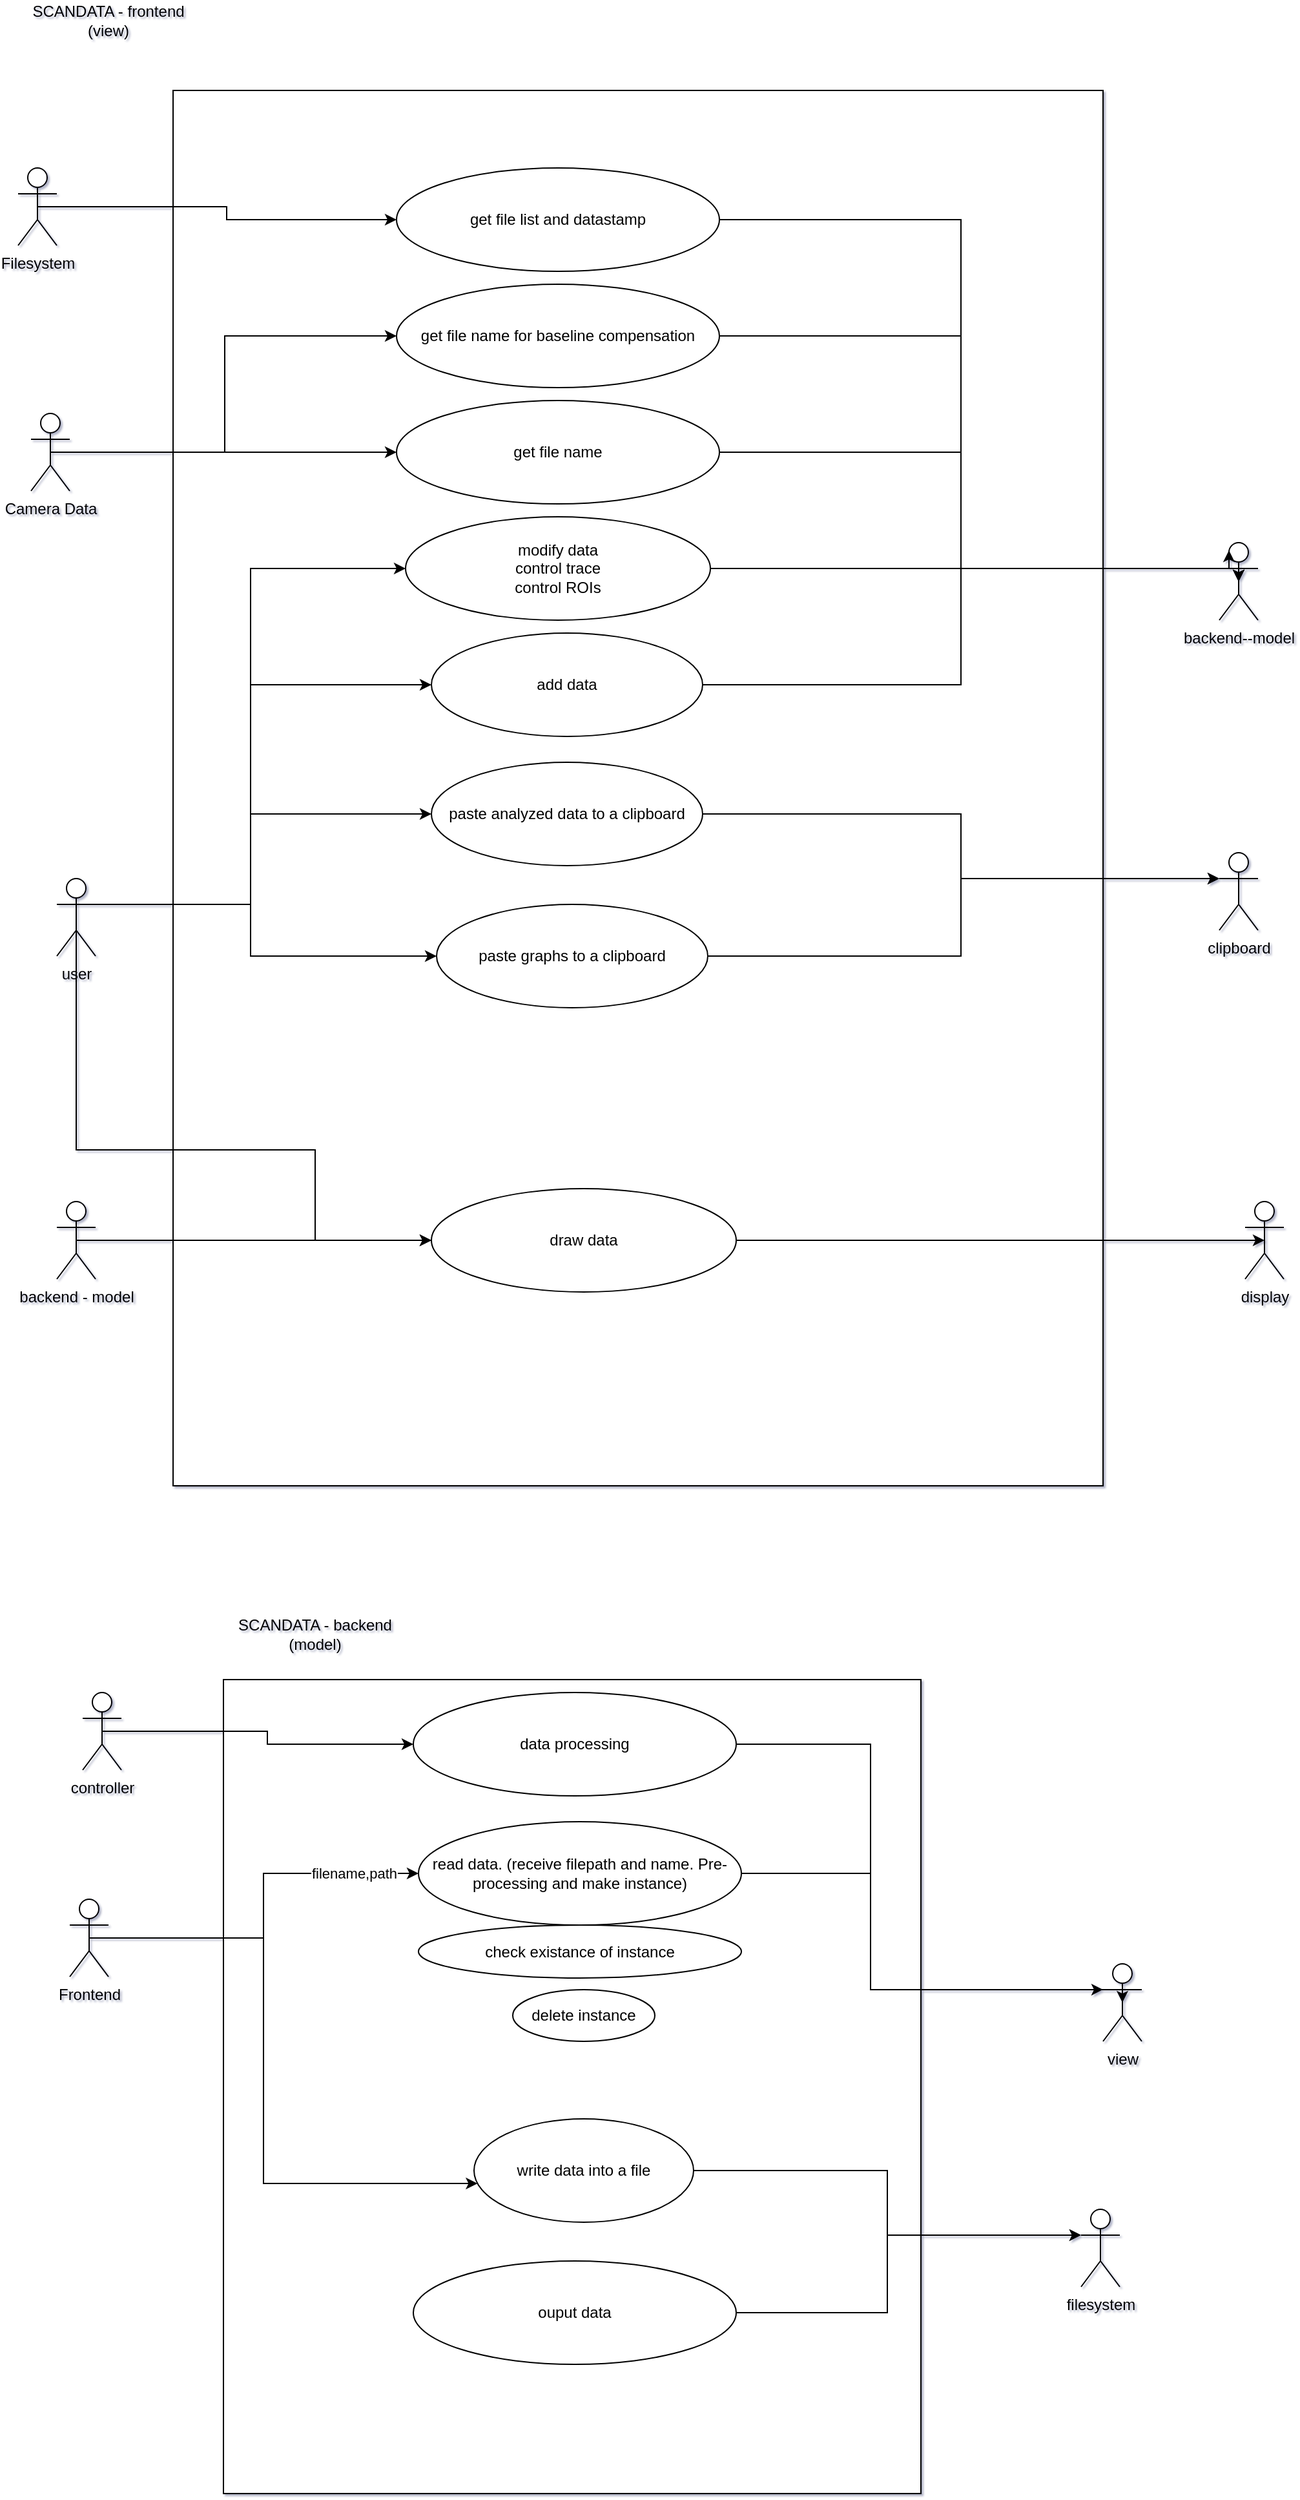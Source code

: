 <mxfile version="20.5.1" type="device" pages="7"><diagram id="UPm_fxJy0QA8_IKa6xQP" name="usecase"><mxGraphModel dx="1004" dy="1792" grid="1" gridSize="10" guides="1" tooltips="1" connect="1" arrows="1" fold="1" page="1" pageScale="1" pageWidth="827" pageHeight="1169" math="0" shadow="1"><root><mxCell id="0"/><mxCell id="1" parent="0"/><mxCell id="nt3klTKomgqgPrme2OKR-3" value="" style="html=1;dashed=0;whitespace=wrap;" parent="1" vertex="1"><mxGeometry x="180" y="-140" width="720" height="1080" as="geometry"/></mxCell><mxCell id="DNrgqkteb1i3mp8Eogep-4" style="edgeStyle=orthogonalEdgeStyle;rounded=0;orthogonalLoop=1;jettySize=auto;html=1;exitX=1;exitY=0.333;exitDx=0;exitDy=0;exitPerimeter=0;" parent="1" source="8Hl1sBd7Un8xdJefgnSk-4" target="8Hl1sBd7Un8xdJefgnSk-19" edge="1"><mxGeometry relative="1" as="geometry"><Array as="points"><mxPoint x="240" y="490"/><mxPoint x="240" y="420"/></Array></mxGeometry></mxCell><mxCell id="DNrgqkteb1i3mp8Eogep-5" style="edgeStyle=orthogonalEdgeStyle;rounded=0;orthogonalLoop=1;jettySize=auto;html=1;exitX=1;exitY=0.333;exitDx=0;exitDy=0;exitPerimeter=0;" parent="1" source="8Hl1sBd7Un8xdJefgnSk-4" target="8Hl1sBd7Un8xdJefgnSk-22" edge="1"><mxGeometry relative="1" as="geometry"><Array as="points"><mxPoint x="240" y="490"/><mxPoint x="240" y="530"/></Array></mxGeometry></mxCell><mxCell id="DNrgqkteb1i3mp8Eogep-6" style="edgeStyle=orthogonalEdgeStyle;rounded=0;orthogonalLoop=1;jettySize=auto;html=1;exitX=1;exitY=0.333;exitDx=0;exitDy=0;exitPerimeter=0;" parent="1" source="8Hl1sBd7Un8xdJefgnSk-4" target="8Hl1sBd7Un8xdJefgnSk-25" edge="1"><mxGeometry relative="1" as="geometry"><Array as="points"><mxPoint x="240" y="490"/><mxPoint x="240" y="320"/></Array></mxGeometry></mxCell><mxCell id="DNrgqkteb1i3mp8Eogep-16" style="edgeStyle=orthogonalEdgeStyle;rounded=0;orthogonalLoop=1;jettySize=auto;html=1;exitX=1;exitY=0.333;exitDx=0;exitDy=0;exitPerimeter=0;" parent="1" source="8Hl1sBd7Un8xdJefgnSk-4" target="DNrgqkteb1i3mp8Eogep-2" edge="1"><mxGeometry relative="1" as="geometry"><Array as="points"><mxPoint x="240" y="490"/><mxPoint x="240" y="230"/></Array></mxGeometry></mxCell><mxCell id="3E_aJ-iy8E4sg2xXe_4i-1" style="edgeStyle=orthogonalEdgeStyle;rounded=0;orthogonalLoop=1;jettySize=auto;html=1;exitX=0.5;exitY=0.5;exitDx=0;exitDy=0;exitPerimeter=0;endArrow=classic;endFill=1;strokeColor=#000000;" parent="1" source="8Hl1sBd7Un8xdJefgnSk-4" target="DNrgqkteb1i3mp8Eogep-21" edge="1"><mxGeometry relative="1" as="geometry"><Array as="points"><mxPoint x="105" y="680"/><mxPoint x="290" y="680"/><mxPoint x="290" y="750"/></Array></mxGeometry></mxCell><mxCell id="8Hl1sBd7Un8xdJefgnSk-4" value="user" style="shape=umlActor;verticalLabelPosition=bottom;verticalAlign=top;html=1;outlineConnect=0;" parent="1" vertex="1"><mxGeometry x="90" y="470" width="30" height="60" as="geometry"/></mxCell><mxCell id="DNrgqkteb1i3mp8Eogep-13" style="edgeStyle=orthogonalEdgeStyle;rounded=0;orthogonalLoop=1;jettySize=auto;html=1;exitX=0.5;exitY=0.5;exitDx=0;exitDy=0;exitPerimeter=0;" parent="1" source="8Hl1sBd7Un8xdJefgnSk-7" target="8Hl1sBd7Un8xdJefgnSk-14" edge="1"><mxGeometry relative="1" as="geometry"/></mxCell><mxCell id="r2b0B7Khd34oi6y_Lpm0-2" style="edgeStyle=orthogonalEdgeStyle;rounded=0;orthogonalLoop=1;jettySize=auto;html=1;exitX=0.5;exitY=0.5;exitDx=0;exitDy=0;exitPerimeter=0;fontSize=12;endArrow=classic;endFill=1;" parent="1" source="8Hl1sBd7Un8xdJefgnSk-7" target="r2b0B7Khd34oi6y_Lpm0-1" edge="1"><mxGeometry relative="1" as="geometry"><Array as="points"><mxPoint x="220" y="140"/><mxPoint x="220" y="50"/></Array></mxGeometry></mxCell><mxCell id="8Hl1sBd7Un8xdJefgnSk-7" value="Camera Data" style="shape=umlActor;verticalLabelPosition=bottom;verticalAlign=top;html=1;outlineConnect=0;" parent="1" vertex="1"><mxGeometry x="70" y="110" width="30" height="60" as="geometry"/></mxCell><mxCell id="8Hl1sBd7Un8xdJefgnSk-10" value="&lt;div&gt;clipboard&lt;/div&gt;" style="shape=umlActor;verticalLabelPosition=bottom;verticalAlign=top;html=1;outlineConnect=0;" parent="1" vertex="1"><mxGeometry x="990" y="450" width="30" height="60" as="geometry"/></mxCell><mxCell id="DNrgqkteb1i3mp8Eogep-18" style="edgeStyle=orthogonalEdgeStyle;rounded=0;orthogonalLoop=1;jettySize=auto;html=1;entryX=0.5;entryY=0.5;entryDx=0;entryDy=0;entryPerimeter=0;" parent="1" source="8Hl1sBd7Un8xdJefgnSk-14" target="DNrgqkteb1i3mp8Eogep-12" edge="1"><mxGeometry relative="1" as="geometry"><Array as="points"><mxPoint x="790" y="140"/><mxPoint x="790" y="230"/><mxPoint x="1005" y="230"/></Array></mxGeometry></mxCell><mxCell id="8Hl1sBd7Un8xdJefgnSk-14" value="get file name" style="ellipse;whiteSpace=wrap;html=1;" parent="1" vertex="1"><mxGeometry x="353" y="100" width="250" height="80" as="geometry"/></mxCell><mxCell id="DNrgqkteb1i3mp8Eogep-9" style="edgeStyle=orthogonalEdgeStyle;rounded=0;orthogonalLoop=1;jettySize=auto;html=1;" parent="1" source="8Hl1sBd7Un8xdJefgnSk-19" target="8Hl1sBd7Un8xdJefgnSk-10" edge="1"><mxGeometry relative="1" as="geometry"><Array as="points"><mxPoint x="790" y="420"/><mxPoint x="790" y="470"/></Array></mxGeometry></mxCell><mxCell id="DNrgqkteb1i3mp8Eogep-10" style="edgeStyle=orthogonalEdgeStyle;rounded=0;orthogonalLoop=1;jettySize=auto;html=1;" parent="1" source="8Hl1sBd7Un8xdJefgnSk-22" target="8Hl1sBd7Un8xdJefgnSk-10" edge="1"><mxGeometry relative="1" as="geometry"><mxPoint x="970" y="370" as="targetPoint"/><Array as="points"><mxPoint x="790" y="530"/><mxPoint x="790" y="470"/></Array></mxGeometry></mxCell><mxCell id="8Hl1sBd7Un8xdJefgnSk-32" value="" style="rounded=0;whiteSpace=wrap;html=1;" parent="1" vertex="1"><mxGeometry x="219" y="1090" width="540" height="630" as="geometry"/></mxCell><mxCell id="8Hl1sBd7Un8xdJefgnSk-33" value="SCANDATA - backend (model)" style="text;html=1;strokeColor=none;fillColor=none;align=center;verticalAlign=middle;whiteSpace=wrap;rounded=0;" parent="1" vertex="1"><mxGeometry x="220" y="1040" width="140" height="30" as="geometry"/></mxCell><mxCell id="DNrgqkteb1i3mp8Eogep-33" style="edgeStyle=orthogonalEdgeStyle;rounded=0;orthogonalLoop=1;jettySize=auto;html=1;entryX=0;entryY=0.333;entryDx=0;entryDy=0;entryPerimeter=0;" parent="1" source="8Hl1sBd7Un8xdJefgnSk-34" target="pNxF8dNh4JHQaOH2DAAh-18" edge="1"><mxGeometry relative="1" as="geometry"><Array as="points"><mxPoint x="720" y="1240"/><mxPoint x="720" y="1330"/></Array></mxGeometry></mxCell><mxCell id="8Hl1sBd7Un8xdJefgnSk-34" value="&lt;div&gt;read data. (receive filepath and name. Pre-processing and make instance)&lt;/div&gt;" style="ellipse;whiteSpace=wrap;html=1;" parent="1" vertex="1"><mxGeometry x="370" y="1200" width="250" height="80" as="geometry"/></mxCell><mxCell id="8Hl1sBd7Un8xdJefgnSk-35" value="delete instance" style="ellipse;whiteSpace=wrap;html=1;" parent="1" vertex="1"><mxGeometry x="443" y="1330" width="110" height="40" as="geometry"/></mxCell><mxCell id="8Hl1sBd7Un8xdJefgnSk-36" value="check existance of instance" style="ellipse;whiteSpace=wrap;html=1;" parent="1" vertex="1"><mxGeometry x="370" y="1280" width="250" height="41" as="geometry"/></mxCell><mxCell id="DNrgqkteb1i3mp8Eogep-36" style="edgeStyle=orthogonalEdgeStyle;rounded=0;orthogonalLoop=1;jettySize=auto;html=1;entryX=0;entryY=0.333;entryDx=0;entryDy=0;entryPerimeter=0;" parent="1" source="8Hl1sBd7Un8xdJefgnSk-37" target="8Hl1sBd7Un8xdJefgnSk-56" edge="1"><mxGeometry relative="1" as="geometry"/></mxCell><mxCell id="8Hl1sBd7Un8xdJefgnSk-37" value="write data into a file" style="ellipse;whiteSpace=wrap;html=1;" parent="1" vertex="1"><mxGeometry x="413" y="1430" width="170" height="80" as="geometry"/></mxCell><mxCell id="DNrgqkteb1i3mp8Eogep-30" style="edgeStyle=orthogonalEdgeStyle;rounded=0;orthogonalLoop=1;jettySize=auto;html=1;exitX=0.5;exitY=0.5;exitDx=0;exitDy=0;exitPerimeter=0;" parent="1" source="8Hl1sBd7Un8xdJefgnSk-53" target="8Hl1sBd7Un8xdJefgnSk-34" edge="1"><mxGeometry relative="1" as="geometry"/></mxCell><mxCell id="DNrgqkteb1i3mp8Eogep-39" value="filename,path" style="edgeLabel;html=1;align=center;verticalAlign=middle;resizable=0;points=[];" parent="DNrgqkteb1i3mp8Eogep-30" vertex="1" connectable="0"><mxGeometry x="0.777" y="2" relative="1" as="geometry"><mxPoint x="-16" y="2" as="offset"/></mxGeometry></mxCell><mxCell id="DNrgqkteb1i3mp8Eogep-32" style="edgeStyle=orthogonalEdgeStyle;rounded=0;orthogonalLoop=1;jettySize=auto;html=1;exitX=0.5;exitY=0.5;exitDx=0;exitDy=0;exitPerimeter=0;" parent="1" source="8Hl1sBd7Un8xdJefgnSk-53" target="8Hl1sBd7Un8xdJefgnSk-37" edge="1"><mxGeometry relative="1" as="geometry"><Array as="points"><mxPoint x="250" y="1290"/><mxPoint x="250" y="1480"/></Array></mxGeometry></mxCell><mxCell id="8Hl1sBd7Un8xdJefgnSk-53" value="&lt;div&gt;Frontend&lt;/div&gt;" style="shape=umlActor;verticalLabelPosition=bottom;verticalAlign=top;html=1;outlineConnect=0;" parent="1" vertex="1"><mxGeometry x="100" y="1260" width="30" height="60" as="geometry"/></mxCell><mxCell id="DNrgqkteb1i3mp8Eogep-38" style="edgeStyle=orthogonalEdgeStyle;rounded=0;orthogonalLoop=1;jettySize=auto;html=1;entryX=0;entryY=0.333;entryDx=0;entryDy=0;entryPerimeter=0;" parent="1" source="8Hl1sBd7Un8xdJefgnSk-55" target="8Hl1sBd7Un8xdJefgnSk-56" edge="1"><mxGeometry relative="1" as="geometry"><Array as="points"><mxPoint x="733" y="1580"/><mxPoint x="733" y="1520"/></Array></mxGeometry></mxCell><mxCell id="8Hl1sBd7Un8xdJefgnSk-55" value="ouput data" style="ellipse;whiteSpace=wrap;html=1;" parent="1" vertex="1"><mxGeometry x="366" y="1540" width="250" height="80" as="geometry"/></mxCell><mxCell id="8Hl1sBd7Un8xdJefgnSk-56" value="filesystem" style="shape=umlActor;verticalLabelPosition=bottom;verticalAlign=top;html=1;outlineConnect=0;" parent="1" vertex="1"><mxGeometry x="883" y="1500" width="30" height="60" as="geometry"/></mxCell><mxCell id="pNxF8dNh4JHQaOH2DAAh-18" value="view" style="shape=umlActor;verticalLabelPosition=bottom;verticalAlign=top;html=1;" parent="1" vertex="1"><mxGeometry x="900" y="1310" width="30" height="60" as="geometry"/></mxCell><mxCell id="qRqmy9B1S5GcYK42MjMu-12" style="edgeStyle=orthogonalEdgeStyle;rounded=0;orthogonalLoop=1;jettySize=auto;html=1;exitX=1;exitY=0.5;exitDx=0;exitDy=0;entryX=0.5;entryY=0.5;entryDx=0;entryDy=0;entryPerimeter=0;fontSize=12;endArrow=classic;endFill=1;" parent="1" source="9zlTzXAn70FM0O2L3OFV-1" target="pNxF8dNh4JHQaOH2DAAh-18" edge="1"><mxGeometry relative="1" as="geometry"><Array as="points"><mxPoint x="720" y="1140"/><mxPoint x="720" y="1330"/><mxPoint x="915" y="1330"/></Array></mxGeometry></mxCell><mxCell id="9zlTzXAn70FM0O2L3OFV-1" value="data processing" style="ellipse;whiteSpace=wrap;html=1;" parent="1" vertex="1"><mxGeometry x="366" y="1100" width="250" height="80" as="geometry"/></mxCell><mxCell id="DNrgqkteb1i3mp8Eogep-19" style="edgeStyle=orthogonalEdgeStyle;rounded=0;orthogonalLoop=1;jettySize=auto;html=1;entryX=0.5;entryY=0.5;entryDx=0;entryDy=0;entryPerimeter=0;" parent="1" source="DNrgqkteb1i3mp8Eogep-2" target="DNrgqkteb1i3mp8Eogep-12" edge="1"><mxGeometry relative="1" as="geometry"><Array as="points"><mxPoint x="1005" y="230"/></Array></mxGeometry></mxCell><mxCell id="DNrgqkteb1i3mp8Eogep-2" value="modify data&lt;br&gt;control trace&lt;br&gt;control ROIs" style="ellipse;whiteSpace=wrap;html=1;" parent="1" vertex="1"><mxGeometry x="360" y="190" width="236" height="80" as="geometry"/></mxCell><mxCell id="DNrgqkteb1i3mp8Eogep-12" value="&lt;div&gt;backend--model&lt;/div&gt;" style="shape=umlActor;verticalLabelPosition=bottom;verticalAlign=top;html=1;outlineConnect=0;" parent="1" vertex="1"><mxGeometry x="990" y="210" width="30" height="60" as="geometry"/></mxCell><mxCell id="DNrgqkteb1i3mp8Eogep-26" style="edgeStyle=orthogonalEdgeStyle;rounded=0;orthogonalLoop=1;jettySize=auto;html=1;exitX=0.5;exitY=0.5;exitDx=0;exitDy=0;exitPerimeter=0;" parent="1" source="DNrgqkteb1i3mp8Eogep-22" target="DNrgqkteb1i3mp8Eogep-21" edge="1"><mxGeometry relative="1" as="geometry"><Array as="points"><mxPoint x="380" y="750"/><mxPoint x="380" y="750"/></Array></mxGeometry></mxCell><mxCell id="DNrgqkteb1i3mp8Eogep-22" value="backend - model" style="shape=umlActor;verticalLabelPosition=bottom;verticalAlign=top;html=1;outlineConnect=0;" parent="1" vertex="1"><mxGeometry x="90" y="720" width="30" height="60" as="geometry"/></mxCell><mxCell id="DNrgqkteb1i3mp8Eogep-25" value="display" style="shape=umlActor;verticalLabelPosition=bottom;verticalAlign=top;html=1;outlineConnect=0;" parent="1" vertex="1"><mxGeometry x="1010" y="720" width="30" height="60" as="geometry"/></mxCell><mxCell id="DNrgqkteb1i3mp8Eogep-27" style="edgeStyle=orthogonalEdgeStyle;rounded=0;orthogonalLoop=1;jettySize=auto;html=1;entryX=0.5;entryY=0.5;entryDx=0;entryDy=0;entryPerimeter=0;" parent="1" source="DNrgqkteb1i3mp8Eogep-21" target="DNrgqkteb1i3mp8Eogep-25" edge="1"><mxGeometry relative="1" as="geometry"/></mxCell><mxCell id="4QN8iYkiwdMMZS72SJ5q-3" style="edgeStyle=orthogonalEdgeStyle;rounded=0;orthogonalLoop=1;jettySize=auto;html=1;entryX=0.25;entryY=0.1;entryDx=0;entryDy=0;entryPerimeter=0;" parent="1" source="8Hl1sBd7Un8xdJefgnSk-25" target="DNrgqkteb1i3mp8Eogep-12" edge="1"><mxGeometry relative="1" as="geometry"><Array as="points"><mxPoint x="790" y="320"/><mxPoint x="790" y="230"/><mxPoint x="998" y="230"/></Array></mxGeometry></mxCell><mxCell id="8Hl1sBd7Un8xdJefgnSk-3" value="SCANDATA - frontend (view)" style="text;html=1;strokeColor=none;fillColor=none;align=center;verticalAlign=middle;whiteSpace=wrap;rounded=0;" parent="1" vertex="1"><mxGeometry x="60" y="-210" width="140" height="32.819" as="geometry"/></mxCell><mxCell id="DNrgqkteb1i3mp8Eogep-21" value="draw data" style="ellipse;whiteSpace=wrap;html=1;" parent="1" vertex="1"><mxGeometry x="380" y="710" width="236" height="80" as="geometry"/></mxCell><mxCell id="8Hl1sBd7Un8xdJefgnSk-22" value="paste graphs to a clipboard" style="ellipse;whiteSpace=wrap;html=1;" parent="1" vertex="1"><mxGeometry x="384" y="490" width="210" height="80" as="geometry"/></mxCell><mxCell id="8Hl1sBd7Un8xdJefgnSk-19" value="paste analyzed data to a clipboard" style="ellipse;whiteSpace=wrap;html=1;" parent="1" vertex="1"><mxGeometry x="380" y="380" width="210" height="80" as="geometry"/></mxCell><mxCell id="8Hl1sBd7Un8xdJefgnSk-25" value="add data" style="ellipse;whiteSpace=wrap;html=1;" parent="1" vertex="1"><mxGeometry x="380" y="280" width="210" height="80" as="geometry"/></mxCell><mxCell id="nt3klTKomgqgPrme2OKR-6" style="edgeStyle=orthogonalEdgeStyle;rounded=0;orthogonalLoop=1;jettySize=auto;html=1;endArrow=classic;endFill=1;entryX=0.5;entryY=0.5;entryDx=0;entryDy=0;entryPerimeter=0;" parent="1" source="nt3klTKomgqgPrme2OKR-2" target="DNrgqkteb1i3mp8Eogep-12" edge="1"><mxGeometry relative="1" as="geometry"><Array as="points"><mxPoint x="790" y="-40"/><mxPoint x="790" y="230"/><mxPoint x="1005" y="230"/></Array></mxGeometry></mxCell><mxCell id="nt3klTKomgqgPrme2OKR-2" value="get file list and datastamp" style="ellipse;whiteSpace=wrap;html=1;" parent="1" vertex="1"><mxGeometry x="353" y="-80" width="250" height="80" as="geometry"/></mxCell><mxCell id="r2b0B7Khd34oi6y_Lpm0-5" style="edgeStyle=orthogonalEdgeStyle;rounded=0;orthogonalLoop=1;jettySize=auto;html=1;exitX=0.5;exitY=0.5;exitDx=0;exitDy=0;exitPerimeter=0;fontSize=12;endArrow=classic;endFill=1;" parent="1" source="0BAKBgRoeuYch6TN24Ok-1" target="nt3klTKomgqgPrme2OKR-2" edge="1"><mxGeometry relative="1" as="geometry"/></mxCell><mxCell id="0BAKBgRoeuYch6TN24Ok-1" value="Filesystem" style="shape=umlActor;verticalLabelPosition=bottom;verticalAlign=top;html=1;outlineConnect=0;" parent="1" vertex="1"><mxGeometry x="60" y="-80" width="30" height="60" as="geometry"/></mxCell><mxCell id="r2b0B7Khd34oi6y_Lpm0-3" style="edgeStyle=orthogonalEdgeStyle;rounded=0;orthogonalLoop=1;jettySize=auto;html=1;entryX=0.5;entryY=0.5;entryDx=0;entryDy=0;entryPerimeter=0;fontSize=12;endArrow=classic;endFill=1;" parent="1" source="r2b0B7Khd34oi6y_Lpm0-1" target="DNrgqkteb1i3mp8Eogep-12" edge="1"><mxGeometry relative="1" as="geometry"><Array as="points"><mxPoint x="790" y="50"/><mxPoint x="790" y="230"/><mxPoint x="1005" y="230"/></Array></mxGeometry></mxCell><mxCell id="r2b0B7Khd34oi6y_Lpm0-1" value="get file name for baseline compensation" style="ellipse;whiteSpace=wrap;html=1;" parent="1" vertex="1"><mxGeometry x="353" y="10" width="250" height="80" as="geometry"/></mxCell><mxCell id="qRqmy9B1S5GcYK42MjMu-11" style="edgeStyle=orthogonalEdgeStyle;rounded=0;orthogonalLoop=1;jettySize=auto;html=1;exitX=0.5;exitY=0.5;exitDx=0;exitDy=0;exitPerimeter=0;fontSize=12;endArrow=classic;endFill=1;" parent="1" source="qRqmy9B1S5GcYK42MjMu-5" target="9zlTzXAn70FM0O2L3OFV-1" edge="1"><mxGeometry relative="1" as="geometry"/></mxCell><mxCell id="qRqmy9B1S5GcYK42MjMu-5" value="controller" style="shape=umlActor;verticalLabelPosition=bottom;verticalAlign=top;html=1;fontSize=12;" parent="1" vertex="1"><mxGeometry x="110" y="1100" width="30" height="60" as="geometry"/></mxCell></root></mxGraphModel></diagram><diagram id="D1bKsHUM8_DHRqSGLSMx" name="frontend(view) DFD"><mxGraphModel dx="1031" dy="623" grid="1" gridSize="10" guides="1" tooltips="1" connect="1" arrows="1" fold="1" page="1" pageScale="1" pageWidth="850" pageHeight="1100" math="0" shadow="0"><root><mxCell id="0"/><mxCell id="1" parent="0"/><mxCell id="pw6VKiZjj-DUDryH5t_L-1" value="camera data" style="html=1;dashed=0;whitespace=wrap;" parent="1" vertex="1"><mxGeometry x="160" y="290" width="100" height="50" as="geometry"/></mxCell><mxCell id="FvP5yVUYj4NzroGcpv8u-1" style="edgeStyle=orthogonalEdgeStyle;rounded=0;orthogonalLoop=1;jettySize=auto;html=1;endArrow=classic;endFill=1;strokeColor=#FF0000;" parent="1" source="pw6VKiZjj-DUDryH5t_L-1" target="FvP5yVUYj4NzroGcpv8u-2" edge="1"><mxGeometry relative="1" as="geometry"><mxPoint x="400" y="315" as="targetPoint"/></mxGeometry></mxCell><mxCell id="Z4YbhjNM93CYLRkwIG1_-3" style="edgeStyle=orthogonalEdgeStyle;rounded=0;orthogonalLoop=1;jettySize=auto;html=1;endArrow=classic;endFill=1;strokeColor=#0000CC;" parent="1" source="pw6VKiZjj-DUDryH5t_L-2" target="Z4YbhjNM93CYLRkwIG1_-1" edge="1"><mxGeometry relative="1" as="geometry"><Array as="points"><mxPoint x="210" y="380"/></Array></mxGeometry></mxCell><mxCell id="x7XrysGklzG_6F4ScBnQ-3" style="edgeStyle=orthogonalEdgeStyle;rounded=0;orthogonalLoop=1;jettySize=auto;html=1;exitX=0.5;exitY=1;exitDx=0;exitDy=0;endArrow=classic;endFill=1;strokeColor=#000000;" parent="1" source="pw6VKiZjj-DUDryH5t_L-2" target="x7XrysGklzG_6F4ScBnQ-1" edge="1"><mxGeometry relative="1" as="geometry"><Array as="points"><mxPoint x="210" y="535"/></Array></mxGeometry></mxCell><mxCell id="jxqhZEVc3cdfGmXCkVl2-2" style="edgeStyle=orthogonalEdgeStyle;rounded=0;orthogonalLoop=1;jettySize=auto;html=1;exitX=0.5;exitY=1;exitDx=0;exitDy=0;endArrow=classic;endFill=1;strokeColor=#000000;" parent="1" source="pw6VKiZjj-DUDryH5t_L-2" target="jxqhZEVc3cdfGmXCkVl2-1" edge="1"><mxGeometry relative="1" as="geometry"><Array as="points"><mxPoint x="210" y="600"/></Array></mxGeometry></mxCell><mxCell id="fo5UevusNIqZeSoW7Vb--2" style="edgeStyle=orthogonalEdgeStyle;rounded=0;orthogonalLoop=1;jettySize=auto;html=1;exitX=1;exitY=0.5;exitDx=0;exitDy=0;endArrow=classic;endFill=1;strokeColor=#000000;" parent="1" source="pw6VKiZjj-DUDryH5t_L-2" target="fo5UevusNIqZeSoW7Vb--1" edge="1"><mxGeometry relative="1" as="geometry"><Array as="points"><mxPoint x="260" y="465"/></Array></mxGeometry></mxCell><mxCell id="pw6VKiZjj-DUDryH5t_L-2" value="user" style="html=1;dashed=0;whitespace=wrap;" parent="1" vertex="1"><mxGeometry x="160" y="440" width="100" height="50" as="geometry"/></mxCell><mxCell id="2xN160xveJARDEC0FeqU-3" style="edgeStyle=orthogonalEdgeStyle;rounded=0;orthogonalLoop=1;jettySize=auto;html=1;exitX=1;exitY=0.5;exitDx=0;exitDy=0;endArrow=classic;endFill=1;strokeColor=#000000;" parent="1" source="d1PtELS-XY2h8FtBj-nO-1" target="2xN160xveJARDEC0FeqU-2" edge="1"><mxGeometry relative="1" as="geometry"/></mxCell><mxCell id="d1PtELS-XY2h8FtBj-nO-1" value="file system" style="html=1;dashed=0;whitespace=wrap;" parent="1" vertex="1"><mxGeometry x="160" y="120" width="100" height="50" as="geometry"/></mxCell><mxCell id="Z4YbhjNM93CYLRkwIG1_-6" style="edgeStyle=orthogonalEdgeStyle;rounded=0;orthogonalLoop=1;jettySize=auto;html=1;exitX=1;exitY=0.5;exitDx=0;exitDy=0;endArrow=classic;endFill=1;strokeColor=#FF0000;" parent="1" source="d1PtELS-XY2h8FtBj-nO-2" target="Z4YbhjNM93CYLRkwIG1_-5" edge="1"><mxGeometry relative="1" as="geometry"/></mxCell><mxCell id="d1PtELS-XY2h8FtBj-nO-2" value="backend" style="html=1;dashed=0;whitespace=wrap;" parent="1" vertex="1"><mxGeometry x="160" y="720" width="100" height="50" as="geometry"/></mxCell><mxCell id="FvP5yVUYj4NzroGcpv8u-5" style="edgeStyle=orthogonalEdgeStyle;rounded=0;orthogonalLoop=1;jettySize=auto;html=1;exitX=1;exitY=0.5;exitDx=0;exitDy=0;endArrow=classic;endFill=1;strokeColor=#FF0000;" parent="1" source="FvP5yVUYj4NzroGcpv8u-2" target="FvP5yVUYj4NzroGcpv8u-4" edge="1"><mxGeometry relative="1" as="geometry"/></mxCell><mxCell id="2xN160xveJARDEC0FeqU-1" style="edgeStyle=orthogonalEdgeStyle;rounded=0;orthogonalLoop=1;jettySize=auto;html=1;exitX=0.5;exitY=0;exitDx=0;exitDy=0;endArrow=classic;endFill=1;strokeColor=#000000;" parent="1" source="FvP5yVUYj4NzroGcpv8u-2" target="d1PtELS-XY2h8FtBj-nO-1" edge="1"><mxGeometry relative="1" as="geometry"/></mxCell><mxCell id="FvP5yVUYj4NzroGcpv8u-2" value="take_filename" style="shape=ellipse;html=1;dashed=0;whitespace=wrap;perimeter=ellipsePerimeter;" parent="1" vertex="1"><mxGeometry x="350" y="290" width="100" height="50" as="geometry"/></mxCell><mxCell id="FvP5yVUYj4NzroGcpv8u-7" style="edgeStyle=orthogonalEdgeStyle;rounded=0;orthogonalLoop=1;jettySize=auto;html=1;exitX=1;exitY=0.5;exitDx=0;exitDy=0;endArrow=classic;endFill=1;strokeColor=#FF0000;" parent="1" source="FvP5yVUYj4NzroGcpv8u-4" target="FvP5yVUYj4NzroGcpv8u-6" edge="1"><mxGeometry relative="1" as="geometry"/></mxCell><mxCell id="FvP5yVUYj4NzroGcpv8u-4" value="filename&lt;br&gt;filepath" style="html=1;dashed=0;whitespace=wrap;shape=partialRectangle;right=0;left=0;" parent="1" vertex="1"><mxGeometry x="530" y="300" width="100" height="30" as="geometry"/></mxCell><mxCell id="FvP5yVUYj4NzroGcpv8u-6" value="backend" style="html=1;dashed=0;whitespace=wrap;" parent="1" vertex="1"><mxGeometry x="740" y="290" width="100" height="50" as="geometry"/></mxCell><mxCell id="Z4YbhjNM93CYLRkwIG1_-4" style="edgeStyle=orthogonalEdgeStyle;rounded=0;orthogonalLoop=1;jettySize=auto;html=1;exitX=1;exitY=0.5;exitDx=0;exitDy=0;endArrow=classic;endFill=1;strokeColor=#0000FF;startArrow=none;" parent="1" source="fo5UevusNIqZeSoW7Vb--10" target="Z4YbhjNM93CYLRkwIG1_-2" edge="1"><mxGeometry relative="1" as="geometry"/></mxCell><mxCell id="Z4YbhjNM93CYLRkwIG1_-1" value="get_ROI_position" style="shape=ellipse;html=1;dashed=0;whitespace=wrap;perimeter=ellipsePerimeter;" parent="1" vertex="1"><mxGeometry x="350" y="360" width="100" height="50" as="geometry"/></mxCell><mxCell id="Z4YbhjNM93CYLRkwIG1_-2" value="controller" style="html=1;dashed=0;whitespace=wrap;" parent="1" vertex="1"><mxGeometry x="730" y="440" width="100" height="50" as="geometry"/></mxCell><mxCell id="JHlMFJZCa4vRK0LB7T8P-2" style="edgeStyle=orthogonalEdgeStyle;rounded=0;orthogonalLoop=1;jettySize=auto;html=1;exitX=1;exitY=0.5;exitDx=0;exitDy=0;endArrow=classic;endFill=1;strokeColor=#FF0000;" parent="1" source="Z4YbhjNM93CYLRkwIG1_-5" target="JHlMFJZCa4vRK0LB7T8P-1" edge="1"><mxGeometry relative="1" as="geometry"/></mxCell><mxCell id="Z4YbhjNM93CYLRkwIG1_-5" value="show FluoresenceTrace&lt;br&gt;ElecTrace&lt;br&gt;CellImage&lt;br&gt;DifferenceImage&lt;br&gt;" style="shape=ellipse;html=1;dashed=0;whitespace=wrap;perimeter=ellipsePerimeter;" parent="1" vertex="1"><mxGeometry x="320" y="680" width="180" height="130" as="geometry"/></mxCell><mxCell id="JHlMFJZCa4vRK0LB7T8P-1" value="user" style="html=1;dashed=0;whitespace=wrap;" parent="1" vertex="1"><mxGeometry x="720" y="720" width="100" height="50" as="geometry"/></mxCell><mxCell id="x7XrysGklzG_6F4ScBnQ-2" style="edgeStyle=orthogonalEdgeStyle;rounded=0;orthogonalLoop=1;jettySize=auto;html=1;exitX=1;exitY=0.5;exitDx=0;exitDy=0;endArrow=classic;endFill=1;strokeColor=#000000;startArrow=none;" parent="1" source="fo5UevusNIqZeSoW7Vb--6" target="Z4YbhjNM93CYLRkwIG1_-2" edge="1"><mxGeometry relative="1" as="geometry"/></mxCell><mxCell id="x7XrysGklzG_6F4ScBnQ-1" value="set_modify_trace" style="shape=ellipse;html=1;dashed=0;whitespace=wrap;perimeter=ellipsePerimeter;" parent="1" vertex="1"><mxGeometry x="340" y="510" width="120" height="50" as="geometry"/></mxCell><mxCell id="jxqhZEVc3cdfGmXCkVl2-3" style="edgeStyle=orthogonalEdgeStyle;rounded=0;orthogonalLoop=1;jettySize=auto;html=1;endArrow=classic;endFill=1;strokeColor=#000000;" parent="1" source="jxqhZEVc3cdfGmXCkVl2-1" target="Z4YbhjNM93CYLRkwIG1_-5" edge="1"><mxGeometry relative="1" as="geometry"><Array as="points"><mxPoint x="410" y="640"/><mxPoint x="410" y="640"/></Array></mxGeometry></mxCell><mxCell id="jxqhZEVc3cdfGmXCkVl2-1" value="vew control" style="shape=ellipse;html=1;dashed=0;whitespace=wrap;perimeter=ellipsePerimeter;" parent="1" vertex="1"><mxGeometry x="340" y="580" width="120" height="50" as="geometry"/></mxCell><mxCell id="fo5UevusNIqZeSoW7Vb--3" style="edgeStyle=orthogonalEdgeStyle;rounded=0;orthogonalLoop=1;jettySize=auto;html=1;exitX=1;exitY=0.5;exitDx=0;exitDy=0;endArrow=classic;endFill=1;strokeColor=#000000;" parent="1" source="fo5UevusNIqZeSoW7Vb--1" target="fo5UevusNIqZeSoW7Vb--4" edge="1"><mxGeometry relative="1" as="geometry"><Array as="points"/></mxGeometry></mxCell><mxCell id="fo5UevusNIqZeSoW7Vb--1" value="set_modify_original" style="shape=ellipse;html=1;dashed=0;whitespace=wrap;perimeter=ellipsePerimeter;" parent="1" vertex="1"><mxGeometry x="340" y="440" width="120" height="50" as="geometry"/></mxCell><mxCell id="fo5UevusNIqZeSoW7Vb--5" style="edgeStyle=orthogonalEdgeStyle;rounded=0;orthogonalLoop=1;jettySize=auto;html=1;exitX=1;exitY=0.5;exitDx=0;exitDy=0;endArrow=classic;endFill=1;strokeColor=#000000;" parent="1" source="fo5UevusNIqZeSoW7Vb--4" target="Z4YbhjNM93CYLRkwIG1_-2" edge="1"><mxGeometry relative="1" as="geometry"/></mxCell><mxCell id="fo5UevusNIqZeSoW7Vb--4" value="ModifyOriginalParameter" style="html=1;dashed=0;whitespace=wrap;shape=partialRectangle;right=0;left=0;" parent="1" vertex="1"><mxGeometry x="520" y="450" width="140" height="30" as="geometry"/></mxCell><mxCell id="fo5UevusNIqZeSoW7Vb--6" value="ModifyTraceParameter" style="html=1;dashed=0;whitespace=wrap;shape=partialRectangle;right=0;left=0;" parent="1" vertex="1"><mxGeometry x="520" y="520" width="140" height="30" as="geometry"/></mxCell><mxCell id="fo5UevusNIqZeSoW7Vb--7" value="" style="edgeStyle=orthogonalEdgeStyle;rounded=0;orthogonalLoop=1;jettySize=auto;html=1;exitX=1;exitY=0.5;exitDx=0;exitDy=0;endArrow=none;endFill=1;strokeColor=#000000;" parent="1" source="x7XrysGklzG_6F4ScBnQ-1" target="fo5UevusNIqZeSoW7Vb--6" edge="1"><mxGeometry relative="1" as="geometry"><mxPoint x="460" y="535" as="sourcePoint"/><mxPoint x="780" y="490" as="targetPoint"/></mxGeometry></mxCell><mxCell id="fo5UevusNIqZeSoW7Vb--10" value="ROIParameter" style="html=1;dashed=0;whitespace=wrap;shape=partialRectangle;right=0;left=0;" parent="1" vertex="1"><mxGeometry x="530" y="370" width="130" height="30" as="geometry"/></mxCell><mxCell id="fo5UevusNIqZeSoW7Vb--11" value="" style="edgeStyle=orthogonalEdgeStyle;rounded=0;orthogonalLoop=1;jettySize=auto;html=1;exitX=1;exitY=0.5;exitDx=0;exitDy=0;endArrow=none;endFill=1;strokeColor=#0000FF;" parent="1" source="Z4YbhjNM93CYLRkwIG1_-1" target="fo5UevusNIqZeSoW7Vb--10" edge="1"><mxGeometry relative="1" as="geometry"><mxPoint x="450" y="385" as="sourcePoint"/><mxPoint x="780" y="440" as="targetPoint"/></mxGeometry></mxCell><mxCell id="Os5XnQCCDrgQmJ7mHSBR-1" style="edgeStyle=orthogonalEdgeStyle;rounded=0;orthogonalLoop=1;jettySize=auto;html=1;exitX=1;exitY=0.5;exitDx=0;exitDy=0;endArrow=classic;endFill=1;strokeColor=#000000;startArrow=none;" parent="1" source="Os5XnQCCDrgQmJ7mHSBR-2" target="FvP5yVUYj4NzroGcpv8u-6" edge="1"><mxGeometry relative="1" as="geometry"/></mxCell><mxCell id="2xN160xveJARDEC0FeqU-2" value="get_filelist&lt;br&gt;get_datestamp" style="shape=ellipse;html=1;dashed=0;whitespace=wrap;perimeter=ellipsePerimeter;" parent="1" vertex="1"><mxGeometry x="340" y="120" width="100" height="50" as="geometry"/></mxCell><mxCell id="Os5XnQCCDrgQmJ7mHSBR-2" value="FileLIst(dateStamp)" style="html=1;dashed=0;whitespace=wrap;shape=partialRectangle;right=0;left=0;" parent="1" vertex="1"><mxGeometry x="550" y="130" width="130" height="30" as="geometry"/></mxCell><mxCell id="Os5XnQCCDrgQmJ7mHSBR-3" value="" style="edgeStyle=orthogonalEdgeStyle;rounded=0;orthogonalLoop=1;jettySize=auto;html=1;exitX=1;exitY=0.5;exitDx=0;exitDy=0;endArrow=none;endFill=1;strokeColor=#000000;" parent="1" source="2xN160xveJARDEC0FeqU-2" target="Os5XnQCCDrgQmJ7mHSBR-2" edge="1"><mxGeometry relative="1" as="geometry"><mxPoint x="440" y="145" as="sourcePoint"/><mxPoint x="790" y="290" as="targetPoint"/></mxGeometry></mxCell></root></mxGraphModel></diagram><diagram name="model DFD" id="5dkoQ4wyU1ERMerUgaeG"><mxGraphModel dx="1404" dy="223" grid="1" gridSize="10" guides="1" tooltips="1" connect="1" arrows="1" fold="1" page="0" pageScale="1" pageWidth="850" pageHeight="1100" math="0" shadow="0"><root><mxCell id="jTq86wvVxK4AjwGCjPuf-0"/><mxCell id="jTq86wvVxK4AjwGCjPuf-1" parent="jTq86wvVxK4AjwGCjPuf-0"/><mxCell id="jTq86wvVxK4AjwGCjPuf-2" value="" style="html=1;dashed=0;whitespace=wrap;fillColor=#dae8fc;strokeColor=#6c8ebf;" parent="jTq86wvVxK4AjwGCjPuf-1" vertex="1"><mxGeometry x="-110" y="1080" width="570" height="680" as="geometry"/></mxCell><mxCell id="jTq86wvVxK4AjwGCjPuf-3" style="edgeStyle=none;rounded=0;orthogonalLoop=1;jettySize=auto;html=1;strokeColor=#FF0000;" parent="jTq86wvVxK4AjwGCjPuf-1" source="jTq86wvVxK4AjwGCjPuf-6" target="jTq86wvVxK4AjwGCjPuf-8" edge="1"><mxGeometry relative="1" as="geometry"/></mxCell><mxCell id="jTq86wvVxK4AjwGCjPuf-5" style="edgeStyle=orthogonalEdgeStyle;rounded=0;orthogonalLoop=1;jettySize=auto;html=1;fontSize=12;endArrow=classic;endFill=1;" parent="jTq86wvVxK4AjwGCjPuf-1" source="jTq86wvVxK4AjwGCjPuf-6" target="jTq86wvVxK4AjwGCjPuf-72" edge="1"><mxGeometry relative="1" as="geometry"><Array as="points"><mxPoint x="270" y="940"/></Array></mxGeometry></mxCell><mxCell id="jTq86wvVxK4AjwGCjPuf-6" value="OriginalCameraData" style="shape=partialRectangle;whiteSpace=wrap;html=1;left=0;right=0;fillColor=none;" parent="jTq86wvVxK4AjwGCjPuf-1" vertex="1"><mxGeometry x="200" y="1330" width="120" height="60" as="geometry"/></mxCell><mxCell id="jTq86wvVxK4AjwGCjPuf-7" style="edgeStyle=none;rounded=0;orthogonalLoop=1;jettySize=auto;html=1;strokeColor=#FF0000;" parent="jTq86wvVxK4AjwGCjPuf-1" source="jTq86wvVxK4AjwGCjPuf-8" target="jTq86wvVxK4AjwGCjPuf-11" edge="1"><mxGeometry relative="1" as="geometry"/></mxCell><mxCell id="jTq86wvVxK4AjwGCjPuf-8" value="split_data" style="ellipse;whiteSpace=wrap;html=1;" parent="jTq86wvVxK4AjwGCjPuf-1" vertex="1"><mxGeometry x="375" y="1320" width="80" height="80" as="geometry"/></mxCell><mxCell id="jTq86wvVxK4AjwGCjPuf-9" style="edgeStyle=orthogonalEdgeStyle;rounded=0;orthogonalLoop=1;jettySize=auto;html=1;" parent="jTq86wvVxK4AjwGCjPuf-1" source="jTq86wvVxK4AjwGCjPuf-11" target="jTq86wvVxK4AjwGCjPuf-28" edge="1"><mxGeometry relative="1" as="geometry"><Array as="points"><mxPoint x="580" y="1480"/></Array></mxGeometry></mxCell><mxCell id="lzLgoYWArT6PLhL0-A3g-4" style="edgeStyle=orthogonalEdgeStyle;rounded=0;orthogonalLoop=1;jettySize=auto;html=1;endArrow=classic;endFill=1;" parent="jTq86wvVxK4AjwGCjPuf-1" source="jTq86wvVxK4AjwGCjPuf-11" target="lzLgoYWArT6PLhL0-A3g-3" edge="1"><mxGeometry relative="1" as="geometry"/></mxCell><mxCell id="jTq86wvVxK4AjwGCjPuf-11" value="OriginalFluorescenceFrame" style="shape=partialRectangle;whiteSpace=wrap;html=1;left=0;right=0;fillColor=#f8cecc;strokeColor=#b85450;" parent="jTq86wvVxK4AjwGCjPuf-1" vertex="1"><mxGeometry x="510" y="1340" width="140" height="40" as="geometry"/></mxCell><mxCell id="jTq86wvVxK4AjwGCjPuf-12" style="edgeStyle=orthogonalEdgeStyle;rounded=0;orthogonalLoop=1;jettySize=auto;html=1;fontSize=12;endArrow=classic;endFill=1;strokeColor=#0000FF;" parent="jTq86wvVxK4AjwGCjPuf-1" source="jTq86wvVxK4AjwGCjPuf-15" target="jTq86wvVxK4AjwGCjPuf-45" edge="1"><mxGeometry relative="1" as="geometry"><Array as="points"><mxPoint x="940" y="1360"/></Array></mxGeometry></mxCell><mxCell id="jTq86wvVxK4AjwGCjPuf-13" value="1" style="edgeLabel;html=1;align=center;verticalAlign=middle;resizable=0;points=[];" parent="jTq86wvVxK4AjwGCjPuf-12" vertex="1" connectable="0"><mxGeometry x="-0.081" y="-1" relative="1" as="geometry"><mxPoint as="offset"/></mxGeometry></mxCell><mxCell id="jTq86wvVxK4AjwGCjPuf-14" value="1" style="edgeLabel;html=1;align=center;verticalAlign=middle;resizable=0;points=[];" parent="jTq86wvVxK4AjwGCjPuf-12" vertex="1" connectable="0"><mxGeometry x="0.681" relative="1" as="geometry"><mxPoint as="offset"/></mxGeometry></mxCell><mxCell id="jTq86wvVxK4AjwGCjPuf-15" value="make_trace" style="ellipse;whiteSpace=wrap;html=1;" parent="jTq86wvVxK4AjwGCjPuf-1" vertex="1"><mxGeometry x="780" y="1320" width="120" height="80" as="geometry"/></mxCell><mxCell id="jTq86wvVxK4AjwGCjPuf-16" value="data-processing" style="text;html=1;strokeColor=none;fillColor=none;align=center;verticalAlign=middle;whiteSpace=wrap;rounded=0;fontSize=21;" parent="jTq86wvVxK4AjwGCjPuf-1" vertex="1"><mxGeometry x="490" y="1220" width="190" height="30" as="geometry"/></mxCell><mxCell id="jTq86wvVxK4AjwGCjPuf-17" style="edgeStyle=orthogonalEdgeStyle;rounded=0;orthogonalLoop=1;jettySize=auto;html=1;endArrow=classic;endFill=1;strokeColor=#FF0000;" parent="jTq86wvVxK4AjwGCjPuf-1" source="jTq86wvVxK4AjwGCjPuf-21" target="jTq86wvVxK4AjwGCjPuf-38" edge="1"><mxGeometry relative="1" as="geometry"><Array as="points"><mxPoint x="1110" y="1280"/><mxPoint x="1110" y="1280"/></Array></mxGeometry></mxCell><mxCell id="jTq86wvVxK4AjwGCjPuf-20" style="edgeStyle=orthogonalEdgeStyle;rounded=0;orthogonalLoop=1;jettySize=auto;html=1;fontSize=12;endArrow=classic;endFill=1;" parent="jTq86wvVxK4AjwGCjPuf-1" source="jTq86wvVxK4AjwGCjPuf-21" target="jTq86wvVxK4AjwGCjPuf-70" edge="1"><mxGeometry relative="1" as="geometry"><Array as="points"><mxPoint x="1163" y="1350"/></Array></mxGeometry></mxCell><mxCell id="jTq86wvVxK4AjwGCjPuf-21" value="OriginalFluorescenceTrace" style="shape=partialRectangle;whiteSpace=wrap;html=1;left=0;right=0;fillColor=none;direction=west;" parent="jTq86wvVxK4AjwGCjPuf-1" vertex="1"><mxGeometry x="1000" y="1340" width="140" height="40" as="geometry"/></mxCell><mxCell id="jTq86wvVxK4AjwGCjPuf-22" style="edgeStyle=none;rounded=0;orthogonalLoop=1;jettySize=auto;html=1;strokeColor=#FF0000;" parent="jTq86wvVxK4AjwGCjPuf-1" source="jTq86wvVxK4AjwGCjPuf-23" target="jTq86wvVxK4AjwGCjPuf-6" edge="1"><mxGeometry relative="1" as="geometry"/></mxCell><mxCell id="jTq86wvVxK4AjwGCjPuf-23" value="read_camera_file" style="ellipse;whiteSpace=wrap;html=1;" parent="jTq86wvVxK4AjwGCjPuf-1" vertex="1"><mxGeometry x="60" y="1320" width="110" height="80" as="geometry"/></mxCell><mxCell id="jTq86wvVxK4AjwGCjPuf-24" style="edgeStyle=orthogonalEdgeStyle;rounded=0;orthogonalLoop=1;jettySize=auto;html=1;exitX=1;exitY=0.5;exitDx=0;exitDy=0;entryX=0.5;entryY=0;entryDx=0;entryDy=0;" parent="jTq86wvVxK4AjwGCjPuf-1" source="jTq86wvVxK4AjwGCjPuf-26" target="jTq86wvVxK4AjwGCjPuf-15" edge="1"><mxGeometry relative="1" as="geometry"/></mxCell><mxCell id="jTq86wvVxK4AjwGCjPuf-25" style="edgeStyle=orthogonalEdgeStyle;rounded=0;orthogonalLoop=1;jettySize=auto;html=1;" parent="jTq86wvVxK4AjwGCjPuf-1" source="jTq86wvVxK4AjwGCjPuf-26" target="jTq86wvVxK4AjwGCjPuf-8" edge="1"><mxGeometry relative="1" as="geometry"><Array as="points"><mxPoint x="380" y="1210"/><mxPoint x="380" y="1210"/></Array></mxGeometry></mxCell><mxCell id="jTq86wvVxK4AjwGCjPuf-26" value="FileInfor" style="shape=partialRectangle;whiteSpace=wrap;html=1;left=0;right=0;fillColor=#f8cecc;strokeColor=#b85450;" parent="jTq86wvVxK4AjwGCjPuf-1" vertex="1"><mxGeometry x="510" y="1125" width="120" height="60" as="geometry"/></mxCell><mxCell id="jTq86wvVxK4AjwGCjPuf-27" style="edgeStyle=orthogonalEdgeStyle;rounded=0;orthogonalLoop=1;jettySize=auto;html=1;" parent="jTq86wvVxK4AjwGCjPuf-1" source="jTq86wvVxK4AjwGCjPuf-28" target="jTq86wvVxK4AjwGCjPuf-31" edge="1"><mxGeometry relative="1" as="geometry"/></mxCell><mxCell id="jTq86wvVxK4AjwGCjPuf-28" value="make_cell_image&lt;br&gt;(each image,avarage image&lt;br&gt;difference image)" style="ellipse;whiteSpace=wrap;html=1;" parent="jTq86wvVxK4AjwGCjPuf-1" vertex="1"><mxGeometry x="790" y="1440" width="160" height="80" as="geometry"/></mxCell><mxCell id="jTq86wvVxK4AjwGCjPuf-29" style="edgeStyle=orthogonalEdgeStyle;rounded=0;orthogonalLoop=1;jettySize=auto;html=1;endArrow=classic;endFill=1;" parent="jTq86wvVxK4AjwGCjPuf-1" source="jTq86wvVxK4AjwGCjPuf-31" target="jTq86wvVxK4AjwGCjPuf-46" edge="1"><mxGeometry relative="1" as="geometry"/></mxCell><mxCell id="jTq86wvVxK4AjwGCjPuf-30" style="edgeStyle=orthogonalEdgeStyle;rounded=0;orthogonalLoop=1;jettySize=auto;html=1;endArrow=classic;endFill=1;strokeColor=#000000;" parent="jTq86wvVxK4AjwGCjPuf-1" source="jTq86wvVxK4AjwGCjPuf-31" target="jTq86wvVxK4AjwGCjPuf-68" edge="1"><mxGeometry relative="1" as="geometry"><Array as="points"><mxPoint x="1060" y="1420"/></Array></mxGeometry></mxCell><mxCell id="jTq86wvVxK4AjwGCjPuf-31" value="FluorescenceCellImage" style="html=1;dashed=0;whitespace=wrap;shape=partialRectangle;right=0;left=0;fillColor=#f8cecc;strokeColor=#b85450;" parent="jTq86wvVxK4AjwGCjPuf-1" vertex="1"><mxGeometry x="1010" y="1460" width="140" height="40" as="geometry"/></mxCell><mxCell id="jTq86wvVxK4AjwGCjPuf-32" style="edgeStyle=orthogonalEdgeStyle;rounded=0;orthogonalLoop=1;jettySize=auto;html=1;strokeColor=#FF0000;" parent="jTq86wvVxK4AjwGCjPuf-1" source="jTq86wvVxK4AjwGCjPuf-23" target="jTq86wvVxK4AjwGCjPuf-36" edge="1"><mxGeometry relative="1" as="geometry"><mxPoint x="250" y="1700" as="sourcePoint"/><Array as="points"><mxPoint x="110" y="1700"/></Array></mxGeometry></mxCell><mxCell id="jTq86wvVxK4AjwGCjPuf-33" value="1" style="edgeLabel;html=1;align=center;verticalAlign=middle;resizable=0;points=[];labelBackgroundColor=none;" parent="jTq86wvVxK4AjwGCjPuf-32" vertex="1" connectable="0"><mxGeometry x="-0.859" y="-1" relative="1" as="geometry"><mxPoint x="-9" y="-11" as="offset"/></mxGeometry></mxCell><mxCell id="jTq86wvVxK4AjwGCjPuf-34" value="1..*" style="edgeLabel;html=1;align=center;verticalAlign=middle;resizable=0;points=[];" parent="jTq86wvVxK4AjwGCjPuf-32" vertex="1" connectable="0"><mxGeometry x="0.852" y="-1" relative="1" as="geometry"><mxPoint y="-11" as="offset"/></mxGeometry></mxCell><mxCell id="jTq86wvVxK4AjwGCjPuf-35" style="edgeStyle=orthogonalEdgeStyle;rounded=0;orthogonalLoop=1;jettySize=auto;html=1;strokeColor=#FF0000;" parent="jTq86wvVxK4AjwGCjPuf-1" source="jTq86wvVxK4AjwGCjPuf-36" target="jTq86wvVxK4AjwGCjPuf-41" edge="1"><mxGeometry relative="1" as="geometry"/></mxCell><mxCell id="jTq86wvVxK4AjwGCjPuf-36" value="OriginalElecData" style="shape=partialRectangle;whiteSpace=wrap;html=1;left=0;right=0;fillColor=#f8cecc;strokeColor=#b85450;" parent="jTq86wvVxK4AjwGCjPuf-1" vertex="1"><mxGeometry x="520" y="1670" width="120" height="60" as="geometry"/></mxCell><mxCell id="jTq86wvVxK4AjwGCjPuf-37" style="edgeStyle=orthogonalEdgeStyle;rounded=0;orthogonalLoop=1;jettySize=auto;html=1;endArrow=classic;endFill=1;strokeColor=#FF0000;" parent="jTq86wvVxK4AjwGCjPuf-1" source="jTq86wvVxK4AjwGCjPuf-38" target="jTq86wvVxK4AjwGCjPuf-58" edge="1"><mxGeometry relative="1" as="geometry"/></mxCell><mxCell id="jTq86wvVxK4AjwGCjPuf-38" value="modify_trace &lt;br&gt;(dF/F,F,baseline,filtering)" style="ellipse;whiteSpace=wrap;html=1;" parent="jTq86wvVxK4AjwGCjPuf-1" vertex="1"><mxGeometry x="960" y="1120" width="220" height="80" as="geometry"/></mxCell><mxCell id="jTq86wvVxK4AjwGCjPuf-39" value="ModElecData&lt;br&gt;(Filtered trace)" style="shape=partialRectangle;whiteSpace=wrap;html=1;left=0;right=0;fillColor=none;" parent="jTq86wvVxK4AjwGCjPuf-1" vertex="1"><mxGeometry x="1030" y="1670" width="120" height="60" as="geometry"/></mxCell><mxCell id="jTq86wvVxK4AjwGCjPuf-40" style="edgeStyle=orthogonalEdgeStyle;rounded=0;orthogonalLoop=1;jettySize=auto;html=1;strokeColor=#FF0000;" parent="jTq86wvVxK4AjwGCjPuf-1" source="jTq86wvVxK4AjwGCjPuf-41" target="jTq86wvVxK4AjwGCjPuf-39" edge="1"><mxGeometry relative="1" as="geometry"/></mxCell><mxCell id="jTq86wvVxK4AjwGCjPuf-41" value="modify_elec_data&lt;br&gt;(60Hz filger,Lowpass filter)" style="ellipse;whiteSpace=wrap;html=1;" parent="jTq86wvVxK4AjwGCjPuf-1" vertex="1"><mxGeometry x="810" y="1660" width="120" height="80" as="geometry"/></mxCell><mxCell id="jTq86wvVxK4AjwGCjPuf-42" value="pre-processing" style="text;html=1;strokeColor=none;fillColor=none;align=center;verticalAlign=middle;whiteSpace=wrap;rounded=0;fontSize=20;" parent="jTq86wvVxK4AjwGCjPuf-1" vertex="1"><mxGeometry y="1090" width="190" height="30" as="geometry"/></mxCell><mxCell id="jTq86wvVxK4AjwGCjPuf-43" style="edgeStyle=orthogonalEdgeStyle;rounded=0;orthogonalLoop=1;jettySize=auto;html=1;" parent="jTq86wvVxK4AjwGCjPuf-1" source="jTq86wvVxK4AjwGCjPuf-23" target="jTq86wvVxK4AjwGCjPuf-26" edge="1"><mxGeometry relative="1" as="geometry"><mxPoint x="200" y="1140" as="sourcePoint"/><Array as="points"><mxPoint x="110" y="1140"/></Array></mxGeometry></mxCell><mxCell id="jTq86wvVxK4AjwGCjPuf-44" style="edgeStyle=orthogonalEdgeStyle;rounded=0;orthogonalLoop=1;jettySize=auto;html=1;endArrow=classic;endFill=1;strokeColor=#0000FF;" parent="jTq86wvVxK4AjwGCjPuf-1" source="jTq86wvVxK4AjwGCjPuf-45" target="jTq86wvVxK4AjwGCjPuf-38" edge="1"><mxGeometry relative="1" as="geometry"><Array as="points"><mxPoint x="1070" y="1230"/><mxPoint x="1070" y="1230"/></Array></mxGeometry></mxCell><mxCell id="jTq86wvVxK4AjwGCjPuf-45" value="BaselineTrace" style="shape=partialRectangle;whiteSpace=wrap;html=1;left=0;right=0;fillColor=none;" parent="jTq86wvVxK4AjwGCjPuf-1" vertex="1"><mxGeometry x="900" y="1240" width="190" height="40" as="geometry"/></mxCell><mxCell id="jTq86wvVxK4AjwGCjPuf-46" value="View" style="html=1;dashed=0;whitespace=wrap;" parent="jTq86wvVxK4AjwGCjPuf-1" vertex="1"><mxGeometry x="1310" y="1335" width="100" height="50" as="geometry"/></mxCell><mxCell id="jTq86wvVxK4AjwGCjPuf-47" style="edgeStyle=orthogonalEdgeStyle;rounded=0;orthogonalLoop=1;jettySize=auto;html=1;endArrow=classic;endFill=1;" parent="jTq86wvVxK4AjwGCjPuf-1" source="jTq86wvVxK4AjwGCjPuf-51" target="jTq86wvVxK4AjwGCjPuf-38" edge="1"><mxGeometry relative="1" as="geometry"><mxPoint x="1070" y="1130" as="targetPoint"/><Array as="points"><mxPoint x="1080" y="1090"/><mxPoint x="1080" y="1090"/></Array></mxGeometry></mxCell><mxCell id="jTq86wvVxK4AjwGCjPuf-48" style="edgeStyle=orthogonalEdgeStyle;rounded=0;orthogonalLoop=1;jettySize=auto;html=1;endArrow=classic;endFill=1;strokeColor=#0000CC;" parent="jTq86wvVxK4AjwGCjPuf-1" source="jTq86wvVxK4AjwGCjPuf-51" target="jTq86wvVxK4AjwGCjPuf-54" edge="1"><mxGeometry relative="1" as="geometry"><mxPoint x="866" y="1050" as="targetPoint"/></mxGeometry></mxCell><mxCell id="jTq86wvVxK4AjwGCjPuf-49" style="edgeStyle=orthogonalEdgeStyle;rounded=0;orthogonalLoop=1;jettySize=auto;html=1;endArrow=classic;endFill=1;" parent="jTq86wvVxK4AjwGCjPuf-1" source="jTq86wvVxK4AjwGCjPuf-51" edge="1"><mxGeometry relative="1" as="geometry"><Array as="points"><mxPoint x="730" y="943"/></Array><mxPoint x="730" y="1570" as="targetPoint"/></mxGeometry></mxCell><mxCell id="jTq86wvVxK4AjwGCjPuf-50" style="edgeStyle=orthogonalEdgeStyle;rounded=0;orthogonalLoop=1;jettySize=auto;html=1;endArrow=classic;endFill=1;" parent="jTq86wvVxK4AjwGCjPuf-1" source="jTq86wvVxK4AjwGCjPuf-51" target="jTq86wvVxK4AjwGCjPuf-72" edge="1"><mxGeometry relative="1" as="geometry"><mxPoint x="460" y="942.5" as="targetPoint"/><Array as="points"><mxPoint x="680" y="943"/><mxPoint x="680" y="943"/></Array></mxGeometry></mxCell><mxCell id="jTq86wvVxK4AjwGCjPuf-51" value="Controller&lt;br&gt;from frontend" style="html=1;dashed=0;whitespace=wrap;" parent="jTq86wvVxK4AjwGCjPuf-1" vertex="1"><mxGeometry x="1030" y="930" width="100" height="50" as="geometry"/></mxCell><mxCell id="jTq86wvVxK4AjwGCjPuf-52" style="edgeStyle=orthogonalEdgeStyle;rounded=0;orthogonalLoop=1;jettySize=auto;html=1;endArrow=classic;endFill=1;strokeColor=#0000FF;" parent="jTq86wvVxK4AjwGCjPuf-1" source="jTq86wvVxK4AjwGCjPuf-54" target="jTq86wvVxK4AjwGCjPuf-15" edge="1"><mxGeometry relative="1" as="geometry"><Array as="points"><mxPoint x="860" y="1260"/><mxPoint x="860" y="1260"/></Array></mxGeometry></mxCell><mxCell id="jTq86wvVxK4AjwGCjPuf-53" style="edgeStyle=orthogonalEdgeStyle;rounded=0;orthogonalLoop=1;jettySize=auto;html=1;fontSize=12;endArrow=classic;endFill=1;strokeColor=#0000FF;" parent="jTq86wvVxK4AjwGCjPuf-1" source="jTq86wvVxK4AjwGCjPuf-54" target="jTq86wvVxK4AjwGCjPuf-45" edge="1"><mxGeometry relative="1" as="geometry"><Array as="points"><mxPoint x="860" y="1160"/><mxPoint x="910" y="1160"/></Array></mxGeometry></mxCell><mxCell id="jTq86wvVxK4AjwGCjPuf-54" value="ROI" style="shape=partialRectangle;whiteSpace=wrap;html=1;left=0;right=0;fillColor=none;" parent="jTq86wvVxK4AjwGCjPuf-1" vertex="1"><mxGeometry x="790" y="1040" width="140" height="40" as="geometry"/></mxCell><mxCell id="jTq86wvVxK4AjwGCjPuf-55" style="edgeStyle=orthogonalEdgeStyle;rounded=0;orthogonalLoop=1;jettySize=auto;html=1;endArrow=classic;endFill=1;strokeColor=#FF0000;" parent="jTq86wvVxK4AjwGCjPuf-1" source="jTq86wvVxK4AjwGCjPuf-58" target="jTq86wvVxK4AjwGCjPuf-46" edge="1"><mxGeometry relative="1" as="geometry"><Array as="points"><mxPoint x="1400" y="1160"/></Array></mxGeometry></mxCell><mxCell id="jTq86wvVxK4AjwGCjPuf-56" style="edgeStyle=orthogonalEdgeStyle;rounded=0;orthogonalLoop=1;jettySize=auto;html=1;endArrow=classic;endFill=1;strokeColor=#000000;" parent="jTq86wvVxK4AjwGCjPuf-1" source="jTq86wvVxK4AjwGCjPuf-58" target="jTq86wvVxK4AjwGCjPuf-70" edge="1"><mxGeometry relative="1" as="geometry"><Array as="points"><mxPoint x="1240" y="1200"/><mxPoint x="1240" y="1200"/></Array></mxGeometry></mxCell><mxCell id="jTq86wvVxK4AjwGCjPuf-57" style="edgeStyle=orthogonalEdgeStyle;rounded=0;orthogonalLoop=1;jettySize=auto;html=1;exitX=0.5;exitY=1;exitDx=0;exitDy=0;endArrow=classic;endFill=1;strokeColor=#000000;" parent="jTq86wvVxK4AjwGCjPuf-1" source="jTq86wvVxK4AjwGCjPuf-58" target="jTq86wvVxK4AjwGCjPuf-93" edge="1"><mxGeometry relative="1" as="geometry"><Array as="points"><mxPoint x="1270" y="1135"/></Array></mxGeometry></mxCell><mxCell id="jTq86wvVxK4AjwGCjPuf-58" value="ModFluorescenceTrace" style="shape=partialRectangle;whiteSpace=wrap;html=1;left=0;right=0;fillColor=none;direction=west;" parent="jTq86wvVxK4AjwGCjPuf-1" vertex="1"><mxGeometry x="1205" y="1135" width="140" height="50" as="geometry"/></mxCell><mxCell id="jTq86wvVxK4AjwGCjPuf-59" style="edgeStyle=orthogonalEdgeStyle;rounded=0;orthogonalLoop=1;jettySize=auto;html=1;exitX=1;exitY=0.5;exitDx=0;exitDy=0;entryX=0;entryY=0.5;entryDx=0;entryDy=0;endArrow=classic;endFill=1;" parent="jTq86wvVxK4AjwGCjPuf-1" source="jTq86wvVxK4AjwGCjPuf-60" target="jTq86wvVxK4AjwGCjPuf-62" edge="1"><mxGeometry relative="1" as="geometry"/></mxCell><mxCell id="jTq86wvVxK4AjwGCjPuf-60" value="make_difference_image&lt;br&gt;(each image,avarage image&lt;br&gt;difference image)" style="ellipse;whiteSpace=wrap;html=1;" parent="jTq86wvVxK4AjwGCjPuf-1" vertex="1"><mxGeometry x="790" y="1530" width="160" height="80" as="geometry"/></mxCell><mxCell id="jTq86wvVxK4AjwGCjPuf-61" style="edgeStyle=orthogonalEdgeStyle;rounded=0;orthogonalLoop=1;jettySize=auto;html=1;endArrow=classic;endFill=1;" parent="jTq86wvVxK4AjwGCjPuf-1" source="jTq86wvVxK4AjwGCjPuf-62" target="jTq86wvVxK4AjwGCjPuf-46" edge="1"><mxGeometry relative="1" as="geometry"/></mxCell><mxCell id="jTq86wvVxK4AjwGCjPuf-62" value="DifferencelImage" style="html=1;dashed=0;whitespace=wrap;shape=partialRectangle;right=0;left=0;" parent="jTq86wvVxK4AjwGCjPuf-1" vertex="1"><mxGeometry x="1030" y="1550" width="100" height="40" as="geometry"/></mxCell><mxCell id="jTq86wvVxK4AjwGCjPuf-63" value="Flie system" style="html=1;dashed=0;whitespace=wrap;" parent="jTq86wvVxK4AjwGCjPuf-1" vertex="1"><mxGeometry x="375" y="820" width="100" height="50" as="geometry"/></mxCell><mxCell id="jTq86wvVxK4AjwGCjPuf-64" style="edgeStyle=orthogonalEdgeStyle;rounded=0;orthogonalLoop=1;jettySize=auto;html=1;fontSize=12;endArrow=classic;endFill=1;" parent="jTq86wvVxK4AjwGCjPuf-1" source="jTq86wvVxK4AjwGCjPuf-66" target="jTq86wvVxK4AjwGCjPuf-8" edge="1"><mxGeometry relative="1" as="geometry"><Array as="points"><mxPoint x="440" y="1065"/></Array></mxGeometry></mxCell><mxCell id="jTq86wvVxK4AjwGCjPuf-65" style="edgeStyle=orthogonalEdgeStyle;rounded=0;orthogonalLoop=1;jettySize=auto;html=1;fontSize=12;endArrow=classic;endFill=1;" parent="jTq86wvVxK4AjwGCjPuf-1" source="jTq86wvVxK4AjwGCjPuf-66" target="jTq86wvVxK4AjwGCjPuf-74" edge="1"><mxGeometry relative="1" as="geometry"><Array as="points"><mxPoint x="440" y="1065"/></Array></mxGeometry></mxCell><mxCell id="jTq86wvVxK4AjwGCjPuf-66" value="ModCameraData" style="html=1;dashed=0;whitespace=wrap;shape=partialRectangle;right=0;left=0;" parent="jTq86wvVxK4AjwGCjPuf-1" vertex="1"><mxGeometry x="530" y="1040" width="140" height="50" as="geometry"/></mxCell><mxCell id="jTq86wvVxK4AjwGCjPuf-67" style="edgeStyle=orthogonalEdgeStyle;rounded=0;orthogonalLoop=1;jettySize=auto;html=1;fontSize=12;fontColor=#FF0000;endArrow=classic;endFill=1;strokeColor=#330000;" parent="jTq86wvVxK4AjwGCjPuf-1" source="jTq86wvVxK4AjwGCjPuf-68" target="jTq86wvVxK4AjwGCjPuf-79" edge="1"><mxGeometry relative="1" as="geometry"><Array as="points"><mxPoint x="1230" y="1380"/><mxPoint x="1230" y="1380"/></Array></mxGeometry></mxCell><mxCell id="jTq86wvVxK4AjwGCjPuf-68" value="analyze_Image&lt;br&gt;(histgram,LineScan,Max)" style="ellipse;whiteSpace=wrap;html=1;" parent="jTq86wvVxK4AjwGCjPuf-1" vertex="1"><mxGeometry x="1100" y="1392.5" width="160" height="55" as="geometry"/></mxCell><mxCell id="jTq86wvVxK4AjwGCjPuf-69" style="edgeStyle=orthogonalEdgeStyle;rounded=0;orthogonalLoop=1;jettySize=auto;html=1;exitX=1;exitY=1;exitDx=0;exitDy=0;endArrow=classic;endFill=1;strokeColor=#000000;" parent="jTq86wvVxK4AjwGCjPuf-1" source="jTq86wvVxK4AjwGCjPuf-70" target="jTq86wvVxK4AjwGCjPuf-79" edge="1"><mxGeometry relative="1" as="geometry"><Array as="points"><mxPoint x="1285" y="1257"/></Array></mxGeometry></mxCell><mxCell id="jTq86wvVxK4AjwGCjPuf-70" value="analyze_trace&lt;br&gt;(peak,rise,decay,etc...)" style="ellipse;whiteSpace=wrap;html=1;" parent="jTq86wvVxK4AjwGCjPuf-1" vertex="1"><mxGeometry x="1160" y="1210" width="160" height="55" as="geometry"/></mxCell><mxCell id="jTq86wvVxK4AjwGCjPuf-71" style="edgeStyle=orthogonalEdgeStyle;rounded=0;orthogonalLoop=1;jettySize=auto;html=1;fontSize=12;endArrow=classic;endFill=1;" parent="jTq86wvVxK4AjwGCjPuf-1" source="jTq86wvVxK4AjwGCjPuf-72" target="jTq86wvVxK4AjwGCjPuf-66" edge="1"><mxGeometry relative="1" as="geometry"><Array as="points"><mxPoint x="600" y="1000"/><mxPoint x="600" y="1000"/></Array></mxGeometry></mxCell><mxCell id="jTq86wvVxK4AjwGCjPuf-72" value="&lt;span style=&quot;&quot;&gt;modyfiy_original_data&lt;/span&gt;&lt;br style=&quot;&quot;&gt;&lt;span style=&quot;&quot;&gt;(shift image,delete frame)&lt;/span&gt;" style="ellipse;whiteSpace=wrap;html=1;" parent="jTq86wvVxK4AjwGCjPuf-1" vertex="1"><mxGeometry x="520" y="900" width="150" height="80" as="geometry"/></mxCell><mxCell id="jTq86wvVxK4AjwGCjPuf-73" style="edgeStyle=orthogonalEdgeStyle;rounded=0;orthogonalLoop=1;jettySize=auto;html=1;fontSize=12;endArrow=classic;endFill=1;" parent="jTq86wvVxK4AjwGCjPuf-1" source="jTq86wvVxK4AjwGCjPuf-74" target="jTq86wvVxK4AjwGCjPuf-63" edge="1"><mxGeometry relative="1" as="geometry"/></mxCell><mxCell id="jTq86wvVxK4AjwGCjPuf-74" value="Write_mod_camera_data" style="ellipse;whiteSpace=wrap;html=1;" parent="jTq86wvVxK4AjwGCjPuf-1" vertex="1"><mxGeometry x="350" y="950" width="150" height="80" as="geometry"/></mxCell><mxCell id="jTq86wvVxK4AjwGCjPuf-75" style="edgeStyle=orthogonalEdgeStyle;rounded=0;orthogonalLoop=1;jettySize=auto;html=1;endArrow=classic;endFill=1;strokeColor=#FF0000;" parent="jTq86wvVxK4AjwGCjPuf-1" source="jTq86wvVxK4AjwGCjPuf-15" target="jTq86wvVxK4AjwGCjPuf-21" edge="1"><mxGeometry relative="1" as="geometry"/></mxCell><mxCell id="jTq86wvVxK4AjwGCjPuf-76" value="1" style="edgeLabel;html=1;align=center;verticalAlign=middle;resizable=0;points=[];" parent="jTq86wvVxK4AjwGCjPuf-75" vertex="1" connectable="0"><mxGeometry x="-0.7" y="-3" relative="1" as="geometry"><mxPoint x="-8" y="7" as="offset"/></mxGeometry></mxCell><mxCell id="jTq86wvVxK4AjwGCjPuf-77" value="1..*" style="edgeLabel;html=1;align=center;verticalAlign=middle;resizable=0;points=[];" parent="jTq86wvVxK4AjwGCjPuf-75" vertex="1" connectable="0"><mxGeometry x="0.72" y="3" relative="1" as="geometry"><mxPoint y="13" as="offset"/></mxGeometry></mxCell><mxCell id="jTq86wvVxK4AjwGCjPuf-78" style="edgeStyle=orthogonalEdgeStyle;rounded=0;orthogonalLoop=1;jettySize=auto;html=1;exitX=0.5;exitY=0;exitDx=0;exitDy=0;endArrow=classic;endFill=1;strokeColor=#000000;" parent="jTq86wvVxK4AjwGCjPuf-1" source="jTq86wvVxK4AjwGCjPuf-79" target="jTq86wvVxK4AjwGCjPuf-46" edge="1"><mxGeometry relative="1" as="geometry"><Array as="points"><mxPoint x="1340" y="1315"/></Array></mxGeometry></mxCell><mxCell id="jTq86wvVxK4AjwGCjPuf-79" value="AnalyzedData" style="shape=partialRectangle;whiteSpace=wrap;html=1;left=0;right=0;fillColor=none;direction=west;" parent="jTq86wvVxK4AjwGCjPuf-1" vertex="1"><mxGeometry x="1215" y="1290" width="140" height="25" as="geometry"/></mxCell><mxCell id="jTq86wvVxK4AjwGCjPuf-80" style="edgeStyle=orthogonalEdgeStyle;rounded=0;orthogonalLoop=1;jettySize=auto;html=1;exitX=1;exitY=0.5;exitDx=0;exitDy=0;strokeColor=#FF0000;" parent="jTq86wvVxK4AjwGCjPuf-1" source="jTq86wvVxK4AjwGCjPuf-81" target="r_OKb29e1bdBC7-lliFn-0" edge="1"><mxGeometry relative="1" as="geometry"/></mxCell><mxCell id="jTq86wvVxK4AjwGCjPuf-81" value="File system" style="html=1;dashed=0;whitespace=wrap;" parent="jTq86wvVxK4AjwGCjPuf-1" vertex="1"><mxGeometry x="-240" y="1330" width="100" height="60" as="geometry"/></mxCell><mxCell id="jTq86wvVxK4AjwGCjPuf-82" value="Main process" style="edgeStyle=orthogonalEdgeStyle;rounded=0;orthogonalLoop=1;jettySize=auto;html=1;exitX=1;exitY=0.5;exitDx=0;exitDy=0;strokeColor=#FF0000;" parent="jTq86wvVxK4AjwGCjPuf-1" edge="1"><mxGeometry relative="1" as="geometry"><mxPoint x="-40" y="964.5" as="sourcePoint"/><mxPoint x="100" y="964.5" as="targetPoint"/></mxGeometry></mxCell><mxCell id="jTq86wvVxK4AjwGCjPuf-83" value="Main control" style="edgeStyle=orthogonalEdgeStyle;rounded=0;orthogonalLoop=1;jettySize=auto;html=1;exitX=1;exitY=0.5;exitDx=0;exitDy=0;strokeColor=#0000FF;" parent="jTq86wvVxK4AjwGCjPuf-1" edge="1"><mxGeometry relative="1" as="geometry"><mxPoint x="-40" y="1014.5" as="sourcePoint"/><mxPoint x="100" y="1014.5" as="targetPoint"/></mxGeometry></mxCell><mxCell id="jTq86wvVxK4AjwGCjPuf-84" style="edgeStyle=orthogonalEdgeStyle;rounded=0;orthogonalLoop=1;jettySize=auto;html=1;endArrow=classic;endFill=1;strokeColor=#FF0000;" parent="jTq86wvVxK4AjwGCjPuf-1" source="jTq86wvVxK4AjwGCjPuf-39" target="jTq86wvVxK4AjwGCjPuf-46" edge="1"><mxGeometry relative="1" as="geometry"><mxPoint x="1360" y="1380" as="targetPoint"/></mxGeometry></mxCell><mxCell id="jTq86wvVxK4AjwGCjPuf-85" value="" style="edgeStyle=orthogonalEdgeStyle;rounded=0;orthogonalLoop=1;jettySize=auto;html=1;strokeColor=#FF0000;" parent="jTq86wvVxK4AjwGCjPuf-1" source="jTq86wvVxK4AjwGCjPuf-11" target="jTq86wvVxK4AjwGCjPuf-15" edge="1"><mxGeometry relative="1" as="geometry"><mxPoint x="740" y="1365" as="targetPoint"/></mxGeometry></mxCell><mxCell id="jTq86wvVxK4AjwGCjPuf-86" style="edgeStyle=orthogonalEdgeStyle;rounded=0;orthogonalLoop=1;jettySize=auto;html=1;exitX=0.5;exitY=0;exitDx=0;exitDy=0;endArrow=classic;endFill=1;strokeColor=#000000;" parent="jTq86wvVxK4AjwGCjPuf-1" source="jTq86wvVxK4AjwGCjPuf-87" target="jTq86wvVxK4AjwGCjPuf-46" edge="1"><mxGeometry relative="1" as="geometry"><Array as="points"><mxPoint x="1440" y="1360"/></Array></mxGeometry></mxCell><mxCell id="jTq86wvVxK4AjwGCjPuf-87" value="AverageTrace" style="shape=partialRectangle;whiteSpace=wrap;html=1;left=0;right=0;fillColor=none;direction=west;" parent="jTq86wvVxK4AjwGCjPuf-1" vertex="1"><mxGeometry x="1370" y="1015" width="140" height="50" as="geometry"/></mxCell><mxCell id="jTq86wvVxK4AjwGCjPuf-88" style="edgeStyle=orthogonalEdgeStyle;rounded=0;orthogonalLoop=1;jettySize=auto;html=1;endArrow=classic;endFill=1;strokeColor=#000000;" parent="jTq86wvVxK4AjwGCjPuf-1" source="jTq86wvVxK4AjwGCjPuf-89" target="jTq86wvVxK4AjwGCjPuf-91" edge="1"><mxGeometry relative="1" as="geometry"/></mxCell><mxCell id="jTq86wvVxK4AjwGCjPuf-89" value="AverageStack" style="shape=partialRectangle;whiteSpace=wrap;html=1;left=0;right=0;fillColor=none;direction=west;" parent="jTq86wvVxK4AjwGCjPuf-1" vertex="1"><mxGeometry x="1200" y="910" width="140" height="50" as="geometry"/></mxCell><mxCell id="jTq86wvVxK4AjwGCjPuf-90" style="edgeStyle=orthogonalEdgeStyle;rounded=0;orthogonalLoop=1;jettySize=auto;html=1;exitX=0.5;exitY=1;exitDx=0;exitDy=0;endArrow=classic;endFill=1;strokeColor=#000000;" parent="jTq86wvVxK4AjwGCjPuf-1" source="jTq86wvVxK4AjwGCjPuf-91" target="jTq86wvVxK4AjwGCjPuf-87" edge="1"><mxGeometry relative="1" as="geometry"/></mxCell><mxCell id="jTq86wvVxK4AjwGCjPuf-91" value="&lt;span style=&quot;&quot;&gt;make_avarage_trace&lt;/span&gt;" style="ellipse;whiteSpace=wrap;html=1;" parent="jTq86wvVxK4AjwGCjPuf-1" vertex="1"><mxGeometry x="1380" y="905" width="120" height="60" as="geometry"/></mxCell><mxCell id="jTq86wvVxK4AjwGCjPuf-92" style="edgeStyle=orthogonalEdgeStyle;rounded=0;orthogonalLoop=1;jettySize=auto;html=1;exitX=0.5;exitY=0;exitDx=0;exitDy=0;endArrow=classic;endFill=1;strokeColor=#000000;" parent="jTq86wvVxK4AjwGCjPuf-1" source="jTq86wvVxK4AjwGCjPuf-93" target="jTq86wvVxK4AjwGCjPuf-89" edge="1"><mxGeometry relative="1" as="geometry"/></mxCell><mxCell id="jTq86wvVxK4AjwGCjPuf-93" value="&lt;span style=&quot;&quot;&gt;store_avarage_stack&lt;/span&gt;" style="ellipse;whiteSpace=wrap;html=1;" parent="jTq86wvVxK4AjwGCjPuf-1" vertex="1"><mxGeometry x="1210" y="1010" width="120" height="60" as="geometry"/></mxCell><mxCell id="lzLgoYWArT6PLhL0-A3g-1" style="edgeStyle=orthogonalEdgeStyle;rounded=0;orthogonalLoop=1;jettySize=auto;html=1;endArrow=classic;endFill=1;" parent="jTq86wvVxK4AjwGCjPuf-1" source="lzLgoYWArT6PLhL0-A3g-0" target="jTq86wvVxK4AjwGCjPuf-60" edge="1"><mxGeometry relative="1" as="geometry"/></mxCell><mxCell id="lzLgoYWArT6PLhL0-A3g-0" value="ModFluorescenceFrame" style="shape=partialRectangle;whiteSpace=wrap;html=1;left=0;right=0;fillColor=none;" parent="jTq86wvVxK4AjwGCjPuf-1" vertex="1"><mxGeometry x="510" y="1550" width="140" height="40" as="geometry"/></mxCell><mxCell id="lzLgoYWArT6PLhL0-A3g-5" style="edgeStyle=orthogonalEdgeStyle;rounded=0;orthogonalLoop=1;jettySize=auto;html=1;endArrow=classic;endFill=1;" parent="jTq86wvVxK4AjwGCjPuf-1" source="lzLgoYWArT6PLhL0-A3g-3" target="lzLgoYWArT6PLhL0-A3g-0" edge="1"><mxGeometry relative="1" as="geometry"/></mxCell><mxCell id="lzLgoYWArT6PLhL0-A3g-3" value="make_mod_fluoresence_frame" style="ellipse;whiteSpace=wrap;html=1;" parent="jTq86wvVxK4AjwGCjPuf-1" vertex="1"><mxGeometry x="470" y="1500" width="220" height="30" as="geometry"/></mxCell><mxCell id="r_OKb29e1bdBC7-lliFn-1" value="" style="edgeStyle=orthogonalEdgeStyle;rounded=0;orthogonalLoop=1;jettySize=auto;html=1;endArrow=classic;endFill=1;strokeColor=#FF0000;" parent="jTq86wvVxK4AjwGCjPuf-1" source="r_OKb29e1bdBC7-lliFn-0" target="jTq86wvVxK4AjwGCjPuf-23" edge="1"><mxGeometry relative="1" as="geometry"/></mxCell><mxCell id="r_OKb29e1bdBC7-lliFn-2" style="edgeStyle=orthogonalEdgeStyle;rounded=0;orthogonalLoop=1;jettySize=auto;html=1;endArrow=diamondThin;endFill=1;strokeColor=#FF0000;" parent="jTq86wvVxK4AjwGCjPuf-1" source="r_OKb29e1bdBC7-lliFn-0" target="jTq86wvVxK4AjwGCjPuf-81" edge="1"><mxGeometry relative="1" as="geometry"/></mxCell><mxCell id="r_OKb29e1bdBC7-lliFn-0" value="DataFile" style="shape=partialRectangle;whiteSpace=wrap;html=1;left=0;right=0;fillColor=none;" parent="jTq86wvVxK4AjwGCjPuf-1" vertex="1"><mxGeometry x="-80" y="1330" width="90" height="60" as="geometry"/></mxCell><mxCell id="xopUOIWBWfQEe3I6anA6-0" value="input output が明確になる&lt;br&gt;テストがし易い&lt;br&gt;&lt;br&gt;" style="text;html=1;align=center;verticalAlign=middle;resizable=0;points=[];autosize=1;strokeColor=none;fillColor=none;fontColor=#000000;" parent="jTq86wvVxK4AjwGCjPuf-1" vertex="1"><mxGeometry x="20" y="680" width="160" height="60" as="geometry"/></mxCell></root></mxGraphModel></diagram><diagram id="1j5bNkqm4hWCDDRiwUes" name="Model Class"><mxGraphModel dx="3554" dy="2823" grid="1" gridSize="10" guides="1" tooltips="1" connect="1" arrows="1" fold="1" page="1" pageScale="1" pageWidth="850" pageHeight="1100" math="0" shadow="0"><root><mxCell id="0"/><mxCell id="1" parent="0"/><mxCell id="tU_47BVocXpU0ZKlgRIF-31" value="" style="group" vertex="1" connectable="0" parent="1"><mxGeometry x="320" y="-1060" width="1090" height="530" as="geometry"/></mxCell><mxCell id="tU_47BVocXpU0ZKlgRIF-29" value="" style="whiteSpace=wrap;html=1;fontColor=#333333;fillColor=#f5f5f5;strokeColor=#666666;" vertex="1" parent="tU_47BVocXpU0ZKlgRIF-31"><mxGeometry width="1090" height="530" as="geometry"/></mxCell><mxCell id="GCF-bRQsECxNIeRnSXQy-4" value="RoiVal" style="swimlane;fontStyle=1;align=center;verticalAlign=top;childLayout=stackLayout;horizontal=1;startSize=26;horizontalStack=0;resizeParent=1;resizeParentMax=0;resizeLast=0;collapsible=1;marginBottom=0;swimlaneFillColor=default;" parent="tU_47BVocXpU0ZKlgRIF-31" vertex="1"><mxGeometry x="20" y="280" width="110" height="216" as="geometry"/></mxCell><mxCell id="thSUMW2u3Tnp64KpI6Jg-2" value="- __x" style="text;align=left;verticalAlign=top;spacingLeft=4;spacingRight=4;overflow=hidden;rotatable=0;points=[[0,0.5],[1,0.5]];portConstraint=eastwest;" parent="GCF-bRQsECxNIeRnSXQy-4" vertex="1"><mxGeometry y="26" width="110" height="26" as="geometry"/></mxCell><mxCell id="tU_47BVocXpU0ZKlgRIF-7" value="- __y" style="text;align=left;verticalAlign=top;spacingLeft=4;spacingRight=4;overflow=hidden;rotatable=0;points=[[0,0.5],[1,0.5]];portConstraint=eastwest;" vertex="1" parent="GCF-bRQsECxNIeRnSXQy-4"><mxGeometry y="52" width="110" height="26" as="geometry"/></mxCell><mxCell id="tU_47BVocXpU0ZKlgRIF-6" value="- __x_length" style="text;align=left;verticalAlign=top;spacingLeft=4;spacingRight=4;overflow=hidden;rotatable=0;points=[[0,0.5],[1,0.5]];portConstraint=eastwest;" vertex="1" parent="GCF-bRQsECxNIeRnSXQy-4"><mxGeometry y="78" width="110" height="26" as="geometry"/></mxCell><mxCell id="tU_47BVocXpU0ZKlgRIF-5" value="- __y_length" style="text;align=left;verticalAlign=top;spacingLeft=4;spacingRight=4;overflow=hidden;rotatable=0;points=[[0,0.5],[1,0.5]];portConstraint=eastwest;" vertex="1" parent="GCF-bRQsECxNIeRnSXQy-4"><mxGeometry y="104" width="110" height="26" as="geometry"/></mxCell><mxCell id="tU_47BVocXpU0ZKlgRIF-8" value="__roi_num" style="text;align=left;verticalAlign=top;spacingLeft=4;spacingRight=4;overflow=hidden;rotatable=0;points=[[0,0.5],[1,0.5]];portConstraint=eastwest;" vertex="1" parent="GCF-bRQsECxNIeRnSXQy-4"><mxGeometry y="130" width="110" height="26" as="geometry"/></mxCell><mxCell id="GCF-bRQsECxNIeRnSXQy-5" value="" style="line;strokeWidth=1;fillColor=none;align=left;verticalAlign=middle;spacingTop=-1;spacingLeft=3;spacingRight=3;rotatable=0;labelPosition=right;points=[];portConstraint=eastwest;" parent="GCF-bRQsECxNIeRnSXQy-4" vertex="1"><mxGeometry y="156" width="110" height="8" as="geometry"/></mxCell><mxCell id="tU_47BVocXpU0ZKlgRIF-10" value="+ create_roi" style="text;align=left;verticalAlign=top;spacingLeft=4;spacingRight=4;overflow=hidden;rotatable=0;points=[[0,0.5],[1,0.5]];portConstraint=eastwest;" vertex="1" parent="GCF-bRQsECxNIeRnSXQy-4"><mxGeometry y="164" width="110" height="26" as="geometry"/></mxCell><mxCell id="tU_47BVocXpU0ZKlgRIF-19" value="+ delete_roi" style="text;align=left;verticalAlign=top;spacingLeft=4;spacingRight=4;overflow=hidden;rotatable=0;points=[[0,0.5],[1,0.5]];portConstraint=eastwest;" vertex="1" parent="GCF-bRQsECxNIeRnSXQy-4"><mxGeometry y="190" width="110" height="26" as="geometry"/></mxCell><mxCell id="ttkOnIBesDajBFdqDUEd-77" value="ControlVal" style="swimlane;fontStyle=1;align=center;verticalAlign=top;childLayout=stackLayout;horizontal=1;startSize=26;horizontalStack=0;resizeParent=1;resizeParentMax=0;resizeLast=0;collapsible=1;marginBottom=0;swimlaneFillColor=default;dashed=1;" parent="tU_47BVocXpU0ZKlgRIF-31" vertex="1"><mxGeometry x="90" y="20" width="190" height="216" as="geometry"/></mxCell><mxCell id="ttkOnIBesDajBFdqDUEd-78" value="- observers = []" style="text;align=left;verticalAlign=top;spacingLeft=4;spacingRight=4;overflow=hidden;rotatable=0;points=[[0,0.5],[1,0.5]];portConstraint=eastwest;" parent="ttkOnIBesDajBFdqDUEd-77" vertex="1"><mxGeometry y="26" width="190" height="26" as="geometry"/></mxCell><mxCell id="ttkOnIBesDajBFdqDUEd-79" value="" style="line;strokeWidth=1;fillColor=none;align=left;verticalAlign=middle;spacingTop=-1;spacingLeft=3;spacingRight=3;rotatable=0;labelPosition=right;points=[];portConstraint=eastwest;" parent="ttkOnIBesDajBFdqDUEd-77" vertex="1"><mxGeometry y="52" width="190" height="8" as="geometry"/></mxCell><mxCell id="ttkOnIBesDajBFdqDUEd-132" value="+ set_val" style="text;align=left;verticalAlign=top;spacingLeft=4;spacingRight=4;overflow=hidden;rotatable=0;points=[[0,0.5],[1,0.5]];portConstraint=eastwest;fontColor=#FF0000;" parent="ttkOnIBesDajBFdqDUEd-77" vertex="1"><mxGeometry y="60" width="190" height="26" as="geometry"/></mxCell><mxCell id="ttkOnIBesDajBFdqDUEd-131" value="+ get_data" style="text;align=left;verticalAlign=top;spacingLeft=4;spacingRight=4;overflow=hidden;rotatable=0;points=[[0,0.5],[1,0.5]];portConstraint=eastwest;fontColor=#FF0000;" parent="ttkOnIBesDajBFdqDUEd-77" vertex="1"><mxGeometry y="86" width="190" height="26" as="geometry"/></mxCell><mxCell id="tU_47BVocXpU0ZKlgRIF-9" value="+ print_val" style="text;align=left;verticalAlign=top;spacingLeft=4;spacingRight=4;overflow=hidden;rotatable=0;points=[[0,0.5],[1,0.5]];portConstraint=eastwest;fontColor=#000000;" vertex="1" parent="ttkOnIBesDajBFdqDUEd-77"><mxGeometry y="112" width="190" height="26" as="geometry"/></mxCell><mxCell id="ttkOnIBesDajBFdqDUEd-128" value="+ add_observer" style="text;align=left;verticalAlign=top;spacingLeft=4;spacingRight=4;overflow=hidden;rotatable=0;points=[[0,0.5],[1,0.5]];portConstraint=eastwest;" parent="ttkOnIBesDajBFdqDUEd-77" vertex="1"><mxGeometry y="138" width="190" height="26" as="geometry"/></mxCell><mxCell id="ttkOnIBesDajBFdqDUEd-86" value="+ delete_observer" style="text;align=left;verticalAlign=top;spacingLeft=4;spacingRight=4;overflow=hidden;rotatable=0;points=[[0,0.5],[1,0.5]];portConstraint=eastwest;" parent="ttkOnIBesDajBFdqDUEd-77" vertex="1"><mxGeometry y="164" width="190" height="26" as="geometry"/></mxCell><mxCell id="ttkOnIBesDajBFdqDUEd-129" value="+ notify_observer" style="text;align=left;verticalAlign=top;spacingLeft=4;spacingRight=4;overflow=hidden;rotatable=0;points=[[0,0.5],[1,0.5]];portConstraint=eastwest;" parent="ttkOnIBesDajBFdqDUEd-77" vertex="1"><mxGeometry y="190" width="190" height="26" as="geometry"/></mxCell><mxCell id="ttkOnIBesDajBFdqDUEd-87" style="edgeStyle=orthogonalEdgeStyle;rounded=0;orthogonalLoop=1;jettySize=auto;html=1;exitX=0.5;exitY=0;exitDx=0;exitDy=0;fontColor=#000000;startArrow=none;startFill=0;endArrow=block;endFill=0;dashed=1;" parent="tU_47BVocXpU0ZKlgRIF-31" source="GCF-bRQsECxNIeRnSXQy-4" target="ttkOnIBesDajBFdqDUEd-77" edge="1"><mxGeometry relative="1" as="geometry"/></mxCell><mxCell id="ttkOnIBesDajBFdqDUEd-106" style="edgeStyle=orthogonalEdgeStyle;rounded=0;orthogonalLoop=1;jettySize=auto;html=1;exitX=0.5;exitY=0;exitDx=0;exitDy=0;dashed=1;fontColor=#000000;startArrow=none;startFill=0;endArrow=block;endFill=0;" parent="tU_47BVocXpU0ZKlgRIF-31" source="ttkOnIBesDajBFdqDUEd-88" target="ttkOnIBesDajBFdqDUEd-77" edge="1"><mxGeometry relative="1" as="geometry"/></mxCell><mxCell id="ttkOnIBesDajBFdqDUEd-88" value="CellImageVal" style="swimlane;fontStyle=1;align=center;verticalAlign=top;childLayout=stackLayout;horizontal=1;startSize=26;horizontalStack=0;resizeParent=1;resizeParentMax=0;resizeLast=0;collapsible=1;marginBottom=0;swimlaneFillColor=default;" parent="tU_47BVocXpU0ZKlgRIF-31" vertex="1"><mxGeometry x="310" y="280" width="120" height="86" as="geometry"/></mxCell><mxCell id="ttkOnIBesDajBFdqDUEd-89" value="__cell_image_start" style="text;align=left;verticalAlign=top;spacingLeft=4;spacingRight=4;overflow=hidden;rotatable=0;points=[[0,0.5],[1,0.5]];portConstraint=eastwest;" parent="ttkOnIBesDajBFdqDUEd-88" vertex="1"><mxGeometry y="26" width="120" height="26" as="geometry"/></mxCell><mxCell id="tU_47BVocXpU0ZKlgRIF-20" value="__cell_image_end" style="text;align=left;verticalAlign=top;spacingLeft=4;spacingRight=4;overflow=hidden;rotatable=0;points=[[0,0.5],[1,0.5]];portConstraint=eastwest;" vertex="1" parent="ttkOnIBesDajBFdqDUEd-88"><mxGeometry y="52" width="120" height="26" as="geometry"/></mxCell><mxCell id="ttkOnIBesDajBFdqDUEd-90" value="" style="line;strokeWidth=1;fillColor=none;align=left;verticalAlign=middle;spacingTop=-1;spacingLeft=3;spacingRight=3;rotatable=0;labelPosition=right;points=[];portConstraint=eastwest;" parent="ttkOnIBesDajBFdqDUEd-88" vertex="1"><mxGeometry y="78" width="120" height="8" as="geometry"/></mxCell><mxCell id="ttkOnIBesDajBFdqDUEd-107" style="edgeStyle=orthogonalEdgeStyle;rounded=0;orthogonalLoop=1;jettySize=auto;html=1;exitX=0.5;exitY=0;exitDx=0;exitDy=0;dashed=1;fontColor=#000000;startArrow=none;startFill=0;endArrow=block;endFill=0;" parent="tU_47BVocXpU0ZKlgRIF-31" source="ttkOnIBesDajBFdqDUEd-97" target="ttkOnIBesDajBFdqDUEd-77" edge="1"><mxGeometry relative="1" as="geometry"/></mxCell><mxCell id="ttkOnIBesDajBFdqDUEd-97" value="DifImageVal" style="swimlane;fontStyle=1;align=center;verticalAlign=top;childLayout=stackLayout;horizontal=1;startSize=26;horizontalStack=0;resizeParent=1;resizeParentMax=0;resizeLast=0;collapsible=1;marginBottom=0;swimlaneFillColor=default;" parent="tU_47BVocXpU0ZKlgRIF-31" vertex="1"><mxGeometry x="460" y="280" width="130" height="138" as="geometry"/></mxCell><mxCell id="tU_47BVocXpU0ZKlgRIF-1" value="- __dif_base" style="text;align=left;verticalAlign=top;spacingLeft=4;spacingRight=4;overflow=hidden;rotatable=0;points=[[0,0.5],[1,0.5]];portConstraint=eastwest;" vertex="1" parent="ttkOnIBesDajBFdqDUEd-97"><mxGeometry y="26" width="130" height="26" as="geometry"/></mxCell><mxCell id="tU_47BVocXpU0ZKlgRIF-4" value="- __dif_df" style="text;align=left;verticalAlign=top;spacingLeft=4;spacingRight=4;overflow=hidden;rotatable=0;points=[[0,0.5],[1,0.5]];portConstraint=eastwest;" vertex="1" parent="ttkOnIBesDajBFdqDUEd-97"><mxGeometry y="52" width="130" height="26" as="geometry"/></mxCell><mxCell id="tU_47BVocXpU0ZKlgRIF-3" value="- __dif_base_length" style="text;align=left;verticalAlign=top;spacingLeft=4;spacingRight=4;overflow=hidden;rotatable=0;points=[[0,0.5],[1,0.5]];portConstraint=eastwest;" vertex="1" parent="ttkOnIBesDajBFdqDUEd-97"><mxGeometry y="78" width="130" height="26" as="geometry"/></mxCell><mxCell id="tU_47BVocXpU0ZKlgRIF-2" value="- __dif_df_length" style="text;align=left;verticalAlign=top;spacingLeft=4;spacingRight=4;overflow=hidden;rotatable=0;points=[[0,0.5],[1,0.5]];portConstraint=eastwest;" vertex="1" parent="ttkOnIBesDajBFdqDUEd-97"><mxGeometry y="104" width="130" height="26" as="geometry"/></mxCell><mxCell id="ttkOnIBesDajBFdqDUEd-99" value="" style="line;strokeWidth=1;fillColor=none;align=left;verticalAlign=middle;spacingTop=-1;spacingLeft=3;spacingRight=3;rotatable=0;labelPosition=right;points=[];portConstraint=eastwest;" parent="ttkOnIBesDajBFdqDUEd-97" vertex="1"><mxGeometry y="130" width="130" height="8" as="geometry"/></mxCell><mxCell id="ttkOnIBesDajBFdqDUEd-126" style="edgeStyle=orthogonalEdgeStyle;rounded=0;orthogonalLoop=1;jettySize=auto;html=1;exitX=0.5;exitY=0;exitDx=0;exitDy=0;dashed=1;fontColor=#000000;startArrow=none;startFill=0;endArrow=block;endFill=0;" parent="tU_47BVocXpU0ZKlgRIF-31" source="ttkOnIBesDajBFdqDUEd-108" target="ttkOnIBesDajBFdqDUEd-77" edge="1"><mxGeometry relative="1" as="geometry"/></mxCell><mxCell id="ttkOnIBesDajBFdqDUEd-108" value="ModVal" style="swimlane;fontStyle=1;align=center;verticalAlign=top;childLayout=stackLayout;horizontal=1;startSize=26;horizontalStack=0;resizeParent=1;resizeParentMax=0;resizeLast=0;collapsible=1;marginBottom=0;swimlaneFillColor=default;" parent="tU_47BVocXpU0ZKlgRIF-31" vertex="1"><mxGeometry x="620" y="280" width="110" height="34" as="geometry"/></mxCell><mxCell id="ttkOnIBesDajBFdqDUEd-110" value="" style="line;strokeWidth=1;fillColor=none;align=left;verticalAlign=middle;spacingTop=-1;spacingLeft=3;spacingRight=3;rotatable=0;labelPosition=right;points=[];portConstraint=eastwest;" parent="ttkOnIBesDajBFdqDUEd-108" vertex="1"><mxGeometry y="26" width="110" height="8" as="geometry"/></mxCell><mxCell id="ttkOnIBesDajBFdqDUEd-127" style="edgeStyle=orthogonalEdgeStyle;rounded=0;orthogonalLoop=1;jettySize=auto;html=1;exitX=0.5;exitY=0;exitDx=0;exitDy=0;dashed=1;fontColor=#000000;startArrow=none;startFill=0;endArrow=block;endFill=0;" parent="tU_47BVocXpU0ZKlgRIF-31" source="ttkOnIBesDajBFdqDUEd-117" target="ttkOnIBesDajBFdqDUEd-77" edge="1"><mxGeometry relative="1" as="geometry"/></mxCell><mxCell id="ttkOnIBesDajBFdqDUEd-117" value="SpacialAveVal" style="swimlane;fontStyle=1;align=center;verticalAlign=top;childLayout=stackLayout;horizontal=1;startSize=26;horizontalStack=0;resizeParent=1;resizeParentMax=0;resizeLast=0;collapsible=1;marginBottom=0;swimlaneFillColor=default;" parent="tU_47BVocXpU0ZKlgRIF-31" vertex="1"><mxGeometry x="765" y="290" width="105" height="34" as="geometry"/></mxCell><mxCell id="ttkOnIBesDajBFdqDUEd-119" value="" style="line;strokeWidth=1;fillColor=none;align=left;verticalAlign=middle;spacingTop=-1;spacingLeft=3;spacingRight=3;rotatable=0;labelPosition=right;points=[];portConstraint=eastwest;" parent="ttkOnIBesDajBFdqDUEd-117" vertex="1"><mxGeometry y="26" width="105" height="8" as="geometry"/></mxCell><mxCell id="tU_47BVocXpU0ZKlgRIF-23" value="Publisher" style="text;html=1;align=center;verticalAlign=middle;resizable=0;points=[];autosize=1;strokeColor=none;fillColor=none;fontColor=#000000;" vertex="1" parent="tU_47BVocXpU0ZKlgRIF-31"><mxGeometry x="10" y="190" width="70" height="30" as="geometry"/></mxCell><mxCell id="tU_47BVocXpU0ZKlgRIF-36" style="edgeStyle=orthogonalEdgeStyle;rounded=0;orthogonalLoop=1;jettySize=auto;html=1;exitX=0.5;exitY=0;exitDx=0;exitDy=0;fontColor=#000000;startArrow=none;startFill=0;endArrow=open;endFill=0;dashed=1;" edge="1" parent="tU_47BVocXpU0ZKlgRIF-31" source="tU_47BVocXpU0ZKlgRIF-32" target="ttkOnIBesDajBFdqDUEd-77"><mxGeometry relative="1" as="geometry"/></mxCell><mxCell id="tU_47BVocXpU0ZKlgRIF-32" value="ElecVal" style="swimlane;fontStyle=1;align=center;verticalAlign=top;childLayout=stackLayout;horizontal=1;startSize=26;horizontalStack=0;resizeParent=1;resizeParentMax=0;resizeLast=0;collapsible=1;marginBottom=0;swimlaneFillColor=default;" vertex="1" parent="tU_47BVocXpU0ZKlgRIF-31"><mxGeometry x="160" y="280" width="120" height="34" as="geometry"/></mxCell><mxCell id="tU_47BVocXpU0ZKlgRIF-35" value="" style="line;strokeWidth=1;fillColor=none;align=left;verticalAlign=middle;spacingTop=-1;spacingLeft=3;spacingRight=3;rotatable=0;labelPosition=right;points=[];portConstraint=eastwest;" vertex="1" parent="tU_47BVocXpU0ZKlgRIF-32"><mxGeometry y="26" width="120" height="8" as="geometry"/></mxCell><mxCell id="ttkOnIBesDajBFdqDUEd-64" value="" style="whiteSpace=wrap;html=1;fontColor=#333333;fillColor=#f5f5f5;strokeColor=#666666;" parent="1" vertex="1"><mxGeometry x="-490" y="-450" width="1110" height="600" as="geometry"/></mxCell><mxCell id="thSUMW2u3Tnp64KpI6Jg-318" value="" style="group" parent="1" vertex="1" connectable="0"><mxGeometry x="-660" y="370" width="940" height="660" as="geometry"/></mxCell><mxCell id="thSUMW2u3Tnp64KpI6Jg-52" value="" style="whiteSpace=wrap;html=1;fontColor=#333333;fillColor=#f5f5f5;strokeColor=#666666;" parent="thSUMW2u3Tnp64KpI6Jg-318" vertex="1"><mxGeometry width="940" height="660" as="geometry"/></mxCell><mxCell id="thSUMW2u3Tnp64KpI6Jg-58" value="ModFluoTrace" style="swimlane;fontStyle=1;align=center;verticalAlign=top;childLayout=stackLayout;horizontal=1;startSize=26;horizontalStack=0;resizeParent=1;resizeParentMax=0;resizeLast=0;collapsible=1;marginBottom=0;swimlaneFillColor=default;dashed=1;" parent="thSUMW2u3Tnp64KpI6Jg-318" vertex="1"><mxGeometry x="190" y="70" width="230" height="86" as="geometry"/></mxCell><mxCell id="thSUMW2u3Tnp64KpI6Jg-59" value="" style="line;strokeWidth=1;fillColor=none;align=left;verticalAlign=middle;spacingTop=-1;spacingLeft=3;spacingRight=3;rotatable=0;labelPosition=right;points=[];portConstraint=eastwest;" parent="thSUMW2u3Tnp64KpI6Jg-58" vertex="1"><mxGeometry y="26" width="230" height="8" as="geometry"/></mxCell><mxCell id="thSUMW2u3Tnp64KpI6Jg-60" value="+ set_next(chain, next_chain)" style="text;align=left;verticalAlign=top;spacingLeft=4;spacingRight=4;overflow=hidden;rotatable=0;points=[[0,0.5],[1,0.5]];portConstraint=eastwest;fontColor=#330000;" parent="thSUMW2u3Tnp64KpI6Jg-58" vertex="1"><mxGeometry y="34" width="230" height="26" as="geometry"/></mxCell><mxCell id="thSUMW2u3Tnp64KpI6Jg-98" value="+ create_fluo_trace(trace, request)" style="text;align=left;verticalAlign=top;spacingLeft=4;spacingRight=4;overflow=hidden;rotatable=0;points=[[0,0.5],[1,0.5]];portConstraint=eastwest;fontColor=#330000;" parent="thSUMW2u3Tnp64KpI6Jg-58" vertex="1"><mxGeometry y="60" width="230" height="26" as="geometry"/></mxCell><mxCell id="thSUMW2u3Tnp64KpI6Jg-100" style="edgeStyle=orthogonalEdgeStyle;rounded=0;orthogonalLoop=1;jettySize=auto;html=1;exitX=0.5;exitY=0;exitDx=0;exitDy=0;fontColor=#330000;endArrow=block;endFill=0;dashed=1;" parent="thSUMW2u3Tnp64KpI6Jg-318" source="thSUMW2u3Tnp64KpI6Jg-64" target="thSUMW2u3Tnp64KpI6Jg-58" edge="1"><mxGeometry relative="1" as="geometry"><Array as="points"><mxPoint x="315" y="170"/><mxPoint x="315" y="170"/></Array></mxGeometry></mxCell><mxCell id="thSUMW2u3Tnp64KpI6Jg-101" style="edgeStyle=orthogonalEdgeStyle;rounded=0;orthogonalLoop=1;jettySize=auto;html=1;fontColor=#330000;endArrow=open;endFill=0;startArrow=diamond;startFill=0;" parent="thSUMW2u3Tnp64KpI6Jg-318" source="thSUMW2u3Tnp64KpI6Jg-64" target="thSUMW2u3Tnp64KpI6Jg-58" edge="1"><mxGeometry relative="1" as="geometry"><Array as="points"><mxPoint x="170" y="250"/><mxPoint x="170" y="113"/></Array></mxGeometry></mxCell><mxCell id="thSUMW2u3Tnp64KpI6Jg-64" value="ModModuleFluoTrace" style="swimlane;fontStyle=1;align=center;verticalAlign=top;childLayout=stackLayout;horizontal=1;startSize=26;horizontalStack=0;resizeParent=1;resizeParentMax=0;resizeLast=0;collapsible=1;marginBottom=0;swimlaneFillColor=default;dashed=1;" parent="thSUMW2u3Tnp64KpI6Jg-318" vertex="1"><mxGeometry x="230" y="200" width="170" height="112" as="geometry"/></mxCell><mxCell id="thSUMW2u3Tnp64KpI6Jg-65" value="- next: handler" style="text;align=left;verticalAlign=top;spacingLeft=4;spacingRight=4;overflow=hidden;rotatable=0;points=[[0,0.5],[1,0.5]];portConstraint=eastwest;" parent="thSUMW2u3Tnp64KpI6Jg-64" vertex="1"><mxGeometry y="26" width="170" height="26" as="geometry"/></mxCell><mxCell id="thSUMW2u3Tnp64KpI6Jg-66" value="" style="line;strokeWidth=1;fillColor=none;align=left;verticalAlign=middle;spacingTop=-1;spacingLeft=3;spacingRight=3;rotatable=0;labelPosition=right;points=[];portConstraint=eastwest;" parent="thSUMW2u3Tnp64KpI6Jg-64" vertex="1"><mxGeometry y="52" width="170" height="8" as="geometry"/></mxCell><mxCell id="thSUMW2u3Tnp64KpI6Jg-67" value="+ set_next(handler)" style="text;align=left;verticalAlign=top;spacingLeft=4;spacingRight=4;overflow=hidden;rotatable=0;points=[[0,0.5],[1,0.5]];portConstraint=eastwest;" parent="thSUMW2u3Tnp64KpI6Jg-64" vertex="1"><mxGeometry y="60" width="170" height="26" as="geometry"/></mxCell><mxCell id="thSUMW2u3Tnp64KpI6Jg-68" value="+ handle(request)" style="text;align=left;verticalAlign=top;spacingLeft=4;spacingRight=4;overflow=hidden;rotatable=0;points=[[0,0.5],[1,0.5]];portConstraint=eastwest;" parent="thSUMW2u3Tnp64KpI6Jg-64" vertex="1"><mxGeometry y="86" width="170" height="26" as="geometry"/></mxCell><mxCell id="thSUMW2u3Tnp64KpI6Jg-143" style="edgeStyle=orthogonalEdgeStyle;rounded=0;orthogonalLoop=1;jettySize=auto;html=1;exitX=0.5;exitY=0;exitDx=0;exitDy=0;fontColor=#330000;startArrow=none;startFill=0;endArrow=diamond;endFill=0;" parent="thSUMW2u3Tnp64KpI6Jg-318" source="thSUMW2u3Tnp64KpI6Jg-76" target="thSUMW2u3Tnp64KpI6Jg-64" edge="1"><mxGeometry relative="1" as="geometry"/></mxCell><mxCell id="thSUMW2u3Tnp64KpI6Jg-76" value="DFTrace" style="swimlane;fontStyle=1;align=center;verticalAlign=top;childLayout=stackLayout;horizontal=1;startSize=26;horizontalStack=0;resizeParent=1;resizeParentMax=0;resizeLast=0;collapsible=1;marginBottom=0;" parent="thSUMW2u3Tnp64KpI6Jg-318" vertex="1"><mxGeometry x="290" y="410" width="160" height="86" as="geometry"/></mxCell><mxCell id="thSUMW2u3Tnp64KpI6Jg-77" value="" style="line;strokeWidth=1;fillColor=none;align=left;verticalAlign=middle;spacingTop=-1;spacingLeft=3;spacingRight=3;rotatable=0;labelPosition=right;points=[];portConstraint=eastwest;" parent="thSUMW2u3Tnp64KpI6Jg-76" vertex="1"><mxGeometry y="26" width="160" height="8" as="geometry"/></mxCell><mxCell id="thSUMW2u3Tnp64KpI6Jg-78" value="+ create_trace()" style="text;strokeColor=none;fillColor=none;align=left;verticalAlign=top;spacingLeft=4;spacingRight=4;overflow=hidden;rotatable=0;points=[[0,0.5],[1,0.5]];portConstraint=eastwest;" parent="thSUMW2u3Tnp64KpI6Jg-76" vertex="1"><mxGeometry y="34" width="160" height="26" as="geometry"/></mxCell><mxCell id="thSUMW2u3Tnp64KpI6Jg-79" value="+ culc_df" style="text;strokeColor=none;fillColor=none;align=left;verticalAlign=top;spacingLeft=4;spacingRight=4;overflow=hidden;rotatable=0;points=[[0,0.5],[1,0.5]];portConstraint=eastwest;" parent="thSUMW2u3Tnp64KpI6Jg-76" vertex="1"><mxGeometry y="60" width="160" height="26" as="geometry"/></mxCell><mxCell id="thSUMW2u3Tnp64KpI6Jg-129" style="edgeStyle=orthogonalEdgeStyle;rounded=0;orthogonalLoop=1;jettySize=auto;html=1;exitX=0.5;exitY=0;exitDx=0;exitDy=0;fontColor=#330000;startArrow=none;startFill=0;endArrow=block;endFill=0;" parent="thSUMW2u3Tnp64KpI6Jg-318" source="thSUMW2u3Tnp64KpI6Jg-81" target="thSUMW2u3Tnp64KpI6Jg-64" edge="1"><mxGeometry relative="1" as="geometry"/></mxCell><mxCell id="thSUMW2u3Tnp64KpI6Jg-81" value="TemporalFilter" style="swimlane;fontStyle=1;align=center;verticalAlign=top;childLayout=stackLayout;horizontal=1;startSize=26;horizontalStack=0;resizeParent=1;resizeParentMax=0;resizeLast=0;collapsible=1;marginBottom=0;dashed=1;" parent="thSUMW2u3Tnp64KpI6Jg-318" vertex="1"><mxGeometry x="650" y="410" width="160" height="60" as="geometry"/></mxCell><mxCell id="thSUMW2u3Tnp64KpI6Jg-82" value="" style="line;strokeWidth=1;fillColor=none;align=left;verticalAlign=middle;spacingTop=-1;spacingLeft=3;spacingRight=3;rotatable=0;labelPosition=right;points=[];portConstraint=eastwest;" parent="thSUMW2u3Tnp64KpI6Jg-81" vertex="1"><mxGeometry y="26" width="160" height="8" as="geometry"/></mxCell><mxCell id="thSUMW2u3Tnp64KpI6Jg-84" value="+ fliter_trace" style="text;strokeColor=none;fillColor=none;align=left;verticalAlign=top;spacingLeft=4;spacingRight=4;overflow=hidden;rotatable=0;points=[[0,0.5],[1,0.5]];portConstraint=eastwest;" parent="thSUMW2u3Tnp64KpI6Jg-81" vertex="1"><mxGeometry y="34" width="160" height="26" as="geometry"/></mxCell><mxCell id="thSUMW2u3Tnp64KpI6Jg-133" style="edgeStyle=orthogonalEdgeStyle;rounded=0;orthogonalLoop=1;jettySize=auto;html=1;exitX=0.5;exitY=0;exitDx=0;exitDy=0;fontColor=#330000;startArrow=none;startFill=0;endArrow=block;endFill=0;" parent="thSUMW2u3Tnp64KpI6Jg-318" source="thSUMW2u3Tnp64KpI6Jg-86" target="thSUMW2u3Tnp64KpI6Jg-64" edge="1"><mxGeometry relative="1" as="geometry"/></mxCell><mxCell id="thSUMW2u3Tnp64KpI6Jg-86" value="DFoverFTrace" style="swimlane;fontStyle=1;align=center;verticalAlign=top;childLayout=stackLayout;horizontal=1;startSize=26;horizontalStack=0;resizeParent=1;resizeParentMax=0;resizeLast=0;collapsible=1;marginBottom=0;" parent="thSUMW2u3Tnp64KpI6Jg-318" vertex="1"><mxGeometry x="470" y="410" width="160" height="86" as="geometry"/></mxCell><mxCell id="thSUMW2u3Tnp64KpI6Jg-87" value="" style="line;strokeWidth=1;fillColor=none;align=left;verticalAlign=middle;spacingTop=-1;spacingLeft=3;spacingRight=3;rotatable=0;labelPosition=right;points=[];portConstraint=eastwest;" parent="thSUMW2u3Tnp64KpI6Jg-86" vertex="1"><mxGeometry y="26" width="160" height="8" as="geometry"/></mxCell><mxCell id="thSUMW2u3Tnp64KpI6Jg-88" value="+ create_trace()" style="text;strokeColor=none;fillColor=none;align=left;verticalAlign=top;spacingLeft=4;spacingRight=4;overflow=hidden;rotatable=0;points=[[0,0.5],[1,0.5]];portConstraint=eastwest;" parent="thSUMW2u3Tnp64KpI6Jg-86" vertex="1"><mxGeometry y="34" width="160" height="26" as="geometry"/></mxCell><mxCell id="thSUMW2u3Tnp64KpI6Jg-89" value="+ cluc_df_f" style="text;strokeColor=none;fillColor=none;align=left;verticalAlign=top;spacingLeft=4;spacingRight=4;overflow=hidden;rotatable=0;points=[[0,0.5],[1,0.5]];portConstraint=eastwest;" parent="thSUMW2u3Tnp64KpI6Jg-86" vertex="1"><mxGeometry y="60" width="160" height="26" as="geometry"/></mxCell><mxCell id="thSUMW2u3Tnp64KpI6Jg-95" value="chain of responsibility" style="text;html=1;align=center;verticalAlign=middle;resizable=0;points=[];autosize=1;strokeColor=none;fillColor=none;" parent="thSUMW2u3Tnp64KpI6Jg-318" vertex="1"><mxGeometry x="635" y="20" width="140" height="30" as="geometry"/></mxCell><mxCell id="thSUMW2u3Tnp64KpI6Jg-96" value="interface handler" style="text;html=1;align=center;verticalAlign=middle;resizable=0;points=[];autosize=1;strokeColor=none;fillColor=none;" parent="thSUMW2u3Tnp64KpI6Jg-318" vertex="1"><mxGeometry x="320" y="30" width="110" height="30" as="geometry"/></mxCell><mxCell id="thSUMW2u3Tnp64KpI6Jg-97" value="concrete handler" style="text;html=1;align=center;verticalAlign=middle;resizable=0;points=[];autosize=1;strokeColor=none;fillColor=none;" parent="thSUMW2u3Tnp64KpI6Jg-318" vertex="1"><mxGeometry x="70" y="350" width="110" height="30" as="geometry"/></mxCell><mxCell id="thSUMW2u3Tnp64KpI6Jg-99" value="base handler" style="text;html=1;align=center;verticalAlign=middle;resizable=0;points=[];autosize=1;strokeColor=none;fillColor=none;" parent="thSUMW2u3Tnp64KpI6Jg-318" vertex="1"><mxGeometry x="430" y="200" width="90" height="30" as="geometry"/></mxCell><mxCell id="thSUMW2u3Tnp64KpI6Jg-132" style="edgeStyle=orthogonalEdgeStyle;rounded=0;orthogonalLoop=1;jettySize=auto;html=1;exitX=0.5;exitY=0;exitDx=0;exitDy=0;fontColor=#330000;startArrow=none;startFill=0;endArrow=block;endFill=0;" parent="thSUMW2u3Tnp64KpI6Jg-318" source="thSUMW2u3Tnp64KpI6Jg-290" target="thSUMW2u3Tnp64KpI6Jg-64" edge="1"><mxGeometry relative="1" as="geometry"><mxPoint x="190" y="410" as="sourcePoint"/></mxGeometry></mxCell><mxCell id="thSUMW2u3Tnp64KpI6Jg-280" style="edgeStyle=orthogonalEdgeStyle;rounded=0;orthogonalLoop=1;jettySize=auto;html=1;exitX=0.5;exitY=0;exitDx=0;exitDy=0;fontColor=#330000;startArrow=none;startFill=0;endArrow=block;endFill=0;dashed=1;" parent="thSUMW2u3Tnp64KpI6Jg-318" source="thSUMW2u3Tnp64KpI6Jg-271" target="thSUMW2u3Tnp64KpI6Jg-81" edge="1"><mxGeometry relative="1" as="geometry"/></mxCell><mxCell id="thSUMW2u3Tnp64KpI6Jg-271" value="moving_avarage" style="swimlane;fontStyle=1;align=center;verticalAlign=top;childLayout=stackLayout;horizontal=1;startSize=26;horizontalStack=0;resizeParent=1;resizeParentMax=0;resizeLast=0;collapsible=1;marginBottom=0;" parent="thSUMW2u3Tnp64KpI6Jg-318" vertex="1"><mxGeometry x="550" y="560" width="160" height="60" as="geometry"/></mxCell><mxCell id="thSUMW2u3Tnp64KpI6Jg-272" value="" style="line;strokeWidth=1;fillColor=none;align=left;verticalAlign=middle;spacingTop=-1;spacingLeft=3;spacingRight=3;rotatable=0;labelPosition=right;points=[];portConstraint=eastwest;" parent="thSUMW2u3Tnp64KpI6Jg-271" vertex="1"><mxGeometry y="26" width="160" height="8" as="geometry"/></mxCell><mxCell id="thSUMW2u3Tnp64KpI6Jg-279" value="+ fliter_trace" style="text;strokeColor=none;fillColor=none;align=left;verticalAlign=top;spacingLeft=4;spacingRight=4;overflow=hidden;rotatable=0;points=[[0,0.5],[1,0.5]];portConstraint=eastwest;" parent="thSUMW2u3Tnp64KpI6Jg-271" vertex="1"><mxGeometry y="34" width="160" height="26" as="geometry"/></mxCell><mxCell id="thSUMW2u3Tnp64KpI6Jg-281" style="edgeStyle=orthogonalEdgeStyle;rounded=0;orthogonalLoop=1;jettySize=auto;html=1;exitX=0.5;exitY=0;exitDx=0;exitDy=0;fontColor=#330000;startArrow=none;startFill=0;endArrow=block;endFill=0;dashed=1;" parent="thSUMW2u3Tnp64KpI6Jg-318" source="thSUMW2u3Tnp64KpI6Jg-275" target="thSUMW2u3Tnp64KpI6Jg-81" edge="1"><mxGeometry relative="1" as="geometry"/></mxCell><mxCell id="thSUMW2u3Tnp64KpI6Jg-275" value="average" style="swimlane;fontStyle=1;align=center;verticalAlign=top;childLayout=stackLayout;horizontal=1;startSize=26;horizontalStack=0;resizeParent=1;resizeParentMax=0;resizeLast=0;collapsible=1;marginBottom=0;" parent="thSUMW2u3Tnp64KpI6Jg-318" vertex="1"><mxGeometry x="730" y="560" width="160" height="60" as="geometry"/></mxCell><mxCell id="thSUMW2u3Tnp64KpI6Jg-276" value="" style="line;strokeWidth=1;fillColor=none;align=left;verticalAlign=middle;spacingTop=-1;spacingLeft=3;spacingRight=3;rotatable=0;labelPosition=right;points=[];portConstraint=eastwest;" parent="thSUMW2u3Tnp64KpI6Jg-275" vertex="1"><mxGeometry y="26" width="160" height="8" as="geometry"/></mxCell><mxCell id="thSUMW2u3Tnp64KpI6Jg-278" value="+ fliter_trace" style="text;strokeColor=none;fillColor=none;align=left;verticalAlign=top;spacingLeft=4;spacingRight=4;overflow=hidden;rotatable=0;points=[[0,0.5],[1,0.5]];portConstraint=eastwest;" parent="thSUMW2u3Tnp64KpI6Jg-275" vertex="1"><mxGeometry y="34" width="160" height="26" as="geometry"/></mxCell><mxCell id="thSUMW2u3Tnp64KpI6Jg-290" value="BaseLineComp" style="swimlane;fontStyle=1;align=center;verticalAlign=top;childLayout=stackLayout;horizontal=1;startSize=26;horizontalStack=0;resizeParent=1;resizeParentMax=0;resizeLast=0;collapsible=1;marginBottom=0;dashed=1;" parent="thSUMW2u3Tnp64KpI6Jg-318" vertex="1"><mxGeometry x="110" y="410" width="160" height="60" as="geometry"/></mxCell><mxCell id="thSUMW2u3Tnp64KpI6Jg-291" value="" style="line;strokeWidth=1;fillColor=none;align=left;verticalAlign=middle;spacingTop=-1;spacingLeft=3;spacingRight=3;rotatable=0;labelPosition=right;points=[];portConstraint=eastwest;" parent="thSUMW2u3Tnp64KpI6Jg-290" vertex="1"><mxGeometry y="26" width="160" height="8" as="geometry"/></mxCell><mxCell id="thSUMW2u3Tnp64KpI6Jg-292" value="# background_comp()" style="text;strokeColor=none;fillColor=none;align=left;verticalAlign=top;spacingLeft=4;spacingRight=4;overflow=hidden;rotatable=0;points=[[0,0.5],[1,0.5]];portConstraint=eastwest;" parent="thSUMW2u3Tnp64KpI6Jg-290" vertex="1"><mxGeometry y="34" width="160" height="26" as="geometry"/></mxCell><mxCell id="thSUMW2u3Tnp64KpI6Jg-293" style="edgeStyle=orthogonalEdgeStyle;rounded=0;orthogonalLoop=1;jettySize=auto;html=1;exitX=0.5;exitY=0;exitDx=0;exitDy=0;fontColor=#330000;startArrow=none;startFill=0;endArrow=block;endFill=0;dashed=1;" parent="thSUMW2u3Tnp64KpI6Jg-318" source="thSUMW2u3Tnp64KpI6Jg-294" target="thSUMW2u3Tnp64KpI6Jg-290" edge="1"><mxGeometry relative="1" as="geometry"/></mxCell><mxCell id="thSUMW2u3Tnp64KpI6Jg-294" value="FromRoi" style="swimlane;fontStyle=1;align=center;verticalAlign=top;childLayout=stackLayout;horizontal=1;startSize=26;horizontalStack=0;resizeParent=1;resizeParentMax=0;resizeLast=0;collapsible=1;marginBottom=0;" parent="thSUMW2u3Tnp64KpI6Jg-318" vertex="1"><mxGeometry x="10" y="540" width="160" height="86" as="geometry"/></mxCell><mxCell id="thSUMW2u3Tnp64KpI6Jg-295" value="+ roi" style="text;strokeColor=none;fillColor=none;align=left;verticalAlign=top;spacingLeft=4;spacingRight=4;overflow=hidden;rotatable=0;points=[[0,0.5],[1,0.5]];portConstraint=eastwest;" parent="thSUMW2u3Tnp64KpI6Jg-294" vertex="1"><mxGeometry y="26" width="160" height="26" as="geometry"/></mxCell><mxCell id="thSUMW2u3Tnp64KpI6Jg-296" value="" style="line;strokeWidth=1;fillColor=none;align=left;verticalAlign=middle;spacingTop=-1;spacingLeft=3;spacingRight=3;rotatable=0;labelPosition=right;points=[];portConstraint=eastwest;" parent="thSUMW2u3Tnp64KpI6Jg-294" vertex="1"><mxGeometry y="52" width="160" height="8" as="geometry"/></mxCell><mxCell id="thSUMW2u3Tnp64KpI6Jg-297" value="# background_comp()" style="text;strokeColor=none;fillColor=none;align=left;verticalAlign=top;spacingLeft=4;spacingRight=4;overflow=hidden;rotatable=0;points=[[0,0.5],[1,0.5]];portConstraint=eastwest;" parent="thSUMW2u3Tnp64KpI6Jg-294" vertex="1"><mxGeometry y="60" width="160" height="26" as="geometry"/></mxCell><mxCell id="thSUMW2u3Tnp64KpI6Jg-298" style="edgeStyle=orthogonalEdgeStyle;rounded=0;orthogonalLoop=1;jettySize=auto;html=1;exitX=0.5;exitY=0;exitDx=0;exitDy=0;fontColor=#330000;startArrow=none;startFill=0;endArrow=block;endFill=0;dashed=1;" parent="thSUMW2u3Tnp64KpI6Jg-318" source="thSUMW2u3Tnp64KpI6Jg-299" target="thSUMW2u3Tnp64KpI6Jg-290" edge="1"><mxGeometry relative="1" as="geometry"/></mxCell><mxCell id="thSUMW2u3Tnp64KpI6Jg-299" value="FromFile" style="swimlane;fontStyle=1;align=center;verticalAlign=top;childLayout=stackLayout;horizontal=1;startSize=26;horizontalStack=0;resizeParent=1;resizeParentMax=0;resizeLast=0;collapsible=1;marginBottom=0;" parent="thSUMW2u3Tnp64KpI6Jg-318" vertex="1"><mxGeometry x="190" y="540" width="160" height="86" as="geometry"/></mxCell><mxCell id="thSUMW2u3Tnp64KpI6Jg-300" value="+ filename" style="text;strokeColor=none;fillColor=none;align=left;verticalAlign=top;spacingLeft=4;spacingRight=4;overflow=hidden;rotatable=0;points=[[0,0.5],[1,0.5]];portConstraint=eastwest;" parent="thSUMW2u3Tnp64KpI6Jg-299" vertex="1"><mxGeometry y="26" width="160" height="26" as="geometry"/></mxCell><mxCell id="thSUMW2u3Tnp64KpI6Jg-301" value="" style="line;strokeWidth=1;fillColor=none;align=left;verticalAlign=middle;spacingTop=-1;spacingLeft=3;spacingRight=3;rotatable=0;labelPosition=right;points=[];portConstraint=eastwest;" parent="thSUMW2u3Tnp64KpI6Jg-299" vertex="1"><mxGeometry y="52" width="160" height="8" as="geometry"/></mxCell><mxCell id="thSUMW2u3Tnp64KpI6Jg-302" value="# background_comp()" style="text;strokeColor=none;fillColor=none;align=left;verticalAlign=top;spacingLeft=4;spacingRight=4;overflow=hidden;rotatable=0;points=[[0,0.5],[1,0.5]];portConstraint=eastwest;" parent="thSUMW2u3Tnp64KpI6Jg-299" vertex="1"><mxGeometry y="60" width="160" height="26" as="geometry"/></mxCell><mxCell id="thSUMW2u3Tnp64KpI6Jg-270" value="" style="group" parent="1" vertex="1" connectable="0"><mxGeometry x="-1320" y="370" width="620" height="680" as="geometry"/></mxCell><mxCell id="thSUMW2u3Tnp64KpI6Jg-221" value="" style="whiteSpace=wrap;html=1;fontColor=#333333;fillColor=#f5f5f5;strokeColor=#666666;" parent="thSUMW2u3Tnp64KpI6Jg-270" vertex="1"><mxGeometry width="620" height="680" as="geometry"/></mxCell><mxCell id="thSUMW2u3Tnp64KpI6Jg-222" value="ModFluoFrame" style="swimlane;fontStyle=1;align=center;verticalAlign=top;childLayout=stackLayout;horizontal=1;startSize=26;horizontalStack=0;resizeParent=1;resizeParentMax=0;resizeLast=0;collapsible=1;marginBottom=0;swimlaneFillColor=default;dashed=1;" parent="thSUMW2u3Tnp64KpI6Jg-270" vertex="1"><mxGeometry x="210" y="70" width="230" height="86" as="geometry"/></mxCell><mxCell id="thSUMW2u3Tnp64KpI6Jg-223" value="" style="line;strokeWidth=1;fillColor=none;align=left;verticalAlign=middle;spacingTop=-1;spacingLeft=3;spacingRight=3;rotatable=0;labelPosition=right;points=[];portConstraint=eastwest;" parent="thSUMW2u3Tnp64KpI6Jg-222" vertex="1"><mxGeometry y="26" width="230" height="8" as="geometry"/></mxCell><mxCell id="thSUMW2u3Tnp64KpI6Jg-224" value="+ set_next(chain, next_chain)" style="text;align=left;verticalAlign=top;spacingLeft=4;spacingRight=4;overflow=hidden;rotatable=0;points=[[0,0.5],[1,0.5]];portConstraint=eastwest;fontColor=#330000;" parent="thSUMW2u3Tnp64KpI6Jg-222" vertex="1"><mxGeometry y="34" width="230" height="26" as="geometry"/></mxCell><mxCell id="thSUMW2u3Tnp64KpI6Jg-225" value="+ create_fluo_trace(trace, request)" style="text;align=left;verticalAlign=top;spacingLeft=4;spacingRight=4;overflow=hidden;rotatable=0;points=[[0,0.5],[1,0.5]];portConstraint=eastwest;fontColor=#330000;" parent="thSUMW2u3Tnp64KpI6Jg-222" vertex="1"><mxGeometry y="60" width="230" height="26" as="geometry"/></mxCell><mxCell id="thSUMW2u3Tnp64KpI6Jg-226" style="edgeStyle=orthogonalEdgeStyle;rounded=0;orthogonalLoop=1;jettySize=auto;html=1;exitX=0.5;exitY=0;exitDx=0;exitDy=0;fontColor=#330000;endArrow=block;endFill=0;dashed=1;" parent="thSUMW2u3Tnp64KpI6Jg-270" source="thSUMW2u3Tnp64KpI6Jg-228" target="thSUMW2u3Tnp64KpI6Jg-222" edge="1"><mxGeometry relative="1" as="geometry"><Array as="points"><mxPoint x="335" y="170"/><mxPoint x="335" y="170"/></Array></mxGeometry></mxCell><mxCell id="thSUMW2u3Tnp64KpI6Jg-227" style="edgeStyle=orthogonalEdgeStyle;rounded=0;orthogonalLoop=1;jettySize=auto;html=1;fontColor=#330000;endArrow=open;endFill=0;startArrow=diamond;startFill=0;" parent="thSUMW2u3Tnp64KpI6Jg-270" source="thSUMW2u3Tnp64KpI6Jg-228" target="thSUMW2u3Tnp64KpI6Jg-222" edge="1"><mxGeometry relative="1" as="geometry"><Array as="points"><mxPoint x="190" y="250"/><mxPoint x="190" y="113"/></Array></mxGeometry></mxCell><mxCell id="thSUMW2u3Tnp64KpI6Jg-228" value="ModModuleFluoFrame" style="swimlane;fontStyle=1;align=center;verticalAlign=top;childLayout=stackLayout;horizontal=1;startSize=26;horizontalStack=0;resizeParent=1;resizeParentMax=0;resizeLast=0;collapsible=1;marginBottom=0;swimlaneFillColor=default;dashed=1;" parent="thSUMW2u3Tnp64KpI6Jg-270" vertex="1"><mxGeometry x="250" y="200" width="170" height="112" as="geometry"/></mxCell><mxCell id="thSUMW2u3Tnp64KpI6Jg-229" value="- next: handler" style="text;align=left;verticalAlign=top;spacingLeft=4;spacingRight=4;overflow=hidden;rotatable=0;points=[[0,0.5],[1,0.5]];portConstraint=eastwest;" parent="thSUMW2u3Tnp64KpI6Jg-228" vertex="1"><mxGeometry y="26" width="170" height="26" as="geometry"/></mxCell><mxCell id="thSUMW2u3Tnp64KpI6Jg-230" value="" style="line;strokeWidth=1;fillColor=none;align=left;verticalAlign=middle;spacingTop=-1;spacingLeft=3;spacingRight=3;rotatable=0;labelPosition=right;points=[];portConstraint=eastwest;" parent="thSUMW2u3Tnp64KpI6Jg-228" vertex="1"><mxGeometry y="52" width="170" height="8" as="geometry"/></mxCell><mxCell id="thSUMW2u3Tnp64KpI6Jg-231" value="+ set_next(handler)" style="text;align=left;verticalAlign=top;spacingLeft=4;spacingRight=4;overflow=hidden;rotatable=0;points=[[0,0.5],[1,0.5]];portConstraint=eastwest;" parent="thSUMW2u3Tnp64KpI6Jg-228" vertex="1"><mxGeometry y="60" width="170" height="26" as="geometry"/></mxCell><mxCell id="thSUMW2u3Tnp64KpI6Jg-232" value="+ handle(request)" style="text;align=left;verticalAlign=top;spacingLeft=4;spacingRight=4;overflow=hidden;rotatable=0;points=[[0,0.5],[1,0.5]];portConstraint=eastwest;" parent="thSUMW2u3Tnp64KpI6Jg-228" vertex="1"><mxGeometry y="86" width="170" height="26" as="geometry"/></mxCell><mxCell id="thSUMW2u3Tnp64KpI6Jg-233" style="edgeStyle=orthogonalEdgeStyle;rounded=0;orthogonalLoop=1;jettySize=auto;html=1;exitX=0.5;exitY=0;exitDx=0;exitDy=0;fontColor=#330000;startArrow=none;startFill=0;endArrow=diamond;endFill=0;" parent="thSUMW2u3Tnp64KpI6Jg-270" source="thSUMW2u3Tnp64KpI6Jg-234" target="thSUMW2u3Tnp64KpI6Jg-228" edge="1"><mxGeometry relative="1" as="geometry"/></mxCell><mxCell id="thSUMW2u3Tnp64KpI6Jg-234" value="SpatialFilter" style="swimlane;fontStyle=1;align=center;verticalAlign=top;childLayout=stackLayout;horizontal=1;startSize=26;horizontalStack=0;resizeParent=1;resizeParentMax=0;resizeLast=0;collapsible=1;marginBottom=0;" parent="thSUMW2u3Tnp64KpI6Jg-270" vertex="1"><mxGeometry x="310" y="410" width="160" height="60" as="geometry"/></mxCell><mxCell id="thSUMW2u3Tnp64KpI6Jg-235" value="" style="line;strokeWidth=1;fillColor=none;align=left;verticalAlign=middle;spacingTop=-1;spacingLeft=3;spacingRight=3;rotatable=0;labelPosition=right;points=[];portConstraint=eastwest;" parent="thSUMW2u3Tnp64KpI6Jg-234" vertex="1"><mxGeometry y="26" width="160" height="8" as="geometry"/></mxCell><mxCell id="thSUMW2u3Tnp64KpI6Jg-236" value="+ spatial_filter" style="text;strokeColor=none;fillColor=none;align=left;verticalAlign=top;spacingLeft=4;spacingRight=4;overflow=hidden;rotatable=0;points=[[0,0.5],[1,0.5]];portConstraint=eastwest;" parent="thSUMW2u3Tnp64KpI6Jg-234" vertex="1"><mxGeometry y="34" width="160" height="26" as="geometry"/></mxCell><mxCell id="thSUMW2u3Tnp64KpI6Jg-248" value="chain of responsibility" style="text;html=1;align=center;verticalAlign=middle;resizable=0;points=[];autosize=1;strokeColor=none;fillColor=none;" parent="thSUMW2u3Tnp64KpI6Jg-270" vertex="1"><mxGeometry x="440" y="20" width="140" height="30" as="geometry"/></mxCell><mxCell id="thSUMW2u3Tnp64KpI6Jg-249" value="interface handler" style="text;html=1;align=center;verticalAlign=middle;resizable=0;points=[];autosize=1;strokeColor=none;fillColor=none;" parent="thSUMW2u3Tnp64KpI6Jg-270" vertex="1"><mxGeometry x="330" y="40" width="110" height="30" as="geometry"/></mxCell><mxCell id="thSUMW2u3Tnp64KpI6Jg-250" value="concrete handler" style="text;html=1;align=center;verticalAlign=middle;resizable=0;points=[];autosize=1;strokeColor=none;fillColor=none;" parent="thSUMW2u3Tnp64KpI6Jg-270" vertex="1"><mxGeometry x="90" y="350" width="110" height="30" as="geometry"/></mxCell><mxCell id="thSUMW2u3Tnp64KpI6Jg-251" value="base handler" style="text;html=1;align=center;verticalAlign=middle;resizable=0;points=[];autosize=1;strokeColor=none;fillColor=none;" parent="thSUMW2u3Tnp64KpI6Jg-270" vertex="1"><mxGeometry x="450" y="200" width="90" height="30" as="geometry"/></mxCell><mxCell id="thSUMW2u3Tnp64KpI6Jg-252" style="edgeStyle=orthogonalEdgeStyle;rounded=0;orthogonalLoop=1;jettySize=auto;html=1;exitX=0.5;exitY=0;exitDx=0;exitDy=0;fontColor=#330000;startArrow=none;startFill=0;endArrow=block;endFill=0;" parent="thSUMW2u3Tnp64KpI6Jg-270" source="thSUMW2u3Tnp64KpI6Jg-253" target="thSUMW2u3Tnp64KpI6Jg-228" edge="1"><mxGeometry relative="1" as="geometry"/></mxCell><mxCell id="thSUMW2u3Tnp64KpI6Jg-253" value="BaseLineComp" style="swimlane;fontStyle=1;align=center;verticalAlign=top;childLayout=stackLayout;horizontal=1;startSize=26;horizontalStack=0;resizeParent=1;resizeParentMax=0;resizeLast=0;collapsible=1;marginBottom=0;dashed=1;" parent="thSUMW2u3Tnp64KpI6Jg-270" vertex="1"><mxGeometry x="130" y="410" width="160" height="60" as="geometry"/></mxCell><mxCell id="thSUMW2u3Tnp64KpI6Jg-254" value="" style="line;strokeWidth=1;fillColor=none;align=left;verticalAlign=middle;spacingTop=-1;spacingLeft=3;spacingRight=3;rotatable=0;labelPosition=right;points=[];portConstraint=eastwest;" parent="thSUMW2u3Tnp64KpI6Jg-253" vertex="1"><mxGeometry y="26" width="160" height="8" as="geometry"/></mxCell><mxCell id="thSUMW2u3Tnp64KpI6Jg-256" value="# background_comp()" style="text;strokeColor=none;fillColor=none;align=left;verticalAlign=top;spacingLeft=4;spacingRight=4;overflow=hidden;rotatable=0;points=[[0,0.5],[1,0.5]];portConstraint=eastwest;" parent="thSUMW2u3Tnp64KpI6Jg-253" vertex="1"><mxGeometry y="34" width="160" height="26" as="geometry"/></mxCell><mxCell id="thSUMW2u3Tnp64KpI6Jg-265" style="edgeStyle=orthogonalEdgeStyle;rounded=0;orthogonalLoop=1;jettySize=auto;html=1;exitX=0.5;exitY=0;exitDx=0;exitDy=0;fontColor=#330000;startArrow=none;startFill=0;endArrow=block;endFill=0;dashed=1;" parent="thSUMW2u3Tnp64KpI6Jg-270" source="thSUMW2u3Tnp64KpI6Jg-257" target="thSUMW2u3Tnp64KpI6Jg-253" edge="1"><mxGeometry relative="1" as="geometry"/></mxCell><mxCell id="thSUMW2u3Tnp64KpI6Jg-257" value="FromRoi" style="swimlane;fontStyle=1;align=center;verticalAlign=top;childLayout=stackLayout;horizontal=1;startSize=26;horizontalStack=0;resizeParent=1;resizeParentMax=0;resizeLast=0;collapsible=1;marginBottom=0;" parent="thSUMW2u3Tnp64KpI6Jg-270" vertex="1"><mxGeometry x="30" y="540" width="160" height="86" as="geometry"/></mxCell><mxCell id="thSUMW2u3Tnp64KpI6Jg-259" value="+ roi" style="text;strokeColor=none;fillColor=none;align=left;verticalAlign=top;spacingLeft=4;spacingRight=4;overflow=hidden;rotatable=0;points=[[0,0.5],[1,0.5]];portConstraint=eastwest;" parent="thSUMW2u3Tnp64KpI6Jg-257" vertex="1"><mxGeometry y="26" width="160" height="26" as="geometry"/></mxCell><mxCell id="thSUMW2u3Tnp64KpI6Jg-258" value="" style="line;strokeWidth=1;fillColor=none;align=left;verticalAlign=middle;spacingTop=-1;spacingLeft=3;spacingRight=3;rotatable=0;labelPosition=right;points=[];portConstraint=eastwest;" parent="thSUMW2u3Tnp64KpI6Jg-257" vertex="1"><mxGeometry y="52" width="160" height="8" as="geometry"/></mxCell><mxCell id="thSUMW2u3Tnp64KpI6Jg-260" value="# background_comp()" style="text;strokeColor=none;fillColor=none;align=left;verticalAlign=top;spacingLeft=4;spacingRight=4;overflow=hidden;rotatable=0;points=[[0,0.5],[1,0.5]];portConstraint=eastwest;" parent="thSUMW2u3Tnp64KpI6Jg-257" vertex="1"><mxGeometry y="60" width="160" height="26" as="geometry"/></mxCell><mxCell id="thSUMW2u3Tnp64KpI6Jg-266" style="edgeStyle=orthogonalEdgeStyle;rounded=0;orthogonalLoop=1;jettySize=auto;html=1;exitX=0.5;exitY=0;exitDx=0;exitDy=0;fontColor=#330000;startArrow=none;startFill=0;endArrow=block;endFill=0;dashed=1;" parent="thSUMW2u3Tnp64KpI6Jg-270" source="thSUMW2u3Tnp64KpI6Jg-261" target="thSUMW2u3Tnp64KpI6Jg-253" edge="1"><mxGeometry relative="1" as="geometry"/></mxCell><mxCell id="thSUMW2u3Tnp64KpI6Jg-261" value="FromFile" style="swimlane;fontStyle=1;align=center;verticalAlign=top;childLayout=stackLayout;horizontal=1;startSize=26;horizontalStack=0;resizeParent=1;resizeParentMax=0;resizeLast=0;collapsible=1;marginBottom=0;" parent="thSUMW2u3Tnp64KpI6Jg-270" vertex="1"><mxGeometry x="210" y="540" width="160" height="86" as="geometry"/></mxCell><mxCell id="thSUMW2u3Tnp64KpI6Jg-263" value="+ filename" style="text;strokeColor=none;fillColor=none;align=left;verticalAlign=top;spacingLeft=4;spacingRight=4;overflow=hidden;rotatable=0;points=[[0,0.5],[1,0.5]];portConstraint=eastwest;" parent="thSUMW2u3Tnp64KpI6Jg-261" vertex="1"><mxGeometry y="26" width="160" height="26" as="geometry"/></mxCell><mxCell id="thSUMW2u3Tnp64KpI6Jg-262" value="" style="line;strokeWidth=1;fillColor=none;align=left;verticalAlign=middle;spacingTop=-1;spacingLeft=3;spacingRight=3;rotatable=0;labelPosition=right;points=[];portConstraint=eastwest;" parent="thSUMW2u3Tnp64KpI6Jg-261" vertex="1"><mxGeometry y="52" width="160" height="8" as="geometry"/></mxCell><mxCell id="thSUMW2u3Tnp64KpI6Jg-264" value="# background_comp()" style="text;strokeColor=none;fillColor=none;align=left;verticalAlign=top;spacingLeft=4;spacingRight=4;overflow=hidden;rotatable=0;points=[[0,0.5],[1,0.5]];portConstraint=eastwest;" parent="thSUMW2u3Tnp64KpI6Jg-261" vertex="1"><mxGeometry y="60" width="160" height="26" as="geometry"/></mxCell><mxCell id="thSUMW2u3Tnp64KpI6Jg-317" value="" style="group" parent="1" vertex="1" connectable="0"><mxGeometry x="-2310" y="-705" width="1407" height="645" as="geometry"/></mxCell><mxCell id="eE0Zs83aYR3kmTZhRJFy-1" value="" style="group;fillColor=#f5f5f5;fontColor=#333333;strokeColor=#666666;container=0;" parent="thSUMW2u3Tnp64KpI6Jg-317" vertex="1" connectable="0"><mxGeometry y="45" width="1407" height="600" as="geometry"/></mxCell><mxCell id="eE0Zs83aYR3kmTZhRJFy-3" value="TsmImagingData" style="swimlane;fontStyle=1;align=center;verticalAlign=top;childLayout=stackLayout;horizontal=1;startSize=26;horizontalStack=0;resizeParent=1;resizeParentMax=0;resizeLast=0;collapsible=1;marginBottom=0;fillColor=#e51400;strokeColor=#B20000;fontColor=#ffffff;" parent="thSUMW2u3Tnp64KpI6Jg-317" vertex="1"><mxGeometry x="210" y="377" width="152" height="190" as="geometry"/></mxCell><mxCell id="eE0Zs83aYR3kmTZhRJFy-6" value="# full_frame : numpy" style="text;strokeColor=none;fillColor=none;align=left;verticalAlign=top;spacingLeft=4;spacingRight=4;overflow=hidden;rotatable=0;points=[[0,0.5],[1,0.5]];portConstraint=eastwest;" parent="eE0Zs83aYR3kmTZhRJFy-3" vertex="1"><mxGeometry y="26" width="152" height="26" as="geometry"/></mxCell><mxCell id="vK2GRpZFfvYcP4Eb46CL-49" value="# ch_frame : numpy" style="text;strokeColor=none;fillColor=none;align=left;verticalAlign=top;spacingLeft=4;spacingRight=4;overflow=hidden;rotatable=0;points=[[0,0.5],[1,0.5]];portConstraint=eastwest;" parent="eE0Zs83aYR3kmTZhRJFy-3" vertex="1"><mxGeometry y="52" width="152" height="26" as="geometry"/></mxCell><mxCell id="0nO-QCIDRL_XKzxw9D8j-2" value="# dark_frame : numpy" style="text;strokeColor=none;fillColor=none;align=left;verticalAlign=top;spacingLeft=4;spacingRight=4;overflow=hidden;rotatable=0;points=[[0,0.5],[1,0.5]];portConstraint=eastwest;" parent="eE0Zs83aYR3kmTZhRJFy-3" vertex="1"><mxGeometry y="78" width="152" height="26" as="geometry"/></mxCell><mxCell id="eE0Zs83aYR3kmTZhRJFy-5" value="" style="line;strokeWidth=1;fillColor=none;align=left;verticalAlign=middle;spacingTop=-1;spacingLeft=3;spacingRight=3;rotatable=0;labelPosition=right;points=[];portConstraint=eastwest;" parent="eE0Zs83aYR3kmTZhRJFy-3" vertex="1"><mxGeometry y="104" width="152" height="8" as="geometry"/></mxCell><mxCell id="vK2GRpZFfvYcP4Eb46CL-48" value="# read_imaging_data()" style="text;strokeColor=none;fillColor=none;align=left;verticalAlign=top;spacingLeft=4;spacingRight=4;overflow=hidden;rotatable=0;points=[[0,0.5],[1,0.5]];portConstraint=eastwest;" parent="eE0Zs83aYR3kmTZhRJFy-3" vertex="1"><mxGeometry y="112" width="152" height="26" as="geometry"/></mxCell><mxCell id="0nO-QCIDRL_XKzxw9D8j-4" value="# show_frame(ch,frame)" style="text;strokeColor=none;fillColor=none;align=left;verticalAlign=top;spacingLeft=4;spacingRight=4;overflow=hidden;rotatable=0;points=[[0,0.5],[1,0.5]];portConstraint=eastwest;" parent="eE0Zs83aYR3kmTZhRJFy-3" vertex="1"><mxGeometry y="138" width="152" height="26" as="geometry"/></mxCell><mxCell id="0nO-QCIDRL_XKzxw9D8j-5" value="# print_frame()" style="text;strokeColor=none;fillColor=none;align=left;verticalAlign=top;spacingLeft=4;spacingRight=4;overflow=hidden;rotatable=0;points=[[0,0.5],[1,0.5]];portConstraint=eastwest;" parent="eE0Zs83aYR3kmTZhRJFy-3" vertex="1"><mxGeometry y="164" width="152" height="26" as="geometry"/></mxCell><mxCell id="eE0Zs83aYR3kmTZhRJFy-9" value="DaImagingData" style="swimlane;fontStyle=1;align=center;verticalAlign=top;childLayout=stackLayout;horizontal=1;startSize=26;horizontalStack=0;resizeParent=1;resizeParentMax=0;resizeLast=0;collapsible=1;marginBottom=0;" parent="thSUMW2u3Tnp64KpI6Jg-317" vertex="1"><mxGeometry x="390" y="377" width="137" height="60" as="geometry"/></mxCell><mxCell id="eE0Zs83aYR3kmTZhRJFy-10" value="" style="line;strokeWidth=1;fillColor=none;align=left;verticalAlign=middle;spacingTop=-1;spacingLeft=3;spacingRight=3;rotatable=0;labelPosition=right;points=[];portConstraint=eastwest;" parent="eE0Zs83aYR3kmTZhRJFy-9" vertex="1"><mxGeometry y="26" width="137" height="8" as="geometry"/></mxCell><mxCell id="eE0Zs83aYR3kmTZhRJFy-11" value="read_camera_file(filename)" style="text;strokeColor=none;fillColor=none;align=left;verticalAlign=top;spacingLeft=4;spacingRight=4;overflow=hidden;rotatable=0;points=[[0,0.5],[1,0.5]];portConstraint=eastwest;" parent="eE0Zs83aYR3kmTZhRJFy-9" vertex="1"><mxGeometry y="34" width="137" height="26" as="geometry"/></mxCell><mxCell id="eE0Zs83aYR3kmTZhRJFy-12" value="ExperimentDataFactory" style="swimlane;fontStyle=1;align=center;verticalAlign=top;childLayout=stackLayout;horizontal=1;startSize=26;horizontalStack=0;resizeParent=1;resizeParentMax=0;resizeLast=0;collapsible=1;marginBottom=0;dashed=1;" parent="thSUMW2u3Tnp64KpI6Jg-317" vertex="1"><mxGeometry x="697" y="65" width="280" height="138" as="geometry"/></mxCell><mxCell id="eE0Zs83aYR3kmTZhRJFy-13" value="" style="line;strokeWidth=1;fillColor=none;align=left;verticalAlign=middle;spacingTop=-1;spacingLeft=3;spacingRight=3;rotatable=0;labelPosition=right;points=[];portConstraint=eastwest;" parent="eE0Zs83aYR3kmTZhRJFy-12" vertex="1"><mxGeometry y="26" width="280" height="8" as="geometry"/></mxCell><mxCell id="eE0Zs83aYR3kmTZhRJFy-14" value="# create_FileInfor" style="text;strokeColor=none;fillColor=none;align=left;verticalAlign=top;spacingLeft=4;spacingRight=4;overflow=hidden;rotatable=0;points=[[0,0.5],[1,0.5]];portConstraint=eastwest;" parent="eE0Zs83aYR3kmTZhRJFy-12" vertex="1"><mxGeometry y="34" width="280" height="26" as="geometry"/></mxCell><mxCell id="eE0Zs83aYR3kmTZhRJFy-15" value="# create_ImagingData" style="text;strokeColor=none;fillColor=none;align=left;verticalAlign=top;spacingLeft=4;spacingRight=4;overflow=hidden;rotatable=0;points=[[0,0.5],[1,0.5]];portConstraint=eastwest;" parent="eE0Zs83aYR3kmTZhRJFy-12" vertex="1"><mxGeometry y="60" width="280" height="26" as="geometry"/></mxCell><mxCell id="eE0Zs83aYR3kmTZhRJFy-16" value="# create_ElecData" style="text;strokeColor=none;fillColor=none;align=left;verticalAlign=top;spacingLeft=4;spacingRight=4;overflow=hidden;rotatable=0;points=[[0,0.5],[1,0.5]];portConstraint=eastwest;" parent="eE0Zs83aYR3kmTZhRJFy-12" vertex="1"><mxGeometry y="86" width="280" height="26" as="geometry"/></mxCell><mxCell id="eE0Zs83aYR3kmTZhRJFy-17" value="# create_CellImage" style="text;strokeColor=none;fillColor=none;align=left;verticalAlign=top;spacingLeft=4;spacingRight=4;overflow=hidden;rotatable=0;points=[[0,0.5],[1,0.5]];portConstraint=eastwest;" parent="eE0Zs83aYR3kmTZhRJFy-12" vertex="1"><mxGeometry y="112" width="280" height="26" as="geometry"/></mxCell><mxCell id="eE0Zs83aYR3kmTZhRJFy-18" style="edgeStyle=orthogonalEdgeStyle;rounded=0;orthogonalLoop=1;jettySize=auto;html=1;endArrow=diamond;endFill=1;" parent="thSUMW2u3Tnp64KpI6Jg-317" source="eE0Zs83aYR3kmTZhRJFy-21" target="eE0Zs83aYR3kmTZhRJFy-12" edge="1"><mxGeometry relative="1" as="geometry"><Array as="points"><mxPoint x="362" y="105"/></Array></mxGeometry></mxCell><mxCell id="eE0Zs83aYR3kmTZhRJFy-19" style="edgeStyle=orthogonalEdgeStyle;rounded=0;orthogonalLoop=1;jettySize=auto;html=1;endArrow=block;endFill=0;" parent="thSUMW2u3Tnp64KpI6Jg-317" source="eE0Zs83aYR3kmTZhRJFy-29" target="eE0Zs83aYR3kmTZhRJFy-12" edge="1"><mxGeometry relative="1" as="geometry"><Array as="points"><mxPoint x="1077" y="135"/></Array></mxGeometry></mxCell><mxCell id="eE0Zs83aYR3kmTZhRJFy-20" style="edgeStyle=orthogonalEdgeStyle;rounded=0;orthogonalLoop=1;jettySize=auto;html=1;strokeColor=#000000;fontColor=#000000;endArrow=block;endFill=0;" parent="thSUMW2u3Tnp64KpI6Jg-317" source="eE0Zs83aYR3kmTZhRJFy-39" target="eE0Zs83aYR3kmTZhRJFy-12" edge="1"><mxGeometry relative="1" as="geometry"><Array as="points"><mxPoint x="1287" y="135"/></Array></mxGeometry></mxCell><mxCell id="eE0Zs83aYR3kmTZhRJFy-21" value="ImagingData" style="swimlane;fontStyle=1;align=center;verticalAlign=top;childLayout=stackLayout;horizontal=1;startSize=26;horizontalStack=0;resizeParent=1;resizeParentMax=0;resizeLast=0;collapsible=1;marginBottom=0;dashed=1;fillColor=#dae8fc;strokeColor=#6c8ebf;" parent="thSUMW2u3Tnp64KpI6Jg-317" vertex="1"><mxGeometry x="282" y="151" width="160" height="86" as="geometry"/></mxCell><mxCell id="vK2GRpZFfvYcP4Eb46CL-40" value="+ file_infor" style="text;strokeColor=none;fillColor=none;align=left;verticalAlign=top;spacingLeft=4;spacingRight=4;overflow=hidden;rotatable=0;points=[[0,0.5],[1,0.5]];portConstraint=eastwest;" parent="eE0Zs83aYR3kmTZhRJFy-21" vertex="1"><mxGeometry y="26" width="160" height="26" as="geometry"/></mxCell><mxCell id="eE0Zs83aYR3kmTZhRJFy-23" value="" style="line;strokeWidth=1;fillColor=none;align=left;verticalAlign=middle;spacingTop=-1;spacingLeft=3;spacingRight=3;rotatable=0;labelPosition=right;points=[];portConstraint=eastwest;" parent="eE0Zs83aYR3kmTZhRJFy-21" vertex="1"><mxGeometry y="52" width="160" height="8" as="geometry"/></mxCell><mxCell id="eE0Zs83aYR3kmTZhRJFy-24" value="# read_ImagingData" style="text;strokeColor=none;fillColor=none;align=left;verticalAlign=top;spacingLeft=4;spacingRight=4;overflow=hidden;rotatable=0;points=[[0,0.5],[1,0.5]];portConstraint=eastwest;" parent="eE0Zs83aYR3kmTZhRJFy-21" vertex="1"><mxGeometry y="60" width="160" height="26" as="geometry"/></mxCell><mxCell id="eE0Zs83aYR3kmTZhRJFy-2" style="edgeStyle=orthogonalEdgeStyle;rounded=0;orthogonalLoop=1;jettySize=auto;html=1;exitX=0.5;exitY=0;exitDx=0;exitDy=0;strokeColor=#000000;fontColor=#000000;startArrow=none;startFill=0;endArrow=block;endFill=0;dashed=1;" parent="thSUMW2u3Tnp64KpI6Jg-317" source="eE0Zs83aYR3kmTZhRJFy-3" target="eE0Zs83aYR3kmTZhRJFy-21" edge="1"><mxGeometry relative="1" as="geometry"><Array as="points"><mxPoint x="286" y="345"/><mxPoint x="362" y="345"/></Array></mxGeometry></mxCell><mxCell id="eE0Zs83aYR3kmTZhRJFy-8" style="edgeStyle=orthogonalEdgeStyle;rounded=0;orthogonalLoop=1;jettySize=auto;html=1;exitX=0.5;exitY=0;exitDx=0;exitDy=0;strokeColor=#000000;fontColor=#000000;startArrow=none;startFill=0;endArrow=block;endFill=0;dashed=1;" parent="thSUMW2u3Tnp64KpI6Jg-317" source="eE0Zs83aYR3kmTZhRJFy-9" target="eE0Zs83aYR3kmTZhRJFy-21" edge="1"><mxGeometry relative="1" as="geometry"><Array as="points"><mxPoint x="470" y="345"/><mxPoint x="362" y="345"/></Array></mxGeometry></mxCell><mxCell id="eE0Zs83aYR3kmTZhRJFy-26" value="Abstract product" style="text;html=1;align=center;verticalAlign=middle;resizable=0;points=[];autosize=1;strokeColor=none;fillColor=none;" parent="thSUMW2u3Tnp64KpI6Jg-317" vertex="1"><mxGeometry x="40" y="115" width="110" height="30" as="geometry"/></mxCell><mxCell id="eE0Zs83aYR3kmTZhRJFy-27" value="concrete product" style="text;html=1;align=center;verticalAlign=middle;resizable=0;points=[];autosize=1;strokeColor=none;fillColor=none;" parent="thSUMW2u3Tnp64KpI6Jg-317" vertex="1"><mxGeometry x="812" y="345" width="110" height="30" as="geometry"/></mxCell><mxCell id="eE0Zs83aYR3kmTZhRJFy-28" value="Abstract Factory" style="text;html=1;align=center;verticalAlign=middle;resizable=0;points=[];autosize=1;strokeColor=none;fillColor=none;" parent="thSUMW2u3Tnp64KpI6Jg-317" vertex="1"><mxGeometry x="980" y="55" width="110" height="30" as="geometry"/></mxCell><mxCell id="eE0Zs83aYR3kmTZhRJFy-29" value="TmsDataFactory" style="swimlane;fontStyle=1;align=center;verticalAlign=top;childLayout=stackLayout;horizontal=1;startSize=26;horizontalStack=0;resizeParent=1;resizeParentMax=0;resizeLast=0;collapsible=1;marginBottom=0;" parent="thSUMW2u3Tnp64KpI6Jg-317" vertex="1"><mxGeometry x="1017" y="247" width="160" height="138" as="geometry"/></mxCell><mxCell id="eE0Zs83aYR3kmTZhRJFy-30" value="" style="line;strokeWidth=1;fillColor=none;align=left;verticalAlign=middle;spacingTop=-1;spacingLeft=3;spacingRight=3;rotatable=0;labelPosition=right;points=[];portConstraint=eastwest;" parent="eE0Zs83aYR3kmTZhRJFy-29" vertex="1"><mxGeometry y="26" width="160" height="8" as="geometry"/></mxCell><mxCell id="eE0Zs83aYR3kmTZhRJFy-31" value="# create_FileInfor" style="text;strokeColor=none;fillColor=none;align=left;verticalAlign=top;spacingLeft=4;spacingRight=4;overflow=hidden;rotatable=0;points=[[0,0.5],[1,0.5]];portConstraint=eastwest;" parent="eE0Zs83aYR3kmTZhRJFy-29" vertex="1"><mxGeometry y="34" width="160" height="26" as="geometry"/></mxCell><mxCell id="eE0Zs83aYR3kmTZhRJFy-32" value="# create_ImagingData" style="text;strokeColor=none;fillColor=none;align=left;verticalAlign=top;spacingLeft=4;spacingRight=4;overflow=hidden;rotatable=0;points=[[0,0.5],[1,0.5]];portConstraint=eastwest;" parent="eE0Zs83aYR3kmTZhRJFy-29" vertex="1"><mxGeometry y="60" width="160" height="26" as="geometry"/></mxCell><mxCell id="eE0Zs83aYR3kmTZhRJFy-33" value="# create_ElecData" style="text;strokeColor=none;fillColor=none;align=left;verticalAlign=top;spacingLeft=4;spacingRight=4;overflow=hidden;rotatable=0;points=[[0,0.5],[1,0.5]];portConstraint=eastwest;" parent="eE0Zs83aYR3kmTZhRJFy-29" vertex="1"><mxGeometry y="86" width="160" height="26" as="geometry"/></mxCell><mxCell id="eE0Zs83aYR3kmTZhRJFy-34" value="# create_CellImage" style="text;strokeColor=none;fillColor=none;align=left;verticalAlign=top;spacingLeft=4;spacingRight=4;overflow=hidden;rotatable=0;points=[[0,0.5],[1,0.5]];portConstraint=eastwest;" parent="eE0Zs83aYR3kmTZhRJFy-29" vertex="1"><mxGeometry y="112" width="160" height="26" as="geometry"/></mxCell><mxCell id="eE0Zs83aYR3kmTZhRJFy-36" value="TbnElcData" style="swimlane;fontStyle=1;align=center;verticalAlign=top;childLayout=stackLayout;horizontal=1;startSize=26;horizontalStack=0;resizeParent=1;resizeParentMax=0;resizeLast=0;collapsible=1;marginBottom=0;fillColor=#e51400;strokeColor=#B20000;fontColor=#ffffff;" parent="thSUMW2u3Tnp64KpI6Jg-317" vertex="1"><mxGeometry x="50" y="377" width="152" height="112" as="geometry"/></mxCell><mxCell id="IqfmMt4U6EwjD7DkCgKd-3" value="+ elec_trace(8)" style="text;strokeColor=none;fillColor=none;align=left;verticalAlign=top;spacingLeft=4;spacingRight=4;overflow=hidden;rotatable=0;points=[[0,0.5],[1,0.5]];portConstraint=eastwest;" parent="eE0Zs83aYR3kmTZhRJFy-36" vertex="1"><mxGeometry y="26" width="152" height="26" as="geometry"/></mxCell><mxCell id="eE0Zs83aYR3kmTZhRJFy-37" value="" style="line;strokeWidth=1;fillColor=none;align=left;verticalAlign=middle;spacingTop=-1;spacingLeft=3;spacingRight=3;rotatable=0;labelPosition=right;points=[];portConstraint=eastwest;" parent="eE0Zs83aYR3kmTZhRJFy-36" vertex="1"><mxGeometry y="52" width="152" height="8" as="geometry"/></mxCell><mxCell id="eE0Zs83aYR3kmTZhRJFy-38" value="# read_elec_data()" style="text;strokeColor=none;fillColor=none;align=left;verticalAlign=top;spacingLeft=4;spacingRight=4;overflow=hidden;rotatable=0;points=[[0,0.5],[1,0.5]];portConstraint=eastwest;" parent="eE0Zs83aYR3kmTZhRJFy-36" vertex="1"><mxGeometry y="60" width="152" height="26" as="geometry"/></mxCell><mxCell id="0nO-QCIDRL_XKzxw9D8j-12" value="# plot_elec_data(elec_ch)" style="text;strokeColor=none;fillColor=none;align=left;verticalAlign=top;spacingLeft=4;spacingRight=4;overflow=hidden;rotatable=0;points=[[0,0.5],[1,0.5]];portConstraint=eastwest;" parent="eE0Zs83aYR3kmTZhRJFy-36" vertex="1"><mxGeometry y="86" width="152" height="26" as="geometry"/></mxCell><mxCell id="eE0Zs83aYR3kmTZhRJFy-39" value="DaDataFactory" style="swimlane;fontStyle=1;align=center;verticalAlign=top;childLayout=stackLayout;horizontal=1;startSize=26;horizontalStack=0;resizeParent=1;resizeParentMax=0;resizeLast=0;collapsible=1;marginBottom=0;" parent="thSUMW2u3Tnp64KpI6Jg-317" vertex="1"><mxGeometry x="1207" y="247" width="160" height="138" as="geometry"/></mxCell><mxCell id="eE0Zs83aYR3kmTZhRJFy-40" value="" style="line;strokeWidth=1;fillColor=none;align=left;verticalAlign=middle;spacingTop=-1;spacingLeft=3;spacingRight=3;rotatable=0;labelPosition=right;points=[];portConstraint=eastwest;" parent="eE0Zs83aYR3kmTZhRJFy-39" vertex="1"><mxGeometry y="26" width="160" height="8" as="geometry"/></mxCell><mxCell id="eE0Zs83aYR3kmTZhRJFy-41" value="# create_FileInfor" style="text;strokeColor=none;fillColor=none;align=left;verticalAlign=top;spacingLeft=4;spacingRight=4;overflow=hidden;rotatable=0;points=[[0,0.5],[1,0.5]];portConstraint=eastwest;" parent="eE0Zs83aYR3kmTZhRJFy-39" vertex="1"><mxGeometry y="34" width="160" height="26" as="geometry"/></mxCell><mxCell id="eE0Zs83aYR3kmTZhRJFy-42" value="# create_ImagingData" style="text;strokeColor=none;fillColor=none;align=left;verticalAlign=top;spacingLeft=4;spacingRight=4;overflow=hidden;rotatable=0;points=[[0,0.5],[1,0.5]];portConstraint=eastwest;" parent="eE0Zs83aYR3kmTZhRJFy-39" vertex="1"><mxGeometry y="60" width="160" height="26" as="geometry"/></mxCell><mxCell id="eE0Zs83aYR3kmTZhRJFy-43" value="# create_CellImage" style="text;strokeColor=none;fillColor=none;align=left;verticalAlign=top;spacingLeft=4;spacingRight=4;overflow=hidden;rotatable=0;points=[[0,0.5],[1,0.5]];portConstraint=eastwest;" parent="eE0Zs83aYR3kmTZhRJFy-39" vertex="1"><mxGeometry y="86" width="160" height="26" as="geometry"/></mxCell><mxCell id="eE0Zs83aYR3kmTZhRJFy-44" value="# create_ElecData" style="text;strokeColor=none;fillColor=none;align=left;verticalAlign=top;spacingLeft=4;spacingRight=4;overflow=hidden;rotatable=0;points=[[0,0.5],[1,0.5]];portConstraint=eastwest;" parent="eE0Zs83aYR3kmTZhRJFy-39" vertex="1"><mxGeometry y="112" width="160" height="26" as="geometry"/></mxCell><mxCell id="eE0Zs83aYR3kmTZhRJFy-45" value="Concrete Factory" style="text;html=1;align=center;verticalAlign=middle;resizable=0;points=[];autosize=1;strokeColor=none;fillColor=none;" parent="thSUMW2u3Tnp64KpI6Jg-317" vertex="1"><mxGeometry x="1112" y="203" width="120" height="30" as="geometry"/></mxCell><mxCell id="eE0Zs83aYR3kmTZhRJFy-46" style="edgeStyle=orthogonalEdgeStyle;rounded=0;orthogonalLoop=1;jettySize=auto;html=1;strokeColor=#000000;fontColor=#000000;startArrow=none;startFill=0;endArrow=diamond;endFill=1;" parent="thSUMW2u3Tnp64KpI6Jg-317" source="eE0Zs83aYR3kmTZhRJFy-47" target="eE0Zs83aYR3kmTZhRJFy-12" edge="1"><mxGeometry relative="1" as="geometry"><Array as="points"><mxPoint x="567" y="105"/></Array></mxGeometry></mxCell><mxCell id="vK2GRpZFfvYcP4Eb46CL-34" style="edgeStyle=orthogonalEdgeStyle;rounded=0;orthogonalLoop=1;jettySize=auto;html=1;fontColor=#FF0000;endArrow=open;endFill=0;" parent="thSUMW2u3Tnp64KpI6Jg-317" source="eE0Zs83aYR3kmTZhRJFy-47" target="eE0Zs83aYR3kmTZhRJFy-36" edge="1"><mxGeometry relative="1" as="geometry"><Array as="points"><mxPoint x="550" y="625"/><mxPoint x="126" y="625"/></Array></mxGeometry></mxCell><mxCell id="vK2GRpZFfvYcP4Eb46CL-36" style="edgeStyle=orthogonalEdgeStyle;rounded=0;orthogonalLoop=1;jettySize=auto;html=1;fontColor=#FF0000;endArrow=open;endFill=0;" parent="thSUMW2u3Tnp64KpI6Jg-317" source="eE0Zs83aYR3kmTZhRJFy-47" target="eE0Zs83aYR3kmTZhRJFy-3" edge="1"><mxGeometry relative="1" as="geometry"><Array as="points"><mxPoint x="550" y="625"/><mxPoint x="286" y="625"/></Array></mxGeometry></mxCell><mxCell id="vK2GRpZFfvYcP4Eb46CL-39" style="edgeStyle=orthogonalEdgeStyle;rounded=0;orthogonalLoop=1;jettySize=auto;html=1;fontColor=#FF0000;endArrow=open;endFill=0;" parent="thSUMW2u3Tnp64KpI6Jg-317" source="eE0Zs83aYR3kmTZhRJFy-47" target="eE0Zs83aYR3kmTZhRJFy-9" edge="1"><mxGeometry relative="1" as="geometry"><Array as="points"><mxPoint x="550" y="625"/><mxPoint x="500" y="625"/></Array></mxGeometry></mxCell><mxCell id="eE0Zs83aYR3kmTZhRJFy-47" value="FileInfor" style="swimlane;fontStyle=1;align=center;verticalAlign=top;childLayout=stackLayout;horizontal=1;startSize=26;horizontalStack=0;resizeParent=1;resizeParentMax=0;resizeLast=0;collapsible=1;marginBottom=0;dashed=1;fillColor=#dae8fc;strokeColor=#6c8ebf;" parent="thSUMW2u3Tnp64KpI6Jg-317" vertex="1"><mxGeometry x="487" y="151" width="160" height="60" as="geometry"/></mxCell><mxCell id="eE0Zs83aYR3kmTZhRJFy-49" value="" style="line;strokeWidth=1;fillColor=none;align=left;verticalAlign=middle;spacingTop=-1;spacingLeft=3;spacingRight=3;rotatable=0;labelPosition=right;points=[];portConstraint=eastwest;" parent="eE0Zs83aYR3kmTZhRJFy-47" vertex="1"><mxGeometry y="26" width="160" height="8" as="geometry"/></mxCell><mxCell id="eE0Zs83aYR3kmTZhRJFy-50" value=" - read_fileinfor()" style="text;strokeColor=none;fillColor=none;align=left;verticalAlign=top;spacingLeft=4;spacingRight=4;overflow=hidden;rotatable=0;points=[[0,0.5],[1,0.5]];portConstraint=eastwest;" parent="eE0Zs83aYR3kmTZhRJFy-47" vertex="1"><mxGeometry y="34" width="160" height="26" as="geometry"/></mxCell><mxCell id="eE0Zs83aYR3kmTZhRJFy-51" style="edgeStyle=orthogonalEdgeStyle;rounded=0;orthogonalLoop=1;jettySize=auto;html=1;strokeColor=#000000;fontColor=#000000;startArrow=none;startFill=0;endArrow=diamond;endFill=1;" parent="thSUMW2u3Tnp64KpI6Jg-317" source="eE0Zs83aYR3kmTZhRJFy-52" target="eE0Zs83aYR3kmTZhRJFy-12" edge="1"><mxGeometry relative="1" as="geometry"><Array as="points"><mxPoint x="162" y="105"/></Array></mxGeometry></mxCell><mxCell id="eE0Zs83aYR3kmTZhRJFy-52" value="ElecData" style="swimlane;fontStyle=1;align=center;verticalAlign=top;childLayout=stackLayout;horizontal=1;startSize=26;horizontalStack=0;resizeParent=1;resizeParentMax=0;resizeLast=0;collapsible=1;marginBottom=0;dashed=1;fillColor=#dae8fc;strokeColor=#6c8ebf;" parent="thSUMW2u3Tnp64KpI6Jg-317" vertex="1"><mxGeometry x="82" y="151" width="160" height="86" as="geometry"/></mxCell><mxCell id="eE0Zs83aYR3kmTZhRJFy-53" value="+ file_infor" style="text;strokeColor=none;fillColor=none;align=left;verticalAlign=top;spacingLeft=4;spacingRight=4;overflow=hidden;rotatable=0;points=[[0,0.5],[1,0.5]];portConstraint=eastwest;" parent="eE0Zs83aYR3kmTZhRJFy-52" vertex="1"><mxGeometry y="26" width="160" height="26" as="geometry"/></mxCell><mxCell id="eE0Zs83aYR3kmTZhRJFy-54" value="" style="line;strokeWidth=1;fillColor=none;align=left;verticalAlign=middle;spacingTop=-1;spacingLeft=3;spacingRight=3;rotatable=0;labelPosition=right;points=[];portConstraint=eastwest;" parent="eE0Zs83aYR3kmTZhRJFy-52" vertex="1"><mxGeometry y="52" width="160" height="8" as="geometry"/></mxCell><mxCell id="IqfmMt4U6EwjD7DkCgKd-2" value="+ read_elec_data" style="text;strokeColor=none;fillColor=none;align=left;verticalAlign=top;spacingLeft=4;spacingRight=4;overflow=hidden;rotatable=0;points=[[0,0.5],[1,0.5]];portConstraint=eastwest;" parent="eE0Zs83aYR3kmTZhRJFy-52" vertex="1"><mxGeometry y="60" width="160" height="26" as="geometry"/></mxCell><mxCell id="eE0Zs83aYR3kmTZhRJFy-7" style="edgeStyle=orthogonalEdgeStyle;rounded=0;orthogonalLoop=1;jettySize=auto;html=1;strokeColor=#000000;fontColor=#000000;startArrow=none;startFill=0;endArrow=block;endFill=0;dashed=1;" parent="thSUMW2u3Tnp64KpI6Jg-317" source="eE0Zs83aYR3kmTZhRJFy-9" target="eE0Zs83aYR3kmTZhRJFy-52" edge="1"><mxGeometry relative="1" as="geometry"><Array as="points"><mxPoint x="470" y="345"/><mxPoint x="162" y="345"/></Array></mxGeometry></mxCell><mxCell id="eE0Zs83aYR3kmTZhRJFy-35" style="edgeStyle=orthogonalEdgeStyle;rounded=0;orthogonalLoop=1;jettySize=auto;html=1;strokeColor=#000000;fontColor=#000000;startArrow=none;startFill=0;endArrow=block;endFill=0;dashed=1;" parent="thSUMW2u3Tnp64KpI6Jg-317" source="eE0Zs83aYR3kmTZhRJFy-36" target="eE0Zs83aYR3kmTZhRJFy-52" edge="1"><mxGeometry relative="1" as="geometry"><Array as="points"><mxPoint x="162" y="415"/><mxPoint x="162" y="415"/></Array></mxGeometry></mxCell><mxCell id="eE0Zs83aYR3kmTZhRJFy-64" style="edgeStyle=orthogonalEdgeStyle;rounded=0;orthogonalLoop=1;jettySize=auto;html=1;strokeColor=#000000;fontColor=#000000;startArrow=none;startFill=0;endArrow=block;endFill=0;dashed=1;" parent="thSUMW2u3Tnp64KpI6Jg-317" source="eE0Zs83aYR3kmTZhRJFy-65" target="eE0Zs83aYR3kmTZhRJFy-47" edge="1"><mxGeometry relative="1" as="geometry"><Array as="points"><mxPoint x="600" y="335"/><mxPoint x="600" y="335"/></Array></mxGeometry></mxCell><mxCell id="eE0Zs83aYR3kmTZhRJFy-65" value="TsmFileInfor" style="swimlane;fontStyle=1;align=center;verticalAlign=top;childLayout=stackLayout;horizontal=1;startSize=26;horizontalStack=0;resizeParent=1;resizeParentMax=0;resizeLast=0;collapsible=1;marginBottom=0;fillColor=#e51400;strokeColor=#B20000;fontColor=#ffffff;" parent="thSUMW2u3Tnp64KpI6Jg-317" vertex="1"><mxGeometry x="590" y="455" width="120" height="164" as="geometry"/></mxCell><mxCell id="TfG9LK9JGHUUYSTWIsCu-32" value="+ about file" style="text;strokeColor=none;fillColor=none;align=left;verticalAlign=top;spacingLeft=4;spacingRight=4;overflow=hidden;rotatable=0;points=[[0,0.5],[1,0.5]];portConstraint=eastwest;" parent="eE0Zs83aYR3kmTZhRJFy-65" vertex="1"><mxGeometry y="26" width="120" height="26" as="geometry"/></mxCell><mxCell id="TfG9LK9JGHUUYSTWIsCu-30" value="+ about fluo frame" style="text;strokeColor=none;fillColor=none;align=left;verticalAlign=top;spacingLeft=4;spacingRight=4;overflow=hidden;rotatable=0;points=[[0,0.5],[1,0.5]];portConstraint=eastwest;" parent="eE0Zs83aYR3kmTZhRJFy-65" vertex="1"><mxGeometry y="52" width="120" height="26" as="geometry"/></mxCell><mxCell id="TfG9LK9JGHUUYSTWIsCu-31" value="+ about elec" style="text;strokeColor=none;fillColor=none;align=left;verticalAlign=top;spacingLeft=4;spacingRight=4;overflow=hidden;rotatable=0;points=[[0,0.5],[1,0.5]];portConstraint=eastwest;" parent="eE0Zs83aYR3kmTZhRJFy-65" vertex="1"><mxGeometry y="78" width="120" height="26" as="geometry"/></mxCell><mxCell id="eE0Zs83aYR3kmTZhRJFy-67" value="" style="line;strokeWidth=1;fillColor=none;align=left;verticalAlign=middle;spacingTop=-1;spacingLeft=3;spacingRight=3;rotatable=0;labelPosition=right;points=[];portConstraint=eastwest;" parent="eE0Zs83aYR3kmTZhRJFy-65" vertex="1"><mxGeometry y="104" width="120" height="8" as="geometry"/></mxCell><mxCell id="eE0Zs83aYR3kmTZhRJFy-68" value="- read_fileinfor()" style="text;strokeColor=none;fillColor=none;align=left;verticalAlign=top;spacingLeft=4;spacingRight=4;overflow=hidden;rotatable=0;points=[[0,0.5],[1,0.5]];portConstraint=eastwest;" parent="eE0Zs83aYR3kmTZhRJFy-65" vertex="1"><mxGeometry y="112" width="120" height="26" as="geometry"/></mxCell><mxCell id="0nO-QCIDRL_XKzxw9D8j-13" value="- print_fileinfor()" style="text;strokeColor=none;fillColor=none;align=left;verticalAlign=top;spacingLeft=4;spacingRight=4;overflow=hidden;rotatable=0;points=[[0,0.5],[1,0.5]];portConstraint=eastwest;" parent="eE0Zs83aYR3kmTZhRJFy-65" vertex="1"><mxGeometry y="138" width="120" height="26" as="geometry"/></mxCell><mxCell id="eE0Zs83aYR3kmTZhRJFy-69" style="edgeStyle=orthogonalEdgeStyle;rounded=0;orthogonalLoop=1;jettySize=auto;html=1;strokeColor=#000000;fontColor=#000000;startArrow=none;startFill=0;endArrow=block;endFill=0;dashed=1;" parent="thSUMW2u3Tnp64KpI6Jg-317" source="eE0Zs83aYR3kmTZhRJFy-70" target="eE0Zs83aYR3kmTZhRJFy-47" edge="1"><mxGeometry relative="1" as="geometry"><Array as="points"><mxPoint x="778" y="435"/><mxPoint x="600" y="435"/></Array></mxGeometry></mxCell><mxCell id="eE0Zs83aYR3kmTZhRJFy-70" value="DaFileInfor" style="swimlane;fontStyle=1;align=center;verticalAlign=top;childLayout=stackLayout;horizontal=1;startSize=26;horizontalStack=0;resizeParent=1;resizeParentMax=0;resizeLast=0;collapsible=1;marginBottom=0;" parent="thSUMW2u3Tnp64KpI6Jg-317" vertex="1"><mxGeometry x="740" y="455" width="115" height="60" as="geometry"/></mxCell><mxCell id="eE0Zs83aYR3kmTZhRJFy-72" value="" style="line;strokeWidth=1;fillColor=none;align=left;verticalAlign=middle;spacingTop=-1;spacingLeft=3;spacingRight=3;rotatable=0;labelPosition=right;points=[];portConstraint=eastwest;" parent="eE0Zs83aYR3kmTZhRJFy-70" vertex="1"><mxGeometry y="26" width="115" height="8" as="geometry"/></mxCell><mxCell id="eE0Zs83aYR3kmTZhRJFy-73" value="- -get FileInfor()" style="text;strokeColor=none;fillColor=none;align=left;verticalAlign=top;spacingLeft=4;spacingRight=4;overflow=hidden;rotatable=0;points=[[0,0.5],[1,0.5]];portConstraint=eastwest;" parent="eE0Zs83aYR3kmTZhRJFy-70" vertex="1"><mxGeometry y="34" width="115" height="26" as="geometry"/></mxCell><mxCell id="eE0Zs83aYR3kmTZhRJFy-83" value="Redshirt camera" style="text;html=1;align=center;verticalAlign=middle;resizable=0;points=[];autosize=1;strokeColor=#B20000;fillColor=#e51400;fontColor=#ffffff;" parent="thSUMW2u3Tnp64KpI6Jg-317" vertex="1"><mxGeometry x="697" y="301" width="110" height="30" as="geometry"/></mxCell><mxCell id="zoxxo_-d3apElBEDrPfz-43" value="filename and extension" style="text;html=1;align=center;verticalAlign=middle;resizable=0;points=[];autosize=1;strokeColor=none;fillColor=none;fontColor=#000000;" parent="thSUMW2u3Tnp64KpI6Jg-317" vertex="1"><mxGeometry x="1075" width="150" height="30" as="geometry"/></mxCell><mxCell id="0nO-QCIDRL_XKzxw9D8j-6" value="FrameSpliter" style="swimlane;fontStyle=1;align=center;verticalAlign=top;childLayout=stackLayout;horizontal=1;startSize=26;horizontalStack=0;resizeParent=1;resizeParentMax=0;resizeLast=0;collapsible=1;marginBottom=0;" parent="thSUMW2u3Tnp64KpI6Jg-317" vertex="1"><mxGeometry x="380" y="494" width="110" height="86" as="geometry"/></mxCell><mxCell id="0nO-QCIDRL_XKzxw9D8j-7" value="" style="line;strokeWidth=1;fillColor=none;align=left;verticalAlign=middle;spacingTop=-1;spacingLeft=3;spacingRight=3;rotatable=0;labelPosition=right;points=[];portConstraint=eastwest;" parent="0nO-QCIDRL_XKzxw9D8j-6" vertex="1"><mxGeometry y="26" width="110" height="8" as="geometry"/></mxCell><mxCell id="0nO-QCIDRL_XKzxw9D8j-8" value="+ add_fourth_dimension" style="text;strokeColor=none;fillColor=none;align=left;verticalAlign=top;spacingLeft=4;spacingRight=4;overflow=hidden;rotatable=0;points=[[0,0.5],[1,0.5]];portConstraint=eastwest;fontColor=#FF0000;" parent="0nO-QCIDRL_XKzxw9D8j-6" vertex="1"><mxGeometry y="34" width="110" height="26" as="geometry"/></mxCell><mxCell id="0nO-QCIDRL_XKzxw9D8j-9" value="+ split_data" style="text;strokeColor=none;fillColor=none;align=left;verticalAlign=top;spacingLeft=4;spacingRight=4;overflow=hidden;rotatable=0;points=[[0,0.5],[1,0.5]];portConstraint=eastwest;fontColor=#FF0000;" parent="0nO-QCIDRL_XKzxw9D8j-6" vertex="1"><mxGeometry y="60" width="110" height="26" as="geometry"/></mxCell><mxCell id="0nO-QCIDRL_XKzxw9D8j-11" style="edgeStyle=orthogonalEdgeStyle;rounded=0;orthogonalLoop=1;jettySize=auto;html=1;endArrow=open;endFill=0;" parent="thSUMW2u3Tnp64KpI6Jg-317" source="eE0Zs83aYR3kmTZhRJFy-3" target="0nO-QCIDRL_XKzxw9D8j-6" edge="1"><mxGeometry relative="1" as="geometry"><Array as="points"><mxPoint x="390" y="465"/><mxPoint x="390" y="465"/></Array></mxGeometry></mxCell><mxCell id="0nO-QCIDRL_XKzxw9D8j-10" style="edgeStyle=orthogonalEdgeStyle;rounded=0;orthogonalLoop=1;jettySize=auto;html=1;endArrow=open;endFill=0;" parent="thSUMW2u3Tnp64KpI6Jg-317" source="eE0Zs83aYR3kmTZhRJFy-9" target="0nO-QCIDRL_XKzxw9D8j-6" edge="1"><mxGeometry relative="1" as="geometry"><Array as="points"><mxPoint x="470" y="465"/><mxPoint x="435" y="465"/></Array></mxGeometry></mxCell><mxCell id="prBwSxDFPq3qw3cSos9p-1" style="edgeStyle=orthogonalEdgeStyle;rounded=0;orthogonalLoop=1;jettySize=auto;html=1;endArrow=diamond;endFill=1;" parent="1" source="3EL4Kkv48h0sptIcnZey-1" target="3EL4Kkv48h0sptIcnZey-13" edge="1"><mxGeometry relative="1" as="geometry"><Array as="points"><mxPoint x="-650" y="-720"/><mxPoint x="-195" y="-720"/></Array></mxGeometry></mxCell><mxCell id="ttkOnIBesDajBFdqDUEd-73" style="edgeStyle=orthogonalEdgeStyle;rounded=0;orthogonalLoop=1;jettySize=auto;html=1;fontColor=#000000;startArrow=none;startFill=0;endArrow=open;endFill=0;" parent="1" source="3EL4Kkv48h0sptIcnZey-1" target="ttkOnIBesDajBFdqDUEd-7" edge="1"><mxGeometry relative="1" as="geometry"><Array as="points"><mxPoint x="-660" y="-215"/></Array></mxGeometry></mxCell><mxCell id="3EL4Kkv48h0sptIcnZey-1" value="DataContainer" style="swimlane;fontStyle=1;align=center;verticalAlign=top;childLayout=stackLayout;horizontal=1;startSize=26;horizontalStack=0;resizeParent=1;resizeParentMax=0;resizeLast=0;collapsible=1;marginBottom=0;fillColor=#dae8fc;strokeColor=#6c8ebf;swimlaneFillColor=default;gradientColor=none;" parent="1" vertex="1"><mxGeometry x="-780" y="-458" width="240" height="190" as="geometry"/></mxCell><mxCell id="TE4ajGVVu2gOGfxTz0_x-2" value="+ filename, filepath" style="text;align=left;verticalAlign=top;spacingLeft=4;spacingRight=4;overflow=hidden;rotatable=0;points=[[0,0.5],[1,0.5]];portConstraint=eastwest;" parent="3EL4Kkv48h0sptIcnZey-1" vertex="1"><mxGeometry y="26" width="240" height="26" as="geometry"/></mxCell><mxCell id="TE4ajGVVu2gOGfxTz0_x-1" value="+ data_factory_type" style="text;align=left;verticalAlign=top;spacingLeft=4;spacingRight=4;overflow=hidden;rotatable=0;points=[[0,0.5],[1,0.5]];portConstraint=eastwest;" parent="3EL4Kkv48h0sptIcnZey-1" vertex="1"><mxGeometry y="52" width="240" height="26" as="geometry"/></mxCell><mxCell id="3EL4Kkv48h0sptIcnZey-4" value="+ file_infor" style="text;strokeColor=#0e8088;fillColor=#b0e3e6;align=left;verticalAlign=top;spacingLeft=4;spacingRight=4;overflow=hidden;rotatable=0;points=[[0,0.5],[1,0.5]];portConstraint=eastwest;" parent="3EL4Kkv48h0sptIcnZey-1" vertex="1"><mxGeometry y="78" width="240" height="26" as="geometry"/></mxCell><mxCell id="vK2GRpZFfvYcP4Eb46CL-32" value="+ imaging_data" style="text;strokeColor=#0e8088;fillColor=#b0e3e6;align=left;verticalAlign=top;spacingLeft=4;spacingRight=4;overflow=hidden;rotatable=0;points=[[0,0.5],[1,0.5]];portConstraint=eastwest;" parent="3EL4Kkv48h0sptIcnZey-1" vertex="1"><mxGeometry y="104" width="240" height="26" as="geometry"/></mxCell><mxCell id="TfG9LK9JGHUUYSTWIsCu-28" value="+ elec_data" style="text;strokeColor=#0e8088;fillColor=#b0e3e6;align=left;verticalAlign=top;spacingLeft=4;spacingRight=4;overflow=hidden;rotatable=0;points=[[0,0.5],[1,0.5]];portConstraint=eastwest;" parent="3EL4Kkv48h0sptIcnZey-1" vertex="1"><mxGeometry y="130" width="240" height="26" as="geometry"/></mxCell><mxCell id="3EL4Kkv48h0sptIcnZey-11" value="" style="line;strokeWidth=1;fillColor=none;align=left;verticalAlign=middle;spacingTop=-1;spacingLeft=3;spacingRight=3;rotatable=0;labelPosition=right;points=[];portConstraint=eastwest;" parent="3EL4Kkv48h0sptIcnZey-1" vertex="1"><mxGeometry y="156" width="240" height="8" as="geometry"/></mxCell><mxCell id="TfG9LK9JGHUUYSTWIsCu-27" value="+ get_data(filename,data_factory_type) " style="text;strokeColor=none;fillColor=none;align=left;verticalAlign=top;spacingLeft=4;spacingRight=4;overflow=hidden;rotatable=0;points=[[0,0.5],[1,0.5]];portConstraint=eastwest;" parent="3EL4Kkv48h0sptIcnZey-1" vertex="1"><mxGeometry y="164" width="240" height="26" as="geometry"/></mxCell><mxCell id="zoxxo_-d3apElBEDrPfz-41" style="edgeStyle=orthogonalEdgeStyle;rounded=0;orthogonalLoop=1;jettySize=auto;html=1;exitX=0.5;exitY=0;exitDx=0;exitDy=0;fontColor=#FF0000;endArrow=block;endFill=0;dashed=1;" parent="1" source="3EL4Kkv48h0sptIcnZey-13" target="NFK3Xaxu306c0E1rTiRx-1" edge="1"><mxGeometry relative="1" as="geometry"><Array as="points"><mxPoint x="-150" y="-780"/></Array></mxGeometry></mxCell><mxCell id="3EL4Kkv48h0sptIcnZey-13" value="ModelMain" style="swimlane;fontStyle=1;align=center;verticalAlign=top;childLayout=stackLayout;horizontal=1;startSize=26;horizontalStack=0;resizeParent=1;resizeParentMax=0;resizeLast=0;collapsible=1;marginBottom=0;" parent="1" vertex="1"><mxGeometry x="-270" y="-780" width="270" height="294" as="geometry"/></mxCell><mxCell id="GCF-bRQsECxNIeRnSXQy-10" value="+ data_container:object" style="text;strokeColor=none;fillColor=none;align=left;verticalAlign=top;spacingLeft=4;spacingRight=4;overflow=hidden;rotatable=0;points=[[0,0.5],[1,0.5]];portConstraint=eastwest;" parent="3EL4Kkv48h0sptIcnZey-13" vertex="1"><mxGeometry y="26" width="270" height="26" as="geometry"/></mxCell><mxCell id="_XSTwh-qzqDR9ZcPdjF9-19" value="+ roi:object" style="text;strokeColor=none;fillColor=none;align=left;verticalAlign=top;spacingLeft=4;spacingRight=4;overflow=hidden;rotatable=0;points=[[0,0.5],[1,0.5]];portConstraint=eastwest;" parent="3EL4Kkv48h0sptIcnZey-13" vertex="1"><mxGeometry y="52" width="270" height="26" as="geometry"/></mxCell><mxCell id="3EL4Kkv48h0sptIcnZey-15" value="+ full_fluo_trace:object" style="text;strokeColor=none;fillColor=none;align=left;verticalAlign=top;spacingLeft=4;spacingRight=4;overflow=hidden;rotatable=0;points=[[0,0.5],[1,0.5]];portConstraint=eastwest;" parent="3EL4Kkv48h0sptIcnZey-13" vertex="1"><mxGeometry y="78" width="270" height="26" as="geometry"/></mxCell><mxCell id="ttkOnIBesDajBFdqDUEd-75" value="+ ch_fluo_trace:object" style="text;strokeColor=none;fillColor=none;align=left;verticalAlign=top;spacingLeft=4;spacingRight=4;overflow=hidden;rotatable=0;points=[[0,0.5],[1,0.5]];portConstraint=eastwest;" parent="3EL4Kkv48h0sptIcnZey-13" vertex="1"><mxGeometry y="104" width="270" height="26" as="geometry"/></mxCell><mxCell id="thSUMW2u3Tnp64KpI6Jg-320" value="+ elec_trace:object" style="text;strokeColor=none;fillColor=none;align=left;verticalAlign=top;spacingLeft=4;spacingRight=4;overflow=hidden;rotatable=0;points=[[0,0.5],[1,0.5]];portConstraint=eastwest;" parent="3EL4Kkv48h0sptIcnZey-13" vertex="1"><mxGeometry y="130" width="270" height="26" as="geometry"/></mxCell><mxCell id="thSUMW2u3Tnp64KpI6Jg-321" value="+ cell image:object" style="text;strokeColor=none;fillColor=none;align=left;verticalAlign=top;spacingLeft=4;spacingRight=4;overflow=hidden;rotatable=0;points=[[0,0.5],[1,0.5]];portConstraint=eastwest;" parent="3EL4Kkv48h0sptIcnZey-13" vertex="1"><mxGeometry y="156" width="270" height="26" as="geometry"/></mxCell><mxCell id="3EL4Kkv48h0sptIcnZey-18" value="" style="line;strokeWidth=1;fillColor=none;align=left;verticalAlign=middle;spacingTop=-1;spacingLeft=3;spacingRight=3;rotatable=0;labelPosition=right;points=[];portConstraint=eastwest;" parent="3EL4Kkv48h0sptIcnZey-13" vertex="1"><mxGeometry y="182" width="270" height="8" as="geometry"/></mxCell><mxCell id="NFK3Xaxu306c0E1rTiRx-8" value="# __init__ create_model(filename)" style="text;strokeColor=none;fillColor=none;align=left;verticalAlign=top;spacingLeft=4;spacingRight=4;overflow=hidden;rotatable=0;points=[[0,0.5],[1,0.5]];portConstraint=eastwest;" parent="3EL4Kkv48h0sptIcnZey-13" vertex="1"><mxGeometry y="190" width="270" height="26" as="geometry"/></mxCell><mxCell id="ttkOnIBesDajBFdqDUEd-133" value="# control_val=valtype.createval()" style="text;strokeColor=none;fillColor=none;align=left;verticalAlign=top;spacingLeft=4;spacingRight=4;overflow=hidden;rotatable=0;points=[[0,0.5],[1,0.5]];portConstraint=eastwest;" parent="3EL4Kkv48h0sptIcnZey-13" vertex="1"><mxGeometry y="216" width="270" height="26" as="geometry"/></mxCell><mxCell id="_XSTwh-qzqDR9ZcPdjF9-29" value="# set_val()" style="text;strokeColor=none;fillColor=none;align=left;verticalAlign=top;spacingLeft=4;spacingRight=4;overflow=hidden;rotatable=0;points=[[0,0.5],[1,0.5]];portConstraint=eastwest;" parent="3EL4Kkv48h0sptIcnZey-13" vertex="1"><mxGeometry y="242" width="270" height="26" as="geometry"/></mxCell><mxCell id="_XSTwh-qzqDR9ZcPdjF9-28" value="# get_data()" style="text;strokeColor=none;fillColor=none;align=left;verticalAlign=top;spacingLeft=4;spacingRight=4;overflow=hidden;rotatable=0;points=[[0,0.5],[1,0.5]];portConstraint=eastwest;" parent="3EL4Kkv48h0sptIcnZey-13" vertex="1"><mxGeometry y="268" width="270" height="26" as="geometry"/></mxCell><mxCell id="eE0Zs83aYR3kmTZhRJFy-84" style="edgeStyle=orthogonalEdgeStyle;rounded=0;orthogonalLoop=1;jettySize=auto;html=1;strokeColor=#000000;fontColor=#FF0000;startArrow=none;startFill=0;endArrow=diamond;endFill=1;" parent="1" source="eE0Zs83aYR3kmTZhRJFy-12" target="3EL4Kkv48h0sptIcnZey-1" edge="1"><mxGeometry relative="1" as="geometry"><Array as="points"><mxPoint x="-1473" y="-710"/><mxPoint x="-810" y="-710"/></Array></mxGeometry></mxCell><mxCell id="GCPOPtwgr6saV1ubP8kg-7" style="edgeStyle=orthogonalEdgeStyle;rounded=0;orthogonalLoop=1;jettySize=auto;html=1;endArrow=open;endFill=0;" parent="1" source="eE0Zs83aYR3kmTZhRJFy-21" target="3EL4Kkv48h0sptIcnZey-1" edge="1"><mxGeometry relative="1" as="geometry"><Array as="points"><mxPoint x="-1980" y="-790"/><mxPoint x="-710" y="-790"/></Array></mxGeometry></mxCell><mxCell id="0nO-QCIDRL_XKzxw9D8j-30" style="edgeStyle=orthogonalEdgeStyle;rounded=0;orthogonalLoop=1;jettySize=auto;html=1;endArrow=open;endFill=0;" parent="1" source="eE0Zs83aYR3kmTZhRJFy-47" target="3EL4Kkv48h0sptIcnZey-1" edge="1"><mxGeometry relative="1" as="geometry"><Array as="points"><mxPoint x="-1770" y="-790"/><mxPoint x="-710" y="-790"/></Array></mxGeometry></mxCell><mxCell id="GCPOPtwgr6saV1ubP8kg-6" style="edgeStyle=orthogonalEdgeStyle;rounded=0;orthogonalLoop=1;jettySize=auto;html=1;endArrow=open;endFill=0;" parent="1" source="eE0Zs83aYR3kmTZhRJFy-52" target="3EL4Kkv48h0sptIcnZey-1" edge="1"><mxGeometry relative="1" as="geometry"><Array as="points"><mxPoint x="-2170" y="-790"/><mxPoint x="-710" y="-790"/></Array></mxGeometry></mxCell><mxCell id="NFK3Xaxu306c0E1rTiRx-1" value="ModelInterface" style="swimlane;fontStyle=1;align=center;verticalAlign=top;childLayout=stackLayout;horizontal=1;startSize=26;horizontalStack=0;resizeParent=1;resizeParentMax=0;resizeLast=0;collapsible=1;marginBottom=0;dashed=1;" parent="1" vertex="1"><mxGeometry x="-260" y="-1002" width="220" height="164" as="geometry"/></mxCell><mxCell id="NFK3Xaxu306c0E1rTiRx-2" value="+ fiilename, filepath:" style="text;strokeColor=none;fillColor=none;align=left;verticalAlign=top;spacingLeft=4;spacingRight=4;overflow=hidden;rotatable=0;points=[[0,0.5],[1,0.5]];portConstraint=eastwest;" parent="NFK3Xaxu306c0E1rTiRx-1" vertex="1"><mxGeometry y="26" width="220" height="26" as="geometry"/></mxCell><mxCell id="NFK3Xaxu306c0E1rTiRx-7" value="" style="line;strokeWidth=1;fillColor=none;align=left;verticalAlign=middle;spacingTop=-1;spacingLeft=3;spacingRight=3;rotatable=0;labelPosition=right;points=[];portConstraint=eastwest;" parent="NFK3Xaxu306c0E1rTiRx-1" vertex="1"><mxGeometry y="52" width="220" height="8" as="geometry"/></mxCell><mxCell id="tU_47BVocXpU0ZKlgRIF-21" value="+ create_model(filename, filepath)" style="text;strokeColor=none;fillColor=none;align=left;verticalAlign=top;spacingLeft=4;spacingRight=4;overflow=hidden;rotatable=0;points=[[0,0.5],[1,0.5]];portConstraint=eastwest;" vertex="1" parent="NFK3Xaxu306c0E1rTiRx-1"><mxGeometry y="60" width="220" height="26" as="geometry"/></mxCell><mxCell id="ttkOnIBesDajBFdqDUEd-76" value="+ set_val(contol_instance, val)" style="text;strokeColor=none;fillColor=none;align=left;verticalAlign=top;spacingLeft=4;spacingRight=4;overflow=hidden;rotatable=0;points=[[0,0.5],[1,0.5]];portConstraint=eastwest;fontColor=#FF0000;" parent="NFK3Xaxu306c0E1rTiRx-1" vertex="1"><mxGeometry y="86" width="220" height="26" as="geometry"/></mxCell><mxCell id="vK2GRpZFfvYcP4Eb46CL-2" value="+ get_data(data_instance)" style="text;strokeColor=none;fillColor=none;align=left;verticalAlign=top;spacingLeft=4;spacingRight=4;overflow=hidden;rotatable=0;points=[[0,0.5],[1,0.5]];portConstraint=eastwest;fontColor=#FF0000;" parent="NFK3Xaxu306c0E1rTiRx-1" vertex="1"><mxGeometry y="112" width="220" height="26" as="geometry"/></mxCell><mxCell id="ttkOnIBesDajBFdqDUEd-134" value="+ set_mod:list" style="text;strokeColor=none;fillColor=none;align=left;verticalAlign=top;spacingLeft=4;spacingRight=4;overflow=hidden;rotatable=0;points=[[0,0.5],[1,0.5]];portConstraint=eastwest;" parent="NFK3Xaxu306c0E1rTiRx-1" vertex="1"><mxGeometry y="138" width="220" height="26" as="geometry"/></mxCell><mxCell id="ek-MJh0c8R0d2ldSh6dO-1" value="super class" style="html=1;dashed=1;" parent="1" vertex="1"><mxGeometry x="-70" y="-1174.5" width="110" height="50" as="geometry"/></mxCell><mxCell id="ek-MJh0c8R0d2ldSh6dO-2" value="&lt;table style=&quot;margin: 0px; padding: 0px; border: 1px solid rgb(128, 128, 128); border-collapse: collapse; font-family: &amp;quot;Century Gothic&amp;quot;, &amp;quot;ヒラギノ角ゴ Pro W3&amp;quot;, &amp;quot;Hiragino Kaku Gothic Pro&amp;quot;, メイリオ, Meiryo, &amp;quot;ＭＳ Ｐゴシック&amp;quot;, sans-serif; font-size: 16px; text-align: start; background-color: rgb(255, 255, 255);&quot; summary=&quot;属性一覧&quot; class=&quot;list&quot;&gt;&lt;tbody style=&quot;margin: 0px; padding: 0px;&quot;&gt;&lt;tr style=&quot;margin: 0px; padding: 0px;&quot;&gt;&lt;td style=&quot;margin: 0px; padding: 3px; border: 1px solid rgb(128, 128, 128);&quot;&gt;&amp;nbsp;+&lt;/td&gt;&lt;td style=&quot;margin: 0px; padding: 3px; border: 1px solid rgb(128, 128, 128);&quot;&gt;&amp;nbsp;public ： 全てにおいて参照可能&lt;/td&gt;&lt;/tr&gt;&lt;tr style=&quot;margin: 0px; padding: 0px;&quot;&gt;&lt;td style=&quot;margin: 0px; padding: 3px; border: 1px solid rgb(128, 128, 128);&quot;&gt;&amp;nbsp;-&lt;/td&gt;&lt;td style=&quot;margin: 0px; padding: 3px; border: 1px solid rgb(128, 128, 128);&quot;&gt;&amp;nbsp;private ： 自クラスでのみ参照可能&lt;/td&gt;&lt;/tr&gt;&lt;tr style=&quot;margin: 0px; padding: 0px;&quot;&gt;&lt;td style=&quot;margin: 0px; padding: 3px; border: 1px solid rgb(128, 128, 128);&quot;&gt;&amp;nbsp;#&lt;/td&gt;&lt;td style=&quot;margin: 0px; padding: 3px; border: 1px solid rgb(128, 128, 128);&quot;&gt;&amp;nbsp;protected ： 自クラス及びその派生クラスにおいて参照可能&lt;/td&gt;&lt;/tr&gt;&lt;tr style=&quot;margin: 0px; padding: 0px;&quot;&gt;&lt;td style=&quot;margin: 0px; padding: 3px; border: 1px solid rgb(128, 128, 128);&quot;&gt;&amp;nbsp;~&lt;/td&gt;&lt;td style=&quot;margin: 0px; padding: 3px; border: 1px solid rgb(128, 128, 128);&quot;&gt;&amp;nbsp;package ： 同パッケージ内で参照可能&lt;/td&gt;&lt;/tr&gt;&lt;/tbody&gt;&lt;/table&gt;" style="text;html=1;align=center;verticalAlign=middle;resizable=0;points=[];autosize=1;strokeColor=none;fillColor=none;fontColor=#000000;" parent="1" vertex="1"><mxGeometry x="-110" y="-1314.5" width="500" height="120" as="geometry"/></mxCell><mxCell id="ek-MJh0c8R0d2ldSh6dO-3" value="&lt;table style=&quot;margin: 0px; padding: 0px; border: 1px solid rgb(128, 128, 128); border-collapse: collapse; font-family: &amp;quot;Century Gothic&amp;quot;, &amp;quot;ヒラギノ角ゴ Pro W3&amp;quot;, &amp;quot;Hiragino Kaku Gothic Pro&amp;quot;, メイリオ, Meiryo, &amp;quot;ＭＳ Ｐゴシック&amp;quot;, sans-serif; font-size: 16px; text-align: start; background-color: rgb(255, 255, 255);&quot; summary=&quot;線形一覧&quot; class=&quot;list&quot;&gt;&lt;tbody style=&quot;margin: 0px; padding: 0px;&quot;&gt;&lt;tr style=&quot;margin: 0px; padding: 0px;&quot;&gt;&lt;td style=&quot;margin: 0px; padding: 3px; background-color: rgb(224, 255, 255); text-align: center; border: 1px solid rgb(128, 128, 128);&quot; class=&quot;head&quot;&gt;関係&lt;/td&gt;&lt;td style=&quot;margin: 0px; padding: 3px; background-color: rgb(224, 255, 255); text-align: center; border: 1px solid rgb(128, 128, 128);&quot; class=&quot;head&quot;&gt;線形&lt;/td&gt;&lt;/tr&gt;&lt;tr style=&quot;margin: 0px; padding: 0px;&quot;&gt;&lt;td style=&quot;margin: 0px; padding: 3px; border: 1px solid rgb(128, 128, 128);&quot;&gt;関連（association）: クラス間で結びつき　車-車検&lt;/td&gt;&lt;td style=&quot;margin: 0px; padding: 3px; border: 1px solid rgb(128, 128, 128);&quot;&gt;&lt;img style=&quot;margin: 0px 15px; padding: 0px; border: none; vertical-align: middle;&quot; alt=&quot;関連&quot; height=&quot;2&quot; width=&quot;191&quot; src=&quot;https://www.itsenka.com/images/development/uml/uml-class03.gif&quot;&gt;&lt;/td&gt;&lt;/tr&gt;&lt;tr style=&quot;margin: 0px; padding: 0px;&quot;&gt;&lt;td style=&quot;margin: 0px; padding: 3px; border: 1px solid rgb(128, 128, 128);&quot;&gt;集約（aggregation）: 独立して存在できる何かのコレクションがある場合　飛行機と空港&lt;/td&gt;&lt;td style=&quot;margin: 0px; padding: 3px; border: 1px solid rgb(128, 128, 128);&quot;&gt;&lt;img style=&quot;margin: 0px 15px; padding: 0px; border: none; vertical-align: middle;&quot; alt=&quot;集約&quot; height=&quot;16&quot; width=&quot;192&quot; src=&quot;https://www.itsenka.com/images/development/uml/uml-class04.gif&quot;&gt;&lt;/td&gt;&lt;/tr&gt;&lt;tr style=&quot;margin: 0px; padding: 0px;&quot;&gt;&lt;td style=&quot;margin: 0px; padding: 3px; border: 1px solid rgb(128, 128, 128);&quot;&gt;コンポジション（composition）: 保持されているものが保持しているものの一部　車とタイヤ&lt;/td&gt;&lt;td style=&quot;margin: 0px; padding: 3px; border: 1px solid rgb(128, 128, 128);&quot;&gt;&lt;img style=&quot;margin: 0px 15px; padding: 0px; border: none; vertical-align: middle;&quot; alt=&quot;コンポジション&quot; height=&quot;14&quot; width=&quot;192&quot; src=&quot;https://www.itsenka.com/images/development/uml/uml-class05.gif&quot;&gt;&lt;/td&gt;&lt;/tr&gt;&lt;tr style=&quot;margin: 0px; padding: 0px;&quot;&gt;&lt;td style=&quot;margin: 0px; padding: 3px; border: 1px solid rgb(128, 128, 128);&quot;&gt;依存（dependency）: モデル要素が他のモデル要素を参照。依存元が変更されたら、依存先は変更&lt;br&gt;&lt;/td&gt;&lt;td style=&quot;margin: 0px; padding: 3px; border: 1px solid rgb(128, 128, 128);&quot;&gt;&lt;img style=&quot;margin: 0px 15px; padding: 0px; border: none; vertical-align: middle;&quot; alt=&quot;依存&quot; height=&quot;13&quot; width=&quot;191&quot; src=&quot;https://www.itsenka.com/images/development/uml/uml-class06.gif&quot;&gt;&lt;/td&gt;&lt;/tr&gt;&lt;tr style=&quot;margin: 0px; padding: 0px;&quot;&gt;&lt;td style=&quot;margin: 0px; padding: 3px; border: 1px solid rgb(128, 128, 128);&quot;&gt;汎化（generalization）: 継承&lt;/td&gt;&lt;td style=&quot;margin: 0px; padding: 3px; border: 1px solid rgb(128, 128, 128);&quot;&gt;&lt;img style=&quot;margin: 0px 15px; padding: 0px; border: none; vertical-align: middle;&quot; alt=&quot;汎化&quot; height=&quot;17&quot; width=&quot;191&quot; src=&quot;https://www.itsenka.com/images/development/uml/uml-class07.gif&quot;&gt;&lt;/td&gt;&lt;/tr&gt;&lt;tr style=&quot;margin: 0px; padding: 0px;&quot;&gt;&lt;td style=&quot;margin: 0px; padding: 3px; border: 1px solid rgb(128, 128, 128);&quot;&gt;実現（realization）:&amp;nbsp; interface&lt;/td&gt;&lt;td style=&quot;margin: 0px; padding: 3px; border: 1px solid rgb(128, 128, 128);&quot;&gt;&lt;img style=&quot;margin: 0px 15px; padding: 0px; border: none; vertical-align: middle;&quot; alt=&quot;実現&quot; height=&quot;17&quot; width=&quot;191&quot; src=&quot;https://www.itsenka.com/images/development/uml/uml-class08.gif&quot;&gt;&lt;br&gt;&lt;br&gt;&lt;/td&gt;&lt;/tr&gt;&lt;/tbody&gt;&lt;/table&gt;" style="text;html=1;align=center;verticalAlign=middle;resizable=0;points=[];autosize=1;strokeColor=none;fillColor=none;fontColor=#000000;" parent="1" vertex="1"><mxGeometry x="-190" y="-1534.5" width="980" height="220" as="geometry"/></mxCell><mxCell id="ek-MJh0c8R0d2ldSh6dO-4" value="preprocessing" style="html=1;fillColor=#fad9d5;strokeColor=#ae4132;" parent="1" vertex="1"><mxGeometry x="90" y="-1174.5" width="110" height="50" as="geometry"/></mxCell><mxCell id="ek-MJh0c8R0d2ldSh6dO-5" value="in container" style="html=1;fillColor=#dae8fc;strokeColor=#6c8ebf;" parent="1" vertex="1"><mxGeometry x="240" y="-1174.5" width="110" height="50" as="geometry"/></mxCell><mxCell id="ek-MJh0c8R0d2ldSh6dO-6" value="controllerがmodelをnewする&#10;&#10;クラスの管理をする&#10;それぞれのクラスをnewする&#10;&#10;コンポジションはinitでインスタンスを作る（ 強い結合、これがないとダメな場合）&#10;集約はオブジェクトの参照だけ記述（インスタンス変数として保持）&#10;# same class or subclass can access" style="text;strokeColor=none;fillColor=none;align=left;verticalAlign=top;spacingLeft=4;spacingRight=4;overflow=hidden;rotatable=0;points=[[0,0.5],[1,0.5]];portConstraint=eastwest;" parent="1" vertex="1"><mxGeometry x="-180" y="-1684.5" width="510" height="130" as="geometry"/></mxCell><mxCell id="ek-MJh0c8R0d2ldSh6dO-7" value="pythonでインターフェースhttps://zenn.dev/plhr7/articles/36ddd240ccbb97&lt;br&gt;https://qiita.com/ttsubo" style="text;html=1;align=center;verticalAlign=middle;resizable=0;points=[];autosize=1;strokeColor=none;fillColor=none;fontSize=14;" parent="1" vertex="1"><mxGeometry x="325" y="-1684.5" width="480" height="50" as="geometry"/></mxCell><UserObject label="Factory patern&lt;br&gt;https://qiita.com/ttsubo/items/623f32f9e96cb16d04a4" link="https://qiita.com/ttsubo/items/623f32f9e96cb16d04a4" id="ek-MJh0c8R0d2ldSh6dO-8"><mxCell style="text;whiteSpace=wrap;html=1;" parent="1" vertex="1"><mxGeometry x="445" y="-1562.5" width="320" height="40" as="geometry"/></mxCell></UserObject><mxCell id="NFK3Xaxu306c0E1rTiRx-3" value="# FluorescenceTrace" style="text;strokeColor=none;fillColor=none;align=left;verticalAlign=top;spacingLeft=4;spacingRight=4;overflow=hidden;rotatable=0;points=[[0,0.5],[1,0.5]];portConstraint=eastwest;" parent="1" vertex="1"><mxGeometry x="-650" y="-1028" width="170" height="26" as="geometry"/></mxCell><mxCell id="x1W2bukHZeYBaG8j5vVE-50" value="test.data_container.fluo_frame.print_filename()&lt;br&gt;具体的にTMS dataと書かなくても&lt;span style=&quot;background-color: initial;&quot;&gt;20408A001.tms　&lt;/span&gt;&lt;span style=&quot;background-color: initial;&quot;&gt;This is a tms imaging file&lt;br&gt;&lt;/span&gt;&lt;span style=&quot;background-color: initial;&quot;&gt;とTMSから情報が得られるのがメリット＝依存がない（具体的なクラス名がContainerクラス に書いていない&lt;br&gt;&lt;/span&gt;" style="text;html=1;align=center;verticalAlign=middle;resizable=0;points=[];autosize=1;strokeColor=none;fillColor=none;" parent="1" vertex="1"><mxGeometry x="-1420" y="-780" width="610" height="60" as="geometry"/></mxCell><mxCell id="GCF-bRQsECxNIeRnSXQy-7" style="edgeStyle=orthogonalEdgeStyle;rounded=0;orthogonalLoop=1;jettySize=auto;html=1;endArrow=diamond;endFill=1;" parent="1" source="ttkOnIBesDajBFdqDUEd-77" target="3EL4Kkv48h0sptIcnZey-13" edge="1"><mxGeometry relative="1" as="geometry"><Array as="points"><mxPoint x="210" y="-990"/><mxPoint x="210" y="-680"/></Array></mxGeometry></mxCell><mxCell id="GCF-bRQsECxNIeRnSXQy-9" value="1..*" style="edgeLabel;html=1;align=center;verticalAlign=middle;resizable=0;points=[];" parent="GCF-bRQsECxNIeRnSXQy-7" vertex="1" connectable="0"><mxGeometry x="-0.841" y="1" relative="1" as="geometry"><mxPoint x="-325" y="-488" as="offset"/></mxGeometry></mxCell><mxCell id="zoxxo_-d3apElBEDrPfz-25" value="&lt;span style=&quot;color: rgb(0, 0, 0); font-weight: 700;&quot;&gt;# of ROI = # of Flu_trace instance&lt;/span&gt;" style="text;html=1;align=center;verticalAlign=middle;resizable=0;points=[];autosize=1;strokeColor=none;fillColor=none;fontColor=#FF0000;" parent="1" vertex="1"><mxGeometry x="-610" y="-700" width="210" height="30" as="geometry"/></mxCell><mxCell id="thSUMW2u3Tnp64KpI6Jg-117" value="FullFluoTrace" style="swimlane;fontStyle=1;align=center;verticalAlign=top;childLayout=stackLayout;horizontal=1;startSize=26;horizontalStack=0;resizeParent=1;resizeParentMax=0;resizeLast=0;collapsible=1;marginBottom=0;swimlaneFillColor=default;" parent="1" vertex="1"><mxGeometry x="-480" y="-41" width="190" height="138" as="geometry"/></mxCell><mxCell id="thSUMW2u3Tnp64KpI6Jg-118" value="- full_fluo_trace" style="text;align=left;verticalAlign=top;spacingLeft=4;spacingRight=4;overflow=hidden;rotatable=0;points=[[0,0.5],[1,0.5]];portConstraint=eastwest;" parent="thSUMW2u3Tnp64KpI6Jg-117" vertex="1"><mxGeometry y="26" width="190" height="26" as="geometry"/></mxCell><mxCell id="thSUMW2u3Tnp64KpI6Jg-120" value="" style="line;strokeWidth=1;fillColor=none;align=left;verticalAlign=middle;spacingTop=-1;spacingLeft=3;spacingRight=3;rotatable=0;labelPosition=right;points=[];portConstraint=eastwest;" parent="thSUMW2u3Tnp64KpI6Jg-117" vertex="1"><mxGeometry y="52" width="190" height="8" as="geometry"/></mxCell><mxCell id="thSUMW2u3Tnp64KpI6Jg-121" value="- __init__create_data" style="text;align=left;verticalAlign=top;spacingLeft=4;spacingRight=4;overflow=hidden;rotatable=0;points=[[0,0.5],[1,0.5]];portConstraint=eastwest;" parent="thSUMW2u3Tnp64KpI6Jg-117" vertex="1"><mxGeometry y="60" width="190" height="26" as="geometry"/></mxCell><mxCell id="ttkOnIBesDajBFdqDUEd-48" value="+ get_data()" style="text;strokeColor=none;fillColor=none;align=left;verticalAlign=top;spacingLeft=4;spacingRight=4;overflow=hidden;rotatable=0;points=[[0,0.5],[1,0.5]];portConstraint=eastwest;" parent="thSUMW2u3Tnp64KpI6Jg-117" vertex="1"><mxGeometry y="86" width="190" height="26" as="geometry"/></mxCell><mxCell id="ttkOnIBesDajBFdqDUEd-49" value="+ mod_data(type)" style="text;strokeColor=none;fillColor=none;align=left;verticalAlign=top;spacingLeft=4;spacingRight=4;overflow=hidden;rotatable=0;points=[[0,0.5],[1,0.5]];portConstraint=eastwest;" parent="thSUMW2u3Tnp64KpI6Jg-117" vertex="1"><mxGeometry y="112" width="190" height="26" as="geometry"/></mxCell><mxCell id="ttkOnIBesDajBFdqDUEd-33" style="edgeStyle=orthogonalEdgeStyle;rounded=0;orthogonalLoop=1;jettySize=auto;html=1;exitX=0.5;exitY=0;exitDx=0;exitDy=0;dashed=1;fontColor=#000000;startArrow=none;startFill=0;endArrow=block;endFill=0;" parent="1" source="thSUMW2u3Tnp64KpI6Jg-122" target="ttkOnIBesDajBFdqDUEd-7" edge="1"><mxGeometry relative="1" as="geometry"><Array as="points"><mxPoint x="-145" y="-100"/><mxPoint x="-290" y="-100"/></Array></mxGeometry></mxCell><mxCell id="thSUMW2u3Tnp64KpI6Jg-122" value="ChFluoTrace" style="swimlane;fontStyle=1;align=center;verticalAlign=top;childLayout=stackLayout;horizontal=1;startSize=26;horizontalStack=0;resizeParent=1;resizeParentMax=0;resizeLast=0;collapsible=1;marginBottom=0;fillColor=#dae8fc;strokeColor=#6c8ebf;swimlaneFillColor=default;gradientColor=none;" parent="1" vertex="1"><mxGeometry x="-240" y="-41" width="190" height="138" as="geometry"/></mxCell><mxCell id="thSUMW2u3Tnp64KpI6Jg-123" value="- ch_fluo_trace" style="text;align=left;verticalAlign=top;spacingLeft=4;spacingRight=4;overflow=hidden;rotatable=0;points=[[0,0.5],[1,0.5]];portConstraint=eastwest;" parent="thSUMW2u3Tnp64KpI6Jg-122" vertex="1"><mxGeometry y="26" width="190" height="26" as="geometry"/></mxCell><mxCell id="thSUMW2u3Tnp64KpI6Jg-125" value="" style="line;strokeWidth=1;fillColor=none;align=left;verticalAlign=middle;spacingTop=-1;spacingLeft=3;spacingRight=3;rotatable=0;labelPosition=right;points=[];portConstraint=eastwest;" parent="thSUMW2u3Tnp64KpI6Jg-122" vertex="1"><mxGeometry y="52" width="190" height="8" as="geometry"/></mxCell><mxCell id="ttkOnIBesDajBFdqDUEd-58" value="- __init__create_data" style="text;align=left;verticalAlign=top;spacingLeft=4;spacingRight=4;overflow=hidden;rotatable=0;points=[[0,0.5],[1,0.5]];portConstraint=eastwest;" parent="thSUMW2u3Tnp64KpI6Jg-122" vertex="1"><mxGeometry y="60" width="190" height="26" as="geometry"/></mxCell><mxCell id="ttkOnIBesDajBFdqDUEd-50" value="# get_data()" style="text;strokeColor=none;fillColor=none;align=left;verticalAlign=top;spacingLeft=4;spacingRight=4;overflow=hidden;rotatable=0;points=[[0,0.5],[1,0.5]];portConstraint=eastwest;" parent="thSUMW2u3Tnp64KpI6Jg-122" vertex="1"><mxGeometry y="86" width="190" height="26" as="geometry"/></mxCell><mxCell id="ttkOnIBesDajBFdqDUEd-51" value="# mod_data(type)" style="text;strokeColor=none;fillColor=none;align=left;verticalAlign=top;spacingLeft=4;spacingRight=4;overflow=hidden;rotatable=0;points=[[0,0.5],[1,0.5]];portConstraint=eastwest;" parent="thSUMW2u3Tnp64KpI6Jg-122" vertex="1"><mxGeometry y="112" width="190" height="26" as="geometry"/></mxCell><mxCell id="thSUMW2u3Tnp64KpI6Jg-141" style="edgeStyle=orthogonalEdgeStyle;rounded=0;orthogonalLoop=1;jettySize=auto;html=1;fontColor=#330000;startArrow=none;startFill=0;endArrow=block;endFill=0;dashed=1;" parent="1" source="thSUMW2u3Tnp64KpI6Jg-117" target="ttkOnIBesDajBFdqDUEd-7" edge="1"><mxGeometry relative="1" as="geometry"><Array as="points"><mxPoint x="-385" y="-100"/><mxPoint x="-290" y="-100"/></Array><mxPoint x="-290" y="-41" as="sourcePoint"/><mxPoint x="-125" y="-359" as="targetPoint"/></mxGeometry></mxCell><mxCell id="thSUMW2u3Tnp64KpI6Jg-142" style="edgeStyle=orthogonalEdgeStyle;rounded=0;orthogonalLoop=1;jettySize=auto;html=1;fontColor=#330000;startArrow=none;startFill=0;endArrow=diamond;endFill=0;" parent="1" source="thSUMW2u3Tnp64KpI6Jg-222" target="3EL4Kkv48h0sptIcnZey-13" edge="1"><mxGeometry relative="1" as="geometry"><Array as="points"><mxPoint x="-995" y="300"/><mxPoint x="-520" y="300"/><mxPoint x="-520" y="-650"/></Array></mxGeometry></mxCell><mxCell id="_XSTwh-qzqDR9ZcPdjF9-4" style="edgeStyle=orthogonalEdgeStyle;rounded=0;orthogonalLoop=1;jettySize=auto;html=1;exitX=0.5;exitY=0;exitDx=0;exitDy=0;fontColor=#FF0000;startArrow=none;startFill=0;endArrow=block;endFill=0;dashed=1;" parent="1" source="thSUMW2u3Tnp64KpI6Jg-303" target="ttkOnIBesDajBFdqDUEd-7" edge="1"><mxGeometry relative="1" as="geometry"><mxPoint x="-125" y="-359" as="targetPoint"/><Array as="points"><mxPoint x="300" y="-100"/><mxPoint x="-290" y="-100"/></Array></mxGeometry></mxCell><mxCell id="thSUMW2u3Tnp64KpI6Jg-303" value="CellImage" style="swimlane;fontStyle=1;align=center;verticalAlign=top;childLayout=stackLayout;horizontal=1;startSize=26;horizontalStack=0;resizeParent=1;resizeParentMax=0;resizeLast=0;collapsible=1;marginBottom=0;fillColor=#dae8fc;strokeColor=#6c8ebf;" parent="1" vertex="1"><mxGeometry x="220" y="-41" width="160" height="138" as="geometry"/></mxCell><mxCell id="thSUMW2u3Tnp64KpI6Jg-305" value="- cell_image" style="text;strokeColor=none;fillColor=none;align=left;verticalAlign=top;spacingLeft=4;spacingRight=4;overflow=hidden;rotatable=0;points=[[0,0.5],[1,0.5]];portConstraint=eastwest;" parent="thSUMW2u3Tnp64KpI6Jg-303" vertex="1"><mxGeometry y="26" width="160" height="26" as="geometry"/></mxCell><mxCell id="thSUMW2u3Tnp64KpI6Jg-306" value="" style="line;strokeWidth=1;fillColor=none;align=left;verticalAlign=middle;spacingTop=-1;spacingLeft=3;spacingRight=3;rotatable=0;labelPosition=right;points=[];portConstraint=eastwest;" parent="thSUMW2u3Tnp64KpI6Jg-303" vertex="1"><mxGeometry y="52" width="160" height="8" as="geometry"/></mxCell><mxCell id="ttkOnIBesDajBFdqDUEd-61" value="- __init__create_data" style="text;align=left;verticalAlign=top;spacingLeft=4;spacingRight=4;overflow=hidden;rotatable=0;points=[[0,0.5],[1,0.5]];portConstraint=eastwest;" parent="thSUMW2u3Tnp64KpI6Jg-303" vertex="1"><mxGeometry y="60" width="160" height="26" as="geometry"/></mxCell><mxCell id="ttkOnIBesDajBFdqDUEd-55" value="# mod_data(type)" style="text;strokeColor=none;fillColor=none;align=left;verticalAlign=top;spacingLeft=4;spacingRight=4;overflow=hidden;rotatable=0;points=[[0,0.5],[1,0.5]];portConstraint=eastwest;" parent="thSUMW2u3Tnp64KpI6Jg-303" vertex="1"><mxGeometry y="86" width="160" height="26" as="geometry"/></mxCell><mxCell id="ttkOnIBesDajBFdqDUEd-54" value="# get_data()" style="text;strokeColor=none;fillColor=none;align=left;verticalAlign=top;spacingLeft=4;spacingRight=4;overflow=hidden;rotatable=0;points=[[0,0.5],[1,0.5]];portConstraint=eastwest;" parent="thSUMW2u3Tnp64KpI6Jg-303" vertex="1"><mxGeometry y="112" width="160" height="26" as="geometry"/></mxCell><mxCell id="thSUMW2u3Tnp64KpI6Jg-319" style="edgeStyle=orthogonalEdgeStyle;rounded=0;orthogonalLoop=1;jettySize=auto;html=1;exitX=0.5;exitY=0;exitDx=0;exitDy=0;fontColor=#330000;startArrow=none;startFill=0;endArrow=diamond;endFill=0;" parent="1" source="thSUMW2u3Tnp64KpI6Jg-52" target="3EL4Kkv48h0sptIcnZey-13" edge="1"><mxGeometry relative="1" as="geometry"><Array as="points"><mxPoint x="-190" y="300"/><mxPoint x="-520" y="300"/><mxPoint x="-520" y="-650"/></Array></mxGeometry></mxCell><mxCell id="ttkOnIBesDajBFdqDUEd-34" style="edgeStyle=orthogonalEdgeStyle;rounded=0;orthogonalLoop=1;jettySize=auto;html=1;exitX=0.5;exitY=0;exitDx=0;exitDy=0;dashed=1;fontColor=#000000;startArrow=none;startFill=0;endArrow=block;endFill=0;" parent="1" source="_XSTwh-qzqDR9ZcPdjF9-1" target="ttkOnIBesDajBFdqDUEd-7" edge="1"><mxGeometry relative="1" as="geometry"><Array as="points"><mxPoint x="490" y="-100"/><mxPoint x="-290" y="-100"/></Array></mxGeometry></mxCell><mxCell id="_XSTwh-qzqDR9ZcPdjF9-1" value="DifImage" style="swimlane;fontStyle=1;align=center;verticalAlign=top;childLayout=stackLayout;horizontal=1;startSize=26;horizontalStack=0;resizeParent=1;resizeParentMax=0;resizeLast=0;collapsible=1;marginBottom=0;" parent="1" vertex="1"><mxGeometry x="410" y="-41" width="160" height="138" as="geometry"/></mxCell><mxCell id="ttkOnIBesDajBFdqDUEd-63" value="- diff_image" style="text;strokeColor=none;fillColor=none;align=left;verticalAlign=top;spacingLeft=4;spacingRight=4;overflow=hidden;rotatable=0;points=[[0,0.5],[1,0.5]];portConstraint=eastwest;" parent="_XSTwh-qzqDR9ZcPdjF9-1" vertex="1"><mxGeometry y="26" width="160" height="26" as="geometry"/></mxCell><mxCell id="_XSTwh-qzqDR9ZcPdjF9-2" value="" style="line;strokeWidth=1;fillColor=none;align=left;verticalAlign=middle;spacingTop=-1;spacingLeft=3;spacingRight=3;rotatable=0;labelPosition=right;points=[];portConstraint=eastwest;" parent="_XSTwh-qzqDR9ZcPdjF9-1" vertex="1"><mxGeometry y="52" width="160" height="8" as="geometry"/></mxCell><mxCell id="ttkOnIBesDajBFdqDUEd-62" value="- __init__create_data" style="text;align=left;verticalAlign=top;spacingLeft=4;spacingRight=4;overflow=hidden;rotatable=0;points=[[0,0.5],[1,0.5]];portConstraint=eastwest;" parent="_XSTwh-qzqDR9ZcPdjF9-1" vertex="1"><mxGeometry y="60" width="160" height="26" as="geometry"/></mxCell><mxCell id="ttkOnIBesDajBFdqDUEd-56" value="# get_data()" style="text;strokeColor=none;fillColor=none;align=left;verticalAlign=top;spacingLeft=4;spacingRight=4;overflow=hidden;rotatable=0;points=[[0,0.5],[1,0.5]];portConstraint=eastwest;" parent="_XSTwh-qzqDR9ZcPdjF9-1" vertex="1"><mxGeometry y="86" width="160" height="26" as="geometry"/></mxCell><mxCell id="ttkOnIBesDajBFdqDUEd-57" value="# mod_data(type)" style="text;strokeColor=none;fillColor=none;align=left;verticalAlign=top;spacingLeft=4;spacingRight=4;overflow=hidden;rotatable=0;points=[[0,0.5],[1,0.5]];portConstraint=eastwest;" parent="_XSTwh-qzqDR9ZcPdjF9-1" vertex="1"><mxGeometry y="112" width="160" height="26" as="geometry"/></mxCell><mxCell id="_XSTwh-qzqDR9ZcPdjF9-18" style="edgeStyle=orthogonalEdgeStyle;rounded=0;orthogonalLoop=1;jettySize=auto;html=1;exitX=0.5;exitY=0;exitDx=0;exitDy=0;fontColor=#FF0000;startArrow=none;startFill=0;endArrow=block;endFill=0;dashed=1;" parent="1" source="_XSTwh-qzqDR9ZcPdjF9-5" target="ttkOnIBesDajBFdqDUEd-7" edge="1"><mxGeometry relative="1" as="geometry"><mxPoint x="-125" y="-359" as="targetPoint"/><Array as="points"><mxPoint x="95" y="-100"/><mxPoint x="-290" y="-100"/></Array></mxGeometry></mxCell><mxCell id="_XSTwh-qzqDR9ZcPdjF9-5" value="ElecTrace" style="swimlane;fontStyle=1;align=center;verticalAlign=top;childLayout=stackLayout;horizontal=1;startSize=26;horizontalStack=0;resizeParent=1;resizeParentMax=0;resizeLast=0;collapsible=1;marginBottom=0;fillColor=#dae8fc;strokeColor=#6c8ebf;" parent="1" vertex="1"><mxGeometry x="15" y="-41" width="160" height="138" as="geometry"/></mxCell><mxCell id="_XSTwh-qzqDR9ZcPdjF9-7" value="- elec_data" style="text;strokeColor=none;fillColor=none;align=left;verticalAlign=top;spacingLeft=4;spacingRight=4;overflow=hidden;rotatable=0;points=[[0,0.5],[1,0.5]];portConstraint=eastwest;" parent="_XSTwh-qzqDR9ZcPdjF9-5" vertex="1"><mxGeometry y="26" width="160" height="26" as="geometry"/></mxCell><mxCell id="_XSTwh-qzqDR9ZcPdjF9-8" value="" style="line;strokeWidth=1;fillColor=none;align=left;verticalAlign=middle;spacingTop=-1;spacingLeft=3;spacingRight=3;rotatable=0;labelPosition=right;points=[];portConstraint=eastwest;" parent="_XSTwh-qzqDR9ZcPdjF9-5" vertex="1"><mxGeometry y="52" width="160" height="8" as="geometry"/></mxCell><mxCell id="ttkOnIBesDajBFdqDUEd-60" value="- __init__create_data" style="text;align=left;verticalAlign=top;spacingLeft=4;spacingRight=4;overflow=hidden;rotatable=0;points=[[0,0.5],[1,0.5]];portConstraint=eastwest;" parent="_XSTwh-qzqDR9ZcPdjF9-5" vertex="1"><mxGeometry y="60" width="160" height="26" as="geometry"/></mxCell><mxCell id="ttkOnIBesDajBFdqDUEd-52" value="# get_data()" style="text;strokeColor=none;fillColor=none;align=left;verticalAlign=top;spacingLeft=4;spacingRight=4;overflow=hidden;rotatable=0;points=[[0,0.5],[1,0.5]];portConstraint=eastwest;" parent="_XSTwh-qzqDR9ZcPdjF9-5" vertex="1"><mxGeometry y="86" width="160" height="26" as="geometry"/></mxCell><mxCell id="ttkOnIBesDajBFdqDUEd-53" value="# mod_data(type)" style="text;strokeColor=none;fillColor=none;align=left;verticalAlign=top;spacingLeft=4;spacingRight=4;overflow=hidden;rotatable=0;points=[[0,0.5],[1,0.5]];portConstraint=eastwest;" parent="_XSTwh-qzqDR9ZcPdjF9-5" vertex="1"><mxGeometry y="112" width="160" height="26" as="geometry"/></mxCell><mxCell id="ttkOnIBesDajBFdqDUEd-13" style="edgeStyle=orthogonalEdgeStyle;rounded=0;orthogonalLoop=1;jettySize=auto;html=1;exitX=0.5;exitY=0;exitDx=0;exitDy=0;fontColor=#FF0000;startArrow=none;startFill=0;endArrow=diamond;endFill=1;" parent="1" source="ttkOnIBesDajBFdqDUEd-7" target="3EL4Kkv48h0sptIcnZey-13" edge="1"><mxGeometry relative="1" as="geometry"><mxPoint x="-130" y="-390" as="targetPoint"/><Array as="points"><mxPoint x="-276" y="-390"/><mxPoint x="-135" y="-390"/></Array></mxGeometry></mxCell><mxCell id="ttkOnIBesDajBFdqDUEd-7" value="DisplayedData" style="swimlane;fontStyle=1;align=center;verticalAlign=top;childLayout=stackLayout;horizontal=1;startSize=26;horizontalStack=0;resizeParent=1;resizeParentMax=0;resizeLast=0;collapsible=1;marginBottom=0;swimlaneFillColor=default;dashed=1;fillColor=#dae8fc;strokeColor=#6c8ebf;fontColor=#000000;" parent="1" vertex="1"><mxGeometry x="-360" y="-297.5" width="168" height="164" as="geometry"/></mxCell><mxCell id="ttkOnIBesDajBFdqDUEd-8" value="+ data_container" style="text;align=left;verticalAlign=top;spacingLeft=4;spacingRight=4;overflow=hidden;rotatable=0;points=[[0,0.5],[1,0.5]];portConstraint=eastwest;fontColor=#000000;" parent="ttkOnIBesDajBFdqDUEd-7" vertex="1"><mxGeometry y="26" width="168" height="26" as="geometry"/></mxCell><mxCell id="ttkOnIBesDajBFdqDUEd-9" value="- roi" style="text;align=left;verticalAlign=top;spacingLeft=4;spacingRight=4;overflow=hidden;rotatable=0;points=[[0,0.5],[1,0.5]];portConstraint=eastwest;fontColor=#000000;" parent="ttkOnIBesDajBFdqDUEd-7" vertex="1"><mxGeometry y="52" width="168" height="26" as="geometry"/></mxCell><mxCell id="ttkOnIBesDajBFdqDUEd-10" value="" style="line;strokeWidth=1;fillColor=none;align=left;verticalAlign=middle;spacingTop=-1;spacingLeft=3;spacingRight=3;rotatable=0;labelPosition=right;points=[];portConstraint=eastwest;" parent="ttkOnIBesDajBFdqDUEd-7" vertex="1"><mxGeometry y="78" width="168" height="8" as="geometry"/></mxCell><mxCell id="ttkOnIBesDajBFdqDUEd-59" value="- __init__create_data" style="text;align=left;verticalAlign=top;spacingLeft=4;spacingRight=4;overflow=hidden;rotatable=0;points=[[0,0.5],[1,0.5]];portConstraint=eastwest;" parent="ttkOnIBesDajBFdqDUEd-7" vertex="1"><mxGeometry y="86" width="168" height="26" as="geometry"/></mxCell><mxCell id="ttkOnIBesDajBFdqDUEd-31" value="# get_data()" style="text;strokeColor=none;fillColor=none;align=left;verticalAlign=top;spacingLeft=4;spacingRight=4;overflow=hidden;rotatable=0;points=[[0,0.5],[1,0.5]];portConstraint=eastwest;" parent="ttkOnIBesDajBFdqDUEd-7" vertex="1"><mxGeometry y="112" width="168" height="26" as="geometry"/></mxCell><mxCell id="ttkOnIBesDajBFdqDUEd-32" value="# mod_data(type)" style="text;strokeColor=none;fillColor=none;align=left;verticalAlign=top;spacingLeft=4;spacingRight=4;overflow=hidden;rotatable=0;points=[[0,0.5],[1,0.5]];portConstraint=eastwest;" parent="ttkOnIBesDajBFdqDUEd-7" vertex="1"><mxGeometry y="138" width="168" height="26" as="geometry"/></mxCell><mxCell id="tU_47BVocXpU0ZKlgRIF-25" style="edgeStyle=orthogonalEdgeStyle;rounded=0;orthogonalLoop=1;jettySize=auto;html=1;fontColor=#000000;endArrow=open;endFill=0;startArrow=diamond;startFill=0;" edge="1" parent="1" source="ttkOnIBesDajBFdqDUEd-77" target="ttkOnIBesDajBFdqDUEd-7"><mxGeometry relative="1" as="geometry"><Array as="points"><mxPoint x="260" y="-920"/><mxPoint x="260" y="-230"/></Array></mxGeometry></mxCell><mxCell id="tU_47BVocXpU0ZKlgRIF-26" value="Subscriber" style="text;html=1;align=center;verticalAlign=middle;resizable=0;points=[];autosize=1;strokeColor=none;fillColor=none;fontColor=#000000;" vertex="1" parent="1"><mxGeometry x="-170" y="-270" width="80" height="30" as="geometry"/></mxCell></root></mxGraphModel></diagram><diagram name="old Model Class" id="_I2laU1RSFBSqCaL69e1"><mxGraphModel dx="2704" dy="2823" grid="1" gridSize="10" guides="1" tooltips="1" connect="1" arrows="1" fold="1" page="1" pageScale="1" pageWidth="850" pageHeight="1100" math="0" shadow="0"><root><mxCell id="2B7aUS5W7jfdDsQGcfKo-0"/><mxCell id="2B7aUS5W7jfdDsQGcfKo-1" parent="2B7aUS5W7jfdDsQGcfKo-0"/><mxCell id="2B7aUS5W7jfdDsQGcfKo-268" value="" style="group;fillColor=#f5f5f5;fontColor=#333333;strokeColor=#666666;container=0;" parent="2B7aUS5W7jfdDsQGcfKo-1" vertex="1" connectable="0"><mxGeometry x="510" y="820" width="1587" height="560" as="geometry"/></mxCell><mxCell id="kry2L-4I7oDfDFKE3zyO-0" value="" style="group" parent="2B7aUS5W7jfdDsQGcfKo-1" vertex="1" connectable="0"><mxGeometry x="-795" y="240" width="740" height="520" as="geometry"/></mxCell><mxCell id="2B7aUS5W7jfdDsQGcfKo-158" value="" style="group;fillColor=#f5f5f5;fontColor=#333333;strokeColor=#666666;container=0;" parent="kry2L-4I7oDfDFKE3zyO-0" vertex="1" connectable="0"><mxGeometry width="740" height="520" as="geometry"/></mxCell><mxCell id="2B7aUS5W7jfdDsQGcfKo-159" value="OriginalFluoFrame" style="swimlane;fontStyle=1;align=center;verticalAlign=top;childLayout=stackLayout;horizontal=1;startSize=26;horizontalStack=0;resizeParent=1;resizeParentMax=0;resizeLast=0;collapsible=1;marginBottom=0;" parent="kry2L-4I7oDfDFKE3zyO-0" vertex="1"><mxGeometry x="10" y="334" width="210" height="186" as="geometry"/></mxCell><mxCell id="2B7aUS5W7jfdDsQGcfKo-160" value="+ NumChannel: int = 2" style="text;strokeColor=none;fillColor=none;align=left;verticalAlign=top;spacingLeft=4;spacingRight=4;overflow=hidden;rotatable=0;points=[[0,0.5],[1,0.5]];portConstraint=eastwest;" parent="2B7aUS5W7jfdDsQGcfKo-159" vertex="1"><mxGeometry y="26" width="210" height="26" as="geometry"/></mxCell><mxCell id="2B7aUS5W7jfdDsQGcfKo-161" value="- OriginalFluorescnceData: numpy" style="text;strokeColor=none;fillColor=none;align=left;verticalAlign=top;spacingLeft=4;spacingRight=4;overflow=hidden;rotatable=0;points=[[0,0.5],[1,0.5]];portConstraint=eastwest;" parent="2B7aUS5W7jfdDsQGcfKo-159" vertex="1"><mxGeometry y="52" width="210" height="26" as="geometry"/></mxCell><mxCell id="2B7aUS5W7jfdDsQGcfKo-162" value="" style="line;strokeWidth=1;fillColor=none;align=left;verticalAlign=middle;spacingTop=-1;spacingLeft=3;spacingRight=3;rotatable=0;labelPosition=right;points=[];portConstraint=eastwest;" parent="2B7aUS5W7jfdDsQGcfKo-159" vertex="1"><mxGeometry y="78" width="210" height="8" as="geometry"/></mxCell><mxCell id="2B7aUS5W7jfdDsQGcfKo-163" value="# make_trace(ROI) : numpy" style="text;strokeColor=none;fillColor=none;align=left;verticalAlign=top;spacingLeft=4;spacingRight=4;overflow=hidden;rotatable=0;points=[[0,0.5],[1,0.5]];portConstraint=eastwest;" parent="2B7aUS5W7jfdDsQGcfKo-159" vertex="1"><mxGeometry y="86" width="210" height="26" as="geometry"/></mxCell><mxCell id="2B7aUS5W7jfdDsQGcfKo-164" value="# make_mod_fluoresence_data" style="text;strokeColor=none;fillColor=none;align=left;verticalAlign=top;spacingLeft=4;spacingRight=4;overflow=hidden;rotatable=0;points=[[0,0.5],[1,0.5]];portConstraint=eastwest;" parent="2B7aUS5W7jfdDsQGcfKo-159" vertex="1"><mxGeometry y="112" width="210" height="26" as="geometry"/></mxCell><mxCell id="2B7aUS5W7jfdDsQGcfKo-165" value="# make_cell_image&#10;#each image,avarage image&#10;difference image)" style="text;strokeColor=none;fillColor=none;align=left;verticalAlign=top;spacingLeft=4;spacingRight=4;overflow=hidden;rotatable=0;points=[[0,0.5],[1,0.5]];portConstraint=eastwest;" parent="2B7aUS5W7jfdDsQGcfKo-159" vertex="1"><mxGeometry y="138" width="210" height="48" as="geometry"/></mxCell><mxCell id="2B7aUS5W7jfdDsQGcfKo-166" value="ModFluoFrame" style="swimlane;fontStyle=1;align=center;verticalAlign=top;childLayout=stackLayout;horizontal=1;startSize=26;horizontalStack=0;resizeParent=1;resizeParentMax=0;resizeLast=0;collapsible=1;marginBottom=0;" parent="kry2L-4I7oDfDFKE3zyO-0" vertex="1"><mxGeometry x="280" y="384" width="180" height="86" as="geometry"><mxRectangle x="360" y="910" width="170" height="30" as="alternateBounds"/></mxGeometry></mxCell><mxCell id="2B7aUS5W7jfdDsQGcfKo-167" value="+ field: type" style="text;strokeColor=none;fillColor=none;align=left;verticalAlign=top;spacingLeft=4;spacingRight=4;overflow=hidden;rotatable=0;points=[[0,0.5],[1,0.5]];portConstraint=eastwest;" parent="2B7aUS5W7jfdDsQGcfKo-166" vertex="1"><mxGeometry y="26" width="180" height="26" as="geometry"/></mxCell><mxCell id="2B7aUS5W7jfdDsQGcfKo-168" value="" style="line;strokeWidth=1;fillColor=none;align=left;verticalAlign=middle;spacingTop=-1;spacingLeft=3;spacingRight=3;rotatable=0;labelPosition=right;points=[];portConstraint=eastwest;" parent="2B7aUS5W7jfdDsQGcfKo-166" vertex="1"><mxGeometry y="52" width="180" height="8" as="geometry"/></mxCell><mxCell id="2B7aUS5W7jfdDsQGcfKo-169" value="DataModification()" style="text;strokeColor=none;fillColor=none;align=left;verticalAlign=top;spacingLeft=4;spacingRight=4;overflow=hidden;rotatable=0;points=[[0,0.5],[1,0.5]];portConstraint=eastwest;" parent="2B7aUS5W7jfdDsQGcfKo-166" vertex="1"><mxGeometry y="60" width="180" height="26" as="geometry"/></mxCell><mxCell id="2B7aUS5W7jfdDsQGcfKo-170" value="FluoFrame" style="swimlane;fontStyle=1;align=center;verticalAlign=top;childLayout=stackLayout;horizontal=1;startSize=26;horizontalStack=0;resizeParent=1;resizeParentMax=0;resizeLast=0;collapsible=1;marginBottom=0;dashed=1;" parent="kry2L-4I7oDfDFKE3zyO-0" vertex="1"><mxGeometry x="110" y="154" width="160" height="86" as="geometry"/></mxCell><mxCell id="2B7aUS5W7jfdDsQGcfKo-171" value="+ field: type" style="text;strokeColor=none;fillColor=none;align=left;verticalAlign=top;spacingLeft=4;spacingRight=4;overflow=hidden;rotatable=0;points=[[0,0.5],[1,0.5]];portConstraint=eastwest;" parent="2B7aUS5W7jfdDsQGcfKo-170" vertex="1"><mxGeometry y="26" width="160" height="26" as="geometry"/></mxCell><mxCell id="2B7aUS5W7jfdDsQGcfKo-172" value="" style="line;strokeWidth=1;fillColor=none;align=left;verticalAlign=middle;spacingTop=-1;spacingLeft=3;spacingRight=3;rotatable=0;labelPosition=right;points=[];portConstraint=eastwest;" parent="2B7aUS5W7jfdDsQGcfKo-170" vertex="1"><mxGeometry y="52" width="160" height="8" as="geometry"/></mxCell><mxCell id="2B7aUS5W7jfdDsQGcfKo-173" value="DataModification()" style="text;strokeColor=none;fillColor=none;align=left;verticalAlign=top;spacingLeft=4;spacingRight=4;overflow=hidden;rotatable=0;points=[[0,0.5],[1,0.5]];portConstraint=eastwest;" parent="2B7aUS5W7jfdDsQGcfKo-170" vertex="1"><mxGeometry y="60" width="160" height="26" as="geometry"/></mxCell><mxCell id="2B7aUS5W7jfdDsQGcfKo-174" style="edgeStyle=orthogonalEdgeStyle;rounded=0;orthogonalLoop=1;jettySize=auto;html=1;fontColor=#000000;endArrow=blockThin;endFill=0;" parent="kry2L-4I7oDfDFKE3zyO-0" source="2B7aUS5W7jfdDsQGcfKo-159" target="2B7aUS5W7jfdDsQGcfKo-170" edge="1"><mxGeometry relative="1" as="geometry"><Array as="points"><mxPoint x="115" y="284"/><mxPoint x="190" y="284"/></Array></mxGeometry></mxCell><mxCell id="2B7aUS5W7jfdDsQGcfKo-175" style="edgeStyle=orthogonalEdgeStyle;rounded=0;orthogonalLoop=1;jettySize=auto;html=1;fontColor=#000000;endArrow=blockThin;endFill=0;" parent="kry2L-4I7oDfDFKE3zyO-0" source="2B7aUS5W7jfdDsQGcfKo-166" target="2B7aUS5W7jfdDsQGcfKo-170" edge="1"><mxGeometry relative="1" as="geometry"><Array as="points"><mxPoint x="380" y="284"/><mxPoint x="190" y="284"/></Array></mxGeometry></mxCell><mxCell id="2B7aUS5W7jfdDsQGcfKo-176" value="FluoFrameFactory" style="swimlane;fontStyle=1;align=center;verticalAlign=top;childLayout=stackLayout;horizontal=1;startSize=26;horizontalStack=0;resizeParent=1;resizeParentMax=0;resizeLast=0;collapsible=1;marginBottom=0;dashed=1;fillColor=#f8cecc;strokeColor=#b85450;" parent="kry2L-4I7oDfDFKE3zyO-0" vertex="1"><mxGeometry x="330" y="68" width="160" height="86" as="geometry"><mxRectangle x="330" y="40" width="190" height="30" as="alternateBounds"/></mxGeometry></mxCell><mxCell id="2B7aUS5W7jfdDsQGcfKo-177" value="+ field: type" style="text;strokeColor=none;fillColor=none;align=left;verticalAlign=top;spacingLeft=4;spacingRight=4;overflow=hidden;rotatable=0;points=[[0,0.5],[1,0.5]];portConstraint=eastwest;" parent="2B7aUS5W7jfdDsQGcfKo-176" vertex="1"><mxGeometry y="26" width="160" height="26" as="geometry"/></mxCell><mxCell id="2B7aUS5W7jfdDsQGcfKo-178" value="" style="line;strokeWidth=1;fillColor=none;align=left;verticalAlign=middle;spacingTop=-1;spacingLeft=3;spacingRight=3;rotatable=0;labelPosition=right;points=[];portConstraint=eastwest;" parent="2B7aUS5W7jfdDsQGcfKo-176" vertex="1"><mxGeometry y="52" width="160" height="8" as="geometry"/></mxCell><mxCell id="2B7aUS5W7jfdDsQGcfKo-179" value="abstract create_FluoFrame" style="text;strokeColor=none;fillColor=none;align=left;verticalAlign=top;spacingLeft=4;spacingRight=4;overflow=hidden;rotatable=0;points=[[0,0.5],[1,0.5]];portConstraint=eastwest;" parent="2B7aUS5W7jfdDsQGcfKo-176" vertex="1"><mxGeometry y="60" width="160" height="26" as="geometry"/></mxCell><mxCell id="2B7aUS5W7jfdDsQGcfKo-180" style="edgeStyle=orthogonalEdgeStyle;rounded=0;orthogonalLoop=1;jettySize=auto;html=1;fontColor=#000000;endArrow=diamondThin;endFill=1;" parent="kry2L-4I7oDfDFKE3zyO-0" source="2B7aUS5W7jfdDsQGcfKo-170" target="2B7aUS5W7jfdDsQGcfKo-176" edge="1"><mxGeometry relative="1" as="geometry"><Array as="points"><mxPoint x="190" y="118"/></Array></mxGeometry></mxCell><mxCell id="2B7aUS5W7jfdDsQGcfKo-181" style="edgeStyle=orthogonalEdgeStyle;rounded=0;orthogonalLoop=1;jettySize=auto;html=1;fontColor=#000000;endArrow=blockThin;endFill=0;dashed=1;" parent="kry2L-4I7oDfDFKE3zyO-0" source="2B7aUS5W7jfdDsQGcfKo-182" target="2B7aUS5W7jfdDsQGcfKo-176" edge="1"><mxGeometry relative="1" as="geometry"><Array as="points"><mxPoint x="630" y="111"/></Array></mxGeometry></mxCell><mxCell id="2B7aUS5W7jfdDsQGcfKo-182" value="OriginalFluoFrameFactory" style="swimlane;fontStyle=1;align=center;verticalAlign=top;childLayout=stackLayout;horizontal=1;startSize=26;horizontalStack=0;resizeParent=1;resizeParentMax=0;resizeLast=0;collapsible=1;marginBottom=0;" parent="kry2L-4I7oDfDFKE3zyO-0" vertex="1"><mxGeometry x="545" y="154" width="160" height="86" as="geometry"/></mxCell><mxCell id="2B7aUS5W7jfdDsQGcfKo-183" value="+ field: type" style="text;strokeColor=none;fillColor=none;align=left;verticalAlign=top;spacingLeft=4;spacingRight=4;overflow=hidden;rotatable=0;points=[[0,0.5],[1,0.5]];portConstraint=eastwest;" parent="2B7aUS5W7jfdDsQGcfKo-182" vertex="1"><mxGeometry y="26" width="160" height="26" as="geometry"/></mxCell><mxCell id="2B7aUS5W7jfdDsQGcfKo-184" value="" style="line;strokeWidth=1;fillColor=none;align=left;verticalAlign=middle;spacingTop=-1;spacingLeft=3;spacingRight=3;rotatable=0;labelPosition=right;points=[];portConstraint=eastwest;" parent="2B7aUS5W7jfdDsQGcfKo-182" vertex="1"><mxGeometry y="52" width="160" height="8" as="geometry"/></mxCell><mxCell id="2B7aUS5W7jfdDsQGcfKo-185" value="DataModification()" style="text;strokeColor=none;fillColor=none;align=left;verticalAlign=top;spacingLeft=4;spacingRight=4;overflow=hidden;rotatable=0;points=[[0,0.5],[1,0.5]];portConstraint=eastwest;" parent="2B7aUS5W7jfdDsQGcfKo-182" vertex="1"><mxGeometry y="60" width="160" height="26" as="geometry"/></mxCell><mxCell id="2B7aUS5W7jfdDsQGcfKo-186" value="product" style="text;html=1;align=center;verticalAlign=middle;resizable=0;points=[];autosize=1;strokeColor=none;fillColor=none;" parent="kry2L-4I7oDfDFKE3zyO-0" vertex="1"><mxGeometry x="110" y="118" width="60" height="30" as="geometry"/></mxCell><mxCell id="2B7aUS5W7jfdDsQGcfKo-187" value="concrete product" style="text;html=1;align=center;verticalAlign=middle;resizable=0;points=[];autosize=1;strokeColor=none;fillColor=none;" parent="kry2L-4I7oDfDFKE3zyO-0" vertex="1"><mxGeometry y="304" width="110" height="30" as="geometry"/></mxCell><mxCell id="2B7aUS5W7jfdDsQGcfKo-188" value="Factory" style="text;html=1;align=center;verticalAlign=middle;resizable=0;points=[];autosize=1;strokeColor=none;fillColor=none;" parent="kry2L-4I7oDfDFKE3zyO-0" vertex="1"><mxGeometry x="330" y="28" width="60" height="30" as="geometry"/></mxCell><mxCell id="2B7aUS5W7jfdDsQGcfKo-189" value="concrete factrory" style="text;html=1;align=center;verticalAlign=middle;resizable=0;points=[];autosize=1;strokeColor=none;fillColor=none;" parent="kry2L-4I7oDfDFKE3zyO-0" vertex="1"><mxGeometry x="630" y="124" width="110" height="30" as="geometry"/></mxCell><mxCell id="2B7aUS5W7jfdDsQGcfKo-190" value="&lt;font color=&quot;#000000&quot;&gt;encapsulate&lt;/font&gt;" style="text;html=1;align=center;verticalAlign=middle;resizable=0;points=[];autosize=1;strokeColor=none;fillColor=none;fontColor=#FF0000;" parent="kry2L-4I7oDfDFKE3zyO-0" vertex="1"><mxGeometry x="445" y="38" width="90" height="30" as="geometry"/></mxCell><mxCell id="2B7aUS5W7jfdDsQGcfKo-191" style="edgeStyle=orthogonalEdgeStyle;rounded=0;orthogonalLoop=1;jettySize=auto;html=1;strokeColor=#000000;fontColor=#000000;endArrow=open;endFill=0;dashed=1;" parent="kry2L-4I7oDfDFKE3zyO-0" source="2B7aUS5W7jfdDsQGcfKo-192" target="2B7aUS5W7jfdDsQGcfKo-176" edge="1"><mxGeometry relative="1" as="geometry"><Array as="points"><mxPoint x="515" y="111"/></Array></mxGeometry></mxCell><mxCell id="2B7aUS5W7jfdDsQGcfKo-192" value="ModFluoFrameFactory" style="swimlane;fontStyle=1;align=center;verticalAlign=top;childLayout=stackLayout;horizontal=1;startSize=26;horizontalStack=0;resizeParent=1;resizeParentMax=0;resizeLast=0;collapsible=1;marginBottom=0;" parent="kry2L-4I7oDfDFKE3zyO-0" vertex="1"><mxGeometry x="460" y="260" width="160" height="86" as="geometry"/></mxCell><mxCell id="2B7aUS5W7jfdDsQGcfKo-193" value="+ field: type" style="text;strokeColor=none;fillColor=none;align=left;verticalAlign=top;spacingLeft=4;spacingRight=4;overflow=hidden;rotatable=0;points=[[0,0.5],[1,0.5]];portConstraint=eastwest;" parent="2B7aUS5W7jfdDsQGcfKo-192" vertex="1"><mxGeometry y="26" width="160" height="26" as="geometry"/></mxCell><mxCell id="2B7aUS5W7jfdDsQGcfKo-194" value="" style="line;strokeWidth=1;fillColor=none;align=left;verticalAlign=middle;spacingTop=-1;spacingLeft=3;spacingRight=3;rotatable=0;labelPosition=right;points=[];portConstraint=eastwest;" parent="2B7aUS5W7jfdDsQGcfKo-192" vertex="1"><mxGeometry y="52" width="160" height="8" as="geometry"/></mxCell><mxCell id="2B7aUS5W7jfdDsQGcfKo-195" value="DataModification()" style="text;strokeColor=none;fillColor=none;align=left;verticalAlign=top;spacingLeft=4;spacingRight=4;overflow=hidden;rotatable=0;points=[[0,0.5],[1,0.5]];portConstraint=eastwest;" parent="2B7aUS5W7jfdDsQGcfKo-192" vertex="1"><mxGeometry y="60" width="160" height="26" as="geometry"/></mxCell><mxCell id="m0dzsO5QP2oleUlpVmqm-42" value="" style="group" parent="2B7aUS5W7jfdDsQGcfKo-1" vertex="1" connectable="0"><mxGeometry x="-1367" y="790" width="767" height="710" as="geometry"/></mxCell><mxCell id="2B7aUS5W7jfdDsQGcfKo-69" value="" style="group;fillColor=#f5f5f5;fontColor=#333333;strokeColor=#666666;container=0;" parent="m0dzsO5QP2oleUlpVmqm-42" vertex="1" connectable="0"><mxGeometry width="767" height="710" as="geometry"/></mxCell><mxCell id="2B7aUS5W7jfdDsQGcfKo-70" value="Factory" style="text;html=1;align=center;verticalAlign=middle;resizable=0;points=[];autosize=1;strokeColor=none;fillColor=none;" parent="m0dzsO5QP2oleUlpVmqm-42" vertex="1"><mxGeometry x="230" y="210" width="60" height="30" as="geometry"/></mxCell><mxCell id="2B7aUS5W7jfdDsQGcfKo-71" value="&lt;font color=&quot;#000000&quot;&gt;encapsulate&lt;/font&gt;" style="text;html=1;align=center;verticalAlign=middle;resizable=0;points=[];autosize=1;strokeColor=none;fillColor=none;fontColor=#FF0000;" parent="m0dzsO5QP2oleUlpVmqm-42" vertex="1"><mxGeometry x="375" y="210" width="90" height="30" as="geometry"/></mxCell><mxCell id="2B7aUS5W7jfdDsQGcfKo-72" value="FluoTrace" style="swimlane;fontStyle=1;align=center;verticalAlign=top;childLayout=stackLayout;horizontal=1;startSize=26;horizontalStack=0;resizeParent=1;resizeParentMax=0;resizeLast=0;collapsible=1;marginBottom=0;dashed=1;" parent="m0dzsO5QP2oleUlpVmqm-42" vertex="1"><mxGeometry x="30" y="318" width="160" height="86" as="geometry"/></mxCell><mxCell id="2B7aUS5W7jfdDsQGcfKo-73" value="- NumFrame : int" style="text;strokeColor=none;fillColor=none;align=left;verticalAlign=top;spacingLeft=4;spacingRight=4;overflow=hidden;rotatable=0;points=[[0,0.5],[1,0.5]];portConstraint=eastwest;" parent="2B7aUS5W7jfdDsQGcfKo-72" vertex="1"><mxGeometry y="26" width="160" height="26" as="geometry"/></mxCell><mxCell id="2B7aUS5W7jfdDsQGcfKo-74" value="" style="line;strokeWidth=1;fillColor=none;align=left;verticalAlign=middle;spacingTop=-1;spacingLeft=3;spacingRight=3;rotatable=0;labelPosition=right;points=[];portConstraint=eastwest;" parent="2B7aUS5W7jfdDsQGcfKo-72" vertex="1"><mxGeometry y="52" width="160" height="8" as="geometry"/></mxCell><mxCell id="2B7aUS5W7jfdDsQGcfKo-75" value="# cange_ROI(ROI)0 : numpy" style="text;strokeColor=none;fillColor=none;align=left;verticalAlign=top;spacingLeft=4;spacingRight=4;overflow=hidden;rotatable=0;points=[[0,0.5],[1,0.5]];portConstraint=eastwest;" parent="2B7aUS5W7jfdDsQGcfKo-72" vertex="1"><mxGeometry y="60" width="160" height="26" as="geometry"/></mxCell><mxCell id="2B7aUS5W7jfdDsQGcfKo-76" style="edgeStyle=orthogonalEdgeStyle;rounded=0;orthogonalLoop=1;jettySize=auto;html=1;endArrow=blockThin;endFill=0;" parent="m0dzsO5QP2oleUlpVmqm-42" source="2B7aUS5W7jfdDsQGcfKo-77" target="2B7aUS5W7jfdDsQGcfKo-72" edge="1"><mxGeometry relative="1" as="geometry"/></mxCell><mxCell id="2B7aUS5W7jfdDsQGcfKo-77" value="OriginalFluoTrace" style="swimlane;fontStyle=1;align=center;verticalAlign=top;childLayout=stackLayout;horizontal=1;startSize=26;horizontalStack=0;resizeParent=1;resizeParentMax=0;resizeLast=0;collapsible=1;marginBottom=0;fillColor=#dae8fc;strokeColor=#6c8ebf;" parent="m0dzsO5QP2oleUlpVmqm-42" vertex="1"><mxGeometry x="5" y="550" width="210" height="160" as="geometry"/></mxCell><mxCell id="2B7aUS5W7jfdDsQGcfKo-78" value="- OriginalFluorescnceData: numpy" style="text;strokeColor=none;fillColor=none;align=left;verticalAlign=top;spacingLeft=4;spacingRight=4;overflow=hidden;rotatable=0;points=[[0,0.5],[1,0.5]];portConstraint=eastwest;" parent="2B7aUS5W7jfdDsQGcfKo-77" vertex="1"><mxGeometry y="26" width="210" height="26" as="geometry"/></mxCell><mxCell id="2B7aUS5W7jfdDsQGcfKo-79" value="" style="line;strokeWidth=1;fillColor=none;align=left;verticalAlign=middle;spacingTop=-1;spacingLeft=3;spacingRight=3;rotatable=0;labelPosition=right;points=[];portConstraint=eastwest;" parent="2B7aUS5W7jfdDsQGcfKo-77" vertex="1"><mxGeometry y="52" width="210" height="8" as="geometry"/></mxCell><mxCell id="2B7aUS5W7jfdDsQGcfKo-80" value="# make_cell_image&#10;(each image,avarage image&#10;difference image)" style="text;strokeColor=none;fillColor=none;align=left;verticalAlign=top;spacingLeft=4;spacingRight=4;overflow=hidden;rotatable=0;points=[[0,0.5],[1,0.5]];portConstraint=eastwest;" parent="2B7aUS5W7jfdDsQGcfKo-77" vertex="1"><mxGeometry y="60" width="210" height="50" as="geometry"/></mxCell><mxCell id="2B7aUS5W7jfdDsQGcfKo-81" value="# analyze_trace&#10;(peak,rise,decay,etc...)" style="text;strokeColor=none;fillColor=none;align=left;verticalAlign=top;spacingLeft=4;spacingRight=4;overflow=hidden;rotatable=0;points=[[0,0.5],[1,0.5]];portConstraint=eastwest;" parent="2B7aUS5W7jfdDsQGcfKo-77" vertex="1"><mxGeometry y="110" width="210" height="50" as="geometry"/></mxCell><mxCell id="2B7aUS5W7jfdDsQGcfKo-82" value="FluoTraceFactory" style="swimlane;fontStyle=1;align=center;verticalAlign=top;childLayout=stackLayout;horizontal=1;startSize=26;horizontalStack=0;resizeParent=1;resizeParentMax=0;resizeLast=0;collapsible=1;marginBottom=0;dashed=1;fillColor=#dae8fc;strokeColor=#6c8ebf;" parent="m0dzsO5QP2oleUlpVmqm-42" vertex="1"><mxGeometry x="255" y="240" width="160" height="112" as="geometry"/></mxCell><mxCell id="2B7aUS5W7jfdDsQGcfKo-83" value="+ NumFrame : int" style="text;strokeColor=none;fillColor=none;align=left;verticalAlign=top;spacingLeft=4;spacingRight=4;overflow=hidden;rotatable=0;points=[[0,0.5],[1,0.5]];portConstraint=eastwest;" parent="2B7aUS5W7jfdDsQGcfKo-82" vertex="1"><mxGeometry y="26" width="160" height="26" as="geometry"/></mxCell><mxCell id="2B7aUS5W7jfdDsQGcfKo-84" value="" style="line;strokeWidth=1;fillColor=none;align=left;verticalAlign=middle;spacingTop=-1;spacingLeft=3;spacingRight=3;rotatable=0;labelPosition=right;points=[];portConstraint=eastwest;" parent="2B7aUS5W7jfdDsQGcfKo-82" vertex="1"><mxGeometry y="52" width="160" height="8" as="geometry"/></mxCell><mxCell id="2B7aUS5W7jfdDsQGcfKo-85" value="DataModification()" style="text;strokeColor=none;fillColor=none;align=left;verticalAlign=top;spacingLeft=4;spacingRight=4;overflow=hidden;rotatable=0;points=[[0,0.5],[1,0.5]];portConstraint=eastwest;" parent="2B7aUS5W7jfdDsQGcfKo-82" vertex="1"><mxGeometry y="60" width="160" height="26" as="geometry"/></mxCell><mxCell id="m0dzsO5QP2oleUlpVmqm-8" value="#  change_ROI(ROI)" style="text;strokeColor=none;fillColor=none;align=left;verticalAlign=top;spacingLeft=4;spacingRight=4;overflow=hidden;rotatable=0;points=[[0,0.5],[1,0.5]];portConstraint=eastwest;" parent="2B7aUS5W7jfdDsQGcfKo-82" vertex="1"><mxGeometry y="86" width="160" height="26" as="geometry"/></mxCell><mxCell id="2B7aUS5W7jfdDsQGcfKo-86" style="edgeStyle=orthogonalEdgeStyle;rounded=0;orthogonalLoop=1;jettySize=auto;html=1;endArrow=diamondThin;endFill=1;" parent="m0dzsO5QP2oleUlpVmqm-42" source="2B7aUS5W7jfdDsQGcfKo-72" target="2B7aUS5W7jfdDsQGcfKo-82" edge="1"><mxGeometry relative="1" as="geometry"><Array as="points"><mxPoint x="210" y="280"/><mxPoint x="210" y="280"/></Array></mxGeometry></mxCell><mxCell id="2B7aUS5W7jfdDsQGcfKo-87" style="edgeStyle=orthogonalEdgeStyle;rounded=0;orthogonalLoop=1;jettySize=auto;html=1;endArrow=blockThin;endFill=0;dashed=1;" parent="m0dzsO5QP2oleUlpVmqm-42" source="2B7aUS5W7jfdDsQGcfKo-88" target="2B7aUS5W7jfdDsQGcfKo-82" edge="1"><mxGeometry relative="1" as="geometry"><Array as="points"><mxPoint x="520" y="280"/></Array></mxGeometry></mxCell><mxCell id="2B7aUS5W7jfdDsQGcfKo-88" value="FluoTraceFactory" style="swimlane;fontStyle=1;align=center;verticalAlign=top;childLayout=stackLayout;horizontal=1;startSize=26;horizontalStack=0;resizeParent=1;resizeParentMax=0;resizeLast=0;collapsible=1;marginBottom=0;" parent="m0dzsO5QP2oleUlpVmqm-42" vertex="1"><mxGeometry x="450" y="344" width="160" height="86" as="geometry"/></mxCell><mxCell id="2B7aUS5W7jfdDsQGcfKo-89" value="+ NumFrame : int" style="text;strokeColor=none;fillColor=none;align=left;verticalAlign=top;spacingLeft=4;spacingRight=4;overflow=hidden;rotatable=0;points=[[0,0.5],[1,0.5]];portConstraint=eastwest;" parent="2B7aUS5W7jfdDsQGcfKo-88" vertex="1"><mxGeometry y="26" width="160" height="26" as="geometry"/></mxCell><mxCell id="2B7aUS5W7jfdDsQGcfKo-90" value="" style="line;strokeWidth=1;fillColor=none;align=left;verticalAlign=middle;spacingTop=-1;spacingLeft=3;spacingRight=3;rotatable=0;labelPosition=right;points=[];portConstraint=eastwest;" parent="2B7aUS5W7jfdDsQGcfKo-88" vertex="1"><mxGeometry y="52" width="160" height="8" as="geometry"/></mxCell><mxCell id="2B7aUS5W7jfdDsQGcfKo-91" value="DataModification()" style="text;strokeColor=none;fillColor=none;align=left;verticalAlign=top;spacingLeft=4;spacingRight=4;overflow=hidden;rotatable=0;points=[[0,0.5],[1,0.5]];portConstraint=eastwest;" parent="2B7aUS5W7jfdDsQGcfKo-88" vertex="1"><mxGeometry y="60" width="160" height="26" as="geometry"/></mxCell><mxCell id="2B7aUS5W7jfdDsQGcfKo-92" value="product" style="text;html=1;align=center;verticalAlign=middle;resizable=0;points=[];autosize=1;strokeColor=none;fillColor=none;" parent="m0dzsO5QP2oleUlpVmqm-42" vertex="1"><mxGeometry x="25" y="280" width="60" height="30" as="geometry"/></mxCell><mxCell id="2B7aUS5W7jfdDsQGcfKo-93" value="concrete product" style="text;html=1;align=center;verticalAlign=middle;resizable=0;points=[];autosize=1;strokeColor=none;fillColor=none;" parent="m0dzsO5QP2oleUlpVmqm-42" vertex="1"><mxGeometry y="520" width="110" height="30" as="geometry"/></mxCell><mxCell id="2B7aUS5W7jfdDsQGcfKo-94" value="concrete factrory" style="text;html=1;align=center;verticalAlign=middle;resizable=0;points=[];autosize=1;strokeColor=none;fillColor=none;" parent="m0dzsO5QP2oleUlpVmqm-42" vertex="1"><mxGeometry x="520" y="318" width="110" height="30" as="geometry"/></mxCell><mxCell id="2B7aUS5W7jfdDsQGcfKo-95" style="edgeStyle=orthogonalEdgeStyle;rounded=0;orthogonalLoop=1;jettySize=auto;html=1;endArrow=blockThin;endFill=0;" parent="m0dzsO5QP2oleUlpVmqm-42" source="2B7aUS5W7jfdDsQGcfKo-97" target="2B7aUS5W7jfdDsQGcfKo-72" edge="1"><mxGeometry relative="1" as="geometry"><Array as="points"><mxPoint x="320" y="480"/><mxPoint x="110" y="480"/></Array></mxGeometry></mxCell><mxCell id="2B7aUS5W7jfdDsQGcfKo-96" style="edgeStyle=orthogonalEdgeStyle;rounded=0;orthogonalLoop=1;jettySize=auto;html=1;fontColor=#000000;endArrow=open;endFill=0;" parent="m0dzsO5QP2oleUlpVmqm-42" source="2B7aUS5W7jfdDsQGcfKo-97" target="2B7aUS5W7jfdDsQGcfKo-77" edge="1"><mxGeometry relative="1" as="geometry"><Array as="points"><mxPoint x="330" y="660"/></Array></mxGeometry></mxCell><mxCell id="2B7aUS5W7jfdDsQGcfKo-97" value="ModFluoTrace" style="swimlane;fontStyle=1;align=center;verticalAlign=top;childLayout=stackLayout;horizontal=1;startSize=26;horizontalStack=0;resizeParent=1;resizeParentMax=0;resizeLast=0;collapsible=1;marginBottom=0;" parent="m0dzsO5QP2oleUlpVmqm-42" vertex="1"><mxGeometry x="250" y="552" width="160" height="86" as="geometry"/></mxCell><mxCell id="2B7aUS5W7jfdDsQGcfKo-98" value="+ field: type" style="text;strokeColor=none;fillColor=none;align=left;verticalAlign=top;spacingLeft=4;spacingRight=4;overflow=hidden;rotatable=0;points=[[0,0.5],[1,0.5]];portConstraint=eastwest;" parent="2B7aUS5W7jfdDsQGcfKo-97" vertex="1"><mxGeometry y="26" width="160" height="26" as="geometry"/></mxCell><mxCell id="2B7aUS5W7jfdDsQGcfKo-99" value="" style="line;strokeWidth=1;fillColor=none;align=left;verticalAlign=middle;spacingTop=-1;spacingLeft=3;spacingRight=3;rotatable=0;labelPosition=right;points=[];portConstraint=eastwest;" parent="2B7aUS5W7jfdDsQGcfKo-97" vertex="1"><mxGeometry y="52" width="160" height="8" as="geometry"/></mxCell><mxCell id="2B7aUS5W7jfdDsQGcfKo-100" value="+ method(type): type" style="text;strokeColor=none;fillColor=none;align=left;verticalAlign=top;spacingLeft=4;spacingRight=4;overflow=hidden;rotatable=0;points=[[0,0.5],[1,0.5]];portConstraint=eastwest;" parent="2B7aUS5W7jfdDsQGcfKo-97" vertex="1"><mxGeometry y="60" width="160" height="26" as="geometry"/></mxCell><mxCell id="2B7aUS5W7jfdDsQGcfKo-101" style="edgeStyle=orthogonalEdgeStyle;rounded=0;orthogonalLoop=1;jettySize=auto;html=1;exitX=0.5;exitY=0;exitDx=0;exitDy=0;endArrow=blockThin;endFill=0;" parent="m0dzsO5QP2oleUlpVmqm-42" source="2B7aUS5W7jfdDsQGcfKo-102" target="2B7aUS5W7jfdDsQGcfKo-72" edge="1"><mxGeometry relative="1" as="geometry"><Array as="points"><mxPoint x="510" y="480"/><mxPoint x="110" y="480"/></Array></mxGeometry></mxCell><mxCell id="2B7aUS5W7jfdDsQGcfKo-102" value="AverageFluoTrace" style="swimlane;fontStyle=1;align=center;verticalAlign=top;childLayout=stackLayout;horizontal=1;startSize=26;horizontalStack=0;resizeParent=1;resizeParentMax=0;resizeLast=0;collapsible=1;marginBottom=0;" parent="m0dzsO5QP2oleUlpVmqm-42" vertex="1"><mxGeometry x="430" y="552" width="160" height="86" as="geometry"><mxRectangle x="540" y="542" width="120" height="30" as="alternateBounds"/></mxGeometry></mxCell><mxCell id="2B7aUS5W7jfdDsQGcfKo-103" value="+ field: type" style="text;strokeColor=none;fillColor=none;align=left;verticalAlign=top;spacingLeft=4;spacingRight=4;overflow=hidden;rotatable=0;points=[[0,0.5],[1,0.5]];portConstraint=eastwest;" parent="2B7aUS5W7jfdDsQGcfKo-102" vertex="1"><mxGeometry y="26" width="160" height="26" as="geometry"/></mxCell><mxCell id="2B7aUS5W7jfdDsQGcfKo-104" value="" style="line;strokeWidth=1;fillColor=none;align=left;verticalAlign=middle;spacingTop=-1;spacingLeft=3;spacingRight=3;rotatable=0;labelPosition=right;points=[];portConstraint=eastwest;" parent="2B7aUS5W7jfdDsQGcfKo-102" vertex="1"><mxGeometry y="52" width="160" height="8" as="geometry"/></mxCell><mxCell id="2B7aUS5W7jfdDsQGcfKo-105" value="DataModification()" style="text;strokeColor=none;fillColor=none;align=left;verticalAlign=top;spacingLeft=4;spacingRight=4;overflow=hidden;rotatable=0;points=[[0,0.5],[1,0.5]];portConstraint=eastwest;" parent="2B7aUS5W7jfdDsQGcfKo-102" vertex="1"><mxGeometry y="60" width="160" height="26" as="geometry"/></mxCell><mxCell id="2B7aUS5W7jfdDsQGcfKo-106" style="edgeStyle=orthogonalEdgeStyle;rounded=0;orthogonalLoop=1;jettySize=auto;html=1;endArrow=blockThin;endFill=0;" parent="m0dzsO5QP2oleUlpVmqm-42" source="2B7aUS5W7jfdDsQGcfKo-108" target="2B7aUS5W7jfdDsQGcfKo-72" edge="1"><mxGeometry relative="1" as="geometry"><Array as="points"><mxPoint x="687" y="480"/><mxPoint x="110" y="480"/></Array></mxGeometry></mxCell><mxCell id="2B7aUS5W7jfdDsQGcfKo-107" style="edgeStyle=orthogonalEdgeStyle;rounded=0;orthogonalLoop=1;jettySize=auto;html=1;fontColor=#000000;endArrow=open;endFill=0;" parent="m0dzsO5QP2oleUlpVmqm-42" source="2B7aUS5W7jfdDsQGcfKo-108" target="2B7aUS5W7jfdDsQGcfKo-77" edge="1"><mxGeometry relative="1" as="geometry"><Array as="points"><mxPoint x="687" y="682"/></Array></mxGeometry></mxCell><mxCell id="2B7aUS5W7jfdDsQGcfKo-108" value="BackgroundTrace" style="swimlane;fontStyle=1;align=center;verticalAlign=top;childLayout=stackLayout;horizontal=1;startSize=26;horizontalStack=0;resizeParent=1;resizeParentMax=0;resizeLast=0;collapsible=1;marginBottom=0;fillColor=#dae8fc;strokeColor=#6c8ebf;" parent="m0dzsO5QP2oleUlpVmqm-42" vertex="1"><mxGeometry x="607" y="552" width="160" height="86" as="geometry"/></mxCell><mxCell id="2B7aUS5W7jfdDsQGcfKo-109" value="+ field: type" style="text;strokeColor=none;fillColor=none;align=left;verticalAlign=top;spacingLeft=4;spacingRight=4;overflow=hidden;rotatable=0;points=[[0,0.5],[1,0.5]];portConstraint=eastwest;" parent="2B7aUS5W7jfdDsQGcfKo-108" vertex="1"><mxGeometry y="26" width="160" height="26" as="geometry"/></mxCell><mxCell id="2B7aUS5W7jfdDsQGcfKo-110" value="" style="line;strokeWidth=1;fillColor=none;align=left;verticalAlign=middle;spacingTop=-1;spacingLeft=3;spacingRight=3;rotatable=0;labelPosition=right;points=[];portConstraint=eastwest;" parent="2B7aUS5W7jfdDsQGcfKo-108" vertex="1"><mxGeometry y="52" width="160" height="8" as="geometry"/></mxCell><mxCell id="2B7aUS5W7jfdDsQGcfKo-111" value="DataModification()" style="text;strokeColor=none;fillColor=none;align=left;verticalAlign=top;spacingLeft=4;spacingRight=4;overflow=hidden;rotatable=0;points=[[0,0.5],[1,0.5]];portConstraint=eastwest;" parent="2B7aUS5W7jfdDsQGcfKo-108" vertex="1"><mxGeometry y="60" width="160" height="26" as="geometry"/></mxCell><mxCell id="2B7aUS5W7jfdDsQGcfKo-38" value="" style="group;fillColor=#f5f5f5;fontColor=#333333;strokeColor=#666666;" parent="2B7aUS5W7jfdDsQGcfKo-1" vertex="1" connectable="0"><mxGeometry y="268" width="560" height="456" as="geometry"/></mxCell><mxCell id="2B7aUS5W7jfdDsQGcfKo-39" value="ElecTrace" style="swimlane;fontStyle=1;align=center;verticalAlign=top;childLayout=stackLayout;horizontal=1;startSize=26;horizontalStack=0;resizeParent=1;resizeParentMax=0;resizeLast=0;collapsible=1;marginBottom=0;dashed=1;" parent="2B7aUS5W7jfdDsQGcfKo-38" vertex="1"><mxGeometry x="44" y="180" width="120" height="86" as="geometry"/></mxCell><mxCell id="2B7aUS5W7jfdDsQGcfKo-40" value="+ field: type" style="text;strokeColor=none;fillColor=none;align=left;verticalAlign=top;spacingLeft=4;spacingRight=4;overflow=hidden;rotatable=0;points=[[0,0.5],[1,0.5]];portConstraint=eastwest;" parent="2B7aUS5W7jfdDsQGcfKo-39" vertex="1"><mxGeometry y="26" width="120" height="26" as="geometry"/></mxCell><mxCell id="2B7aUS5W7jfdDsQGcfKo-41" value="" style="line;strokeWidth=1;fillColor=none;align=left;verticalAlign=middle;spacingTop=-1;spacingLeft=3;spacingRight=3;rotatable=0;labelPosition=right;points=[];portConstraint=eastwest;" parent="2B7aUS5W7jfdDsQGcfKo-39" vertex="1"><mxGeometry y="52" width="120" height="8" as="geometry"/></mxCell><mxCell id="2B7aUS5W7jfdDsQGcfKo-42" value="DataModification()" style="text;strokeColor=none;fillColor=none;align=left;verticalAlign=top;spacingLeft=4;spacingRight=4;overflow=hidden;rotatable=0;points=[[0,0.5],[1,0.5]];portConstraint=eastwest;" parent="2B7aUS5W7jfdDsQGcfKo-39" vertex="1"><mxGeometry y="60" width="120" height="26" as="geometry"/></mxCell><mxCell id="2B7aUS5W7jfdDsQGcfKo-43" style="edgeStyle=orthogonalEdgeStyle;rounded=0;orthogonalLoop=1;jettySize=auto;html=1;endArrow=blockThin;endFill=0;strokeColor=#000000;" parent="2B7aUS5W7jfdDsQGcfKo-38" source="2B7aUS5W7jfdDsQGcfKo-44" target="2B7aUS5W7jfdDsQGcfKo-39" edge="1"><mxGeometry relative="1" as="geometry"><Array as="points"><mxPoint x="265" y="310"/><mxPoint x="104" y="310"/></Array></mxGeometry></mxCell><mxCell id="2B7aUS5W7jfdDsQGcfKo-44" value="ModElecTrace" style="swimlane;fontStyle=1;align=center;verticalAlign=top;childLayout=stackLayout;horizontal=1;startSize=26;horizontalStack=0;resizeParent=1;resizeParentMax=0;resizeLast=0;collapsible=1;marginBottom=0;" parent="2B7aUS5W7jfdDsQGcfKo-38" vertex="1"><mxGeometry x="181" y="370" width="160" height="86" as="geometry"/></mxCell><mxCell id="2B7aUS5W7jfdDsQGcfKo-45" value="+ field: type" style="text;strokeColor=none;fillColor=none;align=left;verticalAlign=top;spacingLeft=4;spacingRight=4;overflow=hidden;rotatable=0;points=[[0,0.5],[1,0.5]];portConstraint=eastwest;" parent="2B7aUS5W7jfdDsQGcfKo-44" vertex="1"><mxGeometry y="26" width="160" height="26" as="geometry"/></mxCell><mxCell id="2B7aUS5W7jfdDsQGcfKo-46" value="" style="line;strokeWidth=1;fillColor=none;align=left;verticalAlign=middle;spacingTop=-1;spacingLeft=3;spacingRight=3;rotatable=0;labelPosition=right;points=[];portConstraint=eastwest;" parent="2B7aUS5W7jfdDsQGcfKo-44" vertex="1"><mxGeometry y="52" width="160" height="8" as="geometry"/></mxCell><mxCell id="2B7aUS5W7jfdDsQGcfKo-47" value="DataModification()" style="text;strokeColor=none;fillColor=none;align=left;verticalAlign=top;spacingLeft=4;spacingRight=4;overflow=hidden;rotatable=0;points=[[0,0.5],[1,0.5]];portConstraint=eastwest;" parent="2B7aUS5W7jfdDsQGcfKo-44" vertex="1"><mxGeometry y="60" width="160" height="26" as="geometry"/></mxCell><mxCell id="2B7aUS5W7jfdDsQGcfKo-48" style="edgeStyle=orthogonalEdgeStyle;rounded=0;orthogonalLoop=1;jettySize=auto;html=1;endArrow=blockThin;endFill=0;strokeColor=#000000;" parent="2B7aUS5W7jfdDsQGcfKo-38" source="2B7aUS5W7jfdDsQGcfKo-49" target="2B7aUS5W7jfdDsQGcfKo-39" edge="1"><mxGeometry relative="1" as="geometry"><Array as="points"><mxPoint x="75" y="310"/><mxPoint x="104" y="310"/></Array></mxGeometry></mxCell><mxCell id="2B7aUS5W7jfdDsQGcfKo-49" value="OriginalElecTrace" style="swimlane;fontStyle=1;align=center;verticalAlign=top;childLayout=stackLayout;horizontal=1;startSize=26;horizontalStack=0;resizeParent=1;resizeParentMax=0;resizeLast=0;collapsible=1;marginBottom=0;" parent="2B7aUS5W7jfdDsQGcfKo-38" vertex="1"><mxGeometry y="370" width="160" height="86" as="geometry"/></mxCell><mxCell id="2B7aUS5W7jfdDsQGcfKo-50" value="+ field: type" style="text;strokeColor=none;fillColor=none;align=left;verticalAlign=top;spacingLeft=4;spacingRight=4;overflow=hidden;rotatable=0;points=[[0,0.5],[1,0.5]];portConstraint=eastwest;" parent="2B7aUS5W7jfdDsQGcfKo-49" vertex="1"><mxGeometry y="26" width="160" height="26" as="geometry"/></mxCell><mxCell id="2B7aUS5W7jfdDsQGcfKo-51" value="" style="line;strokeWidth=1;fillColor=none;align=left;verticalAlign=middle;spacingTop=-1;spacingLeft=3;spacingRight=3;rotatable=0;labelPosition=right;points=[];portConstraint=eastwest;" parent="2B7aUS5W7jfdDsQGcfKo-49" vertex="1"><mxGeometry y="52" width="160" height="8" as="geometry"/></mxCell><mxCell id="2B7aUS5W7jfdDsQGcfKo-52" value="DataModification()" style="text;strokeColor=none;fillColor=none;align=left;verticalAlign=top;spacingLeft=4;spacingRight=4;overflow=hidden;rotatable=0;points=[[0,0.5],[1,0.5]];portConstraint=eastwest;" parent="2B7aUS5W7jfdDsQGcfKo-49" vertex="1"><mxGeometry y="60" width="160" height="26" as="geometry"/></mxCell><mxCell id="2B7aUS5W7jfdDsQGcfKo-53" value="ElecTraceInterface" style="swimlane;fontStyle=1;align=center;verticalAlign=top;childLayout=stackLayout;horizontal=1;startSize=26;horizontalStack=0;resizeParent=1;resizeParentMax=0;resizeLast=0;collapsible=1;marginBottom=0;fillColor=#f8cecc;strokeColor=#b85450;gradientColor=#CCE5FF;" parent="2B7aUS5W7jfdDsQGcfKo-38" vertex="1"><mxGeometry x="180" y="30" width="160" height="116" as="geometry"/></mxCell><mxCell id="2B7aUS5W7jfdDsQGcfKo-54" value="concrete factrory" style="text;html=1;align=center;verticalAlign=middle;resizable=0;points=[];autosize=1;strokeColor=none;fillColor=none;" parent="2B7aUS5W7jfdDsQGcfKo-53" vertex="1"><mxGeometry y="26" width="160" height="30" as="geometry"/></mxCell><mxCell id="2B7aUS5W7jfdDsQGcfKo-55" value="+ field: type" style="text;strokeColor=none;fillColor=none;align=left;verticalAlign=top;spacingLeft=4;spacingRight=4;overflow=hidden;rotatable=0;points=[[0,0.5],[1,0.5]];portConstraint=eastwest;" parent="2B7aUS5W7jfdDsQGcfKo-53" vertex="1"><mxGeometry y="56" width="160" height="26" as="geometry"/></mxCell><mxCell id="2B7aUS5W7jfdDsQGcfKo-56" value="" style="line;strokeWidth=1;fillColor=none;align=left;verticalAlign=middle;spacingTop=-1;spacingLeft=3;spacingRight=3;rotatable=0;labelPosition=right;points=[];portConstraint=eastwest;" parent="2B7aUS5W7jfdDsQGcfKo-53" vertex="1"><mxGeometry y="82" width="160" height="8" as="geometry"/></mxCell><mxCell id="2B7aUS5W7jfdDsQGcfKo-57" value="DataModification()" style="text;strokeColor=none;fillColor=none;align=left;verticalAlign=top;spacingLeft=4;spacingRight=4;overflow=hidden;rotatable=0;points=[[0,0.5],[1,0.5]];portConstraint=eastwest;dashed=1;" parent="2B7aUS5W7jfdDsQGcfKo-53" vertex="1"><mxGeometry y="90" width="160" height="26" as="geometry"/></mxCell><mxCell id="2B7aUS5W7jfdDsQGcfKo-58" style="edgeStyle=orthogonalEdgeStyle;rounded=0;orthogonalLoop=1;jettySize=auto;html=1;fontColor=#000000;endArrow=diamondThin;endFill=1;" parent="2B7aUS5W7jfdDsQGcfKo-38" source="2B7aUS5W7jfdDsQGcfKo-39" target="2B7aUS5W7jfdDsQGcfKo-53" edge="1"><mxGeometry relative="1" as="geometry"><Array as="points"><mxPoint x="110" y="70"/></Array></mxGeometry></mxCell><mxCell id="2B7aUS5W7jfdDsQGcfKo-59" value="&lt;font color=&quot;#000000&quot;&gt;encapsulate&lt;/font&gt;" style="text;html=1;align=center;verticalAlign=middle;resizable=0;points=[];autosize=1;strokeColor=none;fillColor=none;fontColor=#FF0000;" parent="2B7aUS5W7jfdDsQGcfKo-38" vertex="1"><mxGeometry x="110" y="5" width="90" height="30" as="geometry"/></mxCell><mxCell id="2B7aUS5W7jfdDsQGcfKo-60" value="Factory" style="text;html=1;align=center;verticalAlign=middle;resizable=0;points=[];autosize=1;strokeColor=none;fillColor=none;" parent="2B7aUS5W7jfdDsQGcfKo-38" vertex="1"><mxGeometry x="290" width="60" height="30" as="geometry"/></mxCell><mxCell id="2B7aUS5W7jfdDsQGcfKo-61" value="product" style="text;html=1;align=center;verticalAlign=middle;resizable=0;points=[];autosize=1;strokeColor=none;fillColor=none;" parent="2B7aUS5W7jfdDsQGcfKo-38" vertex="1"><mxGeometry x="44" y="150" width="60" height="30" as="geometry"/></mxCell><mxCell id="2B7aUS5W7jfdDsQGcfKo-62" value="concrete product" style="text;html=1;align=center;verticalAlign=middle;resizable=0;points=[];autosize=1;strokeColor=none;fillColor=none;" parent="2B7aUS5W7jfdDsQGcfKo-38" vertex="1"><mxGeometry x="100" y="330" width="110" height="30" as="geometry"/></mxCell><mxCell id="2B7aUS5W7jfdDsQGcfKo-63" style="edgeStyle=orthogonalEdgeStyle;rounded=0;orthogonalLoop=1;jettySize=auto;html=1;fontColor=#000000;endArrow=blockThin;endFill=0;" parent="2B7aUS5W7jfdDsQGcfKo-38" source="2B7aUS5W7jfdDsQGcfKo-64" target="2B7aUS5W7jfdDsQGcfKo-53" edge="1"><mxGeometry relative="1" as="geometry"><Array as="points"><mxPoint x="480" y="70"/></Array></mxGeometry></mxCell><mxCell id="2B7aUS5W7jfdDsQGcfKo-64" value="ElecTraceFactory" style="swimlane;fontStyle=1;align=center;verticalAlign=top;childLayout=stackLayout;horizontal=1;startSize=26;horizontalStack=0;resizeParent=1;resizeParentMax=0;resizeLast=0;collapsible=1;marginBottom=0;" parent="2B7aUS5W7jfdDsQGcfKo-38" vertex="1"><mxGeometry x="400" y="200" width="160" height="86" as="geometry"/></mxCell><mxCell id="2B7aUS5W7jfdDsQGcfKo-65" value="+ NumFrame : int" style="text;strokeColor=none;fillColor=none;align=left;verticalAlign=top;spacingLeft=4;spacingRight=4;overflow=hidden;rotatable=0;points=[[0,0.5],[1,0.5]];portConstraint=eastwest;" parent="2B7aUS5W7jfdDsQGcfKo-64" vertex="1"><mxGeometry y="26" width="160" height="26" as="geometry"/></mxCell><mxCell id="2B7aUS5W7jfdDsQGcfKo-66" value="" style="line;strokeWidth=1;fillColor=none;align=left;verticalAlign=middle;spacingTop=-1;spacingLeft=3;spacingRight=3;rotatable=0;labelPosition=right;points=[];portConstraint=eastwest;" parent="2B7aUS5W7jfdDsQGcfKo-64" vertex="1"><mxGeometry y="52" width="160" height="8" as="geometry"/></mxCell><mxCell id="2B7aUS5W7jfdDsQGcfKo-67" value="DataModification()" style="text;strokeColor=none;fillColor=none;align=left;verticalAlign=top;spacingLeft=4;spacingRight=4;overflow=hidden;rotatable=0;points=[[0,0.5],[1,0.5]];portConstraint=eastwest;" parent="2B7aUS5W7jfdDsQGcfKo-64" vertex="1"><mxGeometry y="60" width="160" height="26" as="geometry"/></mxCell><mxCell id="2B7aUS5W7jfdDsQGcfKo-68" value="concrete factrory" style="text;html=1;align=center;verticalAlign=middle;resizable=0;points=[];autosize=1;strokeColor=none;fillColor=none;" parent="2B7aUS5W7jfdDsQGcfKo-38" vertex="1"><mxGeometry x="360" y="160" width="110" height="30" as="geometry"/></mxCell><mxCell id="2B7aUS5W7jfdDsQGcfKo-112" style="edgeStyle=orthogonalEdgeStyle;rounded=0;orthogonalLoop=1;jettySize=auto;html=1;endArrow=diamondThin;endFill=1;" parent="2B7aUS5W7jfdDsQGcfKo-1" source="2B7aUS5W7jfdDsQGcfKo-115" target="2B7aUS5W7jfdDsQGcfKo-136" edge="1"><mxGeometry relative="1" as="geometry"><Array as="points"><mxPoint x="-390" y="-840"/><mxPoint x="-390" y="-840"/></Array></mxGeometry></mxCell><mxCell id="2B7aUS5W7jfdDsQGcfKo-113" style="edgeStyle=orthogonalEdgeStyle;rounded=0;orthogonalLoop=1;jettySize=auto;html=1;fontColor=#000000;endArrow=diamondThin;endFill=1;" parent="2B7aUS5W7jfdDsQGcfKo-1" source="2B7aUS5W7jfdDsQGcfKo-115" target="2B7aUS5W7jfdDsQGcfKo-146" edge="1"><mxGeometry relative="1" as="geometry"><Array as="points"><mxPoint x="-395" y="-1215"/></Array></mxGeometry></mxCell><mxCell id="2B7aUS5W7jfdDsQGcfKo-114" style="edgeStyle=orthogonalEdgeStyle;rounded=0;orthogonalLoop=1;jettySize=auto;html=1;fontColor=#000000;endArrow=none;endFill=0;" parent="2B7aUS5W7jfdDsQGcfKo-1" source="2B7aUS5W7jfdDsQGcfKo-115" target="2B7aUS5W7jfdDsQGcfKo-235" edge="1"><mxGeometry relative="1" as="geometry"><Array as="points"><mxPoint x="-1160" y="-750"/></Array></mxGeometry></mxCell><mxCell id="2B7aUS5W7jfdDsQGcfKo-115" value="ModelInterface" style="swimlane;fontStyle=1;align=center;verticalAlign=top;childLayout=stackLayout;horizontal=1;startSize=26;horizontalStack=0;resizeParent=1;resizeParentMax=0;resizeLast=0;collapsible=1;marginBottom=0;" parent="2B7aUS5W7jfdDsQGcfKo-1" vertex="1"><mxGeometry x="-480" y="-915" width="170" height="260" as="geometry"/></mxCell><mxCell id="2B7aUS5W7jfdDsQGcfKo-116" value="+ fiilename:" style="text;strokeColor=none;fillColor=none;align=left;verticalAlign=top;spacingLeft=4;spacingRight=4;overflow=hidden;rotatable=0;points=[[0,0.5],[1,0.5]];portConstraint=eastwest;" parent="2B7aUS5W7jfdDsQGcfKo-115" vertex="1"><mxGeometry y="26" width="170" height="26" as="geometry"/></mxCell><mxCell id="2B7aUS5W7jfdDsQGcfKo-117" value="# FluorescenceTrace" style="text;strokeColor=none;fillColor=none;align=left;verticalAlign=top;spacingLeft=4;spacingRight=4;overflow=hidden;rotatable=0;points=[[0,0.5],[1,0.5]];portConstraint=eastwest;" parent="2B7aUS5W7jfdDsQGcfKo-115" vertex="1"><mxGeometry y="52" width="170" height="26" as="geometry"/></mxCell><mxCell id="2B7aUS5W7jfdDsQGcfKo-118" value="# FluorescenceCellImage" style="text;strokeColor=none;fillColor=none;align=left;verticalAlign=top;spacingLeft=4;spacingRight=4;overflow=hidden;rotatable=0;points=[[0,0.5],[1,0.5]];portConstraint=eastwest;" parent="2B7aUS5W7jfdDsQGcfKo-115" vertex="1"><mxGeometry y="78" width="170" height="26" as="geometry"/></mxCell><mxCell id="2B7aUS5W7jfdDsQGcfKo-119" value="# ElecTrace" style="text;strokeColor=none;fillColor=none;align=left;verticalAlign=top;spacingLeft=4;spacingRight=4;overflow=hidden;rotatable=0;points=[[0,0.5],[1,0.5]];portConstraint=eastwest;" parent="2B7aUS5W7jfdDsQGcfKo-115" vertex="1"><mxGeometry y="104" width="170" height="26" as="geometry"/></mxCell><mxCell id="2B7aUS5W7jfdDsQGcfKo-120" value="# BackgroundFluoresenceTrace" style="text;strokeColor=none;fillColor=none;align=left;verticalAlign=top;spacingLeft=4;spacingRight=4;overflow=hidden;rotatable=0;points=[[0,0.5],[1,0.5]];portConstraint=eastwest;" parent="2B7aUS5W7jfdDsQGcfKo-115" vertex="1"><mxGeometry y="130" width="170" height="26" as="geometry"/></mxCell><mxCell id="2B7aUS5W7jfdDsQGcfKo-121" value="" style="line;strokeWidth=1;fillColor=none;align=left;verticalAlign=middle;spacingTop=-1;spacingLeft=3;spacingRight=3;rotatable=0;labelPosition=right;points=[];portConstraint=eastwest;" parent="2B7aUS5W7jfdDsQGcfKo-115" vertex="1"><mxGeometry y="156" width="170" height="8" as="geometry"/></mxCell><mxCell id="2B7aUS5W7jfdDsQGcfKo-122" value="# create_model(filename)" style="text;strokeColor=none;fillColor=none;align=left;verticalAlign=top;spacingLeft=4;spacingRight=4;overflow=hidden;rotatable=0;points=[[0,0.5],[1,0.5]];portConstraint=eastwest;" parent="2B7aUS5W7jfdDsQGcfKo-115" vertex="1"><mxGeometry y="164" width="170" height="26" as="geometry"/></mxCell><mxCell id="2B7aUS5W7jfdDsQGcfKo-123" value="commandFromFrontEnd(ROI)&#10;" style="text;strokeColor=none;fillColor=none;align=left;verticalAlign=top;spacingLeft=4;spacingRight=4;overflow=hidden;rotatable=0;points=[[0,0.5],[1,0.5]];portConstraint=eastwest;" parent="2B7aUS5W7jfdDsQGcfKo-115" vertex="1"><mxGeometry y="190" width="170" height="70" as="geometry"/></mxCell><mxCell id="m0dzsO5QP2oleUlpVmqm-53" style="edgeStyle=orthogonalEdgeStyle;rounded=0;orthogonalLoop=1;jettySize=auto;html=1;strokeColor=#000000;fontColor=#000000;startArrow=none;startFill=0;endArrow=diamondThin;endFill=1;" parent="2B7aUS5W7jfdDsQGcfKo-1" source="2B7aUS5W7jfdDsQGcfKo-124" target="2B7aUS5W7jfdDsQGcfKo-136" edge="1"><mxGeometry relative="1" as="geometry"><Array as="points"><mxPoint x="-540" y="-470"/><mxPoint x="-540" y="-470"/></Array></mxGeometry></mxCell><mxCell id="2B7aUS5W7jfdDsQGcfKo-124" value="DataContainer" style="swimlane;fontStyle=1;align=center;verticalAlign=top;childLayout=stackLayout;horizontal=1;startSize=26;horizontalStack=0;resizeParent=1;resizeParentMax=0;resizeLast=0;collapsible=1;marginBottom=0;fillColor=#dae8fc;strokeColor=#6c8ebf;swimlaneFillColor=default;gradientColor=none;" parent="2B7aUS5W7jfdDsQGcfKo-1" vertex="1"><mxGeometry x="-790" y="-650" width="190" height="404" as="geometry"/></mxCell><mxCell id="2B7aUS5W7jfdDsQGcfKo-125" value="- ModFluorescenceFrame" style="text;strokeColor=#6c8ebf;fillColor=#dae8fc;align=left;verticalAlign=top;spacingLeft=4;spacingRight=4;overflow=hidden;rotatable=0;points=[[0,0.5],[1,0.5]];portConstraint=eastwest;" parent="2B7aUS5W7jfdDsQGcfKo-124" vertex="1"><mxGeometry y="26" width="190" height="26" as="geometry"/></mxCell><mxCell id="2B7aUS5W7jfdDsQGcfKo-126" value="- OriginalFluoresenceTrace" style="text;strokeColor=#6c8ebf;fillColor=#dae8fc;align=left;verticalAlign=top;spacingLeft=4;spacingRight=4;overflow=hidden;rotatable=0;points=[[0,0.5],[1,0.5]];portConstraint=eastwest;" parent="2B7aUS5W7jfdDsQGcfKo-124" vertex="1"><mxGeometry y="52" width="190" height="26" as="geometry"/></mxCell><mxCell id="2B7aUS5W7jfdDsQGcfKo-127" value="- OriginalFluorescenceFrame" style="text;strokeColor=#6c8ebf;fillColor=#dae8fc;align=left;verticalAlign=top;spacingLeft=4;spacingRight=4;overflow=hidden;rotatable=0;points=[[0,0.5],[1,0.5]];portConstraint=eastwest;" parent="2B7aUS5W7jfdDsQGcfKo-124" vertex="1"><mxGeometry y="78" width="190" height="26" as="geometry"/></mxCell><mxCell id="2B7aUS5W7jfdDsQGcfKo-128" value="- ModFluoresenceTrace" style="text;strokeColor=#6c8ebf;fillColor=#dae8fc;align=left;verticalAlign=top;spacingLeft=4;spacingRight=4;overflow=hidden;rotatable=0;points=[[0,0.5],[1,0.5]];portConstraint=eastwest;" parent="2B7aUS5W7jfdDsQGcfKo-124" vertex="1"><mxGeometry y="104" width="190" height="26" as="geometry"/></mxCell><mxCell id="2B7aUS5W7jfdDsQGcfKo-129" value="- BackgroundFluoresenceTrace" style="text;strokeColor=#6c8ebf;fillColor=#dae8fc;align=left;verticalAlign=top;spacingLeft=4;spacingRight=4;overflow=hidden;rotatable=0;points=[[0,0.5],[1,0.5]];portConstraint=eastwest;" parent="2B7aUS5W7jfdDsQGcfKo-124" vertex="1"><mxGeometry y="130" width="190" height="26" as="geometry"/></mxCell><mxCell id="2B7aUS5W7jfdDsQGcfKo-130" value="- OriginalElecTrace" style="text;strokeColor=#6c8ebf;fillColor=#dae8fc;align=left;verticalAlign=top;spacingLeft=4;spacingRight=4;overflow=hidden;rotatable=0;points=[[0,0.5],[1,0.5]];portConstraint=eastwest;" parent="2B7aUS5W7jfdDsQGcfKo-124" vertex="1"><mxGeometry y="156" width="190" height="26" as="geometry"/></mxCell><mxCell id="2B7aUS5W7jfdDsQGcfKo-131" value="- ModElecTrace" style="text;strokeColor=#6c8ebf;fillColor=#dae8fc;align=left;verticalAlign=top;spacingLeft=4;spacingRight=4;overflow=hidden;rotatable=0;points=[[0,0.5],[1,0.5]];portConstraint=eastwest;" parent="2B7aUS5W7jfdDsQGcfKo-124" vertex="1"><mxGeometry y="182" width="190" height="26" as="geometry"/></mxCell><mxCell id="2B7aUS5W7jfdDsQGcfKo-132" value="- FluorescenceCellImage" style="text;strokeColor=#6c8ebf;fillColor=#dae8fc;align=left;verticalAlign=top;spacingLeft=4;spacingRight=4;overflow=hidden;rotatable=0;points=[[0,0.5],[1,0.5]];portConstraint=eastwest;" parent="2B7aUS5W7jfdDsQGcfKo-124" vertex="1"><mxGeometry y="208" width="190" height="26" as="geometry"/></mxCell><mxCell id="2B7aUS5W7jfdDsQGcfKo-133" value="- DifferenceCellImage" style="text;strokeColor=#6c8ebf;fillColor=#dae8fc;align=left;verticalAlign=top;spacingLeft=4;spacingRight=4;overflow=hidden;rotatable=0;points=[[0,0.5],[1,0.5]];portConstraint=eastwest;" parent="2B7aUS5W7jfdDsQGcfKo-124" vertex="1"><mxGeometry y="234" width="190" height="26" as="geometry"/></mxCell><mxCell id="2B7aUS5W7jfdDsQGcfKo-134" value="" style="line;strokeWidth=1;fillColor=none;align=left;verticalAlign=middle;spacingTop=-1;spacingLeft=3;spacingRight=3;rotatable=0;labelPosition=right;points=[];portConstraint=eastwest;" parent="2B7aUS5W7jfdDsQGcfKo-124" vertex="1"><mxGeometry y="260" width="190" height="8" as="geometry"/></mxCell><mxCell id="2B7aUS5W7jfdDsQGcfKo-135" value="#add_FluoresenceTrace&#10;#add_ModElecTrace()&#10;#add_AverageFluoresenceTrace&#10;#DeleteXXXX()()&#10;&#10;#DataModification()&#10;UpdateXXX()&#10;UpdateFluorescenceTrace(ROI)&#10;make_trace()&#10;&#10;&#10;" style="text;strokeColor=none;fillColor=none;align=left;verticalAlign=top;spacingLeft=4;spacingRight=4;overflow=hidden;rotatable=0;points=[[0,0.5],[1,0.5]];portConstraint=eastwest;" parent="2B7aUS5W7jfdDsQGcfKo-124" vertex="1"><mxGeometry y="268" width="190" height="136" as="geometry"/></mxCell><mxCell id="m0dzsO5QP2oleUlpVmqm-18" style="edgeStyle=orthogonalEdgeStyle;rounded=0;orthogonalLoop=1;jettySize=auto;html=1;strokeColor=#000000;fontColor=#000000;endArrow=none;endFill=0;startArrow=open;startFill=0;" parent="2B7aUS5W7jfdDsQGcfKo-1" source="2B7aUS5W7jfdDsQGcfKo-136" target="m0dzsO5QP2oleUlpVmqm-0" edge="1"><mxGeometry relative="1" as="geometry"><Array as="points"><mxPoint x="-395" y="-120"/><mxPoint x="-900" y="-120"/></Array></mxGeometry></mxCell><mxCell id="m0dzsO5QP2oleUlpVmqm-19" style="edgeStyle=orthogonalEdgeStyle;rounded=0;orthogonalLoop=1;jettySize=auto;html=1;strokeColor=#000000;fontColor=#000000;endArrow=none;endFill=0;startArrow=open;startFill=0;" parent="2B7aUS5W7jfdDsQGcfKo-1" source="2B7aUS5W7jfdDsQGcfKo-136" target="m0dzsO5QP2oleUlpVmqm-9" edge="1"><mxGeometry relative="1" as="geometry"><Array as="points"><mxPoint x="-395" y="-120"/><mxPoint x="-225" y="-120"/></Array></mxGeometry></mxCell><mxCell id="m0dzsO5QP2oleUlpVmqm-23" style="edgeStyle=orthogonalEdgeStyle;rounded=0;orthogonalLoop=1;jettySize=auto;html=1;strokeColor=#000000;fontColor=#000000;endArrow=none;endFill=0;startArrow=open;startFill=0;" parent="2B7aUS5W7jfdDsQGcfKo-1" source="2B7aUS5W7jfdDsQGcfKo-136" target="m0dzsO5QP2oleUlpVmqm-20" edge="1"><mxGeometry relative="1" as="geometry"><Array as="points"><mxPoint x="-395" y="-120"/><mxPoint x="-545" y="-120"/></Array></mxGeometry></mxCell><mxCell id="2B7aUS5W7jfdDsQGcfKo-136" value="Model" style="swimlane;fontStyle=1;align=center;verticalAlign=top;childLayout=stackLayout;horizontal=1;startSize=26;horizontalStack=0;resizeParent=1;resizeParentMax=0;resizeLast=0;collapsible=1;marginBottom=0;" parent="2B7aUS5W7jfdDsQGcfKo-1" vertex="1"><mxGeometry x="-530" y="-601" width="270" height="216" as="geometry"/></mxCell><mxCell id="2B7aUS5W7jfdDsQGcfKo-137" value="- DataContainer" style="text;strokeColor=none;fillColor=none;align=left;verticalAlign=top;spacingLeft=4;spacingRight=4;overflow=hidden;rotatable=0;points=[[0,0.5],[1,0.5]];portConstraint=eastwest;" parent="2B7aUS5W7jfdDsQGcfKo-136" vertex="1"><mxGeometry y="26" width="270" height="26" as="geometry"/></mxCell><mxCell id="2B7aUS5W7jfdDsQGcfKo-138" value="- DataFile" style="text;strokeColor=none;fillColor=none;align=left;verticalAlign=top;spacingLeft=4;spacingRight=4;overflow=hidden;rotatable=0;points=[[0,0.5],[1,0.5]];portConstraint=eastwest;" parent="2B7aUS5W7jfdDsQGcfKo-136" vertex="1"><mxGeometry y="52" width="270" height="26" as="geometry"/></mxCell><mxCell id="2B7aUS5W7jfdDsQGcfKo-139" value="- ModelInterface" style="text;strokeColor=none;fillColor=none;align=left;verticalAlign=top;spacingLeft=4;spacingRight=4;overflow=hidden;rotatable=0;points=[[0,0.5],[1,0.5]];portConstraint=eastwest;" parent="2B7aUS5W7jfdDsQGcfKo-136" vertex="1"><mxGeometry y="78" width="270" height="26" as="geometry"/></mxCell><mxCell id="2B7aUS5W7jfdDsQGcfKo-140" value="- ModelInterface" style="text;strokeColor=none;fillColor=none;align=left;verticalAlign=top;spacingLeft=4;spacingRight=4;overflow=hidden;rotatable=0;points=[[0,0.5],[1,0.5]];portConstraint=eastwest;" parent="2B7aUS5W7jfdDsQGcfKo-136" vertex="1"><mxGeometry y="104" width="270" height="26" as="geometry"/></mxCell><mxCell id="2B7aUS5W7jfdDsQGcfKo-141" value="" style="line;strokeWidth=1;fillColor=none;align=left;verticalAlign=middle;spacingTop=-1;spacingLeft=3;spacingRight=3;rotatable=0;labelPosition=right;points=[];portConstraint=eastwest;" parent="2B7aUS5W7jfdDsQGcfKo-136" vertex="1"><mxGeometry y="130" width="270" height="8" as="geometry"/></mxCell><mxCell id="2B7aUS5W7jfdDsQGcfKo-142" value="# --init-- chack_extension(filename)" style="text;strokeColor=none;fillColor=none;align=left;verticalAlign=top;spacingLeft=4;spacingRight=4;overflow=hidden;rotatable=0;points=[[0,0.5],[1,0.5]];portConstraint=eastwest;" parent="2B7aUS5W7jfdDsQGcfKo-136" vertex="1"><mxGeometry y="138" width="270" height="26" as="geometry"/></mxCell><mxCell id="2B7aUS5W7jfdDsQGcfKo-143" value="#  ROI1 = new FluoresenceTrace(filename, path)" style="text;strokeColor=none;fillColor=none;align=left;verticalAlign=top;spacingLeft=4;spacingRight=4;overflow=hidden;rotatable=0;points=[[0,0.5],[1,0.5]];portConstraint=eastwest;" parent="2B7aUS5W7jfdDsQGcfKo-136" vertex="1"><mxGeometry y="164" width="270" height="26" as="geometry"/></mxCell><mxCell id="2B7aUS5W7jfdDsQGcfKo-144" value="#  get_FluoresenceTrace(instanceROI1)" style="text;strokeColor=none;fillColor=none;align=left;verticalAlign=top;spacingLeft=4;spacingRight=4;overflow=hidden;rotatable=0;points=[[0,0.5],[1,0.5]];portConstraint=eastwest;" parent="2B7aUS5W7jfdDsQGcfKo-136" vertex="1"><mxGeometry y="190" width="270" height="26" as="geometry"/></mxCell><mxCell id="2B7aUS5W7jfdDsQGcfKo-145" style="edgeStyle=orthogonalEdgeStyle;rounded=0;orthogonalLoop=1;jettySize=auto;html=1;endArrow=diamondThin;endFill=1;" parent="2B7aUS5W7jfdDsQGcfKo-1" source="2B7aUS5W7jfdDsQGcfKo-146" target="2B7aUS5W7jfdDsQGcfKo-149" edge="1"><mxGeometry relative="1" as="geometry"><Array as="points"><mxPoint x="-890" y="-1225"/><mxPoint x="-890" y="-1225"/></Array></mxGeometry></mxCell><mxCell id="2B7aUS5W7jfdDsQGcfKo-146" value="controller" style="swimlane;fontStyle=1;align=center;verticalAlign=top;childLayout=stackLayout;horizontal=1;startSize=26;horizontalStack=0;resizeParent=1;resizeParentMax=0;resizeLast=0;collapsible=1;marginBottom=0;fontFamily=Helvetica;fontSize=12;fontColor=default;strokeColor=default;fillColor=default;html=1;" parent="2B7aUS5W7jfdDsQGcfKo-1" vertex="1"><mxGeometry x="-760" y="-1285" width="150" height="130" as="geometry"/></mxCell><mxCell id="2B7aUS5W7jfdDsQGcfKo-147" style="edgeStyle=orthogonalEdgeStyle;rounded=0;orthogonalLoop=1;jettySize=auto;html=1;endArrow=diamondThin;endFill=1;" parent="2B7aUS5W7jfdDsQGcfKo-1" source="2B7aUS5W7jfdDsQGcfKo-148" target="2B7aUS5W7jfdDsQGcfKo-146" edge="1"><mxGeometry relative="1" as="geometry"><Array as="points"><mxPoint x="-685" y="-1325"/><mxPoint x="-685" y="-1325"/></Array></mxGeometry></mxCell><mxCell id="2B7aUS5W7jfdDsQGcfKo-148" value="view" style="html=1;" parent="2B7aUS5W7jfdDsQGcfKo-1" vertex="1"><mxGeometry x="-765" y="-1480" width="155" height="70" as="geometry"/></mxCell><mxCell id="2B7aUS5W7jfdDsQGcfKo-149" value="main" style="html=1;" parent="2B7aUS5W7jfdDsQGcfKo-1" vertex="1"><mxGeometry x="-1190" y="-1285" width="170" height="110" as="geometry"/></mxCell><mxCell id="2B7aUS5W7jfdDsQGcfKo-150" value="+ Model" style="text;html=1;align=center;verticalAlign=middle;resizable=0;points=[];autosize=1;strokeColor=none;fillColor=none;" parent="2B7aUS5W7jfdDsQGcfKo-1" vertex="1"><mxGeometry x="-850" y="-1210" width="70" height="30" as="geometry"/></mxCell><mxCell id="2B7aUS5W7jfdDsQGcfKo-152" value="super class" style="html=1;dashed=1;" parent="2B7aUS5W7jfdDsQGcfKo-1" vertex="1"><mxGeometry x="-200" y="-1460" width="110" height="50" as="geometry"/></mxCell><mxCell id="2B7aUS5W7jfdDsQGcfKo-153" value="&lt;table style=&quot;margin: 0px; padding: 0px; border: 1px solid rgb(128, 128, 128); border-collapse: collapse; font-family: &amp;quot;Century Gothic&amp;quot;, &amp;quot;ヒラギノ角ゴ Pro W3&amp;quot;, &amp;quot;Hiragino Kaku Gothic Pro&amp;quot;, メイリオ, Meiryo, &amp;quot;ＭＳ Ｐゴシック&amp;quot;, sans-serif; font-size: 16px; text-align: start; background-color: rgb(255, 255, 255);&quot; summary=&quot;属性一覧&quot; class=&quot;list&quot;&gt;&lt;tbody style=&quot;margin: 0px; padding: 0px;&quot;&gt;&lt;tr style=&quot;margin: 0px; padding: 0px;&quot;&gt;&lt;td style=&quot;margin: 0px; padding: 3px; border: 1px solid rgb(128, 128, 128);&quot;&gt;&amp;nbsp;+&lt;/td&gt;&lt;td style=&quot;margin: 0px; padding: 3px; border: 1px solid rgb(128, 128, 128);&quot;&gt;&amp;nbsp;public ： 全てにおいて参照可能&lt;/td&gt;&lt;/tr&gt;&lt;tr style=&quot;margin: 0px; padding: 0px;&quot;&gt;&lt;td style=&quot;margin: 0px; padding: 3px; border: 1px solid rgb(128, 128, 128);&quot;&gt;&amp;nbsp;-&lt;/td&gt;&lt;td style=&quot;margin: 0px; padding: 3px; border: 1px solid rgb(128, 128, 128);&quot;&gt;&amp;nbsp;private ： 自クラスでのみ参照可能&lt;/td&gt;&lt;/tr&gt;&lt;tr style=&quot;margin: 0px; padding: 0px;&quot;&gt;&lt;td style=&quot;margin: 0px; padding: 3px; border: 1px solid rgb(128, 128, 128);&quot;&gt;&amp;nbsp;#&lt;/td&gt;&lt;td style=&quot;margin: 0px; padding: 3px; border: 1px solid rgb(128, 128, 128);&quot;&gt;&amp;nbsp;protected ： 自クラス及びその派生クラスにおいて参照可能&lt;/td&gt;&lt;/tr&gt;&lt;tr style=&quot;margin: 0px; padding: 0px;&quot;&gt;&lt;td style=&quot;margin: 0px; padding: 3px; border: 1px solid rgb(128, 128, 128);&quot;&gt;&amp;nbsp;~&lt;/td&gt;&lt;td style=&quot;margin: 0px; padding: 3px; border: 1px solid rgb(128, 128, 128);&quot;&gt;&amp;nbsp;package ： 同パッケージ内で参照可能&lt;/td&gt;&lt;/tr&gt;&lt;/tbody&gt;&lt;/table&gt;" style="text;html=1;align=center;verticalAlign=middle;resizable=0;points=[];autosize=1;strokeColor=none;fillColor=none;fontColor=#000000;" parent="2B7aUS5W7jfdDsQGcfKo-1" vertex="1"><mxGeometry x="-240" y="-1600" width="500" height="120" as="geometry"/></mxCell><mxCell id="2B7aUS5W7jfdDsQGcfKo-154" value="&lt;table style=&quot;margin: 0px; padding: 0px; border: 1px solid rgb(128, 128, 128); border-collapse: collapse; font-family: &amp;quot;Century Gothic&amp;quot;, &amp;quot;ヒラギノ角ゴ Pro W3&amp;quot;, &amp;quot;Hiragino Kaku Gothic Pro&amp;quot;, メイリオ, Meiryo, &amp;quot;ＭＳ Ｐゴシック&amp;quot;, sans-serif; font-size: 16px; text-align: start; background-color: rgb(255, 255, 255);&quot; summary=&quot;線形一覧&quot; class=&quot;list&quot;&gt;&lt;tbody style=&quot;margin: 0px; padding: 0px;&quot;&gt;&lt;tr style=&quot;margin: 0px; padding: 0px;&quot;&gt;&lt;td style=&quot;margin: 0px; padding: 3px; background-color: rgb(224, 255, 255); text-align: center; border: 1px solid rgb(128, 128, 128);&quot; class=&quot;head&quot;&gt;関係&lt;/td&gt;&lt;td style=&quot;margin: 0px; padding: 3px; background-color: rgb(224, 255, 255); text-align: center; border: 1px solid rgb(128, 128, 128);&quot; class=&quot;head&quot;&gt;線形&lt;/td&gt;&lt;/tr&gt;&lt;tr style=&quot;margin: 0px; padding: 0px;&quot;&gt;&lt;td style=&quot;margin: 0px; padding: 3px; border: 1px solid rgb(128, 128, 128);&quot;&gt;関連（association）: クラス間で結びつき　車-車検&lt;/td&gt;&lt;td style=&quot;margin: 0px; padding: 3px; border: 1px solid rgb(128, 128, 128);&quot;&gt;&lt;img style=&quot;margin: 0px 15px; padding: 0px; border: none; vertical-align: middle;&quot; alt=&quot;関連&quot; height=&quot;2&quot; width=&quot;191&quot; src=&quot;https://www.itsenka.com/images/development/uml/uml-class03.gif&quot;&gt;&lt;/td&gt;&lt;/tr&gt;&lt;tr style=&quot;margin: 0px; padding: 0px;&quot;&gt;&lt;td style=&quot;margin: 0px; padding: 3px; border: 1px solid rgb(128, 128, 128);&quot;&gt;集約（aggregation）: 独立して存在できる何かのコレクションがある場合　飛行機と空港&lt;/td&gt;&lt;td style=&quot;margin: 0px; padding: 3px; border: 1px solid rgb(128, 128, 128);&quot;&gt;&lt;img style=&quot;margin: 0px 15px; padding: 0px; border: none; vertical-align: middle;&quot; alt=&quot;集約&quot; height=&quot;16&quot; width=&quot;192&quot; src=&quot;https://www.itsenka.com/images/development/uml/uml-class04.gif&quot;&gt;&lt;/td&gt;&lt;/tr&gt;&lt;tr style=&quot;margin: 0px; padding: 0px;&quot;&gt;&lt;td style=&quot;margin: 0px; padding: 3px; border: 1px solid rgb(128, 128, 128);&quot;&gt;コンポジション（composition）: 保持されているものが保持しているものの一部　車とタイヤ&lt;/td&gt;&lt;td style=&quot;margin: 0px; padding: 3px; border: 1px solid rgb(128, 128, 128);&quot;&gt;&lt;img style=&quot;margin: 0px 15px; padding: 0px; border: none; vertical-align: middle;&quot; alt=&quot;コンポジション&quot; height=&quot;14&quot; width=&quot;192&quot; src=&quot;https://www.itsenka.com/images/development/uml/uml-class05.gif&quot;&gt;&lt;/td&gt;&lt;/tr&gt;&lt;tr style=&quot;margin: 0px; padding: 0px;&quot;&gt;&lt;td style=&quot;margin: 0px; padding: 3px; border: 1px solid rgb(128, 128, 128);&quot;&gt;依存（dependency）: モデル要素が他のモデル要素を参照。依存元が変更されたら、依存先は変更&lt;br&gt;&lt;/td&gt;&lt;td style=&quot;margin: 0px; padding: 3px; border: 1px solid rgb(128, 128, 128);&quot;&gt;&lt;img style=&quot;margin: 0px 15px; padding: 0px; border: none; vertical-align: middle;&quot; alt=&quot;依存&quot; height=&quot;13&quot; width=&quot;191&quot; src=&quot;https://www.itsenka.com/images/development/uml/uml-class06.gif&quot;&gt;&lt;/td&gt;&lt;/tr&gt;&lt;tr style=&quot;margin: 0px; padding: 0px;&quot;&gt;&lt;td style=&quot;margin: 0px; padding: 3px; border: 1px solid rgb(128, 128, 128);&quot;&gt;汎化（generalization）: 継承&lt;/td&gt;&lt;td style=&quot;margin: 0px; padding: 3px; border: 1px solid rgb(128, 128, 128);&quot;&gt;&lt;img style=&quot;margin: 0px 15px; padding: 0px; border: none; vertical-align: middle;&quot; alt=&quot;汎化&quot; height=&quot;17&quot; width=&quot;191&quot; src=&quot;https://www.itsenka.com/images/development/uml/uml-class07.gif&quot;&gt;&lt;/td&gt;&lt;/tr&gt;&lt;tr style=&quot;margin: 0px; padding: 0px;&quot;&gt;&lt;td style=&quot;margin: 0px; padding: 3px; border: 1px solid rgb(128, 128, 128);&quot;&gt;実現（realization）:&amp;nbsp; interface&lt;/td&gt;&lt;td style=&quot;margin: 0px; padding: 3px; border: 1px solid rgb(128, 128, 128);&quot;&gt;&lt;img style=&quot;margin: 0px 15px; padding: 0px; border: none; vertical-align: middle;&quot; alt=&quot;実現&quot; height=&quot;17&quot; width=&quot;191&quot; src=&quot;https://www.itsenka.com/images/development/uml/uml-class08.gif&quot;&gt;&lt;br&gt;&lt;br&gt;&lt;/td&gt;&lt;/tr&gt;&lt;/tbody&gt;&lt;/table&gt;" style="text;html=1;align=center;verticalAlign=middle;resizable=0;points=[];autosize=1;strokeColor=none;fillColor=none;fontColor=#000000;" parent="2B7aUS5W7jfdDsQGcfKo-1" vertex="1"><mxGeometry x="-320" y="-1820" width="980" height="220" as="geometry"/></mxCell><mxCell id="2B7aUS5W7jfdDsQGcfKo-155" value="コントローラからの要求&lt;br&gt;何のデータを表示？（蛍光、電気生理、cellイメージ）　＜　拡張子が決める&lt;br&gt;ファイル変更&lt;br&gt;トレースの数変更&lt;br&gt;ROIの変更&lt;br&gt;difference imageの変更&lt;br&gt;トレースのmod変更&lt;br&gt;Detaのmod" style="text;html=1;align=center;verticalAlign=middle;resizable=0;points=[];autosize=1;strokeColor=none;fillColor=none;fontColor=#000000;" parent="2B7aUS5W7jfdDsQGcfKo-1" vertex="1"><mxGeometry x="-710" y="-1125" width="440" height="130" as="geometry"/></mxCell><mxCell id="2B7aUS5W7jfdDsQGcfKo-156" value="view内完結&lt;br&gt;チャンネル変更&lt;br&gt;スケール変更" style="text;html=1;align=center;verticalAlign=middle;resizable=0;points=[];autosize=1;strokeColor=none;fillColor=none;fontColor=#000000;" parent="2B7aUS5W7jfdDsQGcfKo-1" vertex="1"><mxGeometry x="-1010" y="-1475" width="110" height="60" as="geometry"/></mxCell><mxCell id="2B7aUS5W7jfdDsQGcfKo-196" value="" style="group;fillColor=#f5f5f5;fontColor=#333333;strokeColor=#666666;" parent="2B7aUS5W7jfdDsQGcfKo-1" vertex="1" connectable="0"><mxGeometry x="-425" y="890" width="740" height="390" as="geometry"/></mxCell><mxCell id="2B7aUS5W7jfdDsQGcfKo-197" value="CellImage" style="swimlane;fontStyle=1;align=center;verticalAlign=top;childLayout=stackLayout;horizontal=1;startSize=26;horizontalStack=0;resizeParent=1;resizeParentMax=0;resizeLast=0;collapsible=1;marginBottom=0;dashed=1;" parent="2B7aUS5W7jfdDsQGcfKo-196" vertex="1"><mxGeometry x="130" y="144" width="160" height="86" as="geometry"/></mxCell><mxCell id="2B7aUS5W7jfdDsQGcfKo-198" value="DataModification()" style="text;strokeColor=none;fillColor=none;align=left;verticalAlign=top;spacingLeft=4;spacingRight=4;overflow=hidden;rotatable=0;points=[[0,0.5],[1,0.5]];portConstraint=eastwest;" parent="2B7aUS5W7jfdDsQGcfKo-197" vertex="1"><mxGeometry y="26" width="160" height="26" as="geometry"/></mxCell><mxCell id="2B7aUS5W7jfdDsQGcfKo-199" value="+ field: type" style="text;strokeColor=none;fillColor=none;align=left;verticalAlign=top;spacingLeft=4;spacingRight=4;overflow=hidden;rotatable=0;points=[[0,0.5],[1,0.5]];portConstraint=eastwest;" parent="2B7aUS5W7jfdDsQGcfKo-197" vertex="1"><mxGeometry y="52" width="160" height="26" as="geometry"/></mxCell><mxCell id="2B7aUS5W7jfdDsQGcfKo-200" value="" style="line;strokeWidth=1;fillColor=none;align=left;verticalAlign=middle;spacingTop=-1;spacingLeft=3;spacingRight=3;rotatable=0;labelPosition=right;points=[];portConstraint=eastwest;" parent="2B7aUS5W7jfdDsQGcfKo-197" vertex="1"><mxGeometry y="78" width="160" height="8" as="geometry"/></mxCell><mxCell id="2B7aUS5W7jfdDsQGcfKo-201" style="edgeStyle=orthogonalEdgeStyle;rounded=0;orthogonalLoop=1;jettySize=auto;html=1;endArrow=blockThin;endFill=0;" parent="2B7aUS5W7jfdDsQGcfKo-196" source="2B7aUS5W7jfdDsQGcfKo-202" target="2B7aUS5W7jfdDsQGcfKo-197" edge="1"><mxGeometry relative="1" as="geometry"/></mxCell><mxCell id="2B7aUS5W7jfdDsQGcfKo-202" value="DifferenceCellImage" style="swimlane;fontStyle=1;align=center;verticalAlign=top;childLayout=stackLayout;horizontal=1;startSize=26;horizontalStack=0;resizeParent=1;resizeParentMax=0;resizeLast=0;collapsible=1;marginBottom=0;" parent="2B7aUS5W7jfdDsQGcfKo-196" vertex="1"><mxGeometry y="304" width="160" height="86" as="geometry"/></mxCell><mxCell id="2B7aUS5W7jfdDsQGcfKo-203" value="+ field: type" style="text;strokeColor=none;fillColor=none;align=left;verticalAlign=top;spacingLeft=4;spacingRight=4;overflow=hidden;rotatable=0;points=[[0,0.5],[1,0.5]];portConstraint=eastwest;" parent="2B7aUS5W7jfdDsQGcfKo-202" vertex="1"><mxGeometry y="26" width="160" height="26" as="geometry"/></mxCell><mxCell id="2B7aUS5W7jfdDsQGcfKo-204" value="" style="line;strokeWidth=1;fillColor=none;align=left;verticalAlign=middle;spacingTop=-1;spacingLeft=3;spacingRight=3;rotatable=0;labelPosition=right;points=[];portConstraint=eastwest;" parent="2B7aUS5W7jfdDsQGcfKo-202" vertex="1"><mxGeometry y="52" width="160" height="8" as="geometry"/></mxCell><mxCell id="2B7aUS5W7jfdDsQGcfKo-205" value="DataModification()" style="text;strokeColor=none;fillColor=none;align=left;verticalAlign=top;spacingLeft=4;spacingRight=4;overflow=hidden;rotatable=0;points=[[0,0.5],[1,0.5]];portConstraint=eastwest;" parent="2B7aUS5W7jfdDsQGcfKo-202" vertex="1"><mxGeometry y="60" width="160" height="26" as="geometry"/></mxCell><mxCell id="2B7aUS5W7jfdDsQGcfKo-206" style="edgeStyle=orthogonalEdgeStyle;rounded=0;orthogonalLoop=1;jettySize=auto;html=1;endArrow=blockThin;endFill=0;" parent="2B7aUS5W7jfdDsQGcfKo-196" source="2B7aUS5W7jfdDsQGcfKo-207" target="2B7aUS5W7jfdDsQGcfKo-197" edge="1"><mxGeometry relative="1" as="geometry"/></mxCell><mxCell id="2B7aUS5W7jfdDsQGcfKo-207" value="FluorescenceCellImage" style="swimlane;fontStyle=1;align=center;verticalAlign=top;childLayout=stackLayout;horizontal=1;startSize=26;horizontalStack=0;resizeParent=1;resizeParentMax=0;resizeLast=0;collapsible=1;marginBottom=0;" parent="2B7aUS5W7jfdDsQGcfKo-196" vertex="1"><mxGeometry x="230" y="304" width="160" height="86" as="geometry"/></mxCell><mxCell id="2B7aUS5W7jfdDsQGcfKo-208" value="+ field: type" style="text;strokeColor=none;fillColor=none;align=left;verticalAlign=top;spacingLeft=4;spacingRight=4;overflow=hidden;rotatable=0;points=[[0,0.5],[1,0.5]];portConstraint=eastwest;" parent="2B7aUS5W7jfdDsQGcfKo-207" vertex="1"><mxGeometry y="26" width="160" height="26" as="geometry"/></mxCell><mxCell id="2B7aUS5W7jfdDsQGcfKo-209" value="" style="line;strokeWidth=1;fillColor=none;align=left;verticalAlign=middle;spacingTop=-1;spacingLeft=3;spacingRight=3;rotatable=0;labelPosition=right;points=[];portConstraint=eastwest;" parent="2B7aUS5W7jfdDsQGcfKo-207" vertex="1"><mxGeometry y="52" width="160" height="8" as="geometry"/></mxCell><mxCell id="2B7aUS5W7jfdDsQGcfKo-210" value="DataModification()" style="text;strokeColor=none;fillColor=none;align=left;verticalAlign=top;spacingLeft=4;spacingRight=4;overflow=hidden;rotatable=0;points=[[0,0.5],[1,0.5]];portConstraint=eastwest;" parent="2B7aUS5W7jfdDsQGcfKo-207" vertex="1"><mxGeometry y="60" width="160" height="26" as="geometry"/></mxCell><mxCell id="2B7aUS5W7jfdDsQGcfKo-211" value="CellImageInterface" style="swimlane;fontStyle=1;align=center;verticalAlign=top;childLayout=stackLayout;horizontal=1;startSize=26;horizontalStack=0;resizeParent=1;resizeParentMax=0;resizeLast=0;collapsible=1;marginBottom=0;dashed=1;fillColor=#dae8fc;strokeColor=#6c8ebf;" parent="2B7aUS5W7jfdDsQGcfKo-196" vertex="1"><mxGeometry x="330" y="34" width="160" height="86" as="geometry"/></mxCell><mxCell id="2B7aUS5W7jfdDsQGcfKo-212" value="+ field: type" style="text;strokeColor=none;fillColor=none;align=left;verticalAlign=top;spacingLeft=4;spacingRight=4;overflow=hidden;rotatable=0;points=[[0,0.5],[1,0.5]];portConstraint=eastwest;" parent="2B7aUS5W7jfdDsQGcfKo-211" vertex="1"><mxGeometry y="26" width="160" height="26" as="geometry"/></mxCell><mxCell id="2B7aUS5W7jfdDsQGcfKo-213" value="" style="line;strokeWidth=1;fillColor=none;align=left;verticalAlign=middle;spacingTop=-1;spacingLeft=3;spacingRight=3;rotatable=0;labelPosition=right;points=[];portConstraint=eastwest;" parent="2B7aUS5W7jfdDsQGcfKo-211" vertex="1"><mxGeometry y="52" width="160" height="8" as="geometry"/></mxCell><mxCell id="2B7aUS5W7jfdDsQGcfKo-214" value="DataModification()" style="text;strokeColor=none;fillColor=none;align=left;verticalAlign=top;spacingLeft=4;spacingRight=4;overflow=hidden;rotatable=0;points=[[0,0.5],[1,0.5]];portConstraint=eastwest;" parent="2B7aUS5W7jfdDsQGcfKo-211" vertex="1"><mxGeometry y="60" width="160" height="26" as="geometry"/></mxCell><mxCell id="2B7aUS5W7jfdDsQGcfKo-215" style="edgeStyle=orthogonalEdgeStyle;rounded=0;orthogonalLoop=1;jettySize=auto;html=1;fontColor=#000000;endArrow=diamondThin;endFill=1;" parent="2B7aUS5W7jfdDsQGcfKo-196" source="2B7aUS5W7jfdDsQGcfKo-197" target="2B7aUS5W7jfdDsQGcfKo-211" edge="1"><mxGeometry relative="1" as="geometry"><Array as="points"><mxPoint x="210" y="70"/></Array></mxGeometry></mxCell><mxCell id="2B7aUS5W7jfdDsQGcfKo-216" style="edgeStyle=orthogonalEdgeStyle;rounded=0;orthogonalLoop=1;jettySize=auto;html=1;fontColor=#000000;endArrow=blockThin;endFill=0;dashed=1;" parent="2B7aUS5W7jfdDsQGcfKo-196" source="2B7aUS5W7jfdDsQGcfKo-217" target="2B7aUS5W7jfdDsQGcfKo-211" edge="1"><mxGeometry relative="1" as="geometry"><Array as="points"><mxPoint x="630" y="77"/></Array></mxGeometry></mxCell><mxCell id="2B7aUS5W7jfdDsQGcfKo-217" value="CellImageFactory" style="swimlane;fontStyle=1;align=center;verticalAlign=top;childLayout=stackLayout;horizontal=1;startSize=26;horizontalStack=0;resizeParent=1;resizeParentMax=0;resizeLast=0;collapsible=1;marginBottom=0;" parent="2B7aUS5W7jfdDsQGcfKo-196" vertex="1"><mxGeometry x="550" y="160" width="160" height="86" as="geometry"/></mxCell><mxCell id="2B7aUS5W7jfdDsQGcfKo-218" value="+ field: type" style="text;strokeColor=none;fillColor=none;align=left;verticalAlign=top;spacingLeft=4;spacingRight=4;overflow=hidden;rotatable=0;points=[[0,0.5],[1,0.5]];portConstraint=eastwest;" parent="2B7aUS5W7jfdDsQGcfKo-217" vertex="1"><mxGeometry y="26" width="160" height="26" as="geometry"/></mxCell><mxCell id="2B7aUS5W7jfdDsQGcfKo-219" value="" style="line;strokeWidth=1;fillColor=none;align=left;verticalAlign=middle;spacingTop=-1;spacingLeft=3;spacingRight=3;rotatable=0;labelPosition=right;points=[];portConstraint=eastwest;" parent="2B7aUS5W7jfdDsQGcfKo-217" vertex="1"><mxGeometry y="52" width="160" height="8" as="geometry"/></mxCell><mxCell id="2B7aUS5W7jfdDsQGcfKo-220" value="DataModification()" style="text;strokeColor=none;fillColor=none;align=left;verticalAlign=top;spacingLeft=4;spacingRight=4;overflow=hidden;rotatable=0;points=[[0,0.5],[1,0.5]];portConstraint=eastwest;" parent="2B7aUS5W7jfdDsQGcfKo-217" vertex="1"><mxGeometry y="60" width="160" height="26" as="geometry"/></mxCell><mxCell id="2B7aUS5W7jfdDsQGcfKo-221" value="concrete product" style="text;html=1;align=center;verticalAlign=middle;resizable=0;points=[];autosize=1;strokeColor=none;fillColor=none;" parent="2B7aUS5W7jfdDsQGcfKo-196" vertex="1"><mxGeometry y="266" width="110" height="30" as="geometry"/></mxCell><mxCell id="2B7aUS5W7jfdDsQGcfKo-222" value="Factory" style="text;html=1;align=center;verticalAlign=middle;resizable=0;points=[];autosize=1;strokeColor=none;fillColor=none;" parent="2B7aUS5W7jfdDsQGcfKo-196" vertex="1"><mxGeometry x="320" y="4" width="60" height="30" as="geometry"/></mxCell><mxCell id="2B7aUS5W7jfdDsQGcfKo-223" value="concrete factrory" style="text;html=1;align=center;verticalAlign=middle;resizable=0;points=[];autosize=1;strokeColor=none;fillColor=none;" parent="2B7aUS5W7jfdDsQGcfKo-196" vertex="1"><mxGeometry x="630" y="120" width="110" height="30" as="geometry"/></mxCell><mxCell id="2B7aUS5W7jfdDsQGcfKo-224" value="&lt;font color=&quot;#000000&quot;&gt;encapsulate&lt;/font&gt;" style="text;html=1;align=center;verticalAlign=middle;resizable=0;points=[];autosize=1;strokeColor=none;fillColor=none;fontColor=#FF0000;" parent="2B7aUS5W7jfdDsQGcfKo-196" vertex="1"><mxGeometry x="445" width="90" height="30" as="geometry"/></mxCell><mxCell id="m0dzsO5QP2oleUlpVmqm-54" style="edgeStyle=orthogonalEdgeStyle;rounded=0;orthogonalLoop=1;jettySize=auto;html=1;strokeColor=#000000;fontColor=#000000;startArrow=none;startFill=0;endArrow=diamondThin;endFill=1;" parent="2B7aUS5W7jfdDsQGcfKo-1" source="2B7aUS5W7jfdDsQGcfKo-226" target="2B7aUS5W7jfdDsQGcfKo-136" edge="1"><mxGeometry relative="1" as="geometry"><Array as="points"/></mxGeometry></mxCell><mxCell id="2B7aUS5W7jfdDsQGcfKo-226" value="FileInfor" style="swimlane;fontStyle=1;align=center;verticalAlign=top;childLayout=stackLayout;horizontal=1;startSize=26;horizontalStack=0;resizeParent=1;resizeParentMax=0;resizeLast=0;collapsible=1;marginBottom=0;fillColor=#f8cecc;strokeColor=#b85450;gradientColor=#CCE5FF;" parent="2B7aUS5W7jfdDsQGcfKo-1" vertex="1"><mxGeometry x="-210" y="-601" width="160" height="216" as="geometry"/></mxCell><mxCell id="2B7aUS5W7jfdDsQGcfKo-227" value="+ filename: str" style="text;strokeColor=none;fillColor=none;align=left;verticalAlign=top;spacingLeft=4;spacingRight=4;overflow=hidden;rotatable=0;points=[[0,0.5],[1,0.5]];portConstraint=eastwest;" parent="2B7aUS5W7jfdDsQGcfKo-226" vertex="1"><mxGeometry y="26" width="160" height="26" as="geometry"/></mxCell><mxCell id="2B7aUS5W7jfdDsQGcfKo-228" value="+ filepath: str" style="text;strokeColor=none;fillColor=none;align=left;verticalAlign=top;spacingLeft=4;spacingRight=4;overflow=hidden;rotatable=0;points=[[0,0.5],[1,0.5]];portConstraint=eastwest;" parent="2B7aUS5W7jfdDsQGcfKo-226" vertex="1"><mxGeometry y="52" width="160" height="26" as="geometry"/></mxCell><mxCell id="2B7aUS5W7jfdDsQGcfKo-229" value="+ NumFluoChannel: int = 2" style="text;strokeColor=none;fillColor=none;align=left;verticalAlign=top;spacingLeft=4;spacingRight=4;overflow=hidden;rotatable=0;points=[[0,0.5],[1,0.5]];portConstraint=eastwest;" parent="2B7aUS5W7jfdDsQGcfKo-226" vertex="1"><mxGeometry y="78" width="160" height="26" as="geometry"/></mxCell><mxCell id="2B7aUS5W7jfdDsQGcfKo-230" value="+ NumElecChannel: int = 8" style="text;strokeColor=none;fillColor=none;align=left;verticalAlign=top;spacingLeft=4;spacingRight=4;overflow=hidden;rotatable=0;points=[[0,0.5],[1,0.5]];portConstraint=eastwest;" parent="2B7aUS5W7jfdDsQGcfKo-226" vertex="1"><mxGeometry y="104" width="160" height="26" as="geometry"/></mxCell><mxCell id="2B7aUS5W7jfdDsQGcfKo-231" value="+ PixelSize :  list" style="text;strokeColor=none;fillColor=none;align=left;verticalAlign=top;spacingLeft=4;spacingRight=4;overflow=hidden;rotatable=0;points=[[0,0.5],[1,0.5]];portConstraint=eastwest;" parent="2B7aUS5W7jfdDsQGcfKo-226" vertex="1"><mxGeometry y="130" width="160" height="26" as="geometry"/></mxCell><mxCell id="2B7aUS5W7jfdDsQGcfKo-232" value="+ frameInterval: int " style="text;strokeColor=none;fillColor=none;align=left;verticalAlign=top;spacingLeft=4;spacingRight=4;overflow=hidden;rotatable=0;points=[[0,0.5],[1,0.5]];portConstraint=eastwest;" parent="2B7aUS5W7jfdDsQGcfKo-226" vertex="1"><mxGeometry y="156" width="160" height="26" as="geometry"/></mxCell><mxCell id="2B7aUS5W7jfdDsQGcfKo-233" value="" style="line;strokeWidth=1;fillColor=none;align=left;verticalAlign=middle;spacingTop=-1;spacingLeft=3;spacingRight=3;rotatable=0;labelPosition=right;points=[];portConstraint=eastwest;" parent="2B7aUS5W7jfdDsQGcfKo-226" vertex="1"><mxGeometry y="182" width="160" height="8" as="geometry"/></mxCell><mxCell id="2B7aUS5W7jfdDsQGcfKo-234" value="Data" style="text;strokeColor=none;fillColor=none;align=left;verticalAlign=top;spacingLeft=4;spacingRight=4;overflow=hidden;rotatable=0;points=[[0,0.5],[1,0.5]];portConstraint=eastwest;" parent="2B7aUS5W7jfdDsQGcfKo-226" vertex="1"><mxGeometry y="190" width="160" height="26" as="geometry"/></mxCell><mxCell id="2B7aUS5W7jfdDsQGcfKo-235" value="ROI" style="swimlane;fontStyle=1;align=center;verticalAlign=top;childLayout=stackLayout;horizontal=1;startSize=26;horizontalStack=0;resizeParent=1;resizeParentMax=0;resizeLast=0;collapsible=1;marginBottom=0;" parent="2B7aUS5W7jfdDsQGcfKo-1" vertex="1"><mxGeometry x="-1230" y="-549" width="160" height="164" as="geometry"/></mxCell><mxCell id="2B7aUS5W7jfdDsQGcfKo-236" value="+ x: int" style="text;strokeColor=none;fillColor=none;align=left;verticalAlign=top;spacingLeft=4;spacingRight=4;overflow=hidden;rotatable=0;points=[[0,0.5],[1,0.5]];portConstraint=eastwest;" parent="2B7aUS5W7jfdDsQGcfKo-235" vertex="1"><mxGeometry y="26" width="160" height="26" as="geometry"/></mxCell><mxCell id="2B7aUS5W7jfdDsQGcfKo-237" value="+ y: int" style="text;strokeColor=none;fillColor=none;align=left;verticalAlign=top;spacingLeft=4;spacingRight=4;overflow=hidden;rotatable=0;points=[[0,0.5],[1,0.5]];portConstraint=eastwest;" parent="2B7aUS5W7jfdDsQGcfKo-235" vertex="1"><mxGeometry y="52" width="160" height="26" as="geometry"/></mxCell><mxCell id="2B7aUS5W7jfdDsQGcfKo-238" value="+ xLength: int" style="text;strokeColor=none;fillColor=none;align=left;verticalAlign=top;spacingLeft=4;spacingRight=4;overflow=hidden;rotatable=0;points=[[0,0.5],[1,0.5]];portConstraint=eastwest;" parent="2B7aUS5W7jfdDsQGcfKo-235" vertex="1"><mxGeometry y="78" width="160" height="26" as="geometry"/></mxCell><mxCell id="2B7aUS5W7jfdDsQGcfKo-239" value="+ yLength: int" style="text;strokeColor=none;fillColor=none;align=left;verticalAlign=top;spacingLeft=4;spacingRight=4;overflow=hidden;rotatable=0;points=[[0,0.5],[1,0.5]];portConstraint=eastwest;" parent="2B7aUS5W7jfdDsQGcfKo-235" vertex="1"><mxGeometry y="104" width="160" height="26" as="geometry"/></mxCell><mxCell id="2B7aUS5W7jfdDsQGcfKo-240" value="" style="line;strokeWidth=1;fillColor=none;align=left;verticalAlign=middle;spacingTop=-1;spacingLeft=3;spacingRight=3;rotatable=0;labelPosition=right;points=[];portConstraint=eastwest;" parent="2B7aUS5W7jfdDsQGcfKo-235" vertex="1"><mxGeometry y="130" width="160" height="8" as="geometry"/></mxCell><mxCell id="2B7aUS5W7jfdDsQGcfKo-241" value="Data()" style="text;strokeColor=none;fillColor=none;align=left;verticalAlign=top;spacingLeft=4;spacingRight=4;overflow=hidden;rotatable=0;points=[[0,0.5],[1,0.5]];portConstraint=eastwest;" parent="2B7aUS5W7jfdDsQGcfKo-235" vertex="1"><mxGeometry y="138" width="160" height="26" as="geometry"/></mxCell><mxCell id="2B7aUS5W7jfdDsQGcfKo-242" value="preprocessing" style="html=1;fillColor=#fad9d5;strokeColor=#ae4132;" parent="2B7aUS5W7jfdDsQGcfKo-1" vertex="1"><mxGeometry x="-40" y="-1460" width="110" height="50" as="geometry"/></mxCell><mxCell id="2B7aUS5W7jfdDsQGcfKo-243" value="in container" style="html=1;fillColor=#dae8fc;strokeColor=#6c8ebf;" parent="2B7aUS5W7jfdDsQGcfKo-1" vertex="1"><mxGeometry x="110" y="-1460" width="110" height="50" as="geometry"/></mxCell><mxCell id="2B7aUS5W7jfdDsQGcfKo-244" value="controllerがmodelをnewする&#10;&#10;クラスの管理をする&#10;それぞれのクラスをnewする&#10;&#10;コンポジションはinitでインスタンスを作る（ 強い結合、これがないとダメな場合）&#10;集約はオブジェクトの参照だけ記述（インスタンス変数として保持）&#10;# same class or subclass can access" style="text;strokeColor=none;fillColor=none;align=left;verticalAlign=top;spacingLeft=4;spacingRight=4;overflow=hidden;rotatable=0;points=[[0,0.5],[1,0.5]];portConstraint=eastwest;" parent="2B7aUS5W7jfdDsQGcfKo-1" vertex="1"><mxGeometry x="-310" y="-1970" width="510" height="130" as="geometry"/></mxCell><mxCell id="2B7aUS5W7jfdDsQGcfKo-245" value="&lt;span style=&quot;text-align: start; background-color: rgb(255, 255, 255);&quot;&gt;&lt;font face=&quot;helvetica neue, YuGothic, ヒラギノ角ゴ pron w3, Hiragino Kaku Gothic ProN, Arial, メイリオ, Meiryo, sans-serif&quot; color=&quot;#444444&quot;&gt;インターフェース」ではメソッドの具体的な内容を一切書いてはいけません、クラス変数を持つのもNGになっています。&lt;/font&gt;&lt;br&gt;&lt;font face=&quot;helvetica neue, YuGothic, ヒラギノ角ゴ pron w3, Hiragino Kaku Gothic ProN, Arial, メイリオ, Meiryo, sans-serif&quot; color=&quot;#444444&quot;&gt;pythonではインターフェースが必要ない&lt;/font&gt;&lt;br&gt;&lt;font face=&quot;helvetica neue, YuGothic, ヒラギノ角ゴ pron w3, Hiragino Kaku Gothic ProN, Arial, メイリオ, Meiryo, sans-serif&quot; color=&quot;#444444&quot;&gt;継承より移譲と使うべきhttps://ikenox.info/blog/inheritance-and-delegation-and-interface/&lt;/font&gt;&lt;br&gt;&lt;br&gt;&lt;/span&gt;" style="text;html=1;align=center;verticalAlign=middle;resizable=0;points=[];autosize=1;strokeColor=none;fillColor=none;fontSize=11;" parent="2B7aUS5W7jfdDsQGcfKo-1" vertex="1"><mxGeometry x="195" y="-1918" width="620" height="70" as="geometry"/></mxCell><mxCell id="2B7aUS5W7jfdDsQGcfKo-246" value="&lt;p style=&quot;text-size-adjust: none; -webkit-tap-highlight-color: rgba(0, 0, 0, 0); margin: 0px 0px 20px; line-height: 26px; overflow-wrap: break-word; color: rgb(51, 51, 51); font-family: Meiryo, メイリオ, ArialMT, &amp;quot;Hiragino Kaku Gothic Pro&amp;quot;, &amp;quot;ヒラギノ角ゴ Pro W3&amp;quot;, Osaka, Verdana, &amp;quot;ＭＳ Ｐゴシック&amp;quot;; text-align: start; background-color: rgb(255, 255, 255); font-size: 10px;&quot;&gt;&lt;font style=&quot;font-size: 10px;&quot;&gt;なぜ、直接、new Dogしてはいけないんでしょうか？&lt;/font&gt;&lt;/p&gt;&lt;p style=&quot;text-size-adjust: none; -webkit-tap-highlight-color: rgba(0, 0, 0, 0); margin: 0px 0px 20px; line-height: 26px; overflow-wrap: break-word; color: rgb(51, 51, 51); font-family: Meiryo, メイリオ, ArialMT, &amp;quot;Hiragino Kaku Gothic Pro&amp;quot;, &amp;quot;ヒラギノ角ゴ Pro W3&amp;quot;, Osaka, Verdana, &amp;quot;ＭＳ Ｐゴシック&amp;quot;; text-align: start; background-color: rgb(255, 255, 255); font-size: 10px;&quot;&gt;&lt;font style=&quot;font-size: 10px;&quot;&gt;　いくつか理由はありますが、ひとつはプログラム中に new Dogと記述すると、プログラムの開発段階でDogクラスが無いとコンパイルすらできません。&lt;/font&gt;&lt;/p&gt;&lt;p style=&quot;text-size-adjust: none; -webkit-tap-highlight-color: rgba(0, 0, 0, 0); margin: 0px 0px 20px; line-height: 26px; overflow-wrap: break-word; color: rgb(51, 51, 51); font-family: Meiryo, メイリオ, ArialMT, &amp;quot;Hiragino Kaku Gothic Pro&amp;quot;, &amp;quot;ヒラギノ角ゴ Pro W3&amp;quot;, Osaka, Verdana, &amp;quot;ＭＳ Ｐゴシック&amp;quot;; text-align: start; background-color: rgb(255, 255, 255); font-size: 10px;&quot;&gt;&lt;font style=&quot;font-size: 10px;&quot;&gt;将来的に他のクラスを扱いたくなった場合に、処理側のプログラムの変更が発生します。&lt;/font&gt;&lt;/p&gt;&lt;p style=&quot;text-size-adjust: none; -webkit-tap-highlight-color: rgba(0, 0, 0, 0); margin: 0px 0px 20px; line-height: 26px; overflow-wrap: break-word; color: rgb(51, 51, 51); font-family: Meiryo, メイリオ, ArialMT, &amp;quot;Hiragino Kaku Gothic Pro&amp;quot;, &amp;quot;ヒラギノ角ゴ Pro W3&amp;quot;, Osaka, Verdana, &amp;quot;ＭＳ Ｐゴシック&amp;quot;; text-align: start; background-color: rgb(255, 255, 255); font-size: 10px;&quot;&gt;&lt;font style=&quot;font-size: 10px;&quot;&gt;Factory Method パターンを使いますhttps://el.jibun.atmarkit.co.jp/pythonlove/2020/02/061.html&lt;/font&gt;&lt;br style=&quot;font-size: 10px;&quot;&gt;&lt;/p&gt;" style="text;html=1;align=center;verticalAlign=middle;resizable=0;points=[];autosize=1;strokeColor=none;fillColor=none;fontSize=10;" parent="2B7aUS5W7jfdDsQGcfKo-1" vertex="1"><mxGeometry x="130" y="-2170" width="720" height="200" as="geometry"/></mxCell><mxCell id="2B7aUS5W7jfdDsQGcfKo-247" value="pythonでインターフェースhttps://zenn.dev/plhr7/articles/36ddd240ccbb97&lt;br&gt;https://qiita.com/ttsubo" style="text;html=1;align=center;verticalAlign=middle;resizable=0;points=[];autosize=1;strokeColor=none;fillColor=none;fontSize=14;" parent="2B7aUS5W7jfdDsQGcfKo-1" vertex="1"><mxGeometry x="195" y="-1970" width="480" height="50" as="geometry"/></mxCell><UserObject label="Factory patern&lt;br&gt;https://qiita.com/ttsubo/items/623f32f9e96cb16d04a4" link="https://qiita.com/ttsubo/items/623f32f9e96cb16d04a4" id="2B7aUS5W7jfdDsQGcfKo-248"><mxCell style="text;whiteSpace=wrap;html=1;" parent="2B7aUS5W7jfdDsQGcfKo-1" vertex="1"><mxGeometry x="315" y="-1848" width="320" height="40" as="geometry"/></mxCell></UserObject><mxCell id="2B7aUS5W7jfdDsQGcfKo-252" value="&lt;span style=&quot;color: rgb(51, 51, 51); font-family: YakuHanJPs, -apple-system, BlinkMacSystemFont, &amp;quot;Segoe UI&amp;quot;, &amp;quot;Hiragino Sans&amp;quot;, &amp;quot;Hiragino Kaku Gothic ProN&amp;quot;, Meiryo, sans-serif; font-size: 16px; text-align: start; background-color: rgb(255, 255, 255);&quot;&gt;Pythonでは&lt;/span&gt;&lt;code style=&quot;padding: 0.1em 0.4em; margin: 0px; box-sizing: inherit; font-family: SFMono-Regular, Consolas, &amp;quot;Liberation Mono&amp;quot;, Menlo, Courier, monospace; background-color: rgba(0, 0, 0, 0.08); color: rgb(51, 51, 51); font-size: 16px; text-align: start;&quot;&gt;with&lt;/code&gt;&lt;span style=&quot;color: rgb(51, 51, 51); font-family: YakuHanJPs, -apple-system, BlinkMacSystemFont, &amp;quot;Segoe UI&amp;quot;, &amp;quot;Hiragino Sans&amp;quot;, &amp;quot;Hiragino Kaku Gothic ProN&amp;quot;, Meiryo, sans-serif; font-size: 16px; text-align: start; background-color: rgb(255, 255, 255);&quot;&gt;を使って書いた方が閉じ忘れがなくていい&lt;/span&gt;" style="text;html=1;align=center;verticalAlign=middle;resizable=0;points=[];autosize=1;strokeColor=none;fillColor=none;fontColor=#000000;" parent="2B7aUS5W7jfdDsQGcfKo-1" vertex="1"><mxGeometry x="280" y="-1525" width="460" height="30" as="geometry"/></mxCell><mxCell id="2B7aUS5W7jfdDsQGcfKo-253" value="ROIInterface" style="swimlane;fontStyle=1;align=center;verticalAlign=top;childLayout=stackLayout;horizontal=1;startSize=26;horizontalStack=0;resizeParent=1;resizeParentMax=0;resizeLast=0;collapsible=1;marginBottom=0;" parent="2B7aUS5W7jfdDsQGcfKo-1" vertex="1"><mxGeometry x="-1500" y="-410" width="160" height="164" as="geometry"/></mxCell><mxCell id="2B7aUS5W7jfdDsQGcfKo-254" value="+ x: int" style="text;strokeColor=none;fillColor=none;align=left;verticalAlign=top;spacingLeft=4;spacingRight=4;overflow=hidden;rotatable=0;points=[[0,0.5],[1,0.5]];portConstraint=eastwest;" parent="2B7aUS5W7jfdDsQGcfKo-253" vertex="1"><mxGeometry y="26" width="160" height="26" as="geometry"/></mxCell><mxCell id="2B7aUS5W7jfdDsQGcfKo-255" value="+ y: int" style="text;strokeColor=none;fillColor=none;align=left;verticalAlign=top;spacingLeft=4;spacingRight=4;overflow=hidden;rotatable=0;points=[[0,0.5],[1,0.5]];portConstraint=eastwest;" parent="2B7aUS5W7jfdDsQGcfKo-253" vertex="1"><mxGeometry y="52" width="160" height="26" as="geometry"/></mxCell><mxCell id="2B7aUS5W7jfdDsQGcfKo-256" value="+ xLength: int" style="text;strokeColor=none;fillColor=none;align=left;verticalAlign=top;spacingLeft=4;spacingRight=4;overflow=hidden;rotatable=0;points=[[0,0.5],[1,0.5]];portConstraint=eastwest;" parent="2B7aUS5W7jfdDsQGcfKo-253" vertex="1"><mxGeometry y="78" width="160" height="26" as="geometry"/></mxCell><mxCell id="2B7aUS5W7jfdDsQGcfKo-257" value="+ yLength: int" style="text;strokeColor=none;fillColor=none;align=left;verticalAlign=top;spacingLeft=4;spacingRight=4;overflow=hidden;rotatable=0;points=[[0,0.5],[1,0.5]];portConstraint=eastwest;" parent="2B7aUS5W7jfdDsQGcfKo-253" vertex="1"><mxGeometry y="104" width="160" height="26" as="geometry"/></mxCell><mxCell id="2B7aUS5W7jfdDsQGcfKo-258" value="" style="line;strokeWidth=1;fillColor=none;align=left;verticalAlign=middle;spacingTop=-1;spacingLeft=3;spacingRight=3;rotatable=0;labelPosition=right;points=[];portConstraint=eastwest;" parent="2B7aUS5W7jfdDsQGcfKo-253" vertex="1"><mxGeometry y="130" width="160" height="8" as="geometry"/></mxCell><mxCell id="2B7aUS5W7jfdDsQGcfKo-259" value="change " style="text;strokeColor=none;fillColor=none;align=left;verticalAlign=top;spacingLeft=4;spacingRight=4;overflow=hidden;rotatable=0;points=[[0,0.5],[1,0.5]];portConstraint=eastwest;" parent="2B7aUS5W7jfdDsQGcfKo-253" vertex="1"><mxGeometry y="138" width="160" height="26" as="geometry"/></mxCell><mxCell id="2B7aUS5W7jfdDsQGcfKo-262" style="edgeStyle=orthogonalEdgeStyle;rounded=0;orthogonalLoop=1;jettySize=auto;html=1;strokeColor=#000000;fontColor=#000000;endArrow=diamondThin;endFill=1;" parent="2B7aUS5W7jfdDsQGcfKo-1" source="2B7aUS5W7jfdDsQGcfKo-211" target="m0dzsO5QP2oleUlpVmqm-20" edge="1"><mxGeometry relative="1" as="geometry"><Array as="points"><mxPoint x="-20" y="90"/><mxPoint x="-540" y="90"/></Array><mxPoint x="-510" y="480.067" as="targetPoint"/></mxGeometry></mxCell><mxCell id="2B7aUS5W7jfdDsQGcfKo-265" style="edgeStyle=orthogonalEdgeStyle;rounded=0;orthogonalLoop=1;jettySize=auto;html=1;strokeColor=#000000;fontColor=#000000;endArrow=diamondThin;endFill=1;" parent="2B7aUS5W7jfdDsQGcfKo-1" source="2B7aUS5W7jfdDsQGcfKo-53" target="m0dzsO5QP2oleUlpVmqm-9" edge="1"><mxGeometry relative="1" as="geometry"><Array as="points"><mxPoint x="260" y="-37"/></Array></mxGeometry></mxCell><mxCell id="2B7aUS5W7jfdDsQGcfKo-266" value="shoud not ask how?&lt;br&gt;should ask what?" style="text;html=1;align=center;verticalAlign=middle;resizable=0;points=[];autosize=1;strokeColor=none;fillColor=none;fontColor=#000000;" parent="2B7aUS5W7jfdDsQGcfKo-1" vertex="1"><mxGeometry x="-230" y="-350" width="130" height="40" as="geometry"/></mxCell><mxCell id="m0dzsO5QP2oleUlpVmqm-9" value="ElecInterface" style="swimlane;fontStyle=1;align=center;verticalAlign=top;childLayout=stackLayout;horizontal=1;startSize=26;horizontalStack=0;resizeParent=1;resizeParentMax=0;resizeLast=0;collapsible=1;marginBottom=0;" parent="2B7aUS5W7jfdDsQGcfKo-1" vertex="1"><mxGeometry x="-360" y="-80" width="270" height="86" as="geometry"/></mxCell><mxCell id="m0dzsO5QP2oleUlpVmqm-14" value="" style="line;strokeWidth=1;fillColor=none;align=left;verticalAlign=middle;spacingTop=-1;spacingLeft=3;spacingRight=3;rotatable=0;labelPosition=right;points=[];portConstraint=eastwest;" parent="m0dzsO5QP2oleUlpVmqm-9" vertex="1"><mxGeometry y="26" width="270" height="8" as="geometry"/></mxCell><mxCell id="m0dzsO5QP2oleUlpVmqm-15" value="# --init-- create_ElecTrace(filename)" style="text;strokeColor=none;fillColor=none;align=left;verticalAlign=top;spacingLeft=4;spacingRight=4;overflow=hidden;rotatable=0;points=[[0,0.5],[1,0.5]];portConstraint=eastwest;" parent="m0dzsO5QP2oleUlpVmqm-9" vertex="1"><mxGeometry y="34" width="270" height="26" as="geometry"/></mxCell><mxCell id="m0dzsO5QP2oleUlpVmqm-47" value="# get_ElecTrace()" style="text;strokeColor=none;fillColor=none;align=left;verticalAlign=top;spacingLeft=4;spacingRight=4;overflow=hidden;rotatable=0;points=[[0,0.5],[1,0.5]];portConstraint=eastwest;" parent="m0dzsO5QP2oleUlpVmqm-9" vertex="1"><mxGeometry y="60" width="270" height="26" as="geometry"/></mxCell><mxCell id="m0dzsO5QP2oleUlpVmqm-20" value="CellImage" style="swimlane;fontStyle=1;align=center;verticalAlign=top;childLayout=stackLayout;horizontal=1;startSize=26;horizontalStack=0;resizeParent=1;resizeParentMax=0;resizeLast=0;collapsible=1;marginBottom=0;" parent="2B7aUS5W7jfdDsQGcfKo-1" vertex="1"><mxGeometry x="-680" y="-80" width="270" height="112" as="geometry"/></mxCell><mxCell id="m0dzsO5QP2oleUlpVmqm-21" value="" style="line;strokeWidth=1;fillColor=none;align=left;verticalAlign=middle;spacingTop=-1;spacingLeft=3;spacingRight=3;rotatable=0;labelPosition=right;points=[];portConstraint=eastwest;" parent="m0dzsO5QP2oleUlpVmqm-20" vertex="1"><mxGeometry y="26" width="270" height="8" as="geometry"/></mxCell><mxCell id="m0dzsO5QP2oleUlpVmqm-22" value="# --init-- get_CellImage(filename)" style="text;strokeColor=none;fillColor=none;align=left;verticalAlign=top;spacingLeft=4;spacingRight=4;overflow=hidden;rotatable=0;points=[[0,0.5],[1,0.5]];portConstraint=eastwest;" parent="m0dzsO5QP2oleUlpVmqm-20" vertex="1"><mxGeometry y="34" width="270" height="26" as="geometry"/></mxCell><mxCell id="m0dzsO5QP2oleUlpVmqm-45" value="#  get_CellImage(Ch)" style="text;strokeColor=none;fillColor=none;align=left;verticalAlign=top;spacingLeft=4;spacingRight=4;overflow=hidden;rotatable=0;points=[[0,0.5],[1,0.5]];portConstraint=eastwest;" parent="m0dzsO5QP2oleUlpVmqm-20" vertex="1"><mxGeometry y="60" width="270" height="26" as="geometry"/></mxCell><mxCell id="m0dzsO5QP2oleUlpVmqm-46" value="#  get_DifferenceImage(time)" style="text;strokeColor=none;fillColor=none;align=left;verticalAlign=top;spacingLeft=4;spacingRight=4;overflow=hidden;rotatable=0;points=[[0,0.5],[1,0.5]];portConstraint=eastwest;" parent="m0dzsO5QP2oleUlpVmqm-20" vertex="1"><mxGeometry y="86" width="270" height="26" as="geometry"/></mxCell><mxCell id="2B7aUS5W7jfdDsQGcfKo-2" value="" style="group" parent="2B7aUS5W7jfdDsQGcfKo-1" vertex="1" connectable="0"><mxGeometry x="-855" y="2640" width="620" height="570" as="geometry"/></mxCell><mxCell id="2B7aUS5W7jfdDsQGcfKo-3" value="" style="group;fillColor=#f5f5f5;fontColor=#333333;strokeColor=#666666;container=0;" parent="2B7aUS5W7jfdDsQGcfKo-2" vertex="1" connectable="0"><mxGeometry width="620" height="570" as="geometry"/></mxCell><mxCell id="2B7aUS5W7jfdDsQGcfKo-4" value="OriginalCameraData" style="swimlane;fontStyle=1;align=center;verticalAlign=top;childLayout=stackLayout;horizontal=1;startSize=26;horizontalStack=0;resizeParent=1;resizeParentMax=0;resizeLast=0;collapsible=1;marginBottom=0;" parent="2B7aUS5W7jfdDsQGcfKo-2" vertex="1"><mxGeometry x="20" y="366" width="200" height="186" as="geometry"/></mxCell><mxCell id="2B7aUS5W7jfdDsQGcfKo-5" value="+ OriginalCameraData: numpy" style="text;strokeColor=none;fillColor=none;align=left;verticalAlign=top;spacingLeft=4;spacingRight=4;overflow=hidden;rotatable=0;points=[[0,0.5],[1,0.5]];portConstraint=eastwest;" parent="2B7aUS5W7jfdDsQGcfKo-4" vertex="1"><mxGeometry y="26" width="200" height="26" as="geometry"/></mxCell><mxCell id="2B7aUS5W7jfdDsQGcfKo-6" value="+ Ch1CameraData: numpy" style="text;strokeColor=none;fillColor=none;align=left;verticalAlign=top;spacingLeft=4;spacingRight=4;overflow=hidden;rotatable=0;points=[[0,0.5],[1,0.5]];portConstraint=eastwest;" parent="2B7aUS5W7jfdDsQGcfKo-4" vertex="1"><mxGeometry y="52" width="200" height="26" as="geometry"/></mxCell><mxCell id="2B7aUS5W7jfdDsQGcfKo-7" value="+ Ch2CameraData: numpy" style="text;strokeColor=none;fillColor=none;align=left;verticalAlign=top;spacingLeft=4;spacingRight=4;overflow=hidden;rotatable=0;points=[[0,0.5],[1,0.5]];portConstraint=eastwest;" parent="2B7aUS5W7jfdDsQGcfKo-4" vertex="1"><mxGeometry y="78" width="200" height="26" as="geometry"/></mxCell><mxCell id="2B7aUS5W7jfdDsQGcfKo-8" value="" style="line;strokeWidth=1;fillColor=none;align=left;verticalAlign=middle;spacingTop=-1;spacingLeft=3;spacingRight=3;rotatable=0;labelPosition=right;points=[];portConstraint=eastwest;" parent="2B7aUS5W7jfdDsQGcfKo-4" vertex="1"><mxGeometry y="104" width="200" height="8" as="geometry"/></mxCell><mxCell id="2B7aUS5W7jfdDsQGcfKo-9" value="- split_data(NumChannel): numpy" style="text;strokeColor=none;fillColor=none;align=left;verticalAlign=top;spacingLeft=4;spacingRight=4;overflow=hidden;rotatable=0;points=[[0,0.5],[1,0.5]];portConstraint=eastwest;" parent="2B7aUS5W7jfdDsQGcfKo-4" vertex="1"><mxGeometry y="112" width="200" height="26" as="geometry"/></mxCell><mxCell id="2B7aUS5W7jfdDsQGcfKo-10" value="- modyfiy_original_data&#10;(shift image,delete frame)" style="text;strokeColor=none;fillColor=none;align=left;verticalAlign=top;spacingLeft=4;spacingRight=4;overflow=hidden;rotatable=0;points=[[0,0.5],[1,0.5]];portConstraint=eastwest;" parent="2B7aUS5W7jfdDsQGcfKo-4" vertex="1"><mxGeometry y="138" width="200" height="48" as="geometry"/></mxCell><mxCell id="2B7aUS5W7jfdDsQGcfKo-11" value="CameraData" style="swimlane;fontStyle=1;align=center;verticalAlign=top;childLayout=stackLayout;horizontal=1;startSize=26;horizontalStack=0;resizeParent=1;resizeParentMax=0;resizeLast=0;collapsible=1;marginBottom=0;dashed=1;" parent="2B7aUS5W7jfdDsQGcfKo-2" vertex="1"><mxGeometry x="130" y="160" width="160" height="112" as="geometry"/></mxCell><mxCell id="2B7aUS5W7jfdDsQGcfKo-12" value="+ OriginalCameraData: numpy" style="text;strokeColor=none;fillColor=none;align=left;verticalAlign=top;spacingLeft=4;spacingRight=4;overflow=hidden;rotatable=0;points=[[0,0.5],[1,0.5]];portConstraint=eastwest;" parent="2B7aUS5W7jfdDsQGcfKo-11" vertex="1"><mxGeometry y="26" width="160" height="26" as="geometry"/></mxCell><mxCell id="2B7aUS5W7jfdDsQGcfKo-13" value="+ NumChannel: int = 2" style="text;strokeColor=none;fillColor=none;align=left;verticalAlign=top;spacingLeft=4;spacingRight=4;overflow=hidden;rotatable=0;points=[[0,0.5],[1,0.5]];portConstraint=eastwest;" parent="2B7aUS5W7jfdDsQGcfKo-11" vertex="1"><mxGeometry y="52" width="160" height="26" as="geometry"/></mxCell><mxCell id="2B7aUS5W7jfdDsQGcfKo-14" value="" style="line;strokeWidth=1;fillColor=none;align=left;verticalAlign=middle;spacingTop=-1;spacingLeft=3;spacingRight=3;rotatable=0;labelPosition=right;points=[];portConstraint=eastwest;" parent="2B7aUS5W7jfdDsQGcfKo-11" vertex="1"><mxGeometry y="78" width="160" height="8" as="geometry"/></mxCell><mxCell id="2B7aUS5W7jfdDsQGcfKo-15" value="DataModification()" style="text;strokeColor=none;fillColor=none;align=left;verticalAlign=top;spacingLeft=4;spacingRight=4;overflow=hidden;rotatable=0;points=[[0,0.5],[1,0.5]];portConstraint=eastwest;" parent="2B7aUS5W7jfdDsQGcfKo-11" vertex="1"><mxGeometry y="86" width="160" height="26" as="geometry"/></mxCell><mxCell id="2B7aUS5W7jfdDsQGcfKo-16" style="edgeStyle=orthogonalEdgeStyle;rounded=0;orthogonalLoop=1;jettySize=auto;html=1;endArrow=blockThin;endFill=0;" parent="2B7aUS5W7jfdDsQGcfKo-2" source="2B7aUS5W7jfdDsQGcfKo-4" target="2B7aUS5W7jfdDsQGcfKo-11" edge="1"><mxGeometry relative="1" as="geometry"/></mxCell><mxCell id="2B7aUS5W7jfdDsQGcfKo-17" style="edgeStyle=orthogonalEdgeStyle;rounded=0;orthogonalLoop=1;jettySize=auto;html=1;endArrow=blockThin;endFill=0;" parent="2B7aUS5W7jfdDsQGcfKo-2" source="2B7aUS5W7jfdDsQGcfKo-19" target="2B7aUS5W7jfdDsQGcfKo-11" edge="1"><mxGeometry relative="1" as="geometry"/></mxCell><mxCell id="2B7aUS5W7jfdDsQGcfKo-18" style="edgeStyle=orthogonalEdgeStyle;rounded=0;orthogonalLoop=1;jettySize=auto;html=1;endArrow=open;endFill=0;" parent="2B7aUS5W7jfdDsQGcfKo-2" source="2B7aUS5W7jfdDsQGcfKo-19" target="2B7aUS5W7jfdDsQGcfKo-11" edge="1"><mxGeometry relative="1" as="geometry"><Array as="points"><mxPoint x="370" y="216"/></Array></mxGeometry></mxCell><mxCell id="2B7aUS5W7jfdDsQGcfKo-19" value="ModCameraData" style="swimlane;fontStyle=1;align=center;verticalAlign=top;childLayout=stackLayout;horizontal=1;startSize=26;horizontalStack=0;resizeParent=1;resizeParentMax=0;resizeLast=0;collapsible=1;marginBottom=0;" parent="2B7aUS5W7jfdDsQGcfKo-2" vertex="1"><mxGeometry x="240" y="366" width="160" height="86" as="geometry"/></mxCell><mxCell id="2B7aUS5W7jfdDsQGcfKo-20" value="+ field: type" style="text;strokeColor=none;fillColor=none;align=left;verticalAlign=top;spacingLeft=4;spacingRight=4;overflow=hidden;rotatable=0;points=[[0,0.5],[1,0.5]];portConstraint=eastwest;" parent="2B7aUS5W7jfdDsQGcfKo-19" vertex="1"><mxGeometry y="26" width="160" height="26" as="geometry"/></mxCell><mxCell id="2B7aUS5W7jfdDsQGcfKo-21" value="" style="line;strokeWidth=1;fillColor=none;align=left;verticalAlign=middle;spacingTop=-1;spacingLeft=3;spacingRight=3;rotatable=0;labelPosition=right;points=[];portConstraint=eastwest;" parent="2B7aUS5W7jfdDsQGcfKo-19" vertex="1"><mxGeometry y="52" width="160" height="8" as="geometry"/></mxCell><mxCell id="2B7aUS5W7jfdDsQGcfKo-22" value="DataModification()" style="text;strokeColor=none;fillColor=none;align=left;verticalAlign=top;spacingLeft=4;spacingRight=4;overflow=hidden;rotatable=0;points=[[0,0.5],[1,0.5]];portConstraint=eastwest;" parent="2B7aUS5W7jfdDsQGcfKo-19" vertex="1"><mxGeometry y="60" width="160" height="26" as="geometry"/></mxCell><mxCell id="2B7aUS5W7jfdDsQGcfKo-23" value="CameraDataInterface" style="swimlane;fontStyle=1;align=center;verticalAlign=top;childLayout=stackLayout;horizontal=1;startSize=26;horizontalStack=0;resizeParent=1;resizeParentMax=0;resizeLast=0;collapsible=1;marginBottom=0;dashed=1;fillColor=#f8cecc;strokeColor=#b85450;" parent="2B7aUS5W7jfdDsQGcfKo-2" vertex="1"><mxGeometry x="275" y="40" width="160" height="86" as="geometry"/></mxCell><mxCell id="2B7aUS5W7jfdDsQGcfKo-24" value="+ field: type" style="text;strokeColor=none;fillColor=none;align=left;verticalAlign=top;spacingLeft=4;spacingRight=4;overflow=hidden;rotatable=0;points=[[0,0.5],[1,0.5]];portConstraint=eastwest;" parent="2B7aUS5W7jfdDsQGcfKo-23" vertex="1"><mxGeometry y="26" width="160" height="26" as="geometry"/></mxCell><mxCell id="2B7aUS5W7jfdDsQGcfKo-25" value="" style="line;strokeWidth=1;fillColor=none;align=left;verticalAlign=middle;spacingTop=-1;spacingLeft=3;spacingRight=3;rotatable=0;labelPosition=right;points=[];portConstraint=eastwest;" parent="2B7aUS5W7jfdDsQGcfKo-23" vertex="1"><mxGeometry y="52" width="160" height="8" as="geometry"/></mxCell><mxCell id="2B7aUS5W7jfdDsQGcfKo-26" value="DataModification()" style="text;strokeColor=none;fillColor=none;align=left;verticalAlign=top;spacingLeft=4;spacingRight=4;overflow=hidden;rotatable=0;points=[[0,0.5],[1,0.5]];portConstraint=eastwest;" parent="2B7aUS5W7jfdDsQGcfKo-23" vertex="1"><mxGeometry y="60" width="160" height="26" as="geometry"/></mxCell><mxCell id="2B7aUS5W7jfdDsQGcfKo-27" style="edgeStyle=orthogonalEdgeStyle;rounded=0;orthogonalLoop=1;jettySize=auto;html=1;fontColor=#000000;endArrow=diamondThin;endFill=1;" parent="2B7aUS5W7jfdDsQGcfKo-2" source="2B7aUS5W7jfdDsQGcfKo-11" target="2B7aUS5W7jfdDsQGcfKo-23" edge="1"><mxGeometry relative="1" as="geometry"><Array as="points"><mxPoint x="210" y="83"/></Array></mxGeometry></mxCell><mxCell id="2B7aUS5W7jfdDsQGcfKo-28" value="product" style="text;html=1;align=center;verticalAlign=middle;resizable=0;points=[];autosize=1;strokeColor=none;fillColor=none;" parent="2B7aUS5W7jfdDsQGcfKo-2" vertex="1"><mxGeometry x="110" y="126" width="60" height="30" as="geometry"/></mxCell><mxCell id="2B7aUS5W7jfdDsQGcfKo-29" value="concrete product" style="text;html=1;align=center;verticalAlign=middle;resizable=0;points=[];autosize=1;strokeColor=none;fillColor=none;" parent="2B7aUS5W7jfdDsQGcfKo-2" vertex="1"><mxGeometry y="330" width="110" height="30" as="geometry"/></mxCell><mxCell id="2B7aUS5W7jfdDsQGcfKo-30" value="Factory" style="text;html=1;align=center;verticalAlign=middle;resizable=0;points=[];autosize=1;strokeColor=none;fillColor=none;" parent="2B7aUS5W7jfdDsQGcfKo-2" vertex="1"><mxGeometry x="265" y="10" width="60" height="30" as="geometry"/></mxCell><mxCell id="2B7aUS5W7jfdDsQGcfKo-31" value="concrete factrory" style="text;html=1;align=center;verticalAlign=middle;resizable=0;points=[];autosize=1;strokeColor=none;fillColor=none;" parent="2B7aUS5W7jfdDsQGcfKo-2" vertex="1"><mxGeometry x="485" y="130" width="110" height="30" as="geometry"/></mxCell><mxCell id="2B7aUS5W7jfdDsQGcfKo-32" value="&lt;font color=&quot;#000000&quot;&gt;encapsulate&lt;/font&gt;" style="text;html=1;align=center;verticalAlign=middle;resizable=0;points=[];autosize=1;strokeColor=none;fillColor=none;fontColor=#FF0000;" parent="2B7aUS5W7jfdDsQGcfKo-2" vertex="1"><mxGeometry x="395" y="10" width="90" height="30" as="geometry"/></mxCell><mxCell id="2B7aUS5W7jfdDsQGcfKo-33" style="edgeStyle=orthogonalEdgeStyle;rounded=0;orthogonalLoop=1;jettySize=auto;html=1;fontColor=#000000;endArrow=blockThin;endFill=0;dashed=1;" parent="2B7aUS5W7jfdDsQGcfKo-2" source="2B7aUS5W7jfdDsQGcfKo-34" target="2B7aUS5W7jfdDsQGcfKo-23" edge="1"><mxGeometry relative="1" as="geometry"><Array as="points"><mxPoint x="540" y="90"/></Array></mxGeometry></mxCell><mxCell id="2B7aUS5W7jfdDsQGcfKo-34" value="FluorescenceDataFactory" style="swimlane;fontStyle=1;align=center;verticalAlign=top;childLayout=stackLayout;horizontal=1;startSize=26;horizontalStack=0;resizeParent=1;resizeParentMax=0;resizeLast=0;collapsible=1;marginBottom=0;" parent="2B7aUS5W7jfdDsQGcfKo-2" vertex="1"><mxGeometry x="460" y="173" width="160" height="86" as="geometry"/></mxCell><mxCell id="2B7aUS5W7jfdDsQGcfKo-35" value="+ field: type" style="text;strokeColor=none;fillColor=none;align=left;verticalAlign=top;spacingLeft=4;spacingRight=4;overflow=hidden;rotatable=0;points=[[0,0.5],[1,0.5]];portConstraint=eastwest;" parent="2B7aUS5W7jfdDsQGcfKo-34" vertex="1"><mxGeometry y="26" width="160" height="26" as="geometry"/></mxCell><mxCell id="2B7aUS5W7jfdDsQGcfKo-36" value="" style="line;strokeWidth=1;fillColor=none;align=left;verticalAlign=middle;spacingTop=-1;spacingLeft=3;spacingRight=3;rotatable=0;labelPosition=right;points=[];portConstraint=eastwest;" parent="2B7aUS5W7jfdDsQGcfKo-34" vertex="1"><mxGeometry y="52" width="160" height="8" as="geometry"/></mxCell><mxCell id="2B7aUS5W7jfdDsQGcfKo-37" value="DataModification()" style="text;strokeColor=none;fillColor=none;align=left;verticalAlign=top;spacingLeft=4;spacingRight=4;overflow=hidden;rotatable=0;points=[[0,0.5],[1,0.5]];portConstraint=eastwest;" parent="2B7aUS5W7jfdDsQGcfKo-34" vertex="1"><mxGeometry y="60" width="160" height="26" as="geometry"/></mxCell><mxCell id="m0dzsO5QP2oleUlpVmqm-36" style="edgeStyle=orthogonalEdgeStyle;rounded=0;orthogonalLoop=1;jettySize=auto;html=1;strokeColor=#000000;fontColor=#000000;startArrow=none;startFill=0;endArrow=openThin;endFill=0;" parent="2B7aUS5W7jfdDsQGcfKo-1" source="2B7aUS5W7jfdDsQGcfKo-72" target="m0dzsO5QP2oleUlpVmqm-0" edge="1"><mxGeometry relative="1" as="geometry"><mxPoint x="-1180" y="1150" as="sourcePoint"/><Array as="points"><mxPoint x="-1300" y="-37"/></Array></mxGeometry></mxCell><mxCell id="m0dzsO5QP2oleUlpVmqm-44" style="edgeStyle=orthogonalEdgeStyle;rounded=0;orthogonalLoop=1;jettySize=auto;html=1;strokeColor=#000000;fontColor=#000000;startArrow=none;startFill=0;endArrow=diamondThin;endFill=1;" parent="2B7aUS5W7jfdDsQGcfKo-1" source="2B7aUS5W7jfdDsQGcfKo-276" target="2B7aUS5W7jfdDsQGcfKo-124" edge="1"><mxGeometry relative="1" as="geometry"><Array as="points"><mxPoint x="1527" y="140"/><mxPoint x="-695" y="140"/></Array></mxGeometry></mxCell><mxCell id="m0dzsO5QP2oleUlpVmqm-43" style="edgeStyle=orthogonalEdgeStyle;rounded=0;orthogonalLoop=1;jettySize=auto;html=1;strokeColor=#000000;fontColor=#000000;startArrow=none;startFill=0;endArrow=diamondThin;endFill=1;" parent="2B7aUS5W7jfdDsQGcfKo-1" source="2B7aUS5W7jfdDsQGcfKo-82" target="m0dzsO5QP2oleUlpVmqm-0" edge="1"><mxGeometry relative="1" as="geometry"><mxPoint x="-830" y="410" as="targetPoint"/><Array as="points"><mxPoint x="-1030" y="700"/><mxPoint x="-1030" y="700"/></Array></mxGeometry></mxCell><mxCell id="m0dzsO5QP2oleUlpVmqm-52" style="edgeStyle=orthogonalEdgeStyle;rounded=0;orthogonalLoop=1;jettySize=auto;html=1;strokeColor=#000000;fontColor=#000000;startArrow=none;startFill=0;endArrow=open;endFill=0;" parent="2B7aUS5W7jfdDsQGcfKo-1" source="2B7aUS5W7jfdDsQGcfKo-82" target="2B7aUS5W7jfdDsQGcfKo-170" edge="1"><mxGeometry relative="1" as="geometry"><Array as="points"><mxPoint x="-990" y="437"/></Array></mxGeometry></mxCell><mxCell id="m0dzsO5QP2oleUlpVmqm-0" value="FluoImaging" style="swimlane;fontStyle=1;align=center;verticalAlign=top;childLayout=stackLayout;horizontal=1;startSize=26;horizontalStack=0;resizeParent=1;resizeParentMax=0;resizeLast=0;collapsible=1;marginBottom=0;" parent="2B7aUS5W7jfdDsQGcfKo-1" vertex="1"><mxGeometry x="-1065" y="-80" width="270" height="164" as="geometry"/></mxCell><mxCell id="m0dzsO5QP2oleUlpVmqm-5" value="" style="line;strokeWidth=1;fillColor=none;align=left;verticalAlign=middle;spacingTop=-1;spacingLeft=3;spacingRight=3;rotatable=0;labelPosition=right;points=[];portConstraint=eastwest;" parent="m0dzsO5QP2oleUlpVmqm-0" vertex="1"><mxGeometry y="26" width="270" height="8" as="geometry"/></mxCell><mxCell id="kry2L-4I7oDfDFKE3zyO-1" value="# __init__ create_FluoFrame(filename)" style="text;strokeColor=none;fillColor=none;align=left;verticalAlign=top;spacingLeft=4;spacingRight=4;overflow=hidden;rotatable=0;points=[[0,0.5],[1,0.5]];portConstraint=eastwest;" parent="m0dzsO5QP2oleUlpVmqm-0" vertex="1"><mxGeometry y="34" width="270" height="26" as="geometry"/></mxCell><mxCell id="m0dzsO5QP2oleUlpVmqm-50" value="#  __inti__ create_BackgroundTrace(ROI)" style="text;strokeColor=none;fillColor=none;align=left;verticalAlign=top;spacingLeft=4;spacingRight=4;overflow=hidden;rotatable=0;points=[[0,0.5],[1,0.5]];portConstraint=eastwest;" parent="m0dzsO5QP2oleUlpVmqm-0" vertex="1"><mxGeometry y="60" width="270" height="26" as="geometry"/></mxCell><mxCell id="m0dzsO5QP2oleUlpVmqm-7" value="#  get_FluoTrace(ROI)" style="text;strokeColor=none;fillColor=none;align=left;verticalAlign=top;spacingLeft=4;spacingRight=4;overflow=hidden;rotatable=0;points=[[0,0.5],[1,0.5]];portConstraint=eastwest;" parent="m0dzsO5QP2oleUlpVmqm-0" vertex="1"><mxGeometry y="86" width="270" height="26" as="geometry"/></mxCell><mxCell id="m0dzsO5QP2oleUlpVmqm-51" value="#  get_BackgroundTrace(ROI)" style="text;strokeColor=none;fillColor=none;align=left;verticalAlign=top;spacingLeft=4;spacingRight=4;overflow=hidden;rotatable=0;points=[[0,0.5],[1,0.5]];portConstraint=eastwest;" parent="m0dzsO5QP2oleUlpVmqm-0" vertex="1"><mxGeometry y="112" width="270" height="26" as="geometry"/></mxCell><mxCell id="MpZ5HjPTvIWBIJ8buxl3-0" value="#  get_(ROI)" style="text;strokeColor=none;fillColor=none;align=left;verticalAlign=top;spacingLeft=4;spacingRight=4;overflow=hidden;rotatable=0;points=[[0,0.5],[1,0.5]];portConstraint=eastwest;" parent="m0dzsO5QP2oleUlpVmqm-0" vertex="1"><mxGeometry y="138" width="270" height="26" as="geometry"/></mxCell><mxCell id="m0dzsO5QP2oleUlpVmqm-48" value="Ch depends on view" style="text;html=1;align=center;verticalAlign=middle;resizable=0;points=[];autosize=1;strokeColor=none;fillColor=none;fontColor=#000000;" parent="2B7aUS5W7jfdDsQGcfKo-1" vertex="1"><mxGeometry x="-1060" y="-120" width="130" height="30" as="geometry"/></mxCell><mxCell id="m0dzsO5QP2oleUlpVmqm-32" style="edgeStyle=orthogonalEdgeStyle;rounded=0;orthogonalLoop=1;jettySize=auto;html=1;strokeColor=#000000;fontColor=#000000;startArrow=none;startFill=0;endArrow=diamondThin;endFill=1;" parent="2B7aUS5W7jfdDsQGcfKo-1" source="2B7aUS5W7jfdDsQGcfKo-176" target="m0dzsO5QP2oleUlpVmqm-0" edge="1"><mxGeometry relative="1" as="geometry"><mxPoint x="-510" y="500.067" as="targetPoint"/><Array as="points"><mxPoint x="-385" y="230"/><mxPoint x="-900" y="230"/></Array></mxGeometry></mxCell><mxCell id="kry2L-4I7oDfDFKE3zyO-80" style="edgeStyle=orthogonalEdgeStyle;rounded=0;orthogonalLoop=1;jettySize=auto;html=1;exitX=0.5;exitY=0;exitDx=0;exitDy=0;strokeColor=#000000;fontColor=#000000;startArrow=none;startFill=0;endArrow=diamondThin;endFill=1;" parent="2B7aUS5W7jfdDsQGcfKo-1" source="2B7aUS5W7jfdDsQGcfKo-269" target="2B7aUS5W7jfdDsQGcfKo-282" edge="1"><mxGeometry relative="1" as="geometry"/></mxCell><mxCell id="2B7aUS5W7jfdDsQGcfKo-269" value="TmsImagingData" style="swimlane;fontStyle=1;align=center;verticalAlign=top;childLayout=stackLayout;horizontal=1;startSize=26;horizontalStack=0;resizeParent=1;resizeParentMax=0;resizeLast=0;collapsible=1;marginBottom=0;fillColor=#e51400;strokeColor=#B20000;fontColor=#ffffff;" parent="2B7aUS5W7jfdDsQGcfKo-1" vertex="1"><mxGeometry x="932" y="1160" width="120" height="86" as="geometry"/></mxCell><mxCell id="2B7aUS5W7jfdDsQGcfKo-270" value="- FluoData" style="text;strokeColor=none;fillColor=none;align=left;verticalAlign=top;spacingLeft=4;spacingRight=4;overflow=hidden;rotatable=0;points=[[0,0.5],[1,0.5]];portConstraint=eastwest;" parent="2B7aUS5W7jfdDsQGcfKo-269" vertex="1"><mxGeometry y="26" width="120" height="26" as="geometry"/></mxCell><mxCell id="2B7aUS5W7jfdDsQGcfKo-271" value="" style="line;strokeWidth=1;fillColor=none;align=left;verticalAlign=middle;spacingTop=-1;spacingLeft=3;spacingRight=3;rotatable=0;labelPosition=right;points=[];portConstraint=eastwest;" parent="2B7aUS5W7jfdDsQGcfKo-269" vertex="1"><mxGeometry y="52" width="120" height="8" as="geometry"/></mxCell><mxCell id="2B7aUS5W7jfdDsQGcfKo-272" value="# --intt-- new CameraData" style="text;strokeColor=none;fillColor=none;align=left;verticalAlign=top;spacingLeft=4;spacingRight=4;overflow=hidden;rotatable=0;points=[[0,0.5],[1,0.5]];portConstraint=eastwest;" parent="2B7aUS5W7jfdDsQGcfKo-269" vertex="1"><mxGeometry y="60" width="120" height="26" as="geometry"/></mxCell><mxCell id="kry2L-4I7oDfDFKE3zyO-47" style="edgeStyle=orthogonalEdgeStyle;rounded=0;orthogonalLoop=1;jettySize=auto;html=1;strokeColor=#000000;fontColor=#000000;startArrow=none;startFill=0;endArrow=diamondThin;endFill=1;" parent="2B7aUS5W7jfdDsQGcfKo-1" source="2B7aUS5W7jfdDsQGcfKo-273" target="kry2L-4I7oDfDFKE3zyO-25" edge="1"><mxGeometry relative="1" as="geometry"><Array as="points"><mxPoint x="1137" y="1120"/><mxPoint x="852" y="1120"/></Array></mxGeometry></mxCell><mxCell id="kry2L-4I7oDfDFKE3zyO-81" style="edgeStyle=orthogonalEdgeStyle;rounded=0;orthogonalLoop=1;jettySize=auto;html=1;exitX=0.5;exitY=0;exitDx=0;exitDy=0;strokeColor=#000000;fontColor=#000000;startArrow=none;startFill=0;endArrow=diamondThin;endFill=1;" parent="2B7aUS5W7jfdDsQGcfKo-1" source="2B7aUS5W7jfdDsQGcfKo-273" target="2B7aUS5W7jfdDsQGcfKo-282" edge="1"><mxGeometry relative="1" as="geometry"/></mxCell><mxCell id="2B7aUS5W7jfdDsQGcfKo-273" value="DaImagingData" style="swimlane;fontStyle=1;align=center;verticalAlign=top;childLayout=stackLayout;horizontal=1;startSize=26;horizontalStack=0;resizeParent=1;resizeParentMax=0;resizeLast=0;collapsible=1;marginBottom=0;" parent="2B7aUS5W7jfdDsQGcfKo-1" vertex="1"><mxGeometry x="1102" y="1160" width="115" height="60" as="geometry"/></mxCell><mxCell id="2B7aUS5W7jfdDsQGcfKo-274" value="" style="line;strokeWidth=1;fillColor=none;align=left;verticalAlign=middle;spacingTop=-1;spacingLeft=3;spacingRight=3;rotatable=0;labelPosition=right;points=[];portConstraint=eastwest;" parent="2B7aUS5W7jfdDsQGcfKo-273" vertex="1"><mxGeometry y="26" width="115" height="8" as="geometry"/></mxCell><mxCell id="2B7aUS5W7jfdDsQGcfKo-275" value="read_camera_file(filename)" style="text;strokeColor=none;fillColor=none;align=left;verticalAlign=top;spacingLeft=4;spacingRight=4;overflow=hidden;rotatable=0;points=[[0,0.5],[1,0.5]];portConstraint=eastwest;" parent="2B7aUS5W7jfdDsQGcfKo-273" vertex="1"><mxGeometry y="34" width="115" height="26" as="geometry"/></mxCell><mxCell id="2B7aUS5W7jfdDsQGcfKo-276" value="ExperimentDataFactory" style="swimlane;fontStyle=1;align=center;verticalAlign=top;childLayout=stackLayout;horizontal=1;startSize=26;horizontalStack=0;resizeParent=1;resizeParentMax=0;resizeLast=0;collapsible=1;marginBottom=0;dashed=1;fillColor=#f8cecc;strokeColor=#b85450;" parent="2B7aUS5W7jfdDsQGcfKo-1" vertex="1"><mxGeometry x="1387" y="840" width="280" height="138" as="geometry"/></mxCell><mxCell id="2B7aUS5W7jfdDsQGcfKo-280" value="" style="line;strokeWidth=1;fillColor=none;align=left;verticalAlign=middle;spacingTop=-1;spacingLeft=3;spacingRight=3;rotatable=0;labelPosition=right;points=[];portConstraint=eastwest;" parent="2B7aUS5W7jfdDsQGcfKo-276" vertex="1"><mxGeometry y="26" width="280" height="8" as="geometry"/></mxCell><mxCell id="kry2L-4I7oDfDFKE3zyO-10" value="# create_FileInfor" style="text;strokeColor=none;fillColor=none;align=left;verticalAlign=top;spacingLeft=4;spacingRight=4;overflow=hidden;rotatable=0;points=[[0,0.5],[1,0.5]];portConstraint=eastwest;" parent="2B7aUS5W7jfdDsQGcfKo-276" vertex="1"><mxGeometry y="34" width="280" height="26" as="geometry"/></mxCell><mxCell id="kry2L-4I7oDfDFKE3zyO-11" value="# create_ImagingData" style="text;strokeColor=none;fillColor=none;align=left;verticalAlign=top;spacingLeft=4;spacingRight=4;overflow=hidden;rotatable=0;points=[[0,0.5],[1,0.5]];portConstraint=eastwest;" parent="2B7aUS5W7jfdDsQGcfKo-276" vertex="1"><mxGeometry y="60" width="280" height="26" as="geometry"/></mxCell><mxCell id="kry2L-4I7oDfDFKE3zyO-12" value="# create_ElecData" style="text;strokeColor=none;fillColor=none;align=left;verticalAlign=top;spacingLeft=4;spacingRight=4;overflow=hidden;rotatable=0;points=[[0,0.5],[1,0.5]];portConstraint=eastwest;" parent="2B7aUS5W7jfdDsQGcfKo-276" vertex="1"><mxGeometry y="86" width="280" height="26" as="geometry"/></mxCell><mxCell id="kry2L-4I7oDfDFKE3zyO-13" value="# create_CellImage" style="text;strokeColor=none;fillColor=none;align=left;verticalAlign=top;spacingLeft=4;spacingRight=4;overflow=hidden;rotatable=0;points=[[0,0.5],[1,0.5]];portConstraint=eastwest;" parent="2B7aUS5W7jfdDsQGcfKo-276" vertex="1"><mxGeometry y="112" width="280" height="26" as="geometry"/></mxCell><mxCell id="2B7aUS5W7jfdDsQGcfKo-295" style="edgeStyle=orthogonalEdgeStyle;rounded=0;orthogonalLoop=1;jettySize=auto;html=1;endArrow=diamondThin;endFill=1;" parent="2B7aUS5W7jfdDsQGcfKo-1" source="2B7aUS5W7jfdDsQGcfKo-282" target="2B7aUS5W7jfdDsQGcfKo-276" edge="1"><mxGeometry relative="1" as="geometry"><Array as="points"><mxPoint x="1052" y="880"/></Array></mxGeometry></mxCell><mxCell id="2B7aUS5W7jfdDsQGcfKo-297" style="edgeStyle=orthogonalEdgeStyle;rounded=0;orthogonalLoop=1;jettySize=auto;html=1;endArrow=blockThin;endFill=0;" parent="2B7aUS5W7jfdDsQGcfKo-1" source="2B7aUS5W7jfdDsQGcfKo-298" target="2B7aUS5W7jfdDsQGcfKo-276" edge="1"><mxGeometry relative="1" as="geometry"><Array as="points"><mxPoint x="1767" y="910"/></Array></mxGeometry></mxCell><mxCell id="2B7aUS5W7jfdDsQGcfKo-307" style="edgeStyle=orthogonalEdgeStyle;rounded=0;orthogonalLoop=1;jettySize=auto;html=1;strokeColor=#000000;fontColor=#000000;endArrow=open;endFill=0;" parent="2B7aUS5W7jfdDsQGcfKo-1" source="2B7aUS5W7jfdDsQGcfKo-308" target="2B7aUS5W7jfdDsQGcfKo-276" edge="1"><mxGeometry relative="1" as="geometry"><Array as="points"><mxPoint x="1977" y="910"/></Array></mxGeometry></mxCell><mxCell id="2B7aUS5W7jfdDsQGcfKo-282" value="ImagingData" style="swimlane;fontStyle=1;align=center;verticalAlign=top;childLayout=stackLayout;horizontal=1;startSize=26;horizontalStack=0;resizeParent=1;resizeParentMax=0;resizeLast=0;collapsible=1;marginBottom=0;dashed=1;fillColor=#f5f5f5;fontColor=#333333;strokeColor=#666666;" parent="2B7aUS5W7jfdDsQGcfKo-1" vertex="1"><mxGeometry x="972" y="926" width="160" height="112" as="geometry"/></mxCell><mxCell id="2B7aUS5W7jfdDsQGcfKo-283" value="+ ImagingData" style="text;strokeColor=none;fillColor=none;align=left;verticalAlign=top;spacingLeft=4;spacingRight=4;overflow=hidden;rotatable=0;points=[[0,0.5],[1,0.5]];portConstraint=eastwest;" parent="2B7aUS5W7jfdDsQGcfKo-282" vertex="1"><mxGeometry y="26" width="160" height="26" as="geometry"/></mxCell><mxCell id="2B7aUS5W7jfdDsQGcfKo-286" value="" style="line;strokeWidth=1;fillColor=none;align=left;verticalAlign=middle;spacingTop=-1;spacingLeft=3;spacingRight=3;rotatable=0;labelPosition=right;points=[];portConstraint=eastwest;" parent="2B7aUS5W7jfdDsQGcfKo-282" vertex="1"><mxGeometry y="52" width="160" height="8" as="geometry"/></mxCell><mxCell id="2B7aUS5W7jfdDsQGcfKo-287" value="# read_ImagingData" style="text;strokeColor=none;fillColor=none;align=left;verticalAlign=top;spacingLeft=4;spacingRight=4;overflow=hidden;rotatable=0;points=[[0,0.5],[1,0.5]];portConstraint=eastwest;" parent="2B7aUS5W7jfdDsQGcfKo-282" vertex="1"><mxGeometry y="60" width="160" height="26" as="geometry"/></mxCell><mxCell id="2B7aUS5W7jfdDsQGcfKo-288" value="# split_data" style="text;strokeColor=none;fillColor=none;align=left;verticalAlign=top;spacingLeft=4;spacingRight=4;overflow=hidden;rotatable=0;points=[[0,0.5],[1,0.5]];portConstraint=eastwest;" parent="2B7aUS5W7jfdDsQGcfKo-282" vertex="1"><mxGeometry y="86" width="160" height="26" as="geometry"/></mxCell><mxCell id="2B7aUS5W7jfdDsQGcfKo-292" value="Abstract product" style="text;html=1;align=center;verticalAlign=middle;resizable=0;points=[];autosize=1;strokeColor=none;fillColor=none;" parent="2B7aUS5W7jfdDsQGcfKo-1" vertex="1"><mxGeometry x="572" y="840" width="110" height="30" as="geometry"/></mxCell><mxCell id="2B7aUS5W7jfdDsQGcfKo-293" value="concrete product" style="text;html=1;align=center;verticalAlign=middle;resizable=0;points=[];autosize=1;strokeColor=none;fillColor=none;" parent="2B7aUS5W7jfdDsQGcfKo-1" vertex="1"><mxGeometry x="1502" y="1085" width="110" height="30" as="geometry"/></mxCell><mxCell id="2B7aUS5W7jfdDsQGcfKo-296" value="Abstract Factory" style="text;html=1;align=center;verticalAlign=middle;resizable=0;points=[];autosize=1;strokeColor=none;fillColor=none;" parent="2B7aUS5W7jfdDsQGcfKo-1" vertex="1"><mxGeometry x="1682" y="840" width="110" height="30" as="geometry"/></mxCell><mxCell id="2B7aUS5W7jfdDsQGcfKo-298" value="TmsDataFactory" style="swimlane;fontStyle=1;align=center;verticalAlign=top;childLayout=stackLayout;horizontal=1;startSize=26;horizontalStack=0;resizeParent=1;resizeParentMax=0;resizeLast=0;collapsible=1;marginBottom=0;" parent="2B7aUS5W7jfdDsQGcfKo-1" vertex="1"><mxGeometry x="1707" y="1022" width="160" height="138" as="geometry"/></mxCell><mxCell id="2B7aUS5W7jfdDsQGcfKo-299" value="" style="line;strokeWidth=1;fillColor=none;align=left;verticalAlign=middle;spacingTop=-1;spacingLeft=3;spacingRight=3;rotatable=0;labelPosition=right;points=[];portConstraint=eastwest;" parent="2B7aUS5W7jfdDsQGcfKo-298" vertex="1"><mxGeometry y="26" width="160" height="8" as="geometry"/></mxCell><mxCell id="2B7aUS5W7jfdDsQGcfKo-300" value="# create_FileInfor" style="text;strokeColor=none;fillColor=none;align=left;verticalAlign=top;spacingLeft=4;spacingRight=4;overflow=hidden;rotatable=0;points=[[0,0.5],[1,0.5]];portConstraint=eastwest;" parent="2B7aUS5W7jfdDsQGcfKo-298" vertex="1"><mxGeometry y="34" width="160" height="26" as="geometry"/></mxCell><mxCell id="kry2L-4I7oDfDFKE3zyO-2" value="# create_ImagingData" style="text;strokeColor=none;fillColor=none;align=left;verticalAlign=top;spacingLeft=4;spacingRight=4;overflow=hidden;rotatable=0;points=[[0,0.5],[1,0.5]];portConstraint=eastwest;" parent="2B7aUS5W7jfdDsQGcfKo-298" vertex="1"><mxGeometry y="60" width="160" height="26" as="geometry"/></mxCell><mxCell id="kry2L-4I7oDfDFKE3zyO-4" value="# create_ElecData" style="text;strokeColor=none;fillColor=none;align=left;verticalAlign=top;spacingLeft=4;spacingRight=4;overflow=hidden;rotatable=0;points=[[0,0.5],[1,0.5]];portConstraint=eastwest;" parent="2B7aUS5W7jfdDsQGcfKo-298" vertex="1"><mxGeometry y="86" width="160" height="26" as="geometry"/></mxCell><mxCell id="kry2L-4I7oDfDFKE3zyO-3" value="# create_CellImage" style="text;strokeColor=none;fillColor=none;align=left;verticalAlign=top;spacingLeft=4;spacingRight=4;overflow=hidden;rotatable=0;points=[[0,0.5],[1,0.5]];portConstraint=eastwest;" parent="2B7aUS5W7jfdDsQGcfKo-298" vertex="1"><mxGeometry y="112" width="160" height="26" as="geometry"/></mxCell><mxCell id="kry2L-4I7oDfDFKE3zyO-79" style="edgeStyle=orthogonalEdgeStyle;rounded=0;orthogonalLoop=1;jettySize=auto;html=1;exitX=0.5;exitY=0;exitDx=0;exitDy=0;strokeColor=#000000;fontColor=#000000;startArrow=none;startFill=0;endArrow=diamondThin;endFill=1;" parent="2B7aUS5W7jfdDsQGcfKo-1" source="2B7aUS5W7jfdDsQGcfKo-303" target="kry2L-4I7oDfDFKE3zyO-25" edge="1"><mxGeometry relative="1" as="geometry"><Array as="points"><mxPoint x="852" y="1160"/></Array></mxGeometry></mxCell><mxCell id="2B7aUS5W7jfdDsQGcfKo-303" value="TbnElcData" style="swimlane;fontStyle=1;align=center;verticalAlign=top;childLayout=stackLayout;horizontal=1;startSize=26;horizontalStack=0;resizeParent=1;resizeParentMax=0;resizeLast=0;collapsible=1;marginBottom=0;fillColor=#e51400;strokeColor=#B20000;fontColor=#ffffff;" parent="2B7aUS5W7jfdDsQGcfKo-1" vertex="1"><mxGeometry x="797" y="1160" width="120" height="60" as="geometry"/></mxCell><mxCell id="2B7aUS5W7jfdDsQGcfKo-304" value="" style="line;strokeWidth=1;fillColor=none;align=left;verticalAlign=middle;spacingTop=-1;spacingLeft=3;spacingRight=3;rotatable=0;labelPosition=right;points=[];portConstraint=eastwest;" parent="2B7aUS5W7jfdDsQGcfKo-303" vertex="1"><mxGeometry y="26" width="120" height="8" as="geometry"/></mxCell><mxCell id="2B7aUS5W7jfdDsQGcfKo-305" value="read_elec_file(filename)" style="text;strokeColor=none;fillColor=none;align=left;verticalAlign=top;spacingLeft=4;spacingRight=4;overflow=hidden;rotatable=0;points=[[0,0.5],[1,0.5]];portConstraint=eastwest;" parent="2B7aUS5W7jfdDsQGcfKo-303" vertex="1"><mxGeometry y="34" width="120" height="26" as="geometry"/></mxCell><mxCell id="2B7aUS5W7jfdDsQGcfKo-308" value="DaDataFactory" style="swimlane;fontStyle=1;align=center;verticalAlign=top;childLayout=stackLayout;horizontal=1;startSize=26;horizontalStack=0;resizeParent=1;resizeParentMax=0;resizeLast=0;collapsible=1;marginBottom=0;" parent="2B7aUS5W7jfdDsQGcfKo-1" vertex="1"><mxGeometry x="1897" y="1022" width="160" height="138" as="geometry"/></mxCell><mxCell id="2B7aUS5W7jfdDsQGcfKo-309" value="" style="line;strokeWidth=1;fillColor=none;align=left;verticalAlign=middle;spacingTop=-1;spacingLeft=3;spacingRight=3;rotatable=0;labelPosition=right;points=[];portConstraint=eastwest;" parent="2B7aUS5W7jfdDsQGcfKo-308" vertex="1"><mxGeometry y="26" width="160" height="8" as="geometry"/></mxCell><mxCell id="kry2L-4I7oDfDFKE3zyO-5" value="# create_FileInfor" style="text;strokeColor=none;fillColor=none;align=left;verticalAlign=top;spacingLeft=4;spacingRight=4;overflow=hidden;rotatable=0;points=[[0,0.5],[1,0.5]];portConstraint=eastwest;" parent="2B7aUS5W7jfdDsQGcfKo-308" vertex="1"><mxGeometry y="34" width="160" height="26" as="geometry"/></mxCell><mxCell id="kry2L-4I7oDfDFKE3zyO-6" value="# create_ImagingData" style="text;strokeColor=none;fillColor=none;align=left;verticalAlign=top;spacingLeft=4;spacingRight=4;overflow=hidden;rotatable=0;points=[[0,0.5],[1,0.5]];portConstraint=eastwest;" parent="2B7aUS5W7jfdDsQGcfKo-308" vertex="1"><mxGeometry y="60" width="160" height="26" as="geometry"/></mxCell><mxCell id="kry2L-4I7oDfDFKE3zyO-8" value="# create_CellImage" style="text;strokeColor=none;fillColor=none;align=left;verticalAlign=top;spacingLeft=4;spacingRight=4;overflow=hidden;rotatable=0;points=[[0,0.5],[1,0.5]];portConstraint=eastwest;" parent="2B7aUS5W7jfdDsQGcfKo-308" vertex="1"><mxGeometry y="86" width="160" height="26" as="geometry"/></mxCell><mxCell id="kry2L-4I7oDfDFKE3zyO-7" value="# create_ElecData" style="text;strokeColor=none;fillColor=none;align=left;verticalAlign=top;spacingLeft=4;spacingRight=4;overflow=hidden;rotatable=0;points=[[0,0.5],[1,0.5]];portConstraint=eastwest;" parent="2B7aUS5W7jfdDsQGcfKo-308" vertex="1"><mxGeometry y="112" width="160" height="26" as="geometry"/></mxCell><mxCell id="kry2L-4I7oDfDFKE3zyO-15" value="Concrete Factory" style="text;html=1;align=center;verticalAlign=middle;resizable=0;points=[];autosize=1;strokeColor=none;fillColor=none;" parent="2B7aUS5W7jfdDsQGcfKo-1" vertex="1"><mxGeometry x="1802" y="978" width="120" height="30" as="geometry"/></mxCell><mxCell id="kry2L-4I7oDfDFKE3zyO-43" style="edgeStyle=orthogonalEdgeStyle;rounded=0;orthogonalLoop=1;jettySize=auto;html=1;strokeColor=#000000;fontColor=#000000;startArrow=none;startFill=0;endArrow=diamondThin;endFill=1;" parent="2B7aUS5W7jfdDsQGcfKo-1" source="kry2L-4I7oDfDFKE3zyO-16" target="2B7aUS5W7jfdDsQGcfKo-276" edge="1"><mxGeometry relative="1" as="geometry"><Array as="points"><mxPoint x="1257" y="880"/></Array></mxGeometry></mxCell><mxCell id="kry2L-4I7oDfDFKE3zyO-16" value="FileInfor" style="swimlane;fontStyle=1;align=center;verticalAlign=top;childLayout=stackLayout;horizontal=1;startSize=26;horizontalStack=0;resizeParent=1;resizeParentMax=0;resizeLast=0;collapsible=1;marginBottom=0;dashed=1;fillColor=#f5f5f5;fontColor=#333333;strokeColor=#666666;" parent="2B7aUS5W7jfdDsQGcfKo-1" vertex="1"><mxGeometry x="1177" y="926" width="160" height="86" as="geometry"/></mxCell><mxCell id="kry2L-4I7oDfDFKE3zyO-19" value="- FileInfor" style="text;strokeColor=none;fillColor=none;align=left;verticalAlign=top;spacingLeft=4;spacingRight=4;overflow=hidden;rotatable=0;points=[[0,0.5],[1,0.5]];portConstraint=eastwest;" parent="kry2L-4I7oDfDFKE3zyO-16" vertex="1"><mxGeometry y="26" width="160" height="26" as="geometry"/></mxCell><mxCell id="kry2L-4I7oDfDFKE3zyO-20" value="" style="line;strokeWidth=1;fillColor=none;align=left;verticalAlign=middle;spacingTop=-1;spacingLeft=3;spacingRight=3;rotatable=0;labelPosition=right;points=[];portConstraint=eastwest;" parent="kry2L-4I7oDfDFKE3zyO-16" vertex="1"><mxGeometry y="52" width="160" height="8" as="geometry"/></mxCell><mxCell id="kry2L-4I7oDfDFKE3zyO-22" value=" #get FileInfor()" style="text;strokeColor=none;fillColor=none;align=left;verticalAlign=top;spacingLeft=4;spacingRight=4;overflow=hidden;rotatable=0;points=[[0,0.5],[1,0.5]];portConstraint=eastwest;" parent="kry2L-4I7oDfDFKE3zyO-16" vertex="1"><mxGeometry y="60" width="160" height="26" as="geometry"/></mxCell><mxCell id="kry2L-4I7oDfDFKE3zyO-44" style="edgeStyle=orthogonalEdgeStyle;rounded=0;orthogonalLoop=1;jettySize=auto;html=1;strokeColor=#000000;fontColor=#000000;startArrow=none;startFill=0;endArrow=diamondThin;endFill=1;" parent="2B7aUS5W7jfdDsQGcfKo-1" source="kry2L-4I7oDfDFKE3zyO-25" target="2B7aUS5W7jfdDsQGcfKo-276" edge="1"><mxGeometry relative="1" as="geometry"><Array as="points"><mxPoint x="852" y="880"/></Array></mxGeometry></mxCell><mxCell id="kry2L-4I7oDfDFKE3zyO-25" value="ElecData" style="swimlane;fontStyle=1;align=center;verticalAlign=top;childLayout=stackLayout;horizontal=1;startSize=26;horizontalStack=0;resizeParent=1;resizeParentMax=0;resizeLast=0;collapsible=1;marginBottom=0;dashed=1;fillColor=#f5f5f5;fontColor=#333333;strokeColor=#666666;" parent="2B7aUS5W7jfdDsQGcfKo-1" vertex="1"><mxGeometry x="772" y="926" width="160" height="138" as="geometry"/></mxCell><mxCell id="kry2L-4I7oDfDFKE3zyO-27" value="+ originalelectrace" style="text;strokeColor=none;fillColor=none;align=left;verticalAlign=top;spacingLeft=4;spacingRight=4;overflow=hidden;rotatable=0;points=[[0,0.5],[1,0.5]];portConstraint=eastwest;" parent="kry2L-4I7oDfDFKE3zyO-25" vertex="1"><mxGeometry y="26" width="160" height="26" as="geometry"/></mxCell><mxCell id="kry2L-4I7oDfDFKE3zyO-29" value="" style="line;strokeWidth=1;fillColor=none;align=left;verticalAlign=middle;spacingTop=-1;spacingLeft=3;spacingRight=3;rotatable=0;labelPosition=right;points=[];portConstraint=eastwest;" parent="kry2L-4I7oDfDFKE3zyO-25" vertex="1"><mxGeometry y="52" width="160" height="8" as="geometry"/></mxCell><mxCell id="kry2L-4I7oDfDFKE3zyO-30" value="- abstract read_file(filename)" style="text;strokeColor=none;fillColor=none;align=left;verticalAlign=top;spacingLeft=4;spacingRight=4;overflow=hidden;rotatable=0;points=[[0,0.5],[1,0.5]];portConstraint=eastwest;" parent="kry2L-4I7oDfDFKE3zyO-25" vertex="1"><mxGeometry y="60" width="160" height="26" as="geometry"/></mxCell><mxCell id="kry2L-4I7oDfDFKE3zyO-31" value="# read_ElecData" style="text;strokeColor=none;fillColor=none;align=left;verticalAlign=top;spacingLeft=4;spacingRight=4;overflow=hidden;rotatable=0;points=[[0,0.5],[1,0.5]];portConstraint=eastwest;" parent="kry2L-4I7oDfDFKE3zyO-25" vertex="1"><mxGeometry y="86" width="160" height="26" as="geometry"/></mxCell><mxCell id="kry2L-4I7oDfDFKE3zyO-32" value="# select_ch" style="text;strokeColor=none;fillColor=none;align=left;verticalAlign=top;spacingLeft=4;spacingRight=4;overflow=hidden;rotatable=0;points=[[0,0.5],[1,0.5]];portConstraint=eastwest;" parent="kry2L-4I7oDfDFKE3zyO-25" vertex="1"><mxGeometry y="112" width="160" height="26" as="geometry"/></mxCell><mxCell id="kry2L-4I7oDfDFKE3zyO-45" style="edgeStyle=orthogonalEdgeStyle;rounded=0;orthogonalLoop=1;jettySize=auto;html=1;exitX=0.5;exitY=0;exitDx=0;exitDy=0;strokeColor=#000000;fontColor=#000000;startArrow=none;startFill=0;endArrow=diamondThin;endFill=1;" parent="2B7aUS5W7jfdDsQGcfKo-1" source="kry2L-4I7oDfDFKE3zyO-34" target="2B7aUS5W7jfdDsQGcfKo-276" edge="1"><mxGeometry relative="1" as="geometry"><Array as="points"><mxPoint x="647" y="880"/></Array></mxGeometry></mxCell><mxCell id="kry2L-4I7oDfDFKE3zyO-34" value="CellImage" style="swimlane;fontStyle=1;align=center;verticalAlign=top;childLayout=stackLayout;horizontal=1;startSize=26;horizontalStack=0;resizeParent=1;resizeParentMax=0;resizeLast=0;collapsible=1;marginBottom=0;dashed=1;fillColor=#f5f5f5;fontColor=#333333;strokeColor=#666666;" parent="2B7aUS5W7jfdDsQGcfKo-1" vertex="1"><mxGeometry x="567" y="926" width="160" height="112" as="geometry"/></mxCell><mxCell id="kry2L-4I7oDfDFKE3zyO-36" value="- cell_image" style="text;strokeColor=none;fillColor=none;align=left;verticalAlign=top;spacingLeft=4;spacingRight=4;overflow=hidden;rotatable=0;points=[[0,0.5],[1,0.5]];portConstraint=eastwest;" parent="kry2L-4I7oDfDFKE3zyO-34" vertex="1"><mxGeometry y="26" width="160" height="26" as="geometry"/></mxCell><mxCell id="kry2L-4I7oDfDFKE3zyO-37" value="+ FileInfor" style="text;strokeColor=none;fillColor=none;align=left;verticalAlign=top;spacingLeft=4;spacingRight=4;overflow=hidden;rotatable=0;points=[[0,0.5],[1,0.5]];portConstraint=eastwest;" parent="kry2L-4I7oDfDFKE3zyO-34" vertex="1"><mxGeometry y="52" width="160" height="26" as="geometry"/></mxCell><mxCell id="kry2L-4I7oDfDFKE3zyO-38" value="" style="line;strokeWidth=1;fillColor=none;align=left;verticalAlign=middle;spacingTop=-1;spacingLeft=3;spacingRight=3;rotatable=0;labelPosition=right;points=[];portConstraint=eastwest;" parent="kry2L-4I7oDfDFKE3zyO-34" vertex="1"><mxGeometry y="78" width="160" height="8" as="geometry"/></mxCell><mxCell id="kry2L-4I7oDfDFKE3zyO-39" value="- abstract read_file(filename)" style="text;strokeColor=none;fillColor=none;align=left;verticalAlign=top;spacingLeft=4;spacingRight=4;overflow=hidden;rotatable=0;points=[[0,0.5],[1,0.5]];portConstraint=eastwest;" parent="kry2L-4I7oDfDFKE3zyO-34" vertex="1"><mxGeometry y="86" width="160" height="26" as="geometry"/></mxCell><mxCell id="kry2L-4I7oDfDFKE3zyO-82" style="edgeStyle=orthogonalEdgeStyle;rounded=0;orthogonalLoop=1;jettySize=auto;html=1;exitX=0.5;exitY=0;exitDx=0;exitDy=0;strokeColor=#000000;fontColor=#000000;startArrow=none;startFill=0;endArrow=diamondThin;endFill=1;" parent="2B7aUS5W7jfdDsQGcfKo-1" source="kry2L-4I7oDfDFKE3zyO-48" target="kry2L-4I7oDfDFKE3zyO-16" edge="1"><mxGeometry relative="1" as="geometry"/></mxCell><mxCell id="kry2L-4I7oDfDFKE3zyO-48" value="TmsFileInfor" style="swimlane;fontStyle=1;align=center;verticalAlign=top;childLayout=stackLayout;horizontal=1;startSize=26;horizontalStack=0;resizeParent=1;resizeParentMax=0;resizeLast=0;collapsible=1;marginBottom=0;fillColor=#e51400;strokeColor=#B20000;fontColor=#ffffff;" parent="2B7aUS5W7jfdDsQGcfKo-1" vertex="1"><mxGeometry x="1242" y="1160" width="120" height="86" as="geometry"/></mxCell><mxCell id="kry2L-4I7oDfDFKE3zyO-49" value="- FileInfor" style="text;strokeColor=none;fillColor=none;align=left;verticalAlign=top;spacingLeft=4;spacingRight=4;overflow=hidden;rotatable=0;points=[[0,0.5],[1,0.5]];portConstraint=eastwest;" parent="kry2L-4I7oDfDFKE3zyO-48" vertex="1"><mxGeometry y="26" width="120" height="26" as="geometry"/></mxCell><mxCell id="kry2L-4I7oDfDFKE3zyO-50" value="" style="line;strokeWidth=1;fillColor=none;align=left;verticalAlign=middle;spacingTop=-1;spacingLeft=3;spacingRight=3;rotatable=0;labelPosition=right;points=[];portConstraint=eastwest;" parent="kry2L-4I7oDfDFKE3zyO-48" vertex="1"><mxGeometry y="52" width="120" height="8" as="geometry"/></mxCell><mxCell id="kry2L-4I7oDfDFKE3zyO-69" value="- -get FileInfor()" style="text;strokeColor=none;fillColor=none;align=left;verticalAlign=top;spacingLeft=4;spacingRight=4;overflow=hidden;rotatable=0;points=[[0,0.5],[1,0.5]];portConstraint=eastwest;" parent="kry2L-4I7oDfDFKE3zyO-48" vertex="1"><mxGeometry y="60" width="120" height="26" as="geometry"/></mxCell><mxCell id="kry2L-4I7oDfDFKE3zyO-83" style="edgeStyle=orthogonalEdgeStyle;rounded=0;orthogonalLoop=1;jettySize=auto;html=1;exitX=0.5;exitY=0;exitDx=0;exitDy=0;strokeColor=#000000;fontColor=#000000;startArrow=none;startFill=0;endArrow=diamondThin;endFill=1;" parent="2B7aUS5W7jfdDsQGcfKo-1" source="kry2L-4I7oDfDFKE3zyO-52" target="kry2L-4I7oDfDFKE3zyO-16" edge="1"><mxGeometry relative="1" as="geometry"/></mxCell><mxCell id="kry2L-4I7oDfDFKE3zyO-52" value="DaFileInfor" style="swimlane;fontStyle=1;align=center;verticalAlign=top;childLayout=stackLayout;horizontal=1;startSize=26;horizontalStack=0;resizeParent=1;resizeParentMax=0;resizeLast=0;collapsible=1;marginBottom=0;" parent="2B7aUS5W7jfdDsQGcfKo-1" vertex="1"><mxGeometry x="1392" y="1160" width="115" height="86" as="geometry"/></mxCell><mxCell id="kry2L-4I7oDfDFKE3zyO-77" value="- FileInfor" style="text;strokeColor=none;fillColor=none;align=left;verticalAlign=top;spacingLeft=4;spacingRight=4;overflow=hidden;rotatable=0;points=[[0,0.5],[1,0.5]];portConstraint=eastwest;" parent="kry2L-4I7oDfDFKE3zyO-52" vertex="1"><mxGeometry y="26" width="115" height="26" as="geometry"/></mxCell><mxCell id="kry2L-4I7oDfDFKE3zyO-53" value="" style="line;strokeWidth=1;fillColor=none;align=left;verticalAlign=middle;spacingTop=-1;spacingLeft=3;spacingRight=3;rotatable=0;labelPosition=right;points=[];portConstraint=eastwest;" parent="kry2L-4I7oDfDFKE3zyO-52" vertex="1"><mxGeometry y="52" width="115" height="8" as="geometry"/></mxCell><mxCell id="kry2L-4I7oDfDFKE3zyO-76" value="- -get FileInfor()" style="text;strokeColor=none;fillColor=none;align=left;verticalAlign=top;spacingLeft=4;spacingRight=4;overflow=hidden;rotatable=0;points=[[0,0.5],[1,0.5]];portConstraint=eastwest;" parent="kry2L-4I7oDfDFKE3zyO-52" vertex="1"><mxGeometry y="60" width="115" height="26" as="geometry"/></mxCell><mxCell id="kry2L-4I7oDfDFKE3zyO-67" style="edgeStyle=orthogonalEdgeStyle;rounded=0;orthogonalLoop=1;jettySize=auto;html=1;strokeColor=#000000;fontColor=#000000;startArrow=none;startFill=0;endArrow=diamondThin;endFill=1;exitX=0.5;exitY=0;exitDx=0;exitDy=0;" parent="2B7aUS5W7jfdDsQGcfKo-1" source="kry2L-4I7oDfDFKE3zyO-59" target="kry2L-4I7oDfDFKE3zyO-34" edge="1"><mxGeometry relative="1" as="geometry"/></mxCell><mxCell id="kry2L-4I7oDfDFKE3zyO-59" value="DaImagingData" style="swimlane;fontStyle=1;align=center;verticalAlign=top;childLayout=stackLayout;horizontal=1;startSize=26;horizontalStack=0;resizeParent=1;resizeParentMax=0;resizeLast=0;collapsible=1;marginBottom=0;" parent="2B7aUS5W7jfdDsQGcfKo-1" vertex="1"><mxGeometry x="662" y="1160" width="115" height="60" as="geometry"/></mxCell><mxCell id="kry2L-4I7oDfDFKE3zyO-60" value="" style="line;strokeWidth=1;fillColor=none;align=left;verticalAlign=middle;spacingTop=-1;spacingLeft=3;spacingRight=3;rotatable=0;labelPosition=right;points=[];portConstraint=eastwest;" parent="kry2L-4I7oDfDFKE3zyO-59" vertex="1"><mxGeometry y="26" width="115" height="8" as="geometry"/></mxCell><mxCell id="kry2L-4I7oDfDFKE3zyO-61" value="read_camera_file(filename)" style="text;strokeColor=none;fillColor=none;align=left;verticalAlign=top;spacingLeft=4;spacingRight=4;overflow=hidden;rotatable=0;points=[[0,0.5],[1,0.5]];portConstraint=eastwest;" parent="kry2L-4I7oDfDFKE3zyO-59" vertex="1"><mxGeometry y="34" width="115" height="26" as="geometry"/></mxCell><mxCell id="kry2L-4I7oDfDFKE3zyO-66" style="edgeStyle=orthogonalEdgeStyle;rounded=0;orthogonalLoop=1;jettySize=auto;html=1;strokeColor=#000000;fontColor=#000000;startArrow=none;startFill=0;endArrow=diamondThin;endFill=1;exitX=0.5;exitY=0;exitDx=0;exitDy=0;" parent="2B7aUS5W7jfdDsQGcfKo-1" source="kry2L-4I7oDfDFKE3zyO-62" target="kry2L-4I7oDfDFKE3zyO-34" edge="1"><mxGeometry relative="1" as="geometry"/></mxCell><mxCell id="kry2L-4I7oDfDFKE3zyO-62" value="TmsImagingData" style="swimlane;fontStyle=1;align=center;verticalAlign=top;childLayout=stackLayout;horizontal=1;startSize=26;horizontalStack=0;resizeParent=1;resizeParentMax=0;resizeLast=0;collapsible=1;marginBottom=0;fillColor=#e51400;strokeColor=#B20000;fontColor=#ffffff;" parent="2B7aUS5W7jfdDsQGcfKo-1" vertex="1"><mxGeometry x="527" y="1160" width="120" height="86" as="geometry"/></mxCell><mxCell id="kry2L-4I7oDfDFKE3zyO-63" value="- FluoData" style="text;strokeColor=none;fillColor=none;align=left;verticalAlign=top;spacingLeft=4;spacingRight=4;overflow=hidden;rotatable=0;points=[[0,0.5],[1,0.5]];portConstraint=eastwest;" parent="kry2L-4I7oDfDFKE3zyO-62" vertex="1"><mxGeometry y="26" width="120" height="26" as="geometry"/></mxCell><mxCell id="kry2L-4I7oDfDFKE3zyO-64" value="" style="line;strokeWidth=1;fillColor=none;align=left;verticalAlign=middle;spacingTop=-1;spacingLeft=3;spacingRight=3;rotatable=0;labelPosition=right;points=[];portConstraint=eastwest;" parent="kry2L-4I7oDfDFKE3zyO-62" vertex="1"><mxGeometry y="52" width="120" height="8" as="geometry"/></mxCell><mxCell id="kry2L-4I7oDfDFKE3zyO-65" value="# --intt-- new CameraData" style="text;strokeColor=none;fillColor=none;align=left;verticalAlign=top;spacingLeft=4;spacingRight=4;overflow=hidden;rotatable=0;points=[[0,0.5],[1,0.5]];portConstraint=eastwest;" parent="kry2L-4I7oDfDFKE3zyO-62" vertex="1"><mxGeometry y="60" width="120" height="26" as="geometry"/></mxCell><mxCell id="kry2L-4I7oDfDFKE3zyO-85" value="Redshirt camera" style="text;html=1;align=center;verticalAlign=middle;resizable=0;points=[];autosize=1;strokeColor=#B20000;fillColor=#e51400;fontColor=#ffffff;" parent="2B7aUS5W7jfdDsQGcfKo-1" vertex="1"><mxGeometry x="1547" y="1120" width="110" height="30" as="geometry"/></mxCell></root></mxGraphModel></diagram><diagram id="TgCZGVqYm-zvXGsrIoEj" name="Sequence Diagram"><mxGraphModel dx="2044" dy="623" grid="1" gridSize="10" guides="1" tooltips="1" connect="1" arrows="1" fold="1" page="1" pageScale="1" pageWidth="850" pageHeight="1100" math="0" shadow="0"><root><mxCell id="0"/><mxCell id="1" parent="0"/><mxCell id="reZUvhpHHFvHSzV4Etix-3" value="" style="shape=umlLifeline;participant=umlActor;perimeter=lifelinePerimeter;whiteSpace=wrap;html=1;container=1;collapsible=0;recursiveResize=0;verticalAlign=top;spacingTop=36;outlineConnect=0;strokeColor=#000000;" parent="1" vertex="1"><mxGeometry x="-100" y="60" width="20" height="460" as="geometry"/></mxCell><mxCell id="reZUvhpHHFvHSzV4Etix-5" value="DataFile" style="shape=umlLifeline;perimeter=lifelinePerimeter;whiteSpace=wrap;html=1;container=1;collapsible=0;recursiveResize=0;outlineConnect=0;strokeColor=#000000;" parent="1" vertex="1"><mxGeometry x="350" y="60" width="100" height="470" as="geometry"/></mxCell><mxCell id="reZUvhpHHFvHSzV4Etix-7" value="control" style="shape=umlLifeline;perimeter=lifelinePerimeter;whiteSpace=wrap;html=1;container=1;collapsible=0;recursiveResize=0;outlineConnect=0;strokeColor=#000000;" parent="1" vertex="1"><mxGeometry x="-10" y="60" width="100" height="450" as="geometry"/></mxCell><mxCell id="kS3ZmBGacLVHrShgIl7B-9" value="send to view" style="html=1;verticalAlign=bottom;startArrow=oval;startFill=1;endArrow=block;startSize=8;rounded=0;strokeColor=#000000;" parent="reZUvhpHHFvHSzV4Etix-7" target="2vKhH5Y6jKupK1z40iZy-1" edge="1"><mxGeometry width="60" relative="1" as="geometry"><mxPoint x="50" y="270" as="sourcePoint"/><mxPoint x="110" y="270" as="targetPoint"/></mxGeometry></mxCell><mxCell id="RZOXNo6HxFzgZBhBPj71-1" value="&lt;span style=&quot;background-color: rgb(255, 255, 255);&quot;&gt;OriginalCameraData&lt;/span&gt;" style="shape=umlLifeline;perimeter=lifelinePerimeter;whiteSpace=wrap;html=1;container=1;collapsible=0;recursiveResize=0;outlineConnect=0;strokeColor=#000000;" parent="1" vertex="1"><mxGeometry x="500" y="60" width="100" height="500" as="geometry"/></mxCell><mxCell id="2vKhH5Y6jKupK1z40iZy-7" value="new camera data" style="html=1;verticalAlign=bottom;startArrow=oval;startFill=1;endArrow=block;startSize=8;rounded=0;strokeColor=#000000;" parent="RZOXNo6HxFzgZBhBPj71-1" source="reZUvhpHHFvHSzV4Etix-5" edge="1"><mxGeometry width="60" relative="1" as="geometry"><mxPoint x="-90" y="120" as="sourcePoint"/><mxPoint x="50" y="120" as="targetPoint"/><Array as="points"><mxPoint x="-19" y="120"/></Array></mxGeometry></mxCell><mxCell id="RZOXNo6HxFzgZBhBPj71-2" value="&lt;span style=&quot;background-color: rgb(255, 255, 255);&quot;&gt;OriginalFluorescenceData&lt;/span&gt;" style="shape=umlLifeline;perimeter=lifelinePerimeter;whiteSpace=wrap;html=1;container=1;collapsible=0;recursiveResize=0;outlineConnect=0;strokeColor=#000000;" parent="1" vertex="1"><mxGeometry x="650" y="60" width="100" height="490" as="geometry"/></mxCell><mxCell id="suFuJhwnbGJBCvyVEttg-1" value="&lt;span style=&quot;background-color: rgb(255, 255, 255);&quot;&gt;OriginalFluorescenceTrace&lt;/span&gt;" style="shape=umlLifeline;perimeter=lifelinePerimeter;whiteSpace=wrap;html=1;container=1;collapsible=0;recursiveResize=0;outlineConnect=0;strokeColor=#000000;" parent="1" vertex="1"><mxGeometry x="800" y="60" width="100" height="510" as="geometry"/></mxCell><mxCell id="suFuJhwnbGJBCvyVEttg-2" value="&lt;span style=&quot;background-color: rgb(255, 255, 255);&quot;&gt;ModFluorescenceTrace&lt;/span&gt;" style="shape=umlLifeline;perimeter=lifelinePerimeter;whiteSpace=wrap;html=1;container=1;collapsible=0;recursiveResize=0;outlineConnect=0;strokeColor=#000000;" parent="1" vertex="1"><mxGeometry x="1060" y="60" width="100" height="520" as="geometry"/></mxCell><mxCell id="2vKhH5Y6jKupK1z40iZy-1" value="view" style="shape=umlLifeline;perimeter=lifelinePerimeter;whiteSpace=wrap;html=1;container=1;collapsible=0;recursiveResize=0;outlineConnect=0;strokeColor=#000000;" parent="1" vertex="1"><mxGeometry x="1180" y="60" width="100" height="500" as="geometry"/></mxCell><mxCell id="2vKhH5Y6jKupK1z40iZy-5" value="New file" style="html=1;verticalAlign=bottom;startArrow=oval;startFill=1;endArrow=block;startSize=8;rounded=0;strokeColor=#000000;" parent="1" source="reZUvhpHHFvHSzV4Etix-3" target="reZUvhpHHFvHSzV4Etix-7" edge="1"><mxGeometry width="60" relative="1" as="geometry"><mxPoint x="420" y="250" as="sourcePoint"/><mxPoint x="480" y="250" as="targetPoint"/><Array as="points"><mxPoint x="-20" y="140"/></Array></mxGeometry></mxCell><mxCell id="2vKhH5Y6jKupK1z40iZy-8" value="new fluorescence data" style="html=1;verticalAlign=bottom;startArrow=oval;startFill=1;endArrow=block;startSize=8;rounded=0;strokeColor=#000000;" parent="1" source="RZOXNo6HxFzgZBhBPj71-1" target="RZOXNo6HxFzgZBhBPj71-2" edge="1"><mxGeometry width="60" relative="1" as="geometry"><mxPoint x="409.5" y="190" as="sourcePoint"/><mxPoint x="560" y="190" as="targetPoint"/><Array as="points"><mxPoint x="620" y="200"/></Array></mxGeometry></mxCell><mxCell id="2vKhH5Y6jKupK1z40iZy-10" value="new background trace" style="html=1;verticalAlign=bottom;startArrow=oval;startFill=1;endArrow=block;startSize=8;rounded=0;strokeColor=#000000;" parent="1" source="RZOXNo6HxFzgZBhBPj71-2" target="2vKhH5Y6jKupK1z40iZy-17" edge="1"><mxGeometry x="-0.031" width="60" relative="1" as="geometry"><mxPoint x="709.5" y="230" as="sourcePoint"/><mxPoint x="860" y="230" as="targetPoint"/><Array as="points"><mxPoint x="820" y="240"/><mxPoint x="930" y="240"/></Array><mxPoint as="offset"/></mxGeometry></mxCell><mxCell id="2vKhH5Y6jKupK1z40iZy-9" value="new Fluoresence trace" style="html=1;verticalAlign=bottom;startArrow=oval;startFill=1;endArrow=block;startSize=8;rounded=0;strokeColor=#000000;" parent="1" source="RZOXNo6HxFzgZBhBPj71-2" target="suFuJhwnbGJBCvyVEttg-1" edge="1"><mxGeometry width="60" relative="1" as="geometry"><mxPoint x="700" y="220" as="sourcePoint"/><mxPoint x="850" y="220" as="targetPoint"/><Array as="points"><mxPoint x="770" y="210"/></Array></mxGeometry></mxCell><mxCell id="2vKhH5Y6jKupK1z40iZy-14" value="change ROI" style="html=1;verticalAlign=bottom;startArrow=oval;startFill=1;endArrow=block;startSize=8;rounded=0;strokeColor=#000000;" parent="1" source="reZUvhpHHFvHSzV4Etix-7" target="RZOXNo6HxFzgZBhBPj71-2" edge="1"><mxGeometry width="60" relative="1" as="geometry"><mxPoint x="130" y="359" as="sourcePoint"/><mxPoint x="700" y="359" as="targetPoint"/><Array as="points"><mxPoint x="400" y="380"/><mxPoint x="700" y="380"/></Array></mxGeometry></mxCell><mxCell id="2vKhH5Y6jKupK1z40iZy-17" value="background trace" style="shape=umlLifeline;perimeter=lifelinePerimeter;whiteSpace=wrap;html=1;container=1;collapsible=0;recursiveResize=0;outlineConnect=0;strokeColor=#000000;" parent="1" vertex="1"><mxGeometry x="940" y="60" width="100" height="500" as="geometry"/></mxCell><mxCell id="2vKhH5Y6jKupK1z40iZy-19" value="new mod four trace" style="html=1;verticalAlign=bottom;startArrow=oval;startFill=1;endArrow=block;startSize=8;rounded=0;strokeColor=#000000;" parent="1" source="2vKhH5Y6jKupK1z40iZy-17" target="suFuJhwnbGJBCvyVEttg-2" edge="1"><mxGeometry width="60" relative="1" as="geometry"><mxPoint x="990" y="370" as="sourcePoint"/><mxPoint x="1110" y="370" as="targetPoint"/><Array as="points"><mxPoint x="1060" y="260"/></Array></mxGeometry></mxCell><mxCell id="4njZC5K9m5ENnEgqN9XK-1" value="Data container" style="shape=umlLifeline;perimeter=lifelinePerimeter;whiteSpace=wrap;html=1;container=1;collapsible=0;recursiveResize=0;outlineConnect=0;strokeColor=#000000;" parent="1" vertex="1"><mxGeometry x="230" y="60" width="100" height="470" as="geometry"/></mxCell><mxCell id="aUQL85edmSWhpfEqrGmi-1" value="Model interface" style="shape=umlLifeline;perimeter=lifelinePerimeter;whiteSpace=wrap;html=1;container=1;collapsible=0;recursiveResize=0;outlineConnect=0;strokeColor=#000000;" parent="1" vertex="1"><mxGeometry x="110" y="60" width="100" height="450" as="geometry"/></mxCell><mxCell id="2WAyEOgfHSTcx-q7v1Mt-1" value="access model interface" style="html=1;verticalAlign=bottom;startArrow=oval;startFill=1;endArrow=block;startSize=8;rounded=0;strokeColor=#000000;" parent="1" target="aUQL85edmSWhpfEqrGmi-1" edge="1"><mxGeometry width="60" relative="1" as="geometry"><mxPoint x="40" y="150" as="sourcePoint"/><mxPoint x="49.5" y="150" as="targetPoint"/><Array as="points"/></mxGeometry></mxCell><mxCell id="kS3ZmBGacLVHrShgIl7B-1" value="new datacontainer" style="html=1;verticalAlign=bottom;startArrow=oval;startFill=1;endArrow=block;startSize=8;rounded=0;strokeColor=#000000;" parent="1" source="aUQL85edmSWhpfEqrGmi-1" target="4njZC5K9m5ENnEgqN9XK-1" edge="1"><mxGeometry width="60" relative="1" as="geometry"><mxPoint x="150" y="180" as="sourcePoint"/><mxPoint x="280" y="180" as="targetPoint"/><Array as="points"><mxPoint x="220" y="160"/></Array></mxGeometry></mxCell><mxCell id="kS3ZmBGacLVHrShgIl7B-2" value="new data file" style="html=1;verticalAlign=bottom;startArrow=oval;startFill=1;endArrow=block;startSize=8;rounded=0;strokeColor=#000000;" parent="1" source="4njZC5K9m5ENnEgqN9XK-1" target="reZUvhpHHFvHSzV4Etix-5" edge="1"><mxGeometry width="60" relative="1" as="geometry"><mxPoint x="280" y="180" as="sourcePoint"/><mxPoint x="400" y="180" as="targetPoint"/><Array as="points"><mxPoint x="350" y="170"/></Array></mxGeometry></mxCell><mxCell id="kS3ZmBGacLVHrShgIl7B-4" value="change" style="html=1;verticalAlign=bottom;startArrow=oval;startFill=1;endArrow=block;startSize=8;rounded=0;strokeColor=#000000;" parent="1" edge="1"><mxGeometry width="60" relative="1" as="geometry"><mxPoint x="-90" y="200" as="sourcePoint"/><mxPoint x="40" y="200" as="targetPoint"/><Array as="points"><mxPoint x="-19.5" y="200"/></Array></mxGeometry></mxCell><mxCell id="kS3ZmBGacLVHrShgIl7B-5" value="return" style="html=1;verticalAlign=bottom;endArrow=open;dashed=1;endSize=8;rounded=0;strokeColor=#000000;" parent="1" source="suFuJhwnbGJBCvyVEttg-2" target="4njZC5K9m5ENnEgqN9XK-1" edge="1"><mxGeometry relative="1" as="geometry"><mxPoint x="790" y="390" as="sourcePoint"/><mxPoint x="710" y="390" as="targetPoint"/><Array as="points"><mxPoint x="670" y="290"/></Array></mxGeometry></mxCell><mxCell id="kS3ZmBGacLVHrShgIl7B-6" value="return" style="html=1;verticalAlign=bottom;endArrow=open;dashed=1;endSize=8;rounded=0;strokeColor=#000000;" parent="1" source="4njZC5K9m5ENnEgqN9XK-1" target="reZUvhpHHFvHSzV4Etix-7" edge="1"><mxGeometry relative="1" as="geometry"><mxPoint x="280" y="410" as="sourcePoint"/><mxPoint x="200" y="410" as="targetPoint"/><Array as="points"><mxPoint x="170" y="310"/></Array></mxGeometry></mxCell><mxCell id="kS3ZmBGacLVHrShgIl7B-10" value="new Fluoresence trace" style="html=1;verticalAlign=bottom;startArrow=oval;startFill=1;endArrow=block;startSize=8;rounded=0;strokeColor=#000000;" parent="1" edge="1"><mxGeometry width="60" relative="1" as="geometry"><mxPoint x="700" y="400" as="sourcePoint"/><mxPoint x="850" y="400" as="targetPoint"/><Array as="points"><mxPoint x="770.5" y="400"/></Array></mxGeometry></mxCell></root></mxGraphModel></diagram><diagram id="_em9bWtqn0TJGoWB9W1D" name="State Transition Diagram"><mxGraphModel dx="1194" dy="623" grid="1" gridSize="10" guides="1" tooltips="1" connect="1" arrows="1" fold="1" page="1" pageScale="1" pageWidth="827" pageHeight="1169" math="0" shadow="0"><root><mxCell id="0"/><mxCell id="1" parent="0"/><mxCell id="R08R-Y2W0BGF6ryI9QJR-3" style="edgeStyle=orthogonalEdgeStyle;rounded=0;orthogonalLoop=1;jettySize=auto;html=1;entryX=0.5;entryY=0;entryDx=0;entryDy=0;" parent="1" source="R08R-Y2W0BGF6ryI9QJR-1" target="R08R-Y2W0BGF6ryI9QJR-2" edge="1"><mxGeometry relative="1" as="geometry"/></mxCell><mxCell id="R08R-Y2W0BGF6ryI9QJR-1" value="初期状態" style="rounded=0;whiteSpace=wrap;html=1;" parent="1" vertex="1"><mxGeometry x="60" y="80" width="120" height="60" as="geometry"/></mxCell><mxCell id="R08R-Y2W0BGF6ryI9QJR-5" style="edgeStyle=orthogonalEdgeStyle;rounded=0;orthogonalLoop=1;jettySize=auto;html=1;" parent="1" source="R08R-Y2W0BGF6ryI9QJR-2" target="R08R-Y2W0BGF6ryI9QJR-4" edge="1"><mxGeometry relative="1" as="geometry"><mxPoint x="220" y="700" as="targetPoint"/><Array as="points"><mxPoint x="220" y="680"/><mxPoint x="220" y="680"/></Array></mxGeometry></mxCell><mxCell id="R08R-Y2W0BGF6ryI9QJR-6" value="ファイルを読み込む" style="edgeLabel;html=1;align=center;verticalAlign=middle;resizable=0;points=[];" parent="R08R-Y2W0BGF6ryI9QJR-5" vertex="1" connectable="0"><mxGeometry x="0.2" y="-3" relative="1" as="geometry"><mxPoint as="offset"/></mxGeometry></mxCell><mxCell id="R08R-Y2W0BGF6ryI9QJR-2" value="&lt;div&gt;Empty&lt;/div&gt;" style="rounded=0;whiteSpace=wrap;html=1;" parent="1" vertex="1"><mxGeometry x="160" y="340" width="120" height="60" as="geometry"/></mxCell><mxCell id="R08R-Y2W0BGF6ryI9QJR-9" style="edgeStyle=orthogonalEdgeStyle;rounded=0;orthogonalLoop=1;jettySize=auto;html=1;entryX=0.45;entryY=1.017;entryDx=0;entryDy=0;exitX=1;exitY=0.5;exitDx=0;exitDy=0;entryPerimeter=0;" parent="1" source="R08R-Y2W0BGF6ryI9QJR-4" target="R08R-Y2W0BGF6ryI9QJR-4" edge="1"><mxGeometry relative="1" as="geometry"><mxPoint x="490" y="770" as="targetPoint"/><mxPoint x="290" y="740" as="sourcePoint"/><Array as="points"><mxPoint x="390" y="740"/><mxPoint x="390" y="860"/><mxPoint x="214" y="860"/></Array></mxGeometry></mxCell><mxCell id="R08R-Y2W0BGF6ryI9QJR-10" value="バックグラウンド補正" style="edgeLabel;html=1;align=center;verticalAlign=middle;resizable=0;points=[];" parent="R08R-Y2W0BGF6ryI9QJR-9" vertex="1" connectable="0"><mxGeometry x="-0.107" y="4" relative="1" as="geometry"><mxPoint x="6" y="-41" as="offset"/></mxGeometry></mxCell><mxCell id="R08R-Y2W0BGF6ryI9QJR-4" value="&lt;div&gt;Data Viewing&lt;br&gt;&lt;/div&gt;" style="rounded=0;whiteSpace=wrap;html=1;" parent="1" vertex="1"><mxGeometry x="160" y="710" width="120" height="60" as="geometry"/></mxCell></root></mxGraphModel></diagram></mxfile>